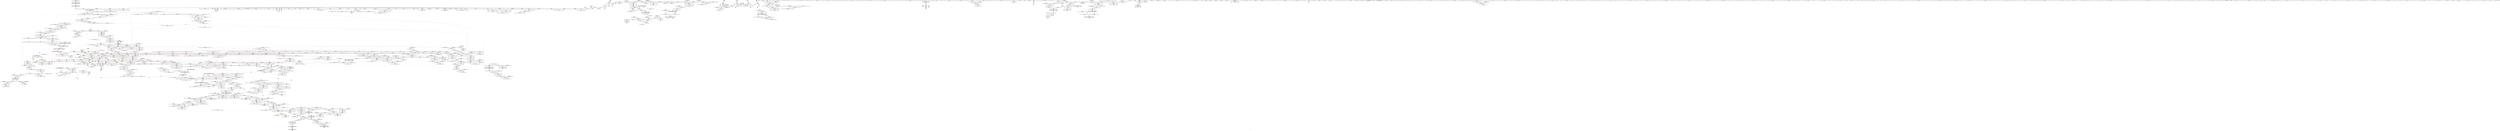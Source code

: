 digraph "SVFG" {
	label="SVFG";

	Node0x55fc8ef1c320 [shape=record,color=grey,label="{NodeID: 0\nNullPtr|{|<s48>137}}"];
	Node0x55fc8ef1c320 -> Node0x55fc8f42d140[style=solid];
	Node0x55fc8ef1c320 -> Node0x55fc8f42d240[style=solid];
	Node0x55fc8ef1c320 -> Node0x55fc8f42d310[style=solid];
	Node0x55fc8ef1c320 -> Node0x55fc8f42d3e0[style=solid];
	Node0x55fc8ef1c320 -> Node0x55fc8f42d4b0[style=solid];
	Node0x55fc8ef1c320 -> Node0x55fc8f42d580[style=solid];
	Node0x55fc8ef1c320 -> Node0x55fc8f42d650[style=solid];
	Node0x55fc8ef1c320 -> Node0x55fc8f42d720[style=solid];
	Node0x55fc8ef1c320 -> Node0x55fc8f42d7f0[style=solid];
	Node0x55fc8ef1c320 -> Node0x55fc8f42d8c0[style=solid];
	Node0x55fc8ef1c320 -> Node0x55fc8f42d990[style=solid];
	Node0x55fc8ef1c320 -> Node0x55fc8f42da60[style=solid];
	Node0x55fc8ef1c320 -> Node0x55fc8f42db30[style=solid];
	Node0x55fc8ef1c320 -> Node0x55fc8f42dc00[style=solid];
	Node0x55fc8ef1c320 -> Node0x55fc8f42dcd0[style=solid];
	Node0x55fc8ef1c320 -> Node0x55fc8f42dda0[style=solid];
	Node0x55fc8ef1c320 -> Node0x55fc8f42de70[style=solid];
	Node0x55fc8ef1c320 -> Node0x55fc8f42df40[style=solid];
	Node0x55fc8ef1c320 -> Node0x55fc8f42e010[style=solid];
	Node0x55fc8ef1c320 -> Node0x55fc8f42e0e0[style=solid];
	Node0x55fc8ef1c320 -> Node0x55fc8f42e1b0[style=solid];
	Node0x55fc8ef1c320 -> Node0x55fc8f42e280[style=solid];
	Node0x55fc8ef1c320 -> Node0x55fc8f42e350[style=solid];
	Node0x55fc8ef1c320 -> Node0x55fc8f42e420[style=solid];
	Node0x55fc8ef1c320 -> Node0x55fc8f42e4f0[style=solid];
	Node0x55fc8ef1c320 -> Node0x55fc8f42e5c0[style=solid];
	Node0x55fc8ef1c320 -> Node0x55fc8f42e690[style=solid];
	Node0x55fc8ef1c320 -> Node0x55fc8f42e760[style=solid];
	Node0x55fc8ef1c320 -> Node0x55fc8f42e830[style=solid];
	Node0x55fc8ef1c320 -> Node0x55fc8f42e900[style=solid];
	Node0x55fc8ef1c320 -> Node0x55fc8f42e9d0[style=solid];
	Node0x55fc8ef1c320 -> Node0x55fc8f42eaa0[style=solid];
	Node0x55fc8ef1c320 -> Node0x55fc8f42eb70[style=solid];
	Node0x55fc8ef1c320 -> Node0x55fc8f42ec40[style=solid];
	Node0x55fc8ef1c320 -> Node0x55fc8f42ed10[style=solid];
	Node0x55fc8ef1c320 -> Node0x55fc8f42ede0[style=solid];
	Node0x55fc8ef1c320 -> Node0x55fc8f42eeb0[style=solid];
	Node0x55fc8ef1c320 -> Node0x55fc8f42ef80[style=solid];
	Node0x55fc8ef1c320 -> Node0x55fc8f42f050[style=solid];
	Node0x55fc8ef1c320 -> Node0x55fc8f42f120[style=solid];
	Node0x55fc8ef1c320 -> Node0x55fc8f4356a0[style=solid];
	Node0x55fc8ef1c320 -> Node0x55fc8f438ba0[style=solid];
	Node0x55fc8ef1c320 -> Node0x55fc8f438c70[style=solid];
	Node0x55fc8ef1c320 -> Node0x55fc8f438d40[style=solid];
	Node0x55fc8ef1c320 -> Node0x55fc8f45a660[style=solid];
	Node0x55fc8ef1c320 -> Node0x55fc8ecfe700[style=solid];
	Node0x55fc8ef1c320 -> Node0x55fc8f44c9f0[style=solid];
	Node0x55fc8ef1c320 -> Node0x55fc8f44ce70[style=solid];
	Node0x55fc8ef1c320:s48 -> Node0x55fc8f54d050[style=solid,color=red];
	Node0x55fc8f4315e0 [shape=record,color=red,label="{NodeID: 775\n1350\<--1349\n\<--call\n_ZN9__gnu_cxxmiIPNSt7__cxx1112basic_stringIcSt11char_traitsIcESaIcEEESt6vectorIS6_SaIS6_EEEENS_17__normal_iteratorIT_T0_E15difference_typeERKSE_SH_\n}"];
	Node0x55fc8f4315e0 -> Node0x55fc8f426f90[style=solid];
	Node0x55fc8f427c90 [shape=record,color=black,label="{NodeID: 443\n1478\<--1495\n_ZNKSt6vectorINSt7__cxx1112basic_stringIcSt11char_traitsIcESaIcEEESaIS5_EE4sizeEv_ret\<--sub.ptr.div\n_ZNKSt6vectorINSt7__cxx1112basic_stringIcSt11char_traitsIcESaIcEEESaIS5_EE4sizeEv\n|{<s0>118|<s1>120|<s2>121|<s3>123}}"];
	Node0x55fc8f427c90:s0 -> Node0x55fc8f543600[style=solid,color=blue];
	Node0x55fc8f427c90:s1 -> Node0x55fc8f543740[style=solid,color=blue];
	Node0x55fc8f427c90:s2 -> Node0x55fc8f543880[style=solid,color=blue];
	Node0x55fc8f427c90:s3 -> Node0x55fc8f543b00[style=solid,color=blue];
	Node0x55fc8f54c820 [shape=record,color=black,label="{NodeID: 2325\n346 = PHI(707, )\n0th arg _Z2goi }"];
	Node0x55fc8f54c820 -> Node0x55fc8f4371a0[style=solid];
	Node0x55fc8f41bb80 [shape=record,color=green,label="{NodeID: 111\n556\<--557\n__gxx_personality_v0\<--__gxx_personality_v0_field_insensitive\n}"];
	Node0x55fc8f4370d0 [shape=record,color=blue,label="{NodeID: 886\n338\<--340\n_M_current\<--incdec.ptr\n_ZN9__gnu_cxx17__normal_iteratorIPcNSt7__cxx1112basic_stringIcSt11char_traitsIcESaIcEEEEppEv\n|{<s0>18|<s1>24}}"];
	Node0x55fc8f4370d0:s0 -> Node0x55fc8f4c8720[style=dashed,color=blue];
	Node0x55fc8f4370d0:s1 -> Node0x55fc8f4c4620[style=dashed,color=blue];
	Node0x55fc8f43dae0 [shape=record,color=purple,label="{NodeID: 554\n1201\<--1200\n_M_impl33\<--\n_ZNSt6vectorINSt7__cxx1112basic_stringIcSt11char_traitsIcESaIcEEESaIS5_EE17_M_realloc_insertIJRKS5_EEEvN9__gnu_cxx17__normal_iteratorIPS5_S7_EEDpOT_\n}"];
	Node0x55fc8f4201a0 [shape=record,color=green,label="{NodeID: 222\n1377\<--1378\nthis.addr\<--this.addr_field_insensitive\n_ZNSt12_Vector_baseINSt7__cxx1112basic_stringIcSt11char_traitsIcESaIcEEESaIS5_EE11_M_allocateEm\n}"];
	Node0x55fc8f4201a0 -> Node0x55fc8f431920[style=solid];
	Node0x55fc8f4201a0 -> Node0x55fc8f45b9e0[style=solid];
	Node0x55fc8f45c3a0 [shape=record,color=blue,label="{NodeID: 997\n1480\<--1479\nthis.addr\<--this\n_ZNKSt6vectorINSt7__cxx1112basic_stringIcSt11char_traitsIcESaIcEEESaIS5_EE4sizeEv\n}"];
	Node0x55fc8f45c3a0 -> Node0x55fc8f4323b0[style=dashed];
	Node0x55fc8f443510 [shape=record,color=red,label="{NodeID: 665\n485\<--367\n\<--i23\n_Z2goi\n}"];
	Node0x55fc8f443510 -> Node0x55fc8f430190[style=solid];
	Node0x55fc8f42e690 [shape=record,color=black,label="{NodeID: 333\n1229\<--3\nlpad.val\<--dummyVal\n_ZNSt6vectorINSt7__cxx1112basic_stringIcSt11char_traitsIcESaIcEEESaIS5_EE17_M_realloc_insertIJRKS5_EEEvN9__gnu_cxx17__normal_iteratorIPS5_S7_EEDpOT_\n}"];
	Node0x55fc8f5430d0 [shape=record,color=black,label="{NodeID: 2215\n1169 = PHI(814, )\n|{<s0>107}}"];
	Node0x55fc8f5430d0:s0 -> Node0x55fc8f54bd50[style=solid,color=red];
	Node0x55fc8ef1c3b0 [shape=record,color=green,label="{NodeID: 1\n7\<--1\n__dso_handle\<--dummyObj\nGlob }"];
	Node0x55fc8f4316b0 [shape=record,color=red,label="{NodeID: 776\n1353\<--1352\n\<--call1\n_ZN9__gnu_cxxmiIPNSt7__cxx1112basic_stringIcSt11char_traitsIcESaIcEEESt6vectorIS6_SaIS6_EEEENS_17__normal_iteratorIT_T0_E15difference_typeERKSE_SH_\n}"];
	Node0x55fc8f4316b0 -> Node0x55fc8f427060[style=solid];
	Node0x55fc8f427d60 [shape=record,color=black,label="{NodeID: 444\n1499\<--1522\n_ZSt3maxImERKT_S2_S2__ret\<--\n_ZSt3maxImERKT_S2_S2_\n|{<s0>122}}"];
	Node0x55fc8f427d60:s0 -> Node0x55fc8f5439c0[style=solid,color=blue];
	Node0x55fc8f54c930 [shape=record,color=black,label="{NodeID: 2326\n730 = PHI(313, 318, )\n0th arg _ZNK9__gnu_cxx17__normal_iteratorIPcNSt7__cxx1112basic_stringIcSt11char_traitsIcESaIcEEEE4baseEv }"];
	Node0x55fc8f54c930 -> Node0x55fc8f438930[style=solid];
	Node0x55fc8f4206c0 [shape=record,color=green,label="{NodeID: 112\n563\<--564\nthis.addr\<--this.addr_field_insensitive\n_ZNSt6vectorINSt7__cxx1112basic_stringIcSt11char_traitsIcESaIcEEESaIS5_EE9push_backERKS5_\n}"];
	Node0x55fc8f4206c0 -> Node0x55fc8f4439f0[style=solid];
	Node0x55fc8f4206c0 -> Node0x55fc8f437ea0[style=solid];
	Node0x55fc8f4371a0 [shape=record,color=blue,label="{NodeID: 887\n347\<--346\ntn.addr\<--tn\n_Z2goi\n}"];
	Node0x55fc8f4371a0 -> Node0x55fc8f442740[style=dashed];
	Node0x55fc8f43dbb0 [shape=record,color=purple,label="{NodeID: 555\n1202\<--1200\n_M_start34\<--\n_ZNSt6vectorINSt7__cxx1112basic_stringIcSt11char_traitsIcESaIcEEESaIS5_EE17_M_realloc_insertIJRKS5_EEEvN9__gnu_cxx17__normal_iteratorIPS5_S7_EEDpOT_\n}"];
	Node0x55fc8f43dbb0 -> Node0x55fc8f448170[style=solid];
	Node0x55fc8f420270 [shape=record,color=green,label="{NodeID: 223\n1379\<--1380\n__n.addr\<--__n.addr_field_insensitive\n_ZNSt12_Vector_baseINSt7__cxx1112basic_stringIcSt11char_traitsIcESaIcEEESaIS5_EE11_M_allocateEm\n}"];
	Node0x55fc8f420270 -> Node0x55fc8f4319f0[style=solid];
	Node0x55fc8f420270 -> Node0x55fc8f431ac0[style=solid];
	Node0x55fc8f420270 -> Node0x55fc8f45bab0[style=solid];
	Node0x55fc8f45c470 [shape=record,color=blue,label="{NodeID: 998\n1504\<--1500\n__a.addr\<--__a\n_ZSt3maxImERKT_S2_S2_\n}"];
	Node0x55fc8f45c470 -> Node0x55fc8f4326f0[style=dashed];
	Node0x55fc8f45c470 -> Node0x55fc8f4327c0[style=dashed];
	Node0x55fc8f4435e0 [shape=record,color=red,label="{NodeID: 666\n490\<--367\n\<--i23\n_Z2goi\n}"];
	Node0x55fc8f4435e0 -> Node0x55fc8f44a8f0[style=solid];
	Node0x55fc8f42e760 [shape=record,color=black,label="{NodeID: 334\n1230\<--3\nlpad.val43\<--dummyVal\n_ZNSt6vectorINSt7__cxx1112basic_stringIcSt11char_traitsIcESaIcEEESaIS5_EE17_M_realloc_insertIJRKS5_EEEvN9__gnu_cxx17__normal_iteratorIPS5_S7_EEDpOT_\n}"];
	Node0x55fc8f543240 [shape=record,color=black,label="{NodeID: 2216\n1189 = PHI(814, )\n|{<s0>111}}"];
	Node0x55fc8f543240:s0 -> Node0x55fc8f54bd50[style=solid,color=red];
	Node0x55fc8f3f8100 [shape=record,color=green,label="{NodeID: 2\n9\<--1\n\<--dummyObj\nCan only get source location for instruction, argument, global var or function.}"];
	Node0x55fc8f431780 [shape=record,color=red,label="{NodeID: 777\n1366\<--1363\nthis1\<--this.addr\n_ZNSt6vectorINSt7__cxx1112basic_stringIcSt11char_traitsIcESaIcEEESaIS5_EE5beginEv\n}"];
	Node0x55fc8f431780 -> Node0x55fc8f427200[style=solid];
	Node0x55fc8f427e30 [shape=record,color=black,label="{NodeID: 445\n1530\<--1529\n\<--\n_ZNSt16allocator_traitsISaINSt7__cxx1112basic_stringIcSt11char_traitsIcESaIcEEEEE8max_sizeERKS6_\n|{<s0>136}}"];
	Node0x55fc8f427e30:s0 -> Node0x55fc8f54e710[style=solid,color=red];
	Node0x55fc8f54cb10 [shape=record,color=black,label="{NodeID: 2327\n1479 = PHI(1300, 1300, 1300, 1300, )\n0th arg _ZNKSt6vectorINSt7__cxx1112basic_stringIcSt11char_traitsIcESaIcEEESaIS5_EE4sizeEv }"];
	Node0x55fc8f54cb10 -> Node0x55fc8f45c3a0[style=solid];
	Node0x55fc8f420790 [shape=record,color=green,label="{NodeID: 113\n565\<--566\n__x.addr\<--__x.addr_field_insensitive\n_ZNSt6vectorINSt7__cxx1112basic_stringIcSt11char_traitsIcESaIcEEESaIS5_EE9push_backERKS5_\n}"];
	Node0x55fc8f420790 -> Node0x55fc8f443ac0[style=solid];
	Node0x55fc8f420790 -> Node0x55fc8f443b90[style=solid];
	Node0x55fc8f420790 -> Node0x55fc8f437f70[style=solid];
	Node0x55fc8f437270 [shape=record,color=blue,label="{NodeID: 888\n355\<--385\ni\<--\n_Z2goi\n}"];
	Node0x55fc8f437270 -> Node0x55fc8f4c9120[style=dashed];
	Node0x55fc8f43dc80 [shape=record,color=purple,label="{NodeID: 556\n1211\<--1210\n_M_impl35\<--\n_ZNSt6vectorINSt7__cxx1112basic_stringIcSt11char_traitsIcESaIcEEESaIS5_EE17_M_realloc_insertIJRKS5_EEEvN9__gnu_cxx17__normal_iteratorIPS5_S7_EEDpOT_\n}"];
	Node0x55fc8f420340 [shape=record,color=green,label="{NodeID: 224\n1391\<--1392\n_ZNSt16allocator_traitsISaINSt7__cxx1112basic_stringIcSt11char_traitsIcESaIcEEEEE8allocateERS6_m\<--_ZNSt16allocator_traitsISaINSt7__cxx1112basic_stringIcSt11char_traitsIcESaIcEEEEE8allocateERS6_m_field_insensitive\n}"];
	Node0x55fc8f45c540 [shape=record,color=blue,label="{NodeID: 999\n1506\<--1501\n__b.addr\<--__b\n_ZSt3maxImERKT_S2_S2_\n}"];
	Node0x55fc8f45c540 -> Node0x55fc8f432890[style=dashed];
	Node0x55fc8f45c540 -> Node0x55fc8f432960[style=dashed];
	Node0x55fc8f4436b0 [shape=record,color=red,label="{NodeID: 667\n496\<--369\n\<--i47\n_Z2goi\n}"];
	Node0x55fc8f4436b0 -> Node0x55fc8f44e070[style=solid];
	Node0x55fc8f42e830 [shape=record,color=black,label="{NodeID: 335\n1232\<--3\n\<--dummyVal\n_ZNSt6vectorINSt7__cxx1112basic_stringIcSt11char_traitsIcESaIcEEESaIS5_EE17_M_realloc_insertIJRKS5_EEEvN9__gnu_cxx17__normal_iteratorIPS5_S7_EEDpOT_\n}"];
	Node0x55fc8f543380 [shape=record,color=black,label="{NodeID: 2217\n1273 = PHI(1276, )\n}"];
	Node0x55fc8f3f8440 [shape=record,color=green,label="{NodeID: 3\n11\<--1\n.str\<--dummyObj\nGlob }"];
	Node0x55fc8f431850 [shape=record,color=red,label="{NodeID: 778\n1372\<--1371\n\<--coerce.dive\n_ZNSt6vectorINSt7__cxx1112basic_stringIcSt11char_traitsIcESaIcEEESaIS5_EE5beginEv\n}"];
	Node0x55fc8f431850 -> Node0x55fc8f4272d0[style=solid];
	Node0x55fc8f427f00 [shape=record,color=black,label="{NodeID: 446\n1524\<--1531\n_ZNSt16allocator_traitsISaINSt7__cxx1112basic_stringIcSt11char_traitsIcESaIcEEEEE8max_sizeERKS6__ret\<--call\n_ZNSt16allocator_traitsISaINSt7__cxx1112basic_stringIcSt11char_traitsIcESaIcEEEEE8max_sizeERKS6_\n|{<s0>135}}"];
	Node0x55fc8f427f00:s0 -> Node0x55fc8f544780[style=solid,color=blue];
	Node0x55fc8f54ce30 [shape=record,color=black,label="{NodeID: 2328\n1584 = PHI(1577, )\n0th arg _ZN9__gnu_cxx13new_allocatorINSt7__cxx1112basic_stringIcSt11char_traitsIcESaIcEEEE8allocateEmPKv }"];
	Node0x55fc8f54ce30 -> Node0x55fc8f45ce30[style=solid];
	Node0x55fc8f420860 [shape=record,color=green,label="{NodeID: 114\n567\<--568\nagg.tmp\<--agg.tmp_field_insensitive\n_ZNSt6vectorINSt7__cxx1112basic_stringIcSt11char_traitsIcESaIcEEESaIS5_EE9push_backERKS5_\n}"];
	Node0x55fc8f420860 -> Node0x55fc8f43b0a0[style=solid];
	Node0x55fc8f420860 -> Node0x55fc8f43b170[style=solid];
	Node0x55fc8f437340 [shape=record,color=blue,label="{NodeID: 889\n355\<--405\ni\<--inc\n_Z2goi\n}"];
	Node0x55fc8f437340 -> Node0x55fc8f4c9120[style=dashed];
	Node0x55fc8f43dd50 [shape=record,color=purple,label="{NodeID: 557\n1212\<--1210\n_M_start36\<--\n_ZNSt6vectorINSt7__cxx1112basic_stringIcSt11char_traitsIcESaIcEEESaIS5_EE17_M_realloc_insertIJRKS5_EEEvN9__gnu_cxx17__normal_iteratorIPS5_S7_EEDpOT_\n}"];
	Node0x55fc8f43dd50 -> Node0x55fc8f45ace0[style=solid];
	Node0x55fc8f420440 [shape=record,color=green,label="{NodeID: 225\n1402\<--1403\n__first.addr\<--__first.addr_field_insensitive\n_ZSt34__uninitialized_move_if_noexcept_aIPNSt7__cxx1112basic_stringIcSt11char_traitsIcESaIcEEES6_SaIS5_EET0_T_S9_S8_RT1_\n}"];
	Node0x55fc8f420440 -> Node0x55fc8f431b90[style=solid];
	Node0x55fc8f420440 -> Node0x55fc8f45bb80[style=solid];
	Node0x55fc8f45c610 [shape=record,color=blue,label="{NodeID: 1000\n1502\<--1516\nretval\<--\n_ZSt3maxImERKT_S2_S2_\n}"];
	Node0x55fc8f45c610 -> Node0x55fc8f4caf20[style=dashed];
	Node0x55fc8f443780 [shape=record,color=red,label="{NodeID: 668\n500\<--369\n\<--i47\n_Z2goi\n}"];
	Node0x55fc8f443780 -> Node0x55fc8f430260[style=solid];
	Node0x55fc8f42e900 [shape=record,color=black,label="{NodeID: 336\n1233\<--3\n\<--dummyVal\n_ZNSt6vectorINSt7__cxx1112basic_stringIcSt11char_traitsIcESaIcEEESaIS5_EE17_M_realloc_insertIJRKS5_EEEvN9__gnu_cxx17__normal_iteratorIPS5_S7_EEDpOT_\n|{<s0>113}}"];
	Node0x55fc8f42e900:s0 -> Node0x55fc8f54d160[style=solid,color=red];
	Node0x55fc8f5434c0 [shape=record,color=black,label="{NodeID: 2218\n1301 = PHI(1464, )\n}"];
	Node0x55fc8f5434c0 -> Node0x55fc8f44aa70[style=solid];
	Node0x55fc8f3f8500 [shape=record,color=green,label="{NodeID: 4\n13\<--1\n.str.2\<--dummyObj\nGlob }"];
	Node0x55fc8f431920 [shape=record,color=red,label="{NodeID: 779\n1383\<--1377\nthis1\<--this.addr\n_ZNSt12_Vector_baseINSt7__cxx1112basic_stringIcSt11char_traitsIcESaIcEEESaIS5_EE11_M_allocateEm\n}"];
	Node0x55fc8f431920 -> Node0x55fc8f43e640[style=solid];
	Node0x55fc8f427fd0 [shape=record,color=black,label="{NodeID: 447\n1542\<--1541\n\<--_M_impl\n_ZNKSt12_Vector_baseINSt7__cxx1112basic_stringIcSt11char_traitsIcESaIcEEESaIS5_EE19_M_get_Tp_allocatorEv\n}"];
	Node0x55fc8f427fd0 -> Node0x55fc8f4280a0[style=solid];
	Node0x55fc8f54cf40 [shape=record,color=black,label="{NodeID: 2329\n1585 = PHI(1578, )\n1st arg _ZN9__gnu_cxx13new_allocatorINSt7__cxx1112basic_stringIcSt11char_traitsIcESaIcEEEE8allocateEmPKv }"];
	Node0x55fc8f54cf40 -> Node0x55fc8f45cf00[style=solid];
	Node0x55fc8f420930 [shape=record,color=green,label="{NodeID: 115\n591\<--592\n_ZNSt16allocator_traitsISaINSt7__cxx1112basic_stringIcSt11char_traitsIcESaIcEEEEE9constructIS5_JRKS5_EEEvRS6_PT_DpOT0_\<--_ZNSt16allocator_traitsISaINSt7__cxx1112basic_stringIcSt11char_traitsIcESaIcEEEEE9constructIS5_JRKS5_EEEvRS6_PT_DpOT0__field_insensitive\n}"];
	Node0x55fc8f437410 [shape=record,color=blue,label="{NodeID: 890\n359\<--410\nexn.slot\<--\n_Z2goi\n}"];
	Node0x55fc8f437410 -> Node0x55fc8f442cf0[style=dashed];
	Node0x55fc8f43de20 [shape=record,color=purple,label="{NodeID: 558\n1216\<--1215\n_M_impl37\<--\n_ZNSt6vectorINSt7__cxx1112basic_stringIcSt11char_traitsIcESaIcEEESaIS5_EE17_M_realloc_insertIJRKS5_EEEvN9__gnu_cxx17__normal_iteratorIPS5_S7_EEDpOT_\n}"];
	Node0x55fc8f420510 [shape=record,color=green,label="{NodeID: 226\n1404\<--1405\n__last.addr\<--__last.addr_field_insensitive\n_ZSt34__uninitialized_move_if_noexcept_aIPNSt7__cxx1112basic_stringIcSt11char_traitsIcESaIcEEES6_SaIS5_EET0_T_S9_S8_RT1_\n}"];
	Node0x55fc8f420510 -> Node0x55fc8f431c60[style=solid];
	Node0x55fc8f420510 -> Node0x55fc8f45bc50[style=solid];
	Node0x55fc8f45c6e0 [shape=record,color=blue,label="{NodeID: 1001\n1502\<--1519\nretval\<--\n_ZSt3maxImERKT_S2_S2_\n}"];
	Node0x55fc8f45c6e0 -> Node0x55fc8f4caf20[style=dashed];
	Node0x55fc8f443850 [shape=record,color=red,label="{NodeID: 669\n512\<--369\n\<--i47\n_Z2goi\n}"];
	Node0x55fc8f443850 -> Node0x55fc8f44b4f0[style=solid];
	Node0x55fc8f42e9d0 [shape=record,color=black,label="{NodeID: 337\n1758\<--3\n\<--dummyVal\n_ZNSt20__uninitialized_copyILb0EE13__uninit_copyISt13move_iteratorIPNSt7__cxx1112basic_stringIcSt11char_traitsIcESaIcEEEES9_EET0_T_SC_SB_\n}"];
	Node0x55fc8f543600 [shape=record,color=black,label="{NodeID: 2219\n1304 = PHI(1478, )\n}"];
	Node0x55fc8f543600 -> Node0x55fc8f44aa70[style=solid];
	Node0x55fc8f3f85c0 [shape=record,color=green,label="{NodeID: 5\n15\<--1\n__PRETTY_FUNCTION__._Z7improveRNSt7__cxx1112basic_stringIcSt11char_traitsIcESaIcEEE\<--dummyObj\nGlob }"];
	Node0x55fc8f4319f0 [shape=record,color=red,label="{NodeID: 780\n1384\<--1379\n\<--__n.addr\n_ZNSt12_Vector_baseINSt7__cxx1112basic_stringIcSt11char_traitsIcESaIcEEESaIS5_EE11_M_allocateEm\n}"];
	Node0x55fc8f4319f0 -> Node0x55fc8f44d2f0[style=solid];
	Node0x55fc8f4280a0 [shape=record,color=black,label="{NodeID: 448\n1535\<--1542\n_ZNKSt12_Vector_baseINSt7__cxx1112basic_stringIcSt11char_traitsIcESaIcEEESaIS5_EE19_M_get_Tp_allocatorEv_ret\<--\n_ZNKSt12_Vector_baseINSt7__cxx1112basic_stringIcSt11char_traitsIcESaIcEEESaIS5_EE19_M_get_Tp_allocatorEv\n|{<s0>134}}"];
	Node0x55fc8f4280a0:s0 -> Node0x55fc8f544640[style=solid,color=blue];
	Node0x55fc8f54d050 [shape=record,color=black,label="{NodeID: 2330\n1586 = PHI(3, )\n2nd arg _ZN9__gnu_cxx13new_allocatorINSt7__cxx1112basic_stringIcSt11char_traitsIcESaIcEEEE8allocateEmPKv }"];
	Node0x55fc8f54d050 -> Node0x55fc8f45cfd0[style=solid];
	Node0x55fc8f420a30 [shape=record,color=green,label="{NodeID: 116\n601\<--602\n_ZNSt6vectorINSt7__cxx1112basic_stringIcSt11char_traitsIcESaIcEEESaIS5_EE3endEv\<--_ZNSt6vectorINSt7__cxx1112basic_stringIcSt11char_traitsIcESaIcEEESaIS5_EE3endEv_field_insensitive\n}"];
	Node0x55fc8f4374e0 [shape=record,color=blue,label="{NodeID: 891\n361\<--412\nehselector.slot\<--\n_Z2goi\n}"];
	Node0x55fc8f4374e0 -> Node0x55fc8f442dc0[style=dashed];
	Node0x55fc8f43def0 [shape=record,color=purple,label="{NodeID: 559\n1217\<--1215\n_M_finish38\<--\n_ZNSt6vectorINSt7__cxx1112basic_stringIcSt11char_traitsIcESaIcEEESaIS5_EE17_M_realloc_insertIJRKS5_EEEvN9__gnu_cxx17__normal_iteratorIPS5_S7_EEDpOT_\n}"];
	Node0x55fc8f43def0 -> Node0x55fc8f45adb0[style=solid];
	Node0x55fc8f4205e0 [shape=record,color=green,label="{NodeID: 227\n1406\<--1407\n__result.addr\<--__result.addr_field_insensitive\n_ZSt34__uninitialized_move_if_noexcept_aIPNSt7__cxx1112basic_stringIcSt11char_traitsIcESaIcEEES6_SaIS5_EET0_T_S9_S8_RT1_\n}"];
	Node0x55fc8f4205e0 -> Node0x55fc8f431d30[style=solid];
	Node0x55fc8f4205e0 -> Node0x55fc8f45bd20[style=solid];
	Node0x55fc8f45c7b0 [shape=record,color=blue,label="{NodeID: 1002\n1526\<--1525\n__a.addr\<--__a\n_ZNSt16allocator_traitsISaINSt7__cxx1112basic_stringIcSt11char_traitsIcESaIcEEEEE8max_sizeERKS6_\n}"];
	Node0x55fc8f45c7b0 -> Node0x55fc8f432bd0[style=dashed];
	Node0x55fc8f443920 [shape=record,color=red,label="{NodeID: 670\n539\<--536\nthis1\<--this.addr\n_ZNSt6vectorINSt7__cxx1112basic_stringIcSt11char_traitsIcESaIcEEESaIS5_EEC2Ev\n}"];
	Node0x55fc8f443920 -> Node0x55fc8f430330[style=solid];
	Node0x55fc8f42eaa0 [shape=record,color=black,label="{NodeID: 338\n1759\<--3\n\<--dummyVal\n_ZNSt20__uninitialized_copyILb0EE13__uninit_copyISt13move_iteratorIPNSt7__cxx1112basic_stringIcSt11char_traitsIcESaIcEEEES9_EET0_T_SC_SB_\n}"];
	Node0x55fc8f42eaa0 -> Node0x55fc8f45df40[style=solid];
	Node0x55fc8f543740 [shape=record,color=black,label="{NodeID: 2220\n1316 = PHI(1478, )\n}"];
	Node0x55fc8f543740 -> Node0x55fc8f44ad70[style=solid];
	Node0x55fc8f3f8a20 [shape=record,color=green,label="{NodeID: 6\n17\<--1\n.str.3\<--dummyObj\nGlob }"];
	Node0x55fc8f431ac0 [shape=record,color=red,label="{NodeID: 781\n1389\<--1379\n\<--__n.addr\n_ZNSt12_Vector_baseINSt7__cxx1112basic_stringIcSt11char_traitsIcESaIcEEESaIS5_EE11_M_allocateEm\n|{<s0>129}}"];
	Node0x55fc8f431ac0:s0 -> Node0x55fc8f549ca0[style=solid,color=red];
	Node0x55fc8f428170 [shape=record,color=black,label="{NodeID: 449\n1544\<--1551\n_ZNK9__gnu_cxx13new_allocatorINSt7__cxx1112basic_stringIcSt11char_traitsIcESaIcEEEE8max_sizeEv_ret\<--\n_ZNK9__gnu_cxx13new_allocatorINSt7__cxx1112basic_stringIcSt11char_traitsIcESaIcEEEE8max_sizeEv\n|{<s0>136|<s1>138}}"];
	Node0x55fc8f428170:s0 -> Node0x55fc8f5448c0[style=solid,color=blue];
	Node0x55fc8f428170:s1 -> Node0x55fc8f541a90[style=solid,color=blue];
	Node0x55fc8f54d160 [shape=record,color=black,label="{NodeID: 2331\n749 = PHI(546, 684, 863, 1233, 1789, )\n0th arg __clang_call_terminate }"];
	Node0x55fc8f420b30 [shape=record,color=green,label="{NodeID: 117\n609\<--610\n_ZNSt6vectorINSt7__cxx1112basic_stringIcSt11char_traitsIcESaIcEEESaIS5_EE17_M_realloc_insertIJRKS5_EEEvN9__gnu_cxx17__normal_iteratorIPS5_S7_EEDpOT_\<--_ZNSt6vectorINSt7__cxx1112basic_stringIcSt11char_traitsIcESaIcEEESaIS5_EE17_M_realloc_insertIJRKS5_EEEvN9__gnu_cxx17__normal_iteratorIPS5_S7_EEDpOT__field_insensitive\n}"];
	Node0x55fc8f4375b0 [shape=record,color=blue,label="{NodeID: 892\n365\<--385\ni8\<--\n_Z2goi\n}"];
	Node0x55fc8f4375b0 -> Node0x55fc8f4be6f0[style=dashed];
	Node0x55fc8f43dfc0 [shape=record,color=purple,label="{NodeID: 560\n1223\<--1222\n_M_impl40\<--\n_ZNSt6vectorINSt7__cxx1112basic_stringIcSt11char_traitsIcESaIcEEESaIS5_EE17_M_realloc_insertIJRKS5_EEEvN9__gnu_cxx17__normal_iteratorIPS5_S7_EEDpOT_\n}"];
	Node0x55fc8f428cc0 [shape=record,color=green,label="{NodeID: 228\n1408\<--1409\n__alloc.addr\<--__alloc.addr_field_insensitive\n_ZSt34__uninitialized_move_if_noexcept_aIPNSt7__cxx1112basic_stringIcSt11char_traitsIcESaIcEEES6_SaIS5_EET0_T_S9_S8_RT1_\n}"];
	Node0x55fc8f428cc0 -> Node0x55fc8f431e00[style=solid];
	Node0x55fc8f428cc0 -> Node0x55fc8f45bdf0[style=solid];
	Node0x55fc8f45c880 [shape=record,color=blue,label="{NodeID: 1003\n1537\<--1536\nthis.addr\<--this\n_ZNKSt12_Vector_baseINSt7__cxx1112basic_stringIcSt11char_traitsIcESaIcEEESaIS5_EE19_M_get_Tp_allocatorEv\n}"];
	Node0x55fc8f45c880 -> Node0x55fc8f432ca0[style=dashed];
	Node0x55fc8f4439f0 [shape=record,color=red,label="{NodeID: 671\n571\<--563\nthis1\<--this.addr\n_ZNSt6vectorINSt7__cxx1112basic_stringIcSt11char_traitsIcESaIcEEESaIS5_EE9push_backERKS5_\n|{|<s5>61|<s6>62}}"];
	Node0x55fc8f4439f0 -> Node0x55fc8f430400[style=solid];
	Node0x55fc8f4439f0 -> Node0x55fc8f4304d0[style=solid];
	Node0x55fc8f4439f0 -> Node0x55fc8f4305a0[style=solid];
	Node0x55fc8f4439f0 -> Node0x55fc8f430670[style=solid];
	Node0x55fc8f4439f0 -> Node0x55fc8f430740[style=solid];
	Node0x55fc8f4439f0:s5 -> Node0x55fc8f54c710[style=solid,color=red];
	Node0x55fc8f4439f0:s6 -> Node0x55fc8f5491e0[style=solid,color=red];
	Node0x55fc8f42eb70 [shape=record,color=black,label="{NodeID: 339\n1761\<--3\n\<--dummyVal\n_ZNSt20__uninitialized_copyILb0EE13__uninit_copyISt13move_iteratorIPNSt7__cxx1112basic_stringIcSt11char_traitsIcESaIcEEEES9_EET0_T_SC_SB_\n}"];
	Node0x55fc8f42eb70 -> Node0x55fc8f45e010[style=solid];
	Node0x55fc8f543880 [shape=record,color=black,label="{NodeID: 2221\n1317 = PHI(1478, )\n}"];
	Node0x55fc8f543880 -> Node0x55fc8f45b5d0[style=solid];
	Node0x55fc8f3f8ae0 [shape=record,color=green,label="{NodeID: 7\n19\<--1\n.str.4\<--dummyObj\nGlob }"];
	Node0x55fc8f431b90 [shape=record,color=red,label="{NodeID: 782\n1418\<--1402\n\<--__first.addr\n_ZSt34__uninitialized_move_if_noexcept_aIPNSt7__cxx1112basic_stringIcSt11char_traitsIcESaIcEEES6_SaIS5_EET0_T_S9_S8_RT1_\n|{<s0>130}}"];
	Node0x55fc8f431b90:s0 -> Node0x55fc8f54a700[style=solid,color=red];
	Node0x55fc8f428240 [shape=record,color=black,label="{NodeID: 450\n1577\<--1576\n\<--\n_ZNSt16allocator_traitsISaINSt7__cxx1112basic_stringIcSt11char_traitsIcESaIcEEEEE8allocateERS6_m\n|{<s0>137}}"];
	Node0x55fc8f428240:s0 -> Node0x55fc8f54ce30[style=solid,color=red];
	Node0x55fc8f54d4c0 [shape=record,color=black,label="{NodeID: 2332\n324 = PHI(191, 199, )\n0th arg _ZNK9__gnu_cxx17__normal_iteratorIPcNSt7__cxx1112basic_stringIcSt11char_traitsIcESaIcEEEEdeEv }"];
	Node0x55fc8f54d4c0 -> Node0x55fc8f436f30[style=solid];
	Node0x55fc8f420c30 [shape=record,color=green,label="{NodeID: 118\n618\<--619\nthis.addr\<--this.addr_field_insensitive\n_ZNSt6vectorINSt7__cxx1112basic_stringIcSt11char_traitsIcESaIcEEESaIS5_EEixEm\n}"];
	Node0x55fc8f420c30 -> Node0x55fc8f444070[style=solid];
	Node0x55fc8f420c30 -> Node0x55fc8f4381e0[style=solid];
	Node0x55fc8f437680 [shape=record,color=blue,label="{NodeID: 893\n359\<--442\nexn.slot\<--\n_Z2goi\n}"];
	Node0x55fc8f437680 -> Node0x55fc8f442cf0[style=dashed];
	Node0x55fc8f43e090 [shape=record,color=purple,label="{NodeID: 561\n1224\<--1222\n_M_end_of_storage41\<--\n_ZNSt6vectorINSt7__cxx1112basic_stringIcSt11char_traitsIcESaIcEEESaIS5_EE17_M_realloc_insertIJRKS5_EEEvN9__gnu_cxx17__normal_iteratorIPS5_S7_EEDpOT_\n}"];
	Node0x55fc8f43e090 -> Node0x55fc8f45ae80[style=solid];
	Node0x55fc8f428d90 [shape=record,color=green,label="{NodeID: 229\n1410\<--1411\nagg.tmp\<--agg.tmp_field_insensitive\n_ZSt34__uninitialized_move_if_noexcept_aIPNSt7__cxx1112basic_stringIcSt11char_traitsIcESaIcEEES6_SaIS5_EET0_T_S9_S8_RT1_\n}"];
	Node0x55fc8f428d90 -> Node0x55fc8f43e710[style=solid];
	Node0x55fc8f428d90 -> Node0x55fc8f43e7e0[style=solid];
	Node0x55fc8f45c950 [shape=record,color=blue,label="{NodeID: 1004\n1546\<--1545\nthis.addr\<--this\n_ZNK9__gnu_cxx13new_allocatorINSt7__cxx1112basic_stringIcSt11char_traitsIcESaIcEEEE8max_sizeEv\n}"];
	Node0x55fc8f45c950 -> Node0x55fc8f432d70[style=dashed];
	Node0x55fc8f443ac0 [shape=record,color=red,label="{NodeID: 672\n589\<--565\n\<--__x.addr\n_ZNSt6vectorINSt7__cxx1112basic_stringIcSt11char_traitsIcESaIcEEESaIS5_EE9push_backERKS5_\n|{<s0>60}}"];
	Node0x55fc8f443ac0:s0 -> Node0x55fc8f547ad0[style=solid,color=red];
	Node0x55fc8f42ec40 [shape=record,color=black,label="{NodeID: 340\n1772\<--3\n\<--dummyVal\n_ZNSt20__uninitialized_copyILb0EE13__uninit_copyISt13move_iteratorIPNSt7__cxx1112basic_stringIcSt11char_traitsIcESaIcEEEES9_EET0_T_SC_SB_\n}"];
	Node0x55fc8f5439c0 [shape=record,color=black,label="{NodeID: 2222\n1319 = PHI(1499, )\n}"];
	Node0x55fc8f5439c0 -> Node0x55fc8f431370[style=solid];
	Node0x55fc8f3f8ba0 [shape=record,color=green,label="{NodeID: 8\n21\<--1\n_ZSt3cin\<--dummyObj\nGlob }"];
	Node0x55fc8f431c60 [shape=record,color=red,label="{NodeID: 783\n1424\<--1404\n\<--__last.addr\n_ZSt34__uninitialized_move_if_noexcept_aIPNSt7__cxx1112basic_stringIcSt11char_traitsIcESaIcEEES6_SaIS5_EET0_T_S9_S8_RT1_\n|{<s0>131}}"];
	Node0x55fc8f431c60:s0 -> Node0x55fc8f54a700[style=solid,color=red];
	Node0x55fc8ecf6120 [shape=record,color=black,label="{NodeID: 1558\n1337 = PHI(1333, 1335, )\n}"];
	Node0x55fc8ecf6120 -> Node0x55fc8f426ec0[style=solid];
	Node0x55fc8f428310 [shape=record,color=black,label="{NodeID: 451\n1567\<--1579\n_ZNSt16allocator_traitsISaINSt7__cxx1112basic_stringIcSt11char_traitsIcESaIcEEEEE8allocateERS6_m_ret\<--call\n_ZNSt16allocator_traitsISaINSt7__cxx1112basic_stringIcSt11char_traitsIcESaIcEEEEE8allocateERS6_m\n|{<s0>129}}"];
	Node0x55fc8f428310:s0 -> Node0x55fc8f544140[style=solid,color=blue];
	Node0x55fc8f54d610 [shape=record,color=black,label="{NodeID: 2333\n1340 = PHI(1049, )\n0th arg _ZN9__gnu_cxxmiIPNSt7__cxx1112basic_stringIcSt11char_traitsIcESaIcEEESt6vectorIS6_SaIS6_EEEENS_17__normal_iteratorIT_T0_E15difference_typeERKSE_SH_ }"];
	Node0x55fc8f54d610 -> Node0x55fc8f45b770[style=solid];
	Node0x55fc8f420d00 [shape=record,color=green,label="{NodeID: 119\n620\<--621\n__n.addr\<--__n.addr_field_insensitive\n_ZNSt6vectorINSt7__cxx1112basic_stringIcSt11char_traitsIcESaIcEEESaIS5_EEixEm\n}"];
	Node0x55fc8f420d00 -> Node0x55fc8f444140[style=solid];
	Node0x55fc8f420d00 -> Node0x55fc8f4382b0[style=solid];
	Node0x55fc8f437750 [shape=record,color=blue,label="{NodeID: 894\n361\<--444\nehselector.slot\<--\n_Z2goi\n}"];
	Node0x55fc8f437750 -> Node0x55fc8f442dc0[style=dashed];
	Node0x55fc8f4cf6c0 [shape=record,color=yellow,style=double,label="{NodeID: 1669\n215V_1 = ENCHI(MR_215V_0)\npts\{693 \}\nFun[main]}"];
	Node0x55fc8f4cf6c0 -> Node0x55fc8f4446f0[style=dashed];
	Node0x55fc8f43e160 [shape=record,color=purple,label="{NodeID: 562\n1252\<--1240\ncoerce.dive\<--retval\n_ZNSt6vectorINSt7__cxx1112basic_stringIcSt11char_traitsIcESaIcEEESaIS5_EE3endEv\n}"];
	Node0x55fc8f43e160 -> Node0x55fc8f448310[style=solid];
	Node0x55fc8f428e60 [shape=record,color=green,label="{NodeID: 230\n1412\<--1413\nagg.tmp1\<--agg.tmp1_field_insensitive\n_ZSt34__uninitialized_move_if_noexcept_aIPNSt7__cxx1112basic_stringIcSt11char_traitsIcESaIcEEES6_SaIS5_EET0_T_S9_S8_RT1_\n}"];
	Node0x55fc8f428e60 -> Node0x55fc8f43e8b0[style=solid];
	Node0x55fc8f428e60 -> Node0x55fc8f43e980[style=solid];
	Node0x55fc8f45ca20 [shape=record,color=blue,label="{NodeID: 1005\n1555\<--1553\nthis.addr\<--this\n_ZN9__gnu_cxx17__normal_iteratorIPNSt7__cxx1112basic_stringIcSt11char_traitsIcESaIcEEESt6vectorIS6_SaIS6_EEEC2ERKS7_\n}"];
	Node0x55fc8f45ca20 -> Node0x55fc8f432e40[style=dashed];
	Node0x55fc8f4cdee0 [shape=record,color=yellow,style=double,label="{NodeID: 1780\n302V_1 = ENCHI(MR_302V_0)\npts\{12410000 \}\nFun[_ZNSt6vectorINSt7__cxx1112basic_stringIcSt11char_traitsIcESaIcEEESaIS5_EE3endEv]|{<s0>114}}"];
	Node0x55fc8f4cdee0:s0 -> Node0x55fc8f45cbc0[style=dashed,color=red];
	Node0x55fc8f443b90 [shape=record,color=red,label="{NodeID: 673\n605\<--565\n\<--__x.addr\n_ZNSt6vectorINSt7__cxx1112basic_stringIcSt11char_traitsIcESaIcEEESaIS5_EE9push_backERKS5_\n|{<s0>62}}"];
	Node0x55fc8f443b90:s0 -> Node0x55fc8f549400[style=solid,color=red];
	Node0x55fc8f42ed10 [shape=record,color=black,label="{NodeID: 341\n1773\<--3\n\<--dummyVal\n_ZNSt20__uninitialized_copyILb0EE13__uninit_copyISt13move_iteratorIPNSt7__cxx1112basic_stringIcSt11char_traitsIcESaIcEEEES9_EET0_T_SC_SB_\n}"];
	Node0x55fc8f42ed10 -> Node0x55fc8f45e0e0[style=solid];
	Node0x55fc8f543b00 [shape=record,color=black,label="{NodeID: 2223\n1326 = PHI(1478, )\n}"];
	Node0x55fc8f543b00 -> Node0x55fc8f44cff0[style=solid];
	Node0x55fc8f3f8c60 [shape=record,color=green,label="{NodeID: 9\n22\<--1\n__PRETTY_FUNCTION__._Z2goi\<--dummyObj\nGlob }"];
	Node0x55fc8f431d30 [shape=record,color=red,label="{NodeID: 784\n1428\<--1406\n\<--__result.addr\n_ZSt34__uninitialized_move_if_noexcept_aIPNSt7__cxx1112basic_stringIcSt11char_traitsIcESaIcEEES6_SaIS5_EET0_T_S9_S8_RT1_\n|{<s0>132}}"];
	Node0x55fc8f431d30:s0 -> Node0x55fc8f546580[style=solid,color=red];
	Node0x55fc8ecfe700 [shape=record,color=black,label="{NodeID: 1559\n1395 = PHI(1390, 3, )\n}"];
	Node0x55fc8ecfe700 -> Node0x55fc8f427470[style=solid];
	Node0x55fc8f4283e0 [shape=record,color=black,label="{NodeID: 452\n1611\<--1607\n\<--call2\n_ZN9__gnu_cxx13new_allocatorINSt7__cxx1112basic_stringIcSt11char_traitsIcESaIcEEEE8allocateEmPKv\n}"];
	Node0x55fc8f4283e0 -> Node0x55fc8f4284b0[style=solid];
	Node0x55fc8f54d720 [shape=record,color=black,label="{NodeID: 2334\n1341 = PHI(1059, )\n1st arg _ZN9__gnu_cxxmiIPNSt7__cxx1112basic_stringIcSt11char_traitsIcESaIcEEESt6vectorIS6_SaIS6_EEEENS_17__normal_iteratorIT_T0_E15difference_typeERKSE_SH_ }"];
	Node0x55fc8f54d720 -> Node0x55fc8f45b840[style=solid];
	Node0x55fc8f420dd0 [shape=record,color=green,label="{NodeID: 120\n648\<--649\nthis.addr\<--this.addr_field_insensitive\n_ZNSt6vectorINSt7__cxx1112basic_stringIcSt11char_traitsIcESaIcEEESaIS5_EED2Ev\n}"];
	Node0x55fc8f420dd0 -> Node0x55fc8f4442e0[style=solid];
	Node0x55fc8f420dd0 -> Node0x55fc8f438380[style=solid];
	Node0x55fc8f437820 [shape=record,color=blue,label="{NodeID: 895\n359\<--448\nexn.slot\<--\n_Z2goi\n}"];
	Node0x55fc8f437820 -> Node0x55fc8f442cf0[style=dashed];
	Node0x55fc8f43e230 [shape=record,color=purple,label="{NodeID: 563\n1247\<--1246\n_M_impl\<--\n_ZNSt6vectorINSt7__cxx1112basic_stringIcSt11char_traitsIcESaIcEEESaIS5_EE3endEv\n}"];
	Node0x55fc8f428f30 [shape=record,color=green,label="{NodeID: 231\n1420\<--1421\n_ZSt32__make_move_if_noexcept_iteratorINSt7__cxx1112basic_stringIcSt11char_traitsIcESaIcEEESt13move_iteratorIPS5_EET0_PT_\<--_ZSt32__make_move_if_noexcept_iteratorINSt7__cxx1112basic_stringIcSt11char_traitsIcESaIcEEESt13move_iteratorIPS5_EET0_PT__field_insensitive\n}"];
	Node0x55fc8f45caf0 [shape=record,color=blue,label="{NodeID: 1006\n1557\<--1554\n__i.addr\<--__i\n_ZN9__gnu_cxx17__normal_iteratorIPNSt7__cxx1112basic_stringIcSt11char_traitsIcESaIcEEESt6vectorIS6_SaIS6_EEEC2ERKS7_\n}"];
	Node0x55fc8f45caf0 -> Node0x55fc8f432f10[style=dashed];
	Node0x55fc8f4cdff0 [shape=record,color=yellow,style=double,label="{NodeID: 1781\n123V_1 = ENCHI(MR_123V_0)\npts\{3540000 3540001 \}\nFun[_ZNSt6vectorINSt7__cxx1112basic_stringIcSt11char_traitsIcESaIcEEESaIS5_EE3endEv]|{<s0>114}}"];
	Node0x55fc8f4cdff0:s0 -> Node0x55fc8f4d2df0[style=dashed,color=red];
	Node0x55fc8f443c60 [shape=record,color=red,label="{NodeID: 674\n575\<--574\n\<--_M_finish\n_ZNSt6vectorINSt7__cxx1112basic_stringIcSt11char_traitsIcESaIcEEESaIS5_EE9push_backERKS5_\n}"];
	Node0x55fc8f443c60 -> Node0x55fc8f44c6f0[style=solid];
	Node0x55fc8f42ede0 [shape=record,color=black,label="{NodeID: 342\n1775\<--3\n\<--dummyVal\n_ZNSt20__uninitialized_copyILb0EE13__uninit_copyISt13move_iteratorIPNSt7__cxx1112basic_stringIcSt11char_traitsIcESaIcEEEES9_EET0_T_SC_SB_\n}"];
	Node0x55fc8f42ede0 -> Node0x55fc8f45e1b0[style=solid];
	Node0x55fc8f543c40 [shape=record,color=black,label="{NodeID: 2224\n1330 = PHI(1464, )\n}"];
	Node0x55fc8f543c40 -> Node0x55fc8f44cb70[style=solid];
	Node0x55fc8f3f91b0 [shape=record,color=green,label="{NodeID: 10\n24\<--1\n_ZSt4cout\<--dummyObj\nGlob }"];
	Node0x55fc8f431e00 [shape=record,color=red,label="{NodeID: 785\n1429\<--1408\n\<--__alloc.addr\n_ZSt34__uninitialized_move_if_noexcept_aIPNSt7__cxx1112basic_stringIcSt11char_traitsIcESaIcEEES6_SaIS5_EET0_T_S9_S8_RT1_\n|{<s0>132}}"];
	Node0x55fc8f431e00:s0 -> Node0x55fc8f5466c0[style=solid,color=red];
	Node0x55fc8f44a8f0 [shape=record,color=grey,label="{NodeID: 1560\n491 = Binary(490, 406, )\n}"];
	Node0x55fc8f44a8f0 -> Node0x55fc8f437b60[style=solid];
	Node0x55fc8f4284b0 [shape=record,color=black,label="{NodeID: 453\n1583\<--1611\n_ZN9__gnu_cxx13new_allocatorINSt7__cxx1112basic_stringIcSt11char_traitsIcESaIcEEEE8allocateEmPKv_ret\<--\n_ZN9__gnu_cxx13new_allocatorINSt7__cxx1112basic_stringIcSt11char_traitsIcESaIcEEEE8allocateEmPKv\n|{<s0>137}}"];
	Node0x55fc8f4284b0:s0 -> Node0x55fc8f544a00[style=solid,color=blue];
	Node0x55fc8f54d830 [shape=record,color=black,label="{NodeID: 2335\n982 = PHI(974, )\n0th arg _ZN9__gnu_cxx13new_allocatorINSt7__cxx1112basic_stringIcSt11char_traitsIcESaIcEEEE10deallocateEPS6_m }"];
	Node0x55fc8f54d830 -> Node0x55fc8f459960[style=solid];
	Node0x55fc8f420ea0 [shape=record,color=green,label="{NodeID: 121\n650\<--651\nexn.slot\<--exn.slot_field_insensitive\n_ZNSt6vectorINSt7__cxx1112basic_stringIcSt11char_traitsIcESaIcEEESaIS5_EED2Ev\n}"];
	Node0x55fc8f420ea0 -> Node0x55fc8f4443b0[style=solid];
	Node0x55fc8f420ea0 -> Node0x55fc8f438450[style=solid];
	Node0x55fc8f4378f0 [shape=record,color=blue,label="{NodeID: 896\n361\<--450\nehselector.slot\<--\n_Z2goi\n}"];
	Node0x55fc8f4378f0 -> Node0x55fc8f442dc0[style=dashed];
	Node0x55fc8f43e300 [shape=record,color=purple,label="{NodeID: 564\n1248\<--1246\n_M_finish\<--\n_ZNSt6vectorINSt7__cxx1112basic_stringIcSt11char_traitsIcESaIcEEESaIS5_EE3endEv\n|{<s0>114}}"];
	Node0x55fc8f43e300:s0 -> Node0x55fc8f549a10[style=solid,color=red];
	Node0x55fc8f429030 [shape=record,color=green,label="{NodeID: 232\n1435\<--1436\n_ZSt22__uninitialized_copy_aISt13move_iteratorIPNSt7__cxx1112basic_stringIcSt11char_traitsIcESaIcEEEES7_S6_ET0_T_SA_S9_RSaIT1_E\<--_ZSt22__uninitialized_copy_aISt13move_iteratorIPNSt7__cxx1112basic_stringIcSt11char_traitsIcESaIcEEEES7_S6_ET0_T_SA_S9_RSaIT1_E_field_insensitive\n}"];
	Node0x55fc8f45cbc0 [shape=record,color=blue,label="{NodeID: 1007\n1562\<--1564\n_M_current\<--\n_ZN9__gnu_cxx17__normal_iteratorIPNSt7__cxx1112basic_stringIcSt11char_traitsIcESaIcEEESt6vectorIS6_SaIS6_EEEC2ERKS7_\n|{<s0>114|<s1>128}}"];
	Node0x55fc8f45cbc0:s0 -> Node0x55fc8f4f0850[style=dashed,color=blue];
	Node0x55fc8f45cbc0:s1 -> Node0x55fc8f4f09b0[style=dashed,color=blue];
	Node0x55fc8f443d30 [shape=record,color=red,label="{NodeID: 675\n579\<--578\n\<--_M_end_of_storage\n_ZNSt6vectorINSt7__cxx1112basic_stringIcSt11char_traitsIcESaIcEEESaIS5_EE9push_backERKS5_\n}"];
	Node0x55fc8f443d30 -> Node0x55fc8f44c6f0[style=solid];
	Node0x55fc8f42eeb0 [shape=record,color=black,label="{NodeID: 343\n1785\<--3\nlpad.val\<--dummyVal\n_ZNSt20__uninitialized_copyILb0EE13__uninit_copyISt13move_iteratorIPNSt7__cxx1112basic_stringIcSt11char_traitsIcESaIcEEEES9_EET0_T_SC_SB_\n}"];
	Node0x55fc8f543d80 [shape=record,color=black,label="{NodeID: 2225\n1333 = PHI(1464, )\n}"];
	Node0x55fc8f543d80 -> Node0x55fc8ecf6120[style=solid];
	Node0x55fc8f3f92b0 [shape=record,color=green,label="{NodeID: 11\n25\<--1\n.str.5\<--dummyObj\nGlob }"];
	Node0x55fc8f431ed0 [shape=record,color=red,label="{NodeID: 786\n1431\<--1430\n\<--coerce.dive4\n_ZSt34__uninitialized_move_if_noexcept_aIPNSt7__cxx1112basic_stringIcSt11char_traitsIcESaIcEEES6_SaIS5_EET0_T_S9_S8_RT1_\n|{<s0>132}}"];
	Node0x55fc8f431ed0:s0 -> Node0x55fc8f546360[style=solid,color=red];
	Node0x55fc8f44aa70 [shape=record,color=grey,label="{NodeID: 1561\n1307 = Binary(1301, 1304, )\n}"];
	Node0x55fc8f44aa70 -> Node0x55fc8f44c3f0[style=solid];
	Node0x55fc8f428580 [shape=record,color=black,label="{NodeID: 454\n1640\<--1621\n\<--__first\n_ZSt22__uninitialized_copy_aISt13move_iteratorIPNSt7__cxx1112basic_stringIcSt11char_traitsIcESaIcEEEES7_S6_ET0_T_SA_S9_RSaIT1_E\n}"];
	Node0x55fc8f428580 -> Node0x55fc8f43f410[style=solid];
	Node0x55fc8f54d940 [shape=record,color=black,label="{NodeID: 2336\n983 = PHI(975, )\n1st arg _ZN9__gnu_cxx13new_allocatorINSt7__cxx1112basic_stringIcSt11char_traitsIcESaIcEEEE10deallocateEPS6_m }"];
	Node0x55fc8f54d940 -> Node0x55fc8f459a30[style=solid];
	Node0x55fc8f420f70 [shape=record,color=green,label="{NodeID: 122\n652\<--653\nehselector.slot\<--ehselector.slot_field_insensitive\n_ZNSt6vectorINSt7__cxx1112basic_stringIcSt11char_traitsIcESaIcEEESaIS5_EED2Ev\n}"];
	Node0x55fc8f420f70 -> Node0x55fc8f438520[style=solid];
	Node0x55fc8f4379c0 [shape=record,color=blue,label="{NodeID: 897\n365\<--456\ni8\<--inc21\n_Z2goi\n}"];
	Node0x55fc8f4379c0 -> Node0x55fc8f4be6f0[style=dashed];
	Node0x55fc8f43e3d0 [shape=record,color=purple,label="{NodeID: 565\n1371\<--1361\ncoerce.dive\<--retval\n_ZNSt6vectorINSt7__cxx1112basic_stringIcSt11char_traitsIcESaIcEEESaIS5_EE5beginEv\n}"];
	Node0x55fc8f43e3d0 -> Node0x55fc8f431850[style=solid];
	Node0x55fc8f429130 [shape=record,color=green,label="{NodeID: 233\n1440\<--1441\nthis.addr\<--this.addr_field_insensitive\n_ZNK9__gnu_cxx17__normal_iteratorIPNSt7__cxx1112basic_stringIcSt11char_traitsIcESaIcEEESt6vectorIS6_SaIS6_EEE4baseEv\n}"];
	Node0x55fc8f429130 -> Node0x55fc8f432070[style=solid];
	Node0x55fc8f429130 -> Node0x55fc8f45c060[style=solid];
	Node0x55fc8f45cc90 [shape=record,color=blue,label="{NodeID: 1008\n1570\<--1568\n__a.addr\<--__a\n_ZNSt16allocator_traitsISaINSt7__cxx1112basic_stringIcSt11char_traitsIcESaIcEEEEE8allocateERS6_m\n}"];
	Node0x55fc8f45cc90 -> Node0x55fc8f4330b0[style=dashed];
	Node0x55fc8f443e00 [shape=record,color=red,label="{NodeID: 676\n588\<--587\n\<--_M_finish5\n_ZNSt6vectorINSt7__cxx1112basic_stringIcSt11char_traitsIcESaIcEEESaIS5_EE9push_backERKS5_\n|{<s0>60}}"];
	Node0x55fc8f443e00:s0 -> Node0x55fc8f547950[style=solid,color=red];
	Node0x55fc8f42ef80 [shape=record,color=black,label="{NodeID: 344\n1786\<--3\nlpad.val12\<--dummyVal\n_ZNSt20__uninitialized_copyILb0EE13__uninit_copyISt13move_iteratorIPNSt7__cxx1112basic_stringIcSt11char_traitsIcESaIcEEEES9_EET0_T_SC_SB_\n}"];
	Node0x55fc8f543ec0 [shape=record,color=black,label="{NodeID: 2226\n1349 = PHI(1438, )\n}"];
	Node0x55fc8f543ec0 -> Node0x55fc8f4315e0[style=solid];
	Node0x55fc8f3f93b0 [shape=record,color=green,label="{NodeID: 12\n27\<--1\n.str.6\<--dummyObj\nGlob }"];
	Node0x55fc8f431fa0 [shape=record,color=red,label="{NodeID: 787\n1433\<--1432\n\<--coerce.dive5\n_ZSt34__uninitialized_move_if_noexcept_aIPNSt7__cxx1112basic_stringIcSt11char_traitsIcESaIcEEES6_SaIS5_EET0_T_S9_S8_RT1_\n|{<s0>132}}"];
	Node0x55fc8f431fa0:s0 -> Node0x55fc8f546470[style=solid,color=red];
	Node0x55fc8f44abf0 [shape=record,color=grey,label="{NodeID: 1562\n63 = Binary(64, 59, )\n}"];
	Node0x55fc8f44abf0 -> Node0x55fc8f42f2f0[style=solid];
	Node0x55fc8f428650 [shape=record,color=black,label="{NodeID: 455\n1646\<--1623\n\<--__last\n_ZSt22__uninitialized_copy_aISt13move_iteratorIPNSt7__cxx1112basic_stringIcSt11char_traitsIcESaIcEEEES7_S6_ET0_T_SA_S9_RSaIT1_E\n}"];
	Node0x55fc8f428650 -> Node0x55fc8f43f5b0[style=solid];
	Node0x55fc8f54da50 [shape=record,color=black,label="{NodeID: 2337\n984 = PHI(976, )\n2nd arg _ZN9__gnu_cxx13new_allocatorINSt7__cxx1112basic_stringIcSt11char_traitsIcESaIcEEEE10deallocateEPS6_m }"];
	Node0x55fc8f54da50 -> Node0x55fc8f459b00[style=solid];
	Node0x55fc8f421040 [shape=record,color=green,label="{NodeID: 123\n666\<--667\n_ZNSt12_Vector_baseINSt7__cxx1112basic_stringIcSt11char_traitsIcESaIcEEESaIS5_EE19_M_get_Tp_allocatorEv\<--_ZNSt12_Vector_baseINSt7__cxx1112basic_stringIcSt11char_traitsIcESaIcEEESaIS5_EE19_M_get_Tp_allocatorEv_field_insensitive\n}"];
	Node0x55fc8f437a90 [shape=record,color=blue,label="{NodeID: 898\n367\<--385\ni23\<--\n_Z2goi\n}"];
	Node0x55fc8f437a90 -> Node0x55fc8f4c8c20[style=dashed];
	Node0x55fc8f43e4a0 [shape=record,color=purple,label="{NodeID: 566\n1368\<--1367\n_M_impl\<--\n_ZNSt6vectorINSt7__cxx1112basic_stringIcSt11char_traitsIcESaIcEEESaIS5_EE5beginEv\n}"];
	Node0x55fc8f429200 [shape=record,color=green,label="{NodeID: 234\n1449\<--1450\n__a.addr\<--__a.addr_field_insensitive\n_ZNSt16allocator_traitsISaINSt7__cxx1112basic_stringIcSt11char_traitsIcESaIcEEEEE7destroyIS5_EEvRS6_PT_\n}"];
	Node0x55fc8f429200 -> Node0x55fc8f432140[style=solid];
	Node0x55fc8f429200 -> Node0x55fc8f45c130[style=solid];
	Node0x55fc8f45cd60 [shape=record,color=blue,label="{NodeID: 1009\n1572\<--1569\n__n.addr\<--__n\n_ZNSt16allocator_traitsISaINSt7__cxx1112basic_stringIcSt11char_traitsIcESaIcEEEEE8allocateERS6_m\n}"];
	Node0x55fc8f45cd60 -> Node0x55fc8f433180[style=dashed];
	Node0x55fc8f4d6da0 [shape=record,color=yellow,style=double,label="{NodeID: 1784\n81V_1 = ENCHI(MR_81V_0)\npts\{350 \}\nFun[_Z2goi]}"];
	Node0x55fc8f4d6da0 -> Node0x55fc8f442810[style=dashed];
	Node0x55fc8f4d6da0 -> Node0x55fc8f4428e0[style=dashed];
	Node0x55fc8f4d6da0 -> Node0x55fc8f4429b0[style=dashed];
	Node0x55fc8f4d6da0 -> Node0x55fc8f442a80[style=dashed];
	Node0x55fc8f443ed0 [shape=record,color=red,label="{NodeID: 677\n596\<--595\n\<--_M_finish7\n_ZNSt6vectorINSt7__cxx1112basic_stringIcSt11char_traitsIcESaIcEEESaIS5_EE9push_backERKS5_\n}"];
	Node0x55fc8f443ed0 -> Node0x55fc8f43b990[style=solid];
	Node0x55fc8f42f050 [shape=record,color=black,label="{NodeID: 345\n1788\<--3\n\<--dummyVal\n_ZNSt20__uninitialized_copyILb0EE13__uninit_copyISt13move_iteratorIPNSt7__cxx1112basic_stringIcSt11char_traitsIcESaIcEEEES9_EET0_T_SC_SB_\n}"];
	Node0x55fc8f544000 [shape=record,color=black,label="{NodeID: 2227\n1352 = PHI(1438, )\n}"];
	Node0x55fc8f544000 -> Node0x55fc8f4316b0[style=solid];
	Node0x55fc8f3f94b0 [shape=record,color=green,label="{NodeID: 13\n30\<--1\n\<--dummyObj\nCan only get source location for instruction, argument, global var or function.}"];
	Node0x55fc8f432070 [shape=record,color=red,label="{NodeID: 788\n1443\<--1440\nthis1\<--this.addr\n_ZNK9__gnu_cxx17__normal_iteratorIPNSt7__cxx1112basic_stringIcSt11char_traitsIcESaIcEEESt6vectorIS6_SaIS6_EEE4baseEv\n}"];
	Node0x55fc8f432070 -> Node0x55fc8f43ea50[style=solid];
	Node0x55fc8f44ad70 [shape=record,color=grey,label="{NodeID: 1563\n1323 = Binary(1316, 1322, )\n}"];
	Node0x55fc8f44ad70 -> Node0x55fc8f45b6a0[style=solid];
	Node0x55fc8f428720 [shape=record,color=black,label="{NodeID: 456\n1639\<--1629\n\<--agg.tmp\n_ZSt22__uninitialized_copy_aISt13move_iteratorIPNSt7__cxx1112basic_stringIcSt11char_traitsIcESaIcEEEES7_S6_ET0_T_SA_S9_RSaIT1_E\n}"];
	Node0x55fc8f428720 -> Node0x55fc8f43f340[style=solid];
	Node0x55fc8f54db60 [shape=record,color=black,label="{NodeID: 2338\n82 = PHI(206, 431, 473, )\n0th arg _Z4cuteRKNSt7__cxx1112basic_stringIcSt11char_traitsIcESaIcEEE }"];
	Node0x55fc8f54db60 -> Node0x55fc8f435940[style=solid];
	Node0x55fc8f421140 [shape=record,color=green,label="{NodeID: 124\n669\<--670\n_ZSt8_DestroyIPNSt7__cxx1112basic_stringIcSt11char_traitsIcESaIcEEES5_EvT_S7_RSaIT0_E\<--_ZSt8_DestroyIPNSt7__cxx1112basic_stringIcSt11char_traitsIcESaIcEEES5_EvT_S7_RSaIT0_E_field_insensitive\n}"];
	Node0x55fc8f437b60 [shape=record,color=blue,label="{NodeID: 899\n367\<--491\ni23\<--inc45\n_Z2goi\n}"];
	Node0x55fc8f437b60 -> Node0x55fc8f4c8c20[style=dashed];
	Node0x55fc8f43e570 [shape=record,color=purple,label="{NodeID: 567\n1369\<--1367\n_M_start\<--\n_ZNSt6vectorINSt7__cxx1112basic_stringIcSt11char_traitsIcESaIcEEESaIS5_EE5beginEv\n|{<s0>128}}"];
	Node0x55fc8f43e570:s0 -> Node0x55fc8f549a10[style=solid,color=red];
	Node0x55fc8f4292d0 [shape=record,color=green,label="{NodeID: 235\n1451\<--1452\n__p.addr\<--__p.addr_field_insensitive\n_ZNSt16allocator_traitsISaINSt7__cxx1112basic_stringIcSt11char_traitsIcESaIcEEEEE7destroyIS5_EEvRS6_PT_\n}"];
	Node0x55fc8f4292d0 -> Node0x55fc8f432210[style=solid];
	Node0x55fc8f4292d0 -> Node0x55fc8f45c200[style=solid];
	Node0x55fc8f45ce30 [shape=record,color=blue,label="{NodeID: 1010\n1587\<--1584\nthis.addr\<--this\n_ZN9__gnu_cxx13new_allocatorINSt7__cxx1112basic_stringIcSt11char_traitsIcESaIcEEEE8allocateEmPKv\n}"];
	Node0x55fc8f45ce30 -> Node0x55fc8f433250[style=dashed];
	Node0x55fc8f443fa0 [shape=record,color=red,label="{NodeID: 678\n607\<--606\n\<--coerce.dive8\n_ZNSt6vectorINSt7__cxx1112basic_stringIcSt11char_traitsIcESaIcEEESaIS5_EE9push_backERKS5_\n|{<s0>62}}"];
	Node0x55fc8f443fa0:s0 -> Node0x55fc8f5492f0[style=solid,color=red];
	Node0x55fc8f42f120 [shape=record,color=black,label="{NodeID: 346\n1789\<--3\n\<--dummyVal\n_ZNSt20__uninitialized_copyILb0EE13__uninit_copyISt13move_iteratorIPNSt7__cxx1112basic_stringIcSt11char_traitsIcESaIcEEEES9_EET0_T_SC_SB_\n|{<s0>158}}"];
	Node0x55fc8f42f120:s0 -> Node0x55fc8f54d160[style=solid,color=red];
	Node0x55fc8f544140 [shape=record,color=black,label="{NodeID: 2228\n1390 = PHI(1567, )\n}"];
	Node0x55fc8f544140 -> Node0x55fc8ecfe700[style=solid];
	Node0x55fc8f3f95b0 [shape=record,color=green,label="{NodeID: 14\n60\<--1\n\<--dummyObj\nCan only get source location for instruction, argument, global var or function.|{<s0>3}}"];
	Node0x55fc8f3f95b0:s0 -> Node0x55fc8f5490d0[style=solid,color=red];
	Node0x55fc8f432140 [shape=record,color=red,label="{NodeID: 789\n1455\<--1449\n\<--__a.addr\n_ZNSt16allocator_traitsISaINSt7__cxx1112basic_stringIcSt11char_traitsIcESaIcEEEEE7destroyIS5_EEvRS6_PT_\n}"];
	Node0x55fc8f432140 -> Node0x55fc8f4276e0[style=solid];
	Node0x55fc8f44aef0 [shape=record,color=grey,label="{NodeID: 1564\n844 = Binary(842, 843, )\n}"];
	Node0x55fc8f44aef0 -> Node0x55fc8f44b1f0[style=solid];
	Node0x55fc8f4287f0 [shape=record,color=black,label="{NodeID: 457\n1645\<--1631\n\<--agg.tmp2\n_ZSt22__uninitialized_copy_aISt13move_iteratorIPNSt7__cxx1112basic_stringIcSt11char_traitsIcESaIcEEEES7_S6_ET0_T_SA_S9_RSaIT1_E\n}"];
	Node0x55fc8f4287f0 -> Node0x55fc8f43f4e0[style=solid];
	Node0x55fc8f54dd20 [shape=record,color=black,label="{NodeID: 2339\n824 = PHI(671, 681, )\n0th arg _ZNSt12_Vector_baseINSt7__cxx1112basic_stringIcSt11char_traitsIcESaIcEEESaIS5_EED2Ev }"];
	Node0x55fc8f54dd20 -> Node0x55fc8f458b90[style=solid];
	Node0x55fc8f421240 [shape=record,color=green,label="{NodeID: 125\n673\<--674\n_ZNSt12_Vector_baseINSt7__cxx1112basic_stringIcSt11char_traitsIcESaIcEEESaIS5_EED2Ev\<--_ZNSt12_Vector_baseINSt7__cxx1112basic_stringIcSt11char_traitsIcESaIcEEESaIS5_EED2Ev_field_insensitive\n}"];
	Node0x55fc8f437c30 [shape=record,color=blue,label="{NodeID: 900\n369\<--385\ni47\<--\n_Z2goi\n}"];
	Node0x55fc8f437c30 -> Node0x55fc8f4bd020[style=dashed];
	Node0x55fc8f43e640 [shape=record,color=purple,label="{NodeID: 568\n1387\<--1383\n_M_impl\<--this1\n_ZNSt12_Vector_baseINSt7__cxx1112basic_stringIcSt11char_traitsIcESaIcEEESaIS5_EE11_M_allocateEm\n}"];
	Node0x55fc8f43e640 -> Node0x55fc8f4273a0[style=solid];
	Node0x55fc8f4293a0 [shape=record,color=green,label="{NodeID: 236\n1459\<--1460\n_ZN9__gnu_cxx13new_allocatorINSt7__cxx1112basic_stringIcSt11char_traitsIcESaIcEEEE7destroyIS6_EEvPT_\<--_ZN9__gnu_cxx13new_allocatorINSt7__cxx1112basic_stringIcSt11char_traitsIcESaIcEEEE7destroyIS6_EEvPT__field_insensitive\n}"];
	Node0x55fc8f45cf00 [shape=record,color=blue,label="{NodeID: 1011\n1589\<--1585\n__n.addr\<--__n\n_ZN9__gnu_cxx13new_allocatorINSt7__cxx1112basic_stringIcSt11char_traitsIcESaIcEEEE8allocateEmPKv\n}"];
	Node0x55fc8f45cf00 -> Node0x55fc8f433320[style=dashed];
	Node0x55fc8f45cf00 -> Node0x55fc8f4333f0[style=dashed];
	Node0x55fc8f4d6f60 [shape=record,color=yellow,style=double,label="{NodeID: 1786\n85V_1 = ENCHI(MR_85V_0)\npts\{360 \}\nFun[_Z2goi]}"];
	Node0x55fc8f4d6f60 -> Node0x55fc8f437410[style=dashed];
	Node0x55fc8f4d6f60 -> Node0x55fc8f437680[style=dashed];
	Node0x55fc8f4d6f60 -> Node0x55fc8f437820[style=dashed];
	Node0x55fc8f444070 [shape=record,color=red,label="{NodeID: 679\n624\<--618\nthis1\<--this.addr\n_ZNSt6vectorINSt7__cxx1112basic_stringIcSt11char_traitsIcESaIcEEESaIS5_EEixEm\n}"];
	Node0x55fc8f444070 -> Node0x55fc8f4308e0[style=solid];
	Node0x55fc8f42f1f0 [shape=record,color=black,label="{NodeID: 347\n42\<--43\n\<--_ZNSt8ios_base4InitD1Ev\nCan only get source location for instruction, argument, global var or function.}"];
	Node0x55fc8f544280 [shape=record,color=black,label="{NodeID: 2229\n1419 = PHI(1657, )\n}"];
	Node0x55fc8f544280 -> Node0x55fc8f45bec0[style=solid];
	Node0x55fc8f3f96b0 [shape=record,color=green,label="{NodeID: 15\n64\<--1\n\<--dummyObj\nCan only get source location for instruction, argument, global var or function.}"];
	Node0x55fc8f432210 [shape=record,color=red,label="{NodeID: 790\n1457\<--1451\n\<--__p.addr\n_ZNSt16allocator_traitsISaINSt7__cxx1112basic_stringIcSt11char_traitsIcESaIcEEEEE7destroyIS5_EEvRS6_PT_\n|{<s0>133}}"];
	Node0x55fc8f432210:s0 -> Node0x55fc8f545890[style=solid,color=red];
	Node0x55fc8f44b070 [shape=record,color=grey,label="{NodeID: 1565\n711 = Binary(710, 406, )\n}"];
	Node0x55fc8f44b070 -> Node0x55fc8f438790[style=solid];
	Node0x55fc8f4288c0 [shape=record,color=black,label="{NodeID: 458\n1616\<--1653\n_ZSt22__uninitialized_copy_aISt13move_iteratorIPNSt7__cxx1112basic_stringIcSt11char_traitsIcESaIcEEEES7_S6_ET0_T_SA_S9_RSaIT1_E_ret\<--call\n_ZSt22__uninitialized_copy_aISt13move_iteratorIPNSt7__cxx1112basic_stringIcSt11char_traitsIcESaIcEEEES7_S6_ET0_T_SA_S9_RSaIT1_E\n|{<s0>132}}"];
	Node0x55fc8f4288c0:s0 -> Node0x55fc8f544500[style=solid,color=blue];
	Node0x55fc8f54de70 [shape=record,color=black,label="{NodeID: 2340\n961 = PHI(941, )\n0th arg _ZNSt16allocator_traitsISaINSt7__cxx1112basic_stringIcSt11char_traitsIcESaIcEEEEE10deallocateERS6_PS5_m }"];
	Node0x55fc8f54de70 -> Node0x55fc8f4596f0[style=solid];
	Node0x55fc8f421340 [shape=record,color=green,label="{NodeID: 126\n687\<--688\nmain\<--main_field_insensitive\n}"];
	Node0x55fc8f437d00 [shape=record,color=blue,label="{NodeID: 901\n369\<--513\ni47\<--inc58\n_Z2goi\n}"];
	Node0x55fc8f437d00 -> Node0x55fc8f4bd020[style=dashed];
	Node0x55fc8f43e710 [shape=record,color=purple,label="{NodeID: 569\n1422\<--1410\ncoerce.dive\<--agg.tmp\n_ZSt34__uninitialized_move_if_noexcept_aIPNSt7__cxx1112basic_stringIcSt11char_traitsIcESaIcEEES6_SaIS5_EET0_T_S9_S8_RT1_\n}"];
	Node0x55fc8f43e710 -> Node0x55fc8f45bec0[style=solid];
	Node0x55fc8f4294a0 [shape=record,color=green,label="{NodeID: 237\n1466\<--1467\nthis.addr\<--this.addr_field_insensitive\n_ZNKSt6vectorINSt7__cxx1112basic_stringIcSt11char_traitsIcESaIcEEESaIS5_EE8max_sizeEv\n}"];
	Node0x55fc8f4294a0 -> Node0x55fc8f4322e0[style=solid];
	Node0x55fc8f4294a0 -> Node0x55fc8f45c2d0[style=solid];
	Node0x55fc8f45cfd0 [shape=record,color=blue,label="{NodeID: 1012\n1591\<--1586\n.addr\<--\n_ZN9__gnu_cxx13new_allocatorINSt7__cxx1112basic_stringIcSt11char_traitsIcESaIcEEEE8allocateEmPKv\n}"];
	Node0x55fc8f4d7040 [shape=record,color=yellow,style=double,label="{NodeID: 1787\n87V_1 = ENCHI(MR_87V_0)\npts\{362 \}\nFun[_Z2goi]}"];
	Node0x55fc8f4d7040 -> Node0x55fc8f4374e0[style=dashed];
	Node0x55fc8f4d7040 -> Node0x55fc8f437750[style=dashed];
	Node0x55fc8f4d7040 -> Node0x55fc8f4378f0[style=dashed];
	Node0x55fc8f444140 [shape=record,color=red,label="{NodeID: 680\n629\<--620\n\<--__n.addr\n_ZNSt6vectorINSt7__cxx1112basic_stringIcSt11char_traitsIcESaIcEEESaIS5_EEixEm\n}"];
	Node0x55fc8f42f2f0 [shape=record,color=black,label="{NodeID: 348\n65\<--63\nconv\<--mul\n__cxx_global_var_init.1\n}"];
	Node0x55fc8f42f2f0 -> Node0x55fc8f4357a0[style=solid];
	Node0x55fc8f5443c0 [shape=record,color=black,label="{NodeID: 2230\n1425 = PHI(1657, )\n}"];
	Node0x55fc8f5443c0 -> Node0x55fc8f45bf90[style=solid];
	Node0x55fc8f3f97b0 [shape=record,color=green,label="{NodeID: 16\n123\<--1\n\<--dummyObj\nCan only get source location for instruction, argument, global var or function.}"];
	Node0x55fc8f4322e0 [shape=record,color=red,label="{NodeID: 791\n1469\<--1466\nthis1\<--this.addr\n_ZNKSt6vectorINSt7__cxx1112basic_stringIcSt11char_traitsIcESaIcEEESaIS5_EE8max_sizeEv\n}"];
	Node0x55fc8f4322e0 -> Node0x55fc8f4277b0[style=solid];
	Node0x55fc8f44b1f0 [shape=record,color=grey,label="{NodeID: 1566\n845 = Binary(844, 846, )\n|{<s0>76}}"];
	Node0x55fc8f44b1f0:s0 -> Node0x55fc8f5453a0[style=solid,color=red];
	Node0x55fc8f428990 [shape=record,color=black,label="{NodeID: 459\n1657\<--1669\n_ZSt32__make_move_if_noexcept_iteratorINSt7__cxx1112basic_stringIcSt11char_traitsIcESaIcEEESt13move_iteratorIPS5_EET0_PT__ret\<--\n_ZSt32__make_move_if_noexcept_iteratorINSt7__cxx1112basic_stringIcSt11char_traitsIcESaIcEEESt13move_iteratorIPS5_EET0_PT_\n|{<s0>130|<s1>131}}"];
	Node0x55fc8f428990:s0 -> Node0x55fc8f544280[style=solid,color=blue];
	Node0x55fc8f428990:s1 -> Node0x55fc8f5443c0[style=solid,color=blue];
	Node0x55fc8f54df80 [shape=record,color=black,label="{NodeID: 2341\n962 = PHI(942, )\n1st arg _ZNSt16allocator_traitsISaINSt7__cxx1112basic_stringIcSt11char_traitsIcESaIcEEEEE10deallocateERS6_PS5_m }"];
	Node0x55fc8f54df80 -> Node0x55fc8f4597c0[style=solid];
	Node0x55fc8f421440 [shape=record,color=green,label="{NodeID: 127\n690\<--691\nretval\<--retval_field_insensitive\nmain\n}"];
	Node0x55fc8f421440 -> Node0x55fc8f444620[style=solid];
	Node0x55fc8f421440 -> Node0x55fc8f4385f0[style=solid];
	Node0x55fc8f437dd0 [shape=record,color=blue,label="{NodeID: 902\n536\<--535\nthis.addr\<--this\n_ZNSt6vectorINSt7__cxx1112basic_stringIcSt11char_traitsIcESaIcEEESaIS5_EEC2Ev\n}"];
	Node0x55fc8f437dd0 -> Node0x55fc8f443920[style=dashed];
	Node0x55fc8f43e7e0 [shape=record,color=purple,label="{NodeID: 570\n1430\<--1410\ncoerce.dive4\<--agg.tmp\n_ZSt34__uninitialized_move_if_noexcept_aIPNSt7__cxx1112basic_stringIcSt11char_traitsIcESaIcEEES6_SaIS5_EET0_T_S9_S8_RT1_\n}"];
	Node0x55fc8f43e7e0 -> Node0x55fc8f431ed0[style=solid];
	Node0x55fc8f429570 [shape=record,color=green,label="{NodeID: 238\n1472\<--1473\n_ZNKSt12_Vector_baseINSt7__cxx1112basic_stringIcSt11char_traitsIcESaIcEEESaIS5_EE19_M_get_Tp_allocatorEv\<--_ZNKSt12_Vector_baseINSt7__cxx1112basic_stringIcSt11char_traitsIcESaIcEEESaIS5_EE19_M_get_Tp_allocatorEv_field_insensitive\n}"];
	Node0x55fc8f45d0a0 [shape=record,color=blue,label="{NodeID: 1013\n1633\<--1617\ncoerce.dive\<--__first.coerce\n_ZSt22__uninitialized_copy_aISt13move_iteratorIPNSt7__cxx1112basic_stringIcSt11char_traitsIcESaIcEEEES7_S6_ET0_T_SA_S9_RSaIT1_E\n}"];
	Node0x55fc8f45d0a0 -> Node0x55fc8f435060[style=dashed];
	Node0x55fc8f444210 [shape=record,color=red,label="{NodeID: 681\n628\<--627\n\<--_M_start\n_ZNSt6vectorINSt7__cxx1112basic_stringIcSt11char_traitsIcESaIcEEESaIS5_EEixEm\n}"];
	Node0x55fc8f444210 -> Node0x55fc8f440450[style=solid];
	Node0x55fc8f42f3c0 [shape=record,color=black,label="{NodeID: 349\n74\<--73\nconv\<--\n_ZSt4acosIiEN9__gnu_cxx11__enable_ifIXsr12__is_integerIT_EE7__valueEdE6__typeES2_\n}"];
	Node0x55fc8f544500 [shape=record,color=black,label="{NodeID: 2231\n1434 = PHI(1616, )\n}"];
	Node0x55fc8f544500 -> Node0x55fc8f427540[style=solid];
	Node0x55fc8f3f98b0 [shape=record,color=green,label="{NodeID: 17\n126\<--1\n\<--dummyObj\nCan only get source location for instruction, argument, global var or function.}"];
	Node0x55fc8f4323b0 [shape=record,color=red,label="{NodeID: 792\n1483\<--1480\nthis1\<--this.addr\n_ZNKSt6vectorINSt7__cxx1112basic_stringIcSt11char_traitsIcESaIcEEESaIS5_EE4sizeEv\n}"];
	Node0x55fc8f4323b0 -> Node0x55fc8f427950[style=solid];
	Node0x55fc8f4323b0 -> Node0x55fc8f427a20[style=solid];
	Node0x55fc8f44b370 [shape=record,color=grey,label="{NodeID: 1567\n1808 = Binary(1805, 126, )\n}"];
	Node0x55fc8f44b370 -> Node0x55fc8f439300[style=solid];
	Node0x55fc8f428a60 [shape=record,color=black,label="{NodeID: 460\n1695\<--1675\n\<--__first\n_ZSt18uninitialized_copyISt13move_iteratorIPNSt7__cxx1112basic_stringIcSt11char_traitsIcESaIcEEEES7_ET0_T_SA_S9_\n}"];
	Node0x55fc8f428a60 -> Node0x55fc8f43fb60[style=solid];
	Node0x55fc8f54e050 [shape=record,color=black,label="{NodeID: 2342\n963 = PHI(943, )\n2nd arg _ZNSt16allocator_traitsISaINSt7__cxx1112basic_stringIcSt11char_traitsIcESaIcEEEEE10deallocateERS6_PS5_m }"];
	Node0x55fc8f54e050 -> Node0x55fc8f459890[style=solid];
	Node0x55fc8f421510 [shape=record,color=green,label="{NodeID: 128\n692\<--693\nT\<--T_field_insensitive\nmain\n}"];
	Node0x55fc8f421510 -> Node0x55fc8f4446f0[style=solid];
	Node0x55fc8f437ea0 [shape=record,color=blue,label="{NodeID: 903\n563\<--561\nthis.addr\<--this\n_ZNSt6vectorINSt7__cxx1112basic_stringIcSt11char_traitsIcESaIcEEESaIS5_EE9push_backERKS5_\n}"];
	Node0x55fc8f437ea0 -> Node0x55fc8f4439f0[style=dashed];
	Node0x55fc8f4cff00 [shape=record,color=yellow,style=double,label="{NodeID: 1678\n14V_1 = ENCHI(MR_14V_0)\npts\{900000 \}\nFun[_ZNK9__gnu_cxx17__normal_iteratorIPKcNSt7__cxx1112basic_stringIcSt11char_traitsIcESaIcEEEEdeEv]}"];
	Node0x55fc8f4cff00 -> Node0x55fc8f441150[style=dashed];
	Node0x55fc8f43e8b0 [shape=record,color=purple,label="{NodeID: 571\n1426\<--1412\ncoerce.dive3\<--agg.tmp1\n_ZSt34__uninitialized_move_if_noexcept_aIPNSt7__cxx1112basic_stringIcSt11char_traitsIcESaIcEEES6_SaIS5_EET0_T_S9_S8_RT1_\n}"];
	Node0x55fc8f43e8b0 -> Node0x55fc8f45bf90[style=solid];
	Node0x55fc8f429670 [shape=record,color=green,label="{NodeID: 239\n1475\<--1476\n_ZNSt16allocator_traitsISaINSt7__cxx1112basic_stringIcSt11char_traitsIcESaIcEEEEE8max_sizeERKS6_\<--_ZNSt16allocator_traitsISaINSt7__cxx1112basic_stringIcSt11char_traitsIcESaIcEEEEE8max_sizeERKS6__field_insensitive\n}"];
	Node0x55fc8f45d170 [shape=record,color=blue,label="{NodeID: 1014\n1635\<--1618\ncoerce.dive1\<--__last.coerce\n_ZSt22__uninitialized_copy_aISt13move_iteratorIPNSt7__cxx1112basic_stringIcSt11char_traitsIcESaIcEEEES7_S6_ET0_T_SA_S9_RSaIT1_E\n}"];
	Node0x55fc8f45d170 -> Node0x55fc8f435130[style=dashed];
	Node0x55fc8f4442e0 [shape=record,color=red,label="{NodeID: 682\n655\<--648\nthis1\<--this.addr\n_ZNSt6vectorINSt7__cxx1112basic_stringIcSt11char_traitsIcESaIcEEESaIS5_EED2Ev\n}"];
	Node0x55fc8f4442e0 -> Node0x55fc8f430a80[style=solid];
	Node0x55fc8f4442e0 -> Node0x55fc8f430b50[style=solid];
	Node0x55fc8f4442e0 -> Node0x55fc8f430c20[style=solid];
	Node0x55fc8f4442e0 -> Node0x55fc8f430cf0[style=solid];
	Node0x55fc8f4442e0 -> Node0x55fc8f430dc0[style=solid];
	Node0x55fc8f42f490 [shape=record,color=black,label="{NodeID: 350\n68\<--75\n_ZSt4acosIiEN9__gnu_cxx11__enable_ifIXsr12__is_integerIT_EE7__valueEdE6__typeES2__ret\<--call\n_ZSt4acosIiEN9__gnu_cxx11__enable_ifIXsr12__is_integerIT_EE7__valueEdE6__typeES2_\n|{<s0>3}}"];
	Node0x55fc8f42f490:s0 -> Node0x55fc8f53e350[style=solid,color=blue];
	Node0x55fc8f544640 [shape=record,color=black,label="{NodeID: 2232\n1471 = PHI(1535, )\n|{<s0>135}}"];
	Node0x55fc8f544640:s0 -> Node0x55fc8f547380[style=solid,color=red];
	Node0x55fc8f3f99b0 [shape=record,color=green,label="{NodeID: 18\n134\<--1\n\<--dummyObj\nCan only get source location for instruction, argument, global var or function.}"];
	Node0x55fc8f432480 [shape=record,color=red,label="{NodeID: 793\n1487\<--1486\n\<--_M_finish\n_ZNKSt6vectorINSt7__cxx1112basic_stringIcSt11char_traitsIcESaIcEEESaIS5_EE4sizeEv\n}"];
	Node0x55fc8f432480 -> Node0x55fc8f427af0[style=solid];
	Node0x55fc8f44b4f0 [shape=record,color=grey,label="{NodeID: 1568\n513 = Binary(512, 406, )\n}"];
	Node0x55fc8f44b4f0 -> Node0x55fc8f437d00[style=solid];
	Node0x55fc8f428b30 [shape=record,color=black,label="{NodeID: 461\n1698\<--1677\n\<--__last\n_ZSt18uninitialized_copyISt13move_iteratorIPNSt7__cxx1112basic_stringIcSt11char_traitsIcESaIcEEEES7_ET0_T_SA_S9_\n}"];
	Node0x55fc8f428b30 -> Node0x55fc8f43fd00[style=solid];
	Node0x55fc8f54e150 [shape=record,color=black,label="{NodeID: 2343\n1360 = PHI(1073, )\n0th arg _ZNSt6vectorINSt7__cxx1112basic_stringIcSt11char_traitsIcESaIcEEESaIS5_EE5beginEv }"];
	Node0x55fc8f54e150 -> Node0x55fc8f45b910[style=solid];
	Node0x55fc8f4215e0 [shape=record,color=green,label="{NodeID: 129\n694\<--695\ni\<--i_field_insensitive\nmain\n}"];
	Node0x55fc8f4215e0 -> Node0x55fc8f4447c0[style=solid];
	Node0x55fc8f4215e0 -> Node0x55fc8f444890[style=solid];
	Node0x55fc8f4215e0 -> Node0x55fc8f444960[style=solid];
	Node0x55fc8f4215e0 -> Node0x55fc8f4386c0[style=solid];
	Node0x55fc8f4215e0 -> Node0x55fc8f438790[style=solid];
	Node0x55fc8f437f70 [shape=record,color=blue,label="{NodeID: 904\n565\<--562\n__x.addr\<--__x\n_ZNSt6vectorINSt7__cxx1112basic_stringIcSt11char_traitsIcESaIcEEESaIS5_EE9push_backERKS5_\n}"];
	Node0x55fc8f437f70 -> Node0x55fc8f443ac0[style=dashed];
	Node0x55fc8f437f70 -> Node0x55fc8f443b90[style=dashed];
	Node0x55fc8f43e980 [shape=record,color=purple,label="{NodeID: 572\n1432\<--1412\ncoerce.dive5\<--agg.tmp1\n_ZSt34__uninitialized_move_if_noexcept_aIPNSt7__cxx1112basic_stringIcSt11char_traitsIcESaIcEEES6_SaIS5_EET0_T_S9_S8_RT1_\n}"];
	Node0x55fc8f43e980 -> Node0x55fc8f431fa0[style=solid];
	Node0x55fc8f429770 [shape=record,color=green,label="{NodeID: 240\n1480\<--1481\nthis.addr\<--this.addr_field_insensitive\n_ZNKSt6vectorINSt7__cxx1112basic_stringIcSt11char_traitsIcESaIcEEESaIS5_EE4sizeEv\n}"];
	Node0x55fc8f429770 -> Node0x55fc8f4323b0[style=solid];
	Node0x55fc8f429770 -> Node0x55fc8f45c3a0[style=solid];
	Node0x55fc8f45d240 [shape=record,color=blue,label="{NodeID: 1015\n1625\<--1619\n__result.addr\<--__result\n_ZSt22__uninitialized_copy_aISt13move_iteratorIPNSt7__cxx1112basic_stringIcSt11char_traitsIcESaIcEEEES7_S6_ET0_T_SA_S9_RSaIT1_E\n}"];
	Node0x55fc8f45d240 -> Node0x55fc8f4334c0[style=dashed];
	Node0x55fc8f4443b0 [shape=record,color=red,label="{NodeID: 683\n684\<--650\nexn\<--exn.slot\n_ZNSt6vectorINSt7__cxx1112basic_stringIcSt11char_traitsIcESaIcEEESaIS5_EED2Ev\n|{<s0>67}}"];
	Node0x55fc8f4443b0:s0 -> Node0x55fc8f54d160[style=solid,color=red];
	Node0x55fc8f42f560 [shape=record,color=black,label="{NodeID: 351\n121\<--120\nconv\<--\n_Z4cuteRKNSt7__cxx1112basic_stringIcSt11char_traitsIcESaIcEEE\n}"];
	Node0x55fc8f42f560 -> Node0x55fc8f44def0[style=solid];
	Node0x55fc8f544780 [shape=record,color=black,label="{NodeID: 2233\n1474 = PHI(1524, )\n}"];
	Node0x55fc8f544780 -> Node0x55fc8f427880[style=solid];
	Node0x55fc8f3f9ab0 [shape=record,color=green,label="{NodeID: 19\n214\<--1\n\<--dummyObj\nCan only get source location for instruction, argument, global var or function.}"];
	Node0x55fc8f432550 [shape=record,color=red,label="{NodeID: 794\n1491\<--1490\n\<--_M_start\n_ZNKSt6vectorINSt7__cxx1112basic_stringIcSt11char_traitsIcESaIcEEESaIS5_EE4sizeEv\n}"];
	Node0x55fc8f432550 -> Node0x55fc8f427bc0[style=solid];
	Node0x55fc8f44b670 [shape=record,color=grey,label="{NodeID: 1569\n1356 = Binary(1354, 1355, )\n}"];
	Node0x55fc8f44b670 -> Node0x55fc8f44b7f0[style=solid];
	Node0x55fc8f428c00 [shape=record,color=black,label="{NodeID: 462\n1694\<--1683\n\<--agg.tmp\n_ZSt18uninitialized_copyISt13move_iteratorIPNSt7__cxx1112basic_stringIcSt11char_traitsIcESaIcEEEES7_ET0_T_SA_S9_\n}"];
	Node0x55fc8f428c00 -> Node0x55fc8f43fa90[style=solid];
	Node0x55fc8f54e290 [shape=record,color=black,label="{NodeID: 2344\n815 = PHI(664, 1116, 1132, 1168, 1188, )\n0th arg _ZNSt12_Vector_baseINSt7__cxx1112basic_stringIcSt11char_traitsIcESaIcEEESaIS5_EE19_M_get_Tp_allocatorEv }"];
	Node0x55fc8f54e290 -> Node0x55fc8f458ac0[style=solid];
	Node0x55fc8f4216b0 [shape=record,color=green,label="{NodeID: 130\n699\<--700\nscanf\<--scanf_field_insensitive\n}"];
	Node0x55fc8f438040 [shape=record,color=blue,label="{NodeID: 905\n595\<--597\n_M_finish7\<--incdec.ptr\n_ZNSt6vectorINSt7__cxx1112basic_stringIcSt11char_traitsIcESaIcEEESaIS5_EE9push_backERKS5_\n}"];
	Node0x55fc8f438040 -> Node0x55fc8f4be010[style=dashed];
	Node0x55fc8f43ea50 [shape=record,color=purple,label="{NodeID: 573\n1444\<--1443\n_M_current\<--this1\n_ZNK9__gnu_cxx17__normal_iteratorIPNSt7__cxx1112basic_stringIcSt11char_traitsIcESaIcEEESt6vectorIS6_SaIS6_EEE4baseEv\n}"];
	Node0x55fc8f43ea50 -> Node0x55fc8f427610[style=solid];
	Node0x55fc8f429840 [shape=record,color=green,label="{NodeID: 241\n1502\<--1503\nretval\<--retval_field_insensitive\n_ZSt3maxImERKT_S2_S2_\n}"];
	Node0x55fc8f429840 -> Node0x55fc8f432620[style=solid];
	Node0x55fc8f429840 -> Node0x55fc8f45c610[style=solid];
	Node0x55fc8f429840 -> Node0x55fc8f45c6e0[style=solid];
	Node0x55fc8f45d310 [shape=record,color=blue,label="{NodeID: 1016\n1627\<--1620\n.addr\<--\n_ZSt22__uninitialized_copy_aISt13move_iteratorIPNSt7__cxx1112basic_stringIcSt11char_traitsIcESaIcEEEES7_S6_ET0_T_SA_S9_RSaIT1_E\n}"];
	Node0x55fc8f4beae0 [shape=record,color=yellow,style=double,label="{NodeID: 1791\n95V_1 = ENCHI(MR_95V_0)\npts\{3540000 \}\nFun[_Z2goi]|{<s0>30}}"];
	Node0x55fc8f4beae0:s0 -> Node0x55fc8f4d32e0[style=dashed,color=red];
	Node0x55fc8f444480 [shape=record,color=red,label="{NodeID: 684\n659\<--658\n\<--_M_start\n_ZNSt6vectorINSt7__cxx1112basic_stringIcSt11char_traitsIcESaIcEEESaIS5_EED2Ev\n|{<s0>64}}"];
	Node0x55fc8f444480:s0 -> Node0x55fc8f54ba30[style=solid,color=red];
	Node0x55fc8f42f630 [shape=record,color=black,label="{NodeID: 352\n81\<--136\n_Z4cuteRKNSt7__cxx1112basic_stringIcSt11char_traitsIcESaIcEEE_ret\<--\n_Z4cuteRKNSt7__cxx1112basic_stringIcSt11char_traitsIcESaIcEEE\n|{<s0>12|<s1>39|<s2>45}}"];
	Node0x55fc8f42f630:s0 -> Node0x55fc8f53ee00[style=solid,color=blue];
	Node0x55fc8f42f630:s1 -> Node0x55fc8f540a80[style=solid,color=blue];
	Node0x55fc8f42f630:s2 -> Node0x55fc8f53fd00[style=solid,color=blue];
	Node0x55fc8f5448c0 [shape=record,color=black,label="{NodeID: 2234\n1531 = PHI(1544, )\n}"];
	Node0x55fc8f5448c0 -> Node0x55fc8f427f00[style=solid];
	Node0x55fc8f3f9bb0 [shape=record,color=green,label="{NodeID: 20\n220\<--1\n\<--dummyObj\nCan only get source location for instruction, argument, global var or function.}"];
	Node0x55fc8f432620 [shape=record,color=red,label="{NodeID: 795\n1522\<--1502\n\<--retval\n_ZSt3maxImERKT_S2_S2_\n}"];
	Node0x55fc8f432620 -> Node0x55fc8f427d60[style=solid];
	Node0x55fc8f44b7f0 [shape=record,color=grey,label="{NodeID: 1570\n1357 = Binary(1356, 846, )\n}"];
	Node0x55fc8f44b7f0 -> Node0x55fc8f427130[style=solid];
	Node0x55fc8f439090 [shape=record,color=black,label="{NodeID: 463\n1697\<--1685\n\<--agg.tmp2\n_ZSt18uninitialized_copyISt13move_iteratorIPNSt7__cxx1112basic_stringIcSt11char_traitsIcESaIcEEEES7_ET0_T_SA_S9_\n}"];
	Node0x55fc8f439090 -> Node0x55fc8f43fc30[style=solid];
	Node0x55fc8f54e710 [shape=record,color=black,label="{NodeID: 2345\n1545 = PHI(1530, 1596, )\n0th arg _ZNK9__gnu_cxx13new_allocatorINSt7__cxx1112basic_stringIcSt11char_traitsIcESaIcEEEE8max_sizeEv }"];
	Node0x55fc8f54e710 -> Node0x55fc8f45c950[style=solid];
	Node0x55fc8f4217b0 [shape=record,color=green,label="{NodeID: 131\n723\<--724\nthis.addr\<--this.addr_field_insensitive\n_ZNK9__gnu_cxx17__normal_iteratorIPKcNSt7__cxx1112basic_stringIcSt11char_traitsIcESaIcEEEE4baseEv\n}"];
	Node0x55fc8f4217b0 -> Node0x55fc8f444a30[style=solid];
	Node0x55fc8f4217b0 -> Node0x55fc8f438860[style=solid];
	Node0x55fc8f438110 [shape=record,color=blue,label="{NodeID: 906\n603\<--600\ncoerce.dive\<--call\n_ZNSt6vectorINSt7__cxx1112basic_stringIcSt11char_traitsIcESaIcEEESaIS5_EE9push_backERKS5_\n}"];
	Node0x55fc8f438110 -> Node0x55fc8f443fa0[style=dashed];
	Node0x55fc8f438110 -> Node0x55fc8f4bd610[style=dashed];
	Node0x55fc8f43eb20 [shape=record,color=purple,label="{NodeID: 574\n1485\<--1484\n_M_impl\<--\n_ZNKSt6vectorINSt7__cxx1112basic_stringIcSt11char_traitsIcESaIcEEESaIS5_EE4sizeEv\n}"];
	Node0x55fc8f429910 [shape=record,color=green,label="{NodeID: 242\n1504\<--1505\n__a.addr\<--__a.addr_field_insensitive\n_ZSt3maxImERKT_S2_S2_\n}"];
	Node0x55fc8f429910 -> Node0x55fc8f4326f0[style=solid];
	Node0x55fc8f429910 -> Node0x55fc8f4327c0[style=solid];
	Node0x55fc8f429910 -> Node0x55fc8f45c470[style=solid];
	Node0x55fc8f45d3e0 [shape=record,color=blue, style = dotted,label="{NodeID: 1017\n1922\<--1924\noffset_0\<--dummyVal\n_ZSt22__uninitialized_copy_aISt13move_iteratorIPNSt7__cxx1112basic_stringIcSt11char_traitsIcESaIcEEEES7_S6_ET0_T_SA_S9_RSaIT1_E\n}"];
	Node0x55fc8f45d3e0 -> Node0x55fc8f433590[style=dashed];
	Node0x55fc8f4bebc0 [shape=record,color=yellow,style=double,label="{NodeID: 1792\n97V_1 = ENCHI(MR_97V_0)\npts\{3540001 3540002 \}\nFun[_Z2goi]|{<s0>30}}"];
	Node0x55fc8f4bebc0:s0 -> Node0x55fc8f4d32e0[style=dashed,color=red];
	Node0x55fc8f444550 [shape=record,color=red,label="{NodeID: 685\n663\<--662\n\<--_M_finish\n_ZNSt6vectorINSt7__cxx1112basic_stringIcSt11char_traitsIcESaIcEEESaIS5_EED2Ev\n|{<s0>64}}"];
	Node0x55fc8f444550:s0 -> Node0x55fc8f54bbc0[style=solid,color=red];
	Node0x55fc8f42f700 [shape=record,color=black,label="{NodeID: 353\n142\<--159\n_ZN9__gnu_cxxneIPKcNSt7__cxx1112basic_stringIcSt11char_traitsIcESaIcEEEEEbRKNS_17__normal_iteratorIT_T0_EESE__ret\<--cmp\n_ZN9__gnu_cxxneIPKcNSt7__cxx1112basic_stringIcSt11char_traitsIcESaIcEEEEEbRKNS_17__normal_iteratorIT_T0_EESE_\n|{<s0>7}}"];
	Node0x55fc8f42f700:s0 -> Node0x55fc8f53e730[style=solid,color=blue];
	Node0x55fc8f544a00 [shape=record,color=black,label="{NodeID: 2235\n1579 = PHI(1583, )\n}"];
	Node0x55fc8f544a00 -> Node0x55fc8f428310[style=solid];
	Node0x55fc8f3f9cb0 [shape=record,color=green,label="{NodeID: 21\n261\<--1\n\<--dummyObj\nCan only get source location for instruction, argument, global var or function.}"];
	Node0x55fc8f4326f0 [shape=record,color=red,label="{NodeID: 796\n1510\<--1504\n\<--__a.addr\n_ZSt3maxImERKT_S2_S2_\n}"];
	Node0x55fc8f4326f0 -> Node0x55fc8f432a30[style=solid];
	Node0x55fc8f44b970 [shape=record,color=grey,label="{NodeID: 1571\n1206 = Binary(1204, 1205, )\n}"];
	Node0x55fc8f44b970 -> Node0x55fc8f44baf0[style=solid];
	Node0x55fc8f439160 [shape=record,color=black,label="{NodeID: 464\n1671\<--1705\n_ZSt18uninitialized_copyISt13move_iteratorIPNSt7__cxx1112basic_stringIcSt11char_traitsIcESaIcEEEES7_ET0_T_SA_S9__ret\<--call\n_ZSt18uninitialized_copyISt13move_iteratorIPNSt7__cxx1112basic_stringIcSt11char_traitsIcESaIcEEEES7_ET0_T_SA_S9_\n|{<s0>143}}"];
	Node0x55fc8f439160:s0 -> Node0x55fc8f541c00[style=solid,color=blue];
	Node0x55fc8f54e860 [shape=record,color=black,label="{NodeID: 2346\n1715 = PHI(1702, )\n0th arg _ZNSt20__uninitialized_copyILb0EE13__uninit_copyISt13move_iteratorIPNSt7__cxx1112basic_stringIcSt11char_traitsIcESaIcEEEES9_EET0_T_SC_SB_ }"];
	Node0x55fc8f54e860 -> Node0x55fc8f45db30[style=solid];
	Node0x55fc8f421880 [shape=record,color=green,label="{NodeID: 132\n731\<--732\nthis.addr\<--this.addr_field_insensitive\n_ZNK9__gnu_cxx17__normal_iteratorIPcNSt7__cxx1112basic_stringIcSt11char_traitsIcESaIcEEEE4baseEv\n}"];
	Node0x55fc8f421880 -> Node0x55fc8f444b00[style=solid];
	Node0x55fc8f421880 -> Node0x55fc8f438930[style=solid];
	Node0x55fc8f4381e0 [shape=record,color=blue,label="{NodeID: 907\n618\<--616\nthis.addr\<--this\n_ZNSt6vectorINSt7__cxx1112basic_stringIcSt11char_traitsIcESaIcEEESaIS5_EEixEm\n}"];
	Node0x55fc8f4381e0 -> Node0x55fc8f444070[style=dashed];
	Node0x55fc8f43ebf0 [shape=record,color=purple,label="{NodeID: 575\n1486\<--1484\n_M_finish\<--\n_ZNKSt6vectorINSt7__cxx1112basic_stringIcSt11char_traitsIcESaIcEEESaIS5_EE4sizeEv\n}"];
	Node0x55fc8f43ebf0 -> Node0x55fc8f432480[style=solid];
	Node0x55fc8f4299e0 [shape=record,color=green,label="{NodeID: 243\n1506\<--1507\n__b.addr\<--__b.addr_field_insensitive\n_ZSt3maxImERKT_S2_S2_\n}"];
	Node0x55fc8f4299e0 -> Node0x55fc8f432890[style=solid];
	Node0x55fc8f4299e0 -> Node0x55fc8f432960[style=solid];
	Node0x55fc8f4299e0 -> Node0x55fc8f45c540[style=solid];
	Node0x55fc8f45d4b0 [shape=record,color=blue, style = dotted,label="{NodeID: 1018\n1925\<--1927\noffset_0\<--dummyVal\n_ZSt22__uninitialized_copy_aISt13move_iteratorIPNSt7__cxx1112basic_stringIcSt11char_traitsIcESaIcEEEES7_S6_ET0_T_SA_S9_RSaIT1_E\n}"];
	Node0x55fc8f45d4b0 -> Node0x55fc8f433660[style=dashed];
	Node0x55fc8f444620 [shape=record,color=red,label="{NodeID: 686\n714\<--690\n\<--retval\nmain\n}"];
	Node0x55fc8f444620 -> Node0x55fc8f430e90[style=solid];
	Node0x55fc8f42f7d0 [shape=record,color=black,label="{NodeID: 354\n161\<--168\n_ZNK9__gnu_cxx17__normal_iteratorIPKcNSt7__cxx1112basic_stringIcSt11char_traitsIcESaIcEEEEdeEv_ret\<--\n_ZNK9__gnu_cxx17__normal_iteratorIPKcNSt7__cxx1112basic_stringIcSt11char_traitsIcESaIcEEEEdeEv\n|{<s0>8}}"];
	Node0x55fc8f42f7d0:s0 -> Node0x55fc8f53e870[style=solid,color=blue];
	Node0x55fc8f544b40 [shape=record,color=black,label="{NodeID: 2236\n1823 = PHI(1877, )\n}"];
	Node0x55fc8f3f9db0 [shape=record,color=green,label="{NodeID: 22\n385\<--1\n\<--dummyObj\nCan only get source location for instruction, argument, global var or function.}"];
	Node0x55fc8f4327c0 [shape=record,color=red,label="{NodeID: 797\n1519\<--1504\n\<--__a.addr\n_ZSt3maxImERKT_S2_S2_\n}"];
	Node0x55fc8f4327c0 -> Node0x55fc8f45c6e0[style=solid];
	Node0x55fc8f44baf0 [shape=record,color=grey,label="{NodeID: 1572\n1207 = Binary(1206, 846, )\n|{<s0>112}}"];
	Node0x55fc8f44baf0:s0 -> Node0x55fc8f5453a0[style=solid,color=red];
	Node0x55fc8f439230 [shape=record,color=black,label="{NodeID: 465\n1714\<--1770\n_ZNSt20__uninitialized_copyILb0EE13__uninit_copyISt13move_iteratorIPNSt7__cxx1112basic_stringIcSt11char_traitsIcESaIcEEEES9_EET0_T_SC_SB__ret\<--\n_ZNSt20__uninitialized_copyILb0EE13__uninit_copyISt13move_iteratorIPNSt7__cxx1112basic_stringIcSt11char_traitsIcESaIcEEEES9_EET0_T_SC_SB_\n|{<s0>147}}"];
	Node0x55fc8f439230:s0 -> Node0x55fc8f541d40[style=solid,color=blue];
	Node0x55fc8f54e970 [shape=record,color=black,label="{NodeID: 2347\n1716 = PHI(1704, )\n1st arg _ZNSt20__uninitialized_copyILb0EE13__uninit_copyISt13move_iteratorIPNSt7__cxx1112basic_stringIcSt11char_traitsIcESaIcEEEES9_EET0_T_SC_SB_ }"];
	Node0x55fc8f54e970 -> Node0x55fc8f45dc00[style=solid];
	Node0x55fc8f421950 [shape=record,color=green,label="{NodeID: 133\n739\<--740\nthis.addr\<--this.addr_field_insensitive\n_ZNSt12_Vector_baseINSt7__cxx1112basic_stringIcSt11char_traitsIcESaIcEEESaIS5_EEC2Ev\n}"];
	Node0x55fc8f421950 -> Node0x55fc8f444bd0[style=solid];
	Node0x55fc8f421950 -> Node0x55fc8f438a00[style=solid];
	Node0x55fc8f4382b0 [shape=record,color=blue,label="{NodeID: 908\n620\<--617\n__n.addr\<--__n\n_ZNSt6vectorINSt7__cxx1112basic_stringIcSt11char_traitsIcESaIcEEESaIS5_EEixEm\n}"];
	Node0x55fc8f4382b0 -> Node0x55fc8f444140[style=dashed];
	Node0x55fc8f43ecc0 [shape=record,color=purple,label="{NodeID: 576\n1489\<--1488\n_M_impl2\<--\n_ZNKSt6vectorINSt7__cxx1112basic_stringIcSt11char_traitsIcESaIcEEESaIS5_EE4sizeEv\n}"];
	Node0x55fc8f429ab0 [shape=record,color=green,label="{NodeID: 244\n1526\<--1527\n__a.addr\<--__a.addr_field_insensitive\n_ZNSt16allocator_traitsISaINSt7__cxx1112basic_stringIcSt11char_traitsIcESaIcEEEEE8max_sizeERKS6_\n}"];
	Node0x55fc8f429ab0 -> Node0x55fc8f432bd0[style=solid];
	Node0x55fc8f429ab0 -> Node0x55fc8f45c7b0[style=solid];
	Node0x55fc8f45d580 [shape=record,color=blue,label="{NodeID: 1019\n1661\<--1658\n__i.addr\<--__i\n_ZSt32__make_move_if_noexcept_iteratorINSt7__cxx1112basic_stringIcSt11char_traitsIcESaIcEEESt13move_iteratorIPS5_EET0_PT_\n}"];
	Node0x55fc8f45d580 -> Node0x55fc8f433730[style=dashed];
	Node0x55fc8f4446f0 [shape=record,color=red,label="{NodeID: 687\n704\<--692\n\<--T\nmain\n}"];
	Node0x55fc8f4446f0 -> Node0x55fc8f44ccf0[style=solid];
	Node0x55fc8f42f8a0 [shape=record,color=black,label="{NodeID: 355\n170\<--175\n_ZN9__gnu_cxx17__normal_iteratorIPKcNSt7__cxx1112basic_stringIcSt11char_traitsIcESaIcEEEEppEv_ret\<--this1\n_ZN9__gnu_cxx17__normal_iteratorIPKcNSt7__cxx1112basic_stringIcSt11char_traitsIcESaIcEEEEppEv\n|{<s0>9}}"];
	Node0x55fc8f42f8a0:s0 -> Node0x55fc8f53ea40[style=solid,color=blue];
	Node0x55fc8f544c80 [shape=record,color=black,label="{NodeID: 2237\n1861 = PHI(1868, )\n}"];
	Node0x55fc8f544c80 -> Node0x55fc8f44d8f0[style=solid];
	Node0x55fc8f3f9eb0 [shape=record,color=green,label="{NodeID: 23\n406\<--1\n\<--dummyObj\nCan only get source location for instruction, argument, global var or function.}"];
	Node0x55fc8f432890 [shape=record,color=red,label="{NodeID: 798\n1512\<--1506\n\<--__b.addr\n_ZSt3maxImERKT_S2_S2_\n}"];
	Node0x55fc8f432890 -> Node0x55fc8f432b00[style=solid];
	Node0x55fc8f44bc70 [shape=record,color=grey,label="{NodeID: 1573\n1606 = Binary(1605, 846, )\n}"];
	Node0x55fc8f439300 [shape=record,color=black,label="{NodeID: 466\n1794\<--1808\n_ZStneIPNSt7__cxx1112basic_stringIcSt11char_traitsIcESaIcEEEEbRKSt13move_iteratorIT_ESB__ret\<--lnot\n_ZStneIPNSt7__cxx1112basic_stringIcSt11char_traitsIcESaIcEEEEbRKSt13move_iteratorIT_ESB_\n|{<s0>148}}"];
	Node0x55fc8f439300:s0 -> Node0x55fc8f540dd0[style=solid,color=blue];
	Node0x55fc8f54ea80 [shape=record,color=black,label="{NodeID: 2348\n1717 = PHI(1700, )\n2nd arg _ZNSt20__uninitialized_copyILb0EE13__uninit_copyISt13move_iteratorIPNSt7__cxx1112basic_stringIcSt11char_traitsIcESaIcEEEES9_EET0_T_SC_SB_ }"];
	Node0x55fc8f54ea80 -> Node0x55fc8f45dcd0[style=solid];
	Node0x55fc8f421a20 [shape=record,color=green,label="{NodeID: 134\n745\<--746\n_ZNSt12_Vector_baseINSt7__cxx1112basic_stringIcSt11char_traitsIcESaIcEEESaIS5_EE12_Vector_implC2Ev\<--_ZNSt12_Vector_baseINSt7__cxx1112basic_stringIcSt11char_traitsIcESaIcEEESaIS5_EE12_Vector_implC2Ev_field_insensitive\n}"];
	Node0x55fc8f438380 [shape=record,color=blue,label="{NodeID: 909\n648\<--647\nthis.addr\<--this\n_ZNSt6vectorINSt7__cxx1112basic_stringIcSt11char_traitsIcESaIcEEESaIS5_EED2Ev\n}"];
	Node0x55fc8f438380 -> Node0x55fc8f4442e0[style=dashed];
	Node0x55fc8f43ed90 [shape=record,color=purple,label="{NodeID: 577\n1490\<--1488\n_M_start\<--\n_ZNKSt6vectorINSt7__cxx1112basic_stringIcSt11char_traitsIcESaIcEEESaIS5_EE4sizeEv\n}"];
	Node0x55fc8f43ed90 -> Node0x55fc8f432550[style=solid];
	Node0x55fc8f429b80 [shape=record,color=green,label="{NodeID: 245\n1532\<--1533\n_ZNK9__gnu_cxx13new_allocatorINSt7__cxx1112basic_stringIcSt11char_traitsIcESaIcEEEE8max_sizeEv\<--_ZNK9__gnu_cxx13new_allocatorINSt7__cxx1112basic_stringIcSt11char_traitsIcESaIcEEEE8max_sizeEv_field_insensitive\n}"];
	Node0x55fc8f45d650 [shape=record,color=blue,label="{NodeID: 1020\n1687\<--1672\ncoerce.dive\<--__first.coerce\n_ZSt18uninitialized_copyISt13move_iteratorIPNSt7__cxx1112basic_stringIcSt11char_traitsIcESaIcEEEES7_ET0_T_SA_S9_\n}"];
	Node0x55fc8f45d650 -> Node0x55fc8f435200[style=dashed];
	Node0x55fc8f4beef0 [shape=record,color=yellow,style=double,label="{NodeID: 1795\n95V_1 = ENCHI(MR_95V_0)\npts\{3540000 \}\nFun[_ZNKSt6vectorINSt7__cxx1112basic_stringIcSt11char_traitsIcESaIcEEESaIS5_EE4sizeEv]}"];
	Node0x55fc8f4beef0 -> Node0x55fc8f432550[style=dashed];
	Node0x55fc8f4447c0 [shape=record,color=red,label="{NodeID: 688\n703\<--694\n\<--i\nmain\n}"];
	Node0x55fc8f4447c0 -> Node0x55fc8f44ccf0[style=solid];
	Node0x55fc8f42f970 [shape=record,color=black,label="{NodeID: 356\n246\<--245\nconv\<--\n_Z7improveRNSt7__cxx1112basic_stringIcSt11char_traitsIcESaIcEEE\n}"];
	Node0x55fc8f42f970 -> Node0x55fc8f44d770[style=solid];
	Node0x55fc8f544dc0 [shape=record,color=black,label="{NodeID: 2238\n1865 = PHI(1868, )\n}"];
	Node0x55fc8f544dc0 -> Node0x55fc8f44d8f0[style=solid];
	Node0x55fc8f3f9fb0 [shape=record,color=green,label="{NodeID: 24\n417\<--1\n\<--dummyObj\nCan only get source location for instruction, argument, global var or function.|{<s0>36}}"];
	Node0x55fc8f3f9fb0:s0 -> Node0x55fc8f54aeb0[style=solid,color=red];
	Node0x55fc8f4e0af0 [shape=record,color=yellow,style=double,label="{NodeID: 1906\nRETMU(2V_2)\npts\{10 \}\nFun[_GLOBAL__sub_I_y0105w49_0_1.cpp]}"];
	Node0x55fc8f432960 [shape=record,color=red,label="{NodeID: 799\n1516\<--1506\n\<--__b.addr\n_ZSt3maxImERKT_S2_S2_\n}"];
	Node0x55fc8f432960 -> Node0x55fc8f45c610[style=solid];
	Node0x55fc8f44bdf0 [shape=record,color=grey,label="{NodeID: 1574\n456 = Binary(455, 406, )\n}"];
	Node0x55fc8f44bdf0 -> Node0x55fc8f4379c0[style=solid];
	Node0x55fc8f4393d0 [shape=record,color=black,label="{NodeID: 467\n1820\<--1819\n\<--\n_ZSt10_ConstructINSt7__cxx1112basic_stringIcSt11char_traitsIcESaIcEEEJS5_EEvPT_DpOT0_\n}"];
	Node0x55fc8f4393d0 -> Node0x55fc8f4394a0[style=solid];
	Node0x55fc8f421b20 [shape=record,color=green,label="{NodeID: 135\n751\<--752\n__cxa_begin_catch\<--__cxa_begin_catch_field_insensitive\n}"];
	Node0x55fc8f438450 [shape=record,color=blue,label="{NodeID: 910\n650\<--677\nexn.slot\<--\n_ZNSt6vectorINSt7__cxx1112basic_stringIcSt11char_traitsIcESaIcEEESaIS5_EED2Ev\n}"];
	Node0x55fc8f438450 -> Node0x55fc8f4443b0[style=dashed];
	Node0x55fc8f4d0580 [shape=record,color=yellow,style=double,label="{NodeID: 1685\n123V_1 = ENCHI(MR_123V_0)\npts\{3540000 3540001 \}\nFun[_ZNKSt6vectorINSt7__cxx1112basic_stringIcSt11char_traitsIcESaIcEEESaIS5_EE12_M_check_lenEmPKc]|{<s0>118|<s1>118|<s2>120|<s3>120|<s4>121|<s5>121|<s6>123|<s7>123}}"];
	Node0x55fc8f4d0580:s0 -> Node0x55fc8f4beef0[style=dashed,color=red];
	Node0x55fc8f4d0580:s1 -> Node0x55fc8f4befd0[style=dashed,color=red];
	Node0x55fc8f4d0580:s2 -> Node0x55fc8f4beef0[style=dashed,color=red];
	Node0x55fc8f4d0580:s3 -> Node0x55fc8f4befd0[style=dashed,color=red];
	Node0x55fc8f4d0580:s4 -> Node0x55fc8f4beef0[style=dashed,color=red];
	Node0x55fc8f4d0580:s5 -> Node0x55fc8f4befd0[style=dashed,color=red];
	Node0x55fc8f4d0580:s6 -> Node0x55fc8f4beef0[style=dashed,color=red];
	Node0x55fc8f4d0580:s7 -> Node0x55fc8f4befd0[style=dashed,color=red];
	Node0x55fc8f43ee60 [shape=record,color=purple,label="{NodeID: 578\n1541\<--1540\n_M_impl\<--this1\n_ZNKSt12_Vector_baseINSt7__cxx1112basic_stringIcSt11char_traitsIcESaIcEEESaIS5_EE19_M_get_Tp_allocatorEv\n}"];
	Node0x55fc8f43ee60 -> Node0x55fc8f427fd0[style=solid];
	Node0x55fc8f429c80 [shape=record,color=green,label="{NodeID: 246\n1537\<--1538\nthis.addr\<--this.addr_field_insensitive\n_ZNKSt12_Vector_baseINSt7__cxx1112basic_stringIcSt11char_traitsIcESaIcEEESaIS5_EE19_M_get_Tp_allocatorEv\n}"];
	Node0x55fc8f429c80 -> Node0x55fc8f432ca0[style=solid];
	Node0x55fc8f429c80 -> Node0x55fc8f45c880[style=solid];
	Node0x55fc8f45d720 [shape=record,color=blue,label="{NodeID: 1021\n1689\<--1673\ncoerce.dive1\<--__last.coerce\n_ZSt18uninitialized_copyISt13move_iteratorIPNSt7__cxx1112basic_stringIcSt11char_traitsIcESaIcEEEES7_ET0_T_SA_S9_\n}"];
	Node0x55fc8f45d720 -> Node0x55fc8f4352d0[style=dashed];
	Node0x55fc8f4befd0 [shape=record,color=yellow,style=double,label="{NodeID: 1796\n108V_1 = ENCHI(MR_108V_0)\npts\{3540001 \}\nFun[_ZNKSt6vectorINSt7__cxx1112basic_stringIcSt11char_traitsIcESaIcEEESaIS5_EE4sizeEv]}"];
	Node0x55fc8f4befd0 -> Node0x55fc8f432480[style=dashed];
	Node0x55fc8f444890 [shape=record,color=red,label="{NodeID: 689\n707\<--694\n\<--i\nmain\n|{<s0>69}}"];
	Node0x55fc8f444890:s0 -> Node0x55fc8f54c820[style=solid,color=red];
	Node0x55fc8f42fa40 [shape=record,color=black,label="{NodeID: 357\n280\<--279\nconv19\<--\n_Z7improveRNSt7__cxx1112basic_stringIcSt11char_traitsIcESaIcEEE\n}"];
	Node0x55fc8f42fa40 -> Node0x55fc8f44d470[style=solid];
	Node0x55fc8f544f00 [shape=record,color=black,label="{NodeID: 2239\n924 = PHI(832, 1172, 1191, )\n0th arg _ZNSt12_Vector_baseINSt7__cxx1112basic_stringIcSt11char_traitsIcESaIcEEESaIS5_EE13_M_deallocateEPS5_m }"];
	Node0x55fc8f544f00 -> Node0x55fc8f4593b0[style=solid];
	Node0x55fc8f3fa0b0 [shape=record,color=green,label="{NodeID: 25\n463\<--1\n\<--dummyObj\nCan only get source location for instruction, argument, global var or function.}"];
	Node0x55fc8f432a30 [shape=record,color=red,label="{NodeID: 800\n1511\<--1510\n\<--\n_ZSt3maxImERKT_S2_S2_\n}"];
	Node0x55fc8f432a30 -> Node0x55fc8f44e1f0[style=solid];
	Node0x55fc8f44bf70 [shape=record,color=grey,label="{NodeID: 1575\n405 = Binary(404, 406, )\n}"];
	Node0x55fc8f44bf70 -> Node0x55fc8f437340[style=solid];
	Node0x55fc8f4394a0 [shape=record,color=black,label="{NodeID: 468\n1821\<--1820\n\<--\n_ZSt10_ConstructINSt7__cxx1112basic_stringIcSt11char_traitsIcESaIcEEEJS5_EEvPT_DpOT0_\n}"];
	Node0x55fc8f421c20 [shape=record,color=green,label="{NodeID: 136\n754\<--755\n_ZSt9terminatev\<--_ZSt9terminatev_field_insensitive\n}"];
	Node0x55fc8f438520 [shape=record,color=blue,label="{NodeID: 911\n652\<--679\nehselector.slot\<--\n_ZNSt6vectorINSt7__cxx1112basic_stringIcSt11char_traitsIcESaIcEEESaIS5_EED2Ev\n}"];
	Node0x55fc8f43ef30 [shape=record,color=purple,label="{NodeID: 579\n1562\<--1561\n_M_current\<--this1\n_ZN9__gnu_cxx17__normal_iteratorIPNSt7__cxx1112basic_stringIcSt11char_traitsIcESaIcEEESt6vectorIS6_SaIS6_EEEC2ERKS7_\n}"];
	Node0x55fc8f43ef30 -> Node0x55fc8f45cbc0[style=solid];
	Node0x55fc8f429d50 [shape=record,color=green,label="{NodeID: 247\n1546\<--1547\nthis.addr\<--this.addr_field_insensitive\n_ZNK9__gnu_cxx13new_allocatorINSt7__cxx1112basic_stringIcSt11char_traitsIcESaIcEEEE8max_sizeEv\n}"];
	Node0x55fc8f429d50 -> Node0x55fc8f432d70[style=solid];
	Node0x55fc8f429d50 -> Node0x55fc8f45c950[style=solid];
	Node0x55fc8f4efb30 [shape=record,color=yellow,style=double,label="{NodeID: 2129\n101V_2 = CSCHI(MR_101V_1)\npts\{3540000 3540001 3540002 \}\nCS[]|{<s0>58}}"];
	Node0x55fc8f4efb30:s0 -> Node0x55fc8f4f0270[style=dashed,color=blue];
	Node0x55fc8f45d7f0 [shape=record,color=blue,label="{NodeID: 1022\n1679\<--1674\n__result.addr\<--__result\n_ZSt18uninitialized_copyISt13move_iteratorIPNSt7__cxx1112basic_stringIcSt11char_traitsIcESaIcEEEES7_ET0_T_SA_S9_\n}"];
	Node0x55fc8f45d7f0 -> Node0x55fc8f4338d0[style=dashed];
	Node0x55fc8f444960 [shape=record,color=red,label="{NodeID: 690\n710\<--694\n\<--i\nmain\n}"];
	Node0x55fc8f444960 -> Node0x55fc8f44b070[style=solid];
	Node0x55fc8f42fb10 [shape=record,color=black,label="{NodeID: 358\n304\<--321\n_ZN9__gnu_cxxneIPcNSt7__cxx1112basic_stringIcSt11char_traitsIcESaIcEEEEEbRKNS_17__normal_iteratorIT_T0_EESD__ret\<--cmp\n_ZN9__gnu_cxxneIPcNSt7__cxx1112basic_stringIcSt11char_traitsIcESaIcEEEEEbRKNS_17__normal_iteratorIT_T0_EESD_\n|{<s0>16|<s1>22}}"];
	Node0x55fc8f42fb10:s0 -> Node0x55fc8f53f0b0[style=solid,color=blue];
	Node0x55fc8f42fb10:s1 -> Node0x55fc8f53f670[style=solid,color=blue];
	Node0x55fc8f5451e0 [shape=record,color=black,label="{NodeID: 2240\n925 = PHI(835, 1173, 1195, )\n1st arg _ZNSt12_Vector_baseINSt7__cxx1112basic_stringIcSt11char_traitsIcESaIcEEESaIS5_EE13_M_deallocateEPS5_m }"];
	Node0x55fc8f5451e0 -> Node0x55fc8f459480[style=solid];
	Node0x55fc8f3fa1b0 [shape=record,color=green,label="{NodeID: 26\n846\<--1\n\<--dummyObj\nCan only get source location for instruction, argument, global var or function.}"];
	Node0x55fc8f432b00 [shape=record,color=red,label="{NodeID: 801\n1513\<--1512\n\<--\n_ZSt3maxImERKT_S2_S2_\n}"];
	Node0x55fc8f432b00 -> Node0x55fc8f44e1f0[style=solid];
	Node0x55fc8f44c0f0 [shape=record,color=grey,label="{NodeID: 1576\n1494 = Binary(1492, 1493, )\n}"];
	Node0x55fc8f44c0f0 -> Node0x55fc8f44c270[style=solid];
	Node0x55fc8f439570 [shape=record,color=black,label="{NodeID: 469\n1830\<--1837\n_ZNKSt13move_iteratorIPNSt7__cxx1112basic_stringIcSt11char_traitsIcESaIcEEEEdeEv_ret\<--\n_ZNKSt13move_iteratorIPNSt7__cxx1112basic_stringIcSt11char_traitsIcESaIcEEEEdeEv\n|{<s0>150}}"];
	Node0x55fc8f439570:s0 -> Node0x55fc8f541080[style=solid,color=blue];
	Node0x55fc8f421d20 [shape=record,color=green,label="{NodeID: 137\n762\<--763\nthis.addr\<--this.addr_field_insensitive\n_ZNSt12_Vector_baseINSt7__cxx1112basic_stringIcSt11char_traitsIcESaIcEEESaIS5_EE12_Vector_implC2Ev\n}"];
	Node0x55fc8f421d20 -> Node0x55fc8f444ca0[style=solid];
	Node0x55fc8f421d20 -> Node0x55fc8f438ad0[style=solid];
	Node0x55fc8f4385f0 [shape=record,color=blue,label="{NodeID: 912\n690\<--385\nretval\<--\nmain\n}"];
	Node0x55fc8f4385f0 -> Node0x55fc8f444620[style=dashed];
	Node0x55fc8f43f000 [shape=record,color=purple,label="{NodeID: 580\n1633\<--1621\ncoerce.dive\<--__first\n_ZSt22__uninitialized_copy_aISt13move_iteratorIPNSt7__cxx1112basic_stringIcSt11char_traitsIcESaIcEEEES7_S6_ET0_T_SA_S9_RSaIT1_E\n}"];
	Node0x55fc8f43f000 -> Node0x55fc8f45d0a0[style=solid];
	Node0x55fc8f429e20 [shape=record,color=green,label="{NodeID: 248\n1555\<--1556\nthis.addr\<--this.addr_field_insensitive\n_ZN9__gnu_cxx17__normal_iteratorIPNSt7__cxx1112basic_stringIcSt11char_traitsIcESaIcEEESt6vectorIS6_SaIS6_EEEC2ERKS7_\n}"];
	Node0x55fc8f429e20 -> Node0x55fc8f432e40[style=solid];
	Node0x55fc8f429e20 -> Node0x55fc8f45ca20[style=solid];
	Node0x55fc8f45d8c0 [shape=record,color=blue,label="{NodeID: 1023\n1681\<--1693\n__assignable\<--\n_ZSt18uninitialized_copyISt13move_iteratorIPNSt7__cxx1112basic_stringIcSt11char_traitsIcESaIcEEEES7_ET0_T_SA_S9_\n}"];
	Node0x55fc8f444a30 [shape=record,color=red,label="{NodeID: 691\n726\<--723\nthis1\<--this.addr\n_ZNK9__gnu_cxx17__normal_iteratorIPKcNSt7__cxx1112basic_stringIcSt11char_traitsIcESaIcEEEE4baseEv\n}"];
	Node0x55fc8f444a30 -> Node0x55fc8f43bf40[style=solid];
	Node0x55fc8f42fbe0 [shape=record,color=black,label="{NodeID: 359\n323\<--330\n_ZNK9__gnu_cxx17__normal_iteratorIPcNSt7__cxx1112basic_stringIcSt11char_traitsIcESaIcEEEEdeEv_ret\<--\n_ZNK9__gnu_cxx17__normal_iteratorIPcNSt7__cxx1112basic_stringIcSt11char_traitsIcESaIcEEEEdeEv\n|{<s0>17|<s1>23}}"];
	Node0x55fc8f42fbe0:s0 -> Node0x55fc8f53f1f0[style=solid,color=blue];
	Node0x55fc8f42fbe0:s1 -> Node0x55fc8f53f7b0[style=solid,color=blue];
	Node0x55fc8f5453a0 [shape=record,color=black,label="{NodeID: 2241\n926 = PHI(845, 1174, 1207, )\n2nd arg _ZNSt12_Vector_baseINSt7__cxx1112basic_stringIcSt11char_traitsIcESaIcEEESaIS5_EE13_M_deallocateEPS5_m }"];
	Node0x55fc8f5453a0 -> Node0x55fc8f459550[style=solid];
	Node0x55fc8f3fa2b0 [shape=record,color=green,label="{NodeID: 27\n1076\<--1\n\<--dummyObj\nCan only get source location for instruction, argument, global var or function.|{<s0>91}}"];
	Node0x55fc8f3fa2b0:s0 -> Node0x55fc8f546c60[style=solid,color=red];
	Node0x55fc8f432bd0 [shape=record,color=red,label="{NodeID: 802\n1529\<--1526\n\<--__a.addr\n_ZNSt16allocator_traitsISaINSt7__cxx1112basic_stringIcSt11char_traitsIcESaIcEEEEE8max_sizeERKS6_\n}"];
	Node0x55fc8f432bd0 -> Node0x55fc8f427e30[style=solid];
	Node0x55fc8f44c270 [shape=record,color=grey,label="{NodeID: 1577\n1495 = Binary(1494, 846, )\n}"];
	Node0x55fc8f44c270 -> Node0x55fc8f427c90[style=solid];
	Node0x55fc8f439640 [shape=record,color=black,label="{NodeID: 470\n1839\<--1844\n_ZNSt13move_iteratorIPNSt7__cxx1112basic_stringIcSt11char_traitsIcESaIcEEEEppEv_ret\<--this1\n_ZNSt13move_iteratorIPNSt7__cxx1112basic_stringIcSt11char_traitsIcESaIcEEEEppEv\n|{<s0>152}}"];
	Node0x55fc8f439640:s0 -> Node0x55fc8f5411c0[style=solid,color=blue];
	Node0x55fc8f421df0 [shape=record,color=green,label="{NodeID: 138\n768\<--769\n_ZNSaINSt7__cxx1112basic_stringIcSt11char_traitsIcESaIcEEEEC2Ev\<--_ZNSaINSt7__cxx1112basic_stringIcSt11char_traitsIcESaIcEEEEC2Ev_field_insensitive\n}"];
	Node0x55fc8f4386c0 [shape=record,color=blue,label="{NodeID: 913\n694\<--406\ni\<--\nmain\n}"];
	Node0x55fc8f4386c0 -> Node0x55fc8f4c1950[style=dashed];
	Node0x55fc8f43f0d0 [shape=record,color=purple,label="{NodeID: 581\n1635\<--1623\ncoerce.dive1\<--__last\n_ZSt22__uninitialized_copy_aISt13move_iteratorIPNSt7__cxx1112basic_stringIcSt11char_traitsIcESaIcEEEES7_S6_ET0_T_SA_S9_RSaIT1_E\n}"];
	Node0x55fc8f43f0d0 -> Node0x55fc8f45d170[style=solid];
	Node0x55fc8f429ef0 [shape=record,color=green,label="{NodeID: 249\n1557\<--1558\n__i.addr\<--__i.addr_field_insensitive\n_ZN9__gnu_cxx17__normal_iteratorIPNSt7__cxx1112basic_stringIcSt11char_traitsIcESaIcEEESt6vectorIS6_SaIS6_EEEC2ERKS7_\n}"];
	Node0x55fc8f429ef0 -> Node0x55fc8f432f10[style=solid];
	Node0x55fc8f429ef0 -> Node0x55fc8f45caf0[style=solid];
	Node0x55fc8f45d990 [shape=record,color=blue, style = dotted,label="{NodeID: 1024\n1928\<--1930\noffset_0\<--dummyVal\n_ZSt18uninitialized_copyISt13move_iteratorIPNSt7__cxx1112basic_stringIcSt11char_traitsIcESaIcEEEES7_ET0_T_SA_S9_\n}"];
	Node0x55fc8f45d990 -> Node0x55fc8f4339a0[style=dashed];
	Node0x55fc8f444b00 [shape=record,color=red,label="{NodeID: 692\n734\<--731\nthis1\<--this.addr\n_ZNK9__gnu_cxx17__normal_iteratorIPcNSt7__cxx1112basic_stringIcSt11char_traitsIcESaIcEEEE4baseEv\n}"];
	Node0x55fc8f444b00 -> Node0x55fc8f43c010[style=solid];
	Node0x55fc8f42fcb0 [shape=record,color=black,label="{NodeID: 360\n332\<--337\n_ZN9__gnu_cxx17__normal_iteratorIPcNSt7__cxx1112basic_stringIcSt11char_traitsIcESaIcEEEEppEv_ret\<--this1\n_ZN9__gnu_cxx17__normal_iteratorIPcNSt7__cxx1112basic_stringIcSt11char_traitsIcESaIcEEEEppEv\n|{<s0>18|<s1>24}}"];
	Node0x55fc8f42fcb0:s0 -> Node0x55fc8f53f3c0[style=solid,color=blue];
	Node0x55fc8f42fcb0:s1 -> Node0x55fc8f53f980[style=solid,color=blue];
	Node0x55fc8f545560 [shape=record,color=black,label="{NodeID: 2242\n1795 = PHI(1718, )\n0th arg _ZStneIPNSt7__cxx1112basic_stringIcSt11char_traitsIcESaIcEEEEbRKSt13move_iteratorIT_ESB_ }"];
	Node0x55fc8f545560 -> Node0x55fc8f45e280[style=solid];
	Node0x55fc8f3fa3b0 [shape=record,color=green,label="{NodeID: 28\n1551\<--1\n\<--dummyObj\nCan only get source location for instruction, argument, global var or function.}"];
	Node0x55fc8f432ca0 [shape=record,color=red,label="{NodeID: 803\n1540\<--1537\nthis1\<--this.addr\n_ZNKSt12_Vector_baseINSt7__cxx1112basic_stringIcSt11char_traitsIcESaIcEEESaIS5_EE19_M_get_Tp_allocatorEv\n}"];
	Node0x55fc8f432ca0 -> Node0x55fc8f43ee60[style=solid];
	Node0x55fc8f44c3f0 [shape=record,color=grey,label="{NodeID: 1578\n1309 = cmp(1307, 1308, )\n}"];
	Node0x55fc8f439710 [shape=record,color=black,label="{NodeID: 471\n1851\<--1866\n_ZSteqIPNSt7__cxx1112basic_stringIcSt11char_traitsIcESaIcEEEEbRKSt13move_iteratorIT_ESB__ret\<--cmp\n_ZSteqIPNSt7__cxx1112basic_stringIcSt11char_traitsIcESaIcEEEEbRKSt13move_iteratorIT_ESB_\n|{<s0>159}}"];
	Node0x55fc8f439710:s0 -> Node0x55fc8f541e80[style=solid,color=blue];
	Node0x55fc8f421ef0 [shape=record,color=green,label="{NodeID: 139\n779\<--780\nthis.addr\<--this.addr_field_insensitive\n_ZNSaINSt7__cxx1112basic_stringIcSt11char_traitsIcESaIcEEEEC2Ev\n}"];
	Node0x55fc8f421ef0 -> Node0x55fc8f444d70[style=solid];
	Node0x55fc8f421ef0 -> Node0x55fc8f438e10[style=solid];
	Node0x55fc8f438790 [shape=record,color=blue,label="{NodeID: 914\n694\<--711\ni\<--inc\nmain\n}"];
	Node0x55fc8f438790 -> Node0x55fc8f4c1950[style=dashed];
	Node0x55fc8f4d0930 [shape=record,color=yellow,style=double,label="{NodeID: 1689\n108V_1 = ENCHI(MR_108V_0)\npts\{3540001 \}\nFun[_ZNSt6vectorINSt7__cxx1112basic_stringIcSt11char_traitsIcESaIcEEESaIS5_EE9push_backERKS5_]|{|<s4>61|<s5>62}}"];
	Node0x55fc8f4d0930 -> Node0x55fc8f443c60[style=dashed];
	Node0x55fc8f4d0930 -> Node0x55fc8f443e00[style=dashed];
	Node0x55fc8f4d0930 -> Node0x55fc8f443ed0[style=dashed];
	Node0x55fc8f4d0930 -> Node0x55fc8f438040[style=dashed];
	Node0x55fc8f4d0930:s4 -> Node0x55fc8f4cdff0[style=dashed,color=red];
	Node0x55fc8f4d0930:s5 -> Node0x55fc8f4db540[style=dashed,color=red];
	Node0x55fc8f43f1a0 [shape=record,color=purple,label="{NodeID: 582\n1649\<--1629\ncoerce.dive3\<--agg.tmp\n_ZSt22__uninitialized_copy_aISt13move_iteratorIPNSt7__cxx1112basic_stringIcSt11char_traitsIcESaIcEEEES7_S6_ET0_T_SA_S9_RSaIT1_E\n}"];
	Node0x55fc8f43f1a0 -> Node0x55fc8f433590[style=solid];
	Node0x55fc8f429fc0 [shape=record,color=green,label="{NodeID: 250\n1570\<--1571\n__a.addr\<--__a.addr_field_insensitive\n_ZNSt16allocator_traitsISaINSt7__cxx1112basic_stringIcSt11char_traitsIcESaIcEEEEE8allocateERS6_m\n}"];
	Node0x55fc8f429fc0 -> Node0x55fc8f4330b0[style=solid];
	Node0x55fc8f429fc0 -> Node0x55fc8f45cc90[style=solid];
	Node0x55fc8f45da60 [shape=record,color=blue, style = dotted,label="{NodeID: 1025\n1931\<--1933\noffset_0\<--dummyVal\n_ZSt18uninitialized_copyISt13move_iteratorIPNSt7__cxx1112basic_stringIcSt11char_traitsIcESaIcEEEES7_ET0_T_SA_S9_\n}"];
	Node0x55fc8f45da60 -> Node0x55fc8f433a70[style=dashed];
	Node0x55fc8f4bf380 [shape=record,color=yellow,style=double,label="{NodeID: 1800\n58V_1 = ENCHI(MR_58V_0)\npts\{1920000 2000000 \}\nFun[_ZNK9__gnu_cxx17__normal_iteratorIPcNSt7__cxx1112basic_stringIcSt11char_traitsIcESaIcEEEEdeEv]}"];
	Node0x55fc8f4bf380 -> Node0x55fc8f4424d0[style=dashed];
	Node0x55fc8f444bd0 [shape=record,color=red,label="{NodeID: 693\n742\<--739\nthis1\<--this.addr\n_ZNSt12_Vector_baseINSt7__cxx1112basic_stringIcSt11char_traitsIcESaIcEEESaIS5_EEC2Ev\n}"];
	Node0x55fc8f444bd0 -> Node0x55fc8f43c0e0[style=solid];
	Node0x55fc8f42fd80 [shape=record,color=black,label="{NodeID: 361\n430\<--429\nconv\<--\n_Z2goi\n|{<s0>38}}"];
	Node0x55fc8f42fd80:s0 -> Node0x55fc8f54aeb0[style=solid,color=red];
	Node0x55fc8f545670 [shape=record,color=black,label="{NodeID: 2243\n1796 = PHI(1720, )\n1st arg _ZStneIPNSt7__cxx1112basic_stringIcSt11char_traitsIcESaIcEEEEbRKSt13move_iteratorIT_ESB_ }"];
	Node0x55fc8f545670 -> Node0x55fc8f45e350[style=solid];
	Node0x55fc8f3fa4b0 [shape=record,color=green,label="{NodeID: 29\n1642\<--1\n\<--dummyObj\nCan only get source location for instruction, argument, global var or function.}"];
	Node0x55fc8f432d70 [shape=record,color=red,label="{NodeID: 804\n1549\<--1546\nthis1\<--this.addr\n_ZNK9__gnu_cxx13new_allocatorINSt7__cxx1112basic_stringIcSt11char_traitsIcESaIcEEEE8max_sizeEv\n}"];
	Node0x55fc8f44c570 [shape=record,color=grey,label="{NodeID: 1579\n321 = cmp(317, 320, )\n}"];
	Node0x55fc8f44c570 -> Node0x55fc8f42fb10[style=solid];
	Node0x55fc8f4397e0 [shape=record,color=black,label="{NodeID: 472\n1868\<--1875\n_ZNKSt13move_iteratorIPNSt7__cxx1112basic_stringIcSt11char_traitsIcESaIcEEEE4baseEv_ret\<--\n_ZNKSt13move_iteratorIPNSt7__cxx1112basic_stringIcSt11char_traitsIcESaIcEEEE4baseEv\n|{<s0>162|<s1>163}}"];
	Node0x55fc8f4397e0:s0 -> Node0x55fc8f544c80[style=solid,color=blue];
	Node0x55fc8f4397e0:s1 -> Node0x55fc8f544dc0[style=solid,color=blue];
	Node0x55fc8f421fc0 [shape=record,color=green,label="{NodeID: 140\n785\<--786\n_ZN9__gnu_cxx13new_allocatorINSt7__cxx1112basic_stringIcSt11char_traitsIcESaIcEEEEC2Ev\<--_ZN9__gnu_cxx13new_allocatorINSt7__cxx1112basic_stringIcSt11char_traitsIcESaIcEEEEC2Ev_field_insensitive\n}"];
	Node0x55fc8f438860 [shape=record,color=blue,label="{NodeID: 915\n723\<--722\nthis.addr\<--this\n_ZNK9__gnu_cxx17__normal_iteratorIPKcNSt7__cxx1112basic_stringIcSt11char_traitsIcESaIcEEEE4baseEv\n}"];
	Node0x55fc8f438860 -> Node0x55fc8f444a30[style=dashed];
	Node0x55fc8f4d0a40 [shape=record,color=yellow,style=double,label="{NodeID: 1690\n110V_1 = ENCHI(MR_110V_0)\npts\{3540002 \}\nFun[_ZNSt6vectorINSt7__cxx1112basic_stringIcSt11char_traitsIcESaIcEEESaIS5_EE9push_backERKS5_]|{|<s2>62|<s3>62}}"];
	Node0x55fc8f4d0a40 -> Node0x55fc8f443d30[style=dashed];
	Node0x55fc8f4d0a40 -> Node0x55fc8f4bd110[style=dashed];
	Node0x55fc8f4d0a40:s2 -> Node0x55fc8f4480a0[style=dashed,color=red];
	Node0x55fc8f4d0a40:s3 -> Node0x55fc8f45ae80[style=dashed,color=red];
	Node0x55fc8f43f270 [shape=record,color=purple,label="{NodeID: 583\n1651\<--1631\ncoerce.dive4\<--agg.tmp2\n_ZSt22__uninitialized_copy_aISt13move_iteratorIPNSt7__cxx1112basic_stringIcSt11char_traitsIcESaIcEEEES7_S6_ET0_T_SA_S9_RSaIT1_E\n}"];
	Node0x55fc8f43f270 -> Node0x55fc8f433660[style=solid];
	Node0x55fc8f42a090 [shape=record,color=green,label="{NodeID: 251\n1572\<--1573\n__n.addr\<--__n.addr_field_insensitive\n_ZNSt16allocator_traitsISaINSt7__cxx1112basic_stringIcSt11char_traitsIcESaIcEEEEE8allocateERS6_m\n}"];
	Node0x55fc8f42a090 -> Node0x55fc8f433180[style=solid];
	Node0x55fc8f42a090 -> Node0x55fc8f45cd60[style=solid];
	Node0x55fc8f45db30 [shape=record,color=blue,label="{NodeID: 1026\n1730\<--1715\ncoerce.dive\<--__first.coerce\n_ZNSt20__uninitialized_copyILb0EE13__uninit_copyISt13move_iteratorIPNSt7__cxx1112basic_stringIcSt11char_traitsIcESaIcEEEES9_EET0_T_SC_SB_\n}"];
	Node0x55fc8f45db30 -> Node0x55fc8f4be600[style=dashed];
	Node0x55fc8f444ca0 [shape=record,color=red,label="{NodeID: 694\n765\<--762\nthis1\<--this.addr\n_ZNSt12_Vector_baseINSt7__cxx1112basic_stringIcSt11char_traitsIcESaIcEEESaIS5_EE12_Vector_implC2Ev\n}"];
	Node0x55fc8f444ca0 -> Node0x55fc8f424d70[style=solid];
	Node0x55fc8f444ca0 -> Node0x55fc8f43c1b0[style=solid];
	Node0x55fc8f444ca0 -> Node0x55fc8f43c280[style=solid];
	Node0x55fc8f444ca0 -> Node0x55fc8f43c350[style=solid];
	Node0x55fc8f42fe50 [shape=record,color=black,label="{NodeID: 362\n435\<--434\nconv16\<--\n_Z2goi\n|{<s0>40}}"];
	Node0x55fc8f42fe50:s0 -> Node0x55fc8f54aeb0[style=solid,color=red];
	Node0x55fc8f545780 [shape=record,color=black,label="{NodeID: 2244\n1902 = PHI(1456, )\n0th arg _ZN9__gnu_cxx13new_allocatorINSt7__cxx1112basic_stringIcSt11char_traitsIcESaIcEEEE7destroyIS6_EEvPT_ }"];
	Node0x55fc8f545780 -> Node0x55fc8f45ede0[style=solid];
	Node0x55fc8f3fa5b0 [shape=record,color=green,label="{NodeID: 30\n1693\<--1\n\<--dummyObj\nCan only get source location for instruction, argument, global var or function.}"];
	Node0x55fc8f432e40 [shape=record,color=red,label="{NodeID: 805\n1561\<--1555\nthis1\<--this.addr\n_ZN9__gnu_cxx17__normal_iteratorIPNSt7__cxx1112basic_stringIcSt11char_traitsIcESaIcEEESt6vectorIS6_SaIS6_EEEC2ERKS7_\n}"];
	Node0x55fc8f432e40 -> Node0x55fc8f43ef30[style=solid];
	Node0x55fc8f44c6f0 [shape=record,color=grey,label="{NodeID: 1580\n580 = cmp(575, 579, )\n}"];
	Node0x55fc8f4398b0 [shape=record,color=black,label="{NodeID: 473\n1877\<--1882\n_ZSt7forwardINSt7__cxx1112basic_stringIcSt11char_traitsIcESaIcEEEEOT_RNSt16remove_referenceIS6_E4typeE_ret\<--\n_ZSt7forwardINSt7__cxx1112basic_stringIcSt11char_traitsIcESaIcEEEEOT_RNSt16remove_referenceIS6_E4typeE\n|{<s0>160}}"];
	Node0x55fc8f4398b0:s0 -> Node0x55fc8f544b40[style=solid,color=blue];
	Node0x55fc8f4220c0 [shape=record,color=green,label="{NodeID: 141\n790\<--791\nthis.addr\<--this.addr_field_insensitive\n_ZN9__gnu_cxx13new_allocatorINSt7__cxx1112basic_stringIcSt11char_traitsIcESaIcEEEEC2Ev\n}"];
	Node0x55fc8f4220c0 -> Node0x55fc8f444e40[style=solid];
	Node0x55fc8f4220c0 -> Node0x55fc8f438ee0[style=solid];
	Node0x55fc8f438930 [shape=record,color=blue,label="{NodeID: 916\n731\<--730\nthis.addr\<--this\n_ZNK9__gnu_cxx17__normal_iteratorIPcNSt7__cxx1112basic_stringIcSt11char_traitsIcESaIcEEEE4baseEv\n}"];
	Node0x55fc8f438930 -> Node0x55fc8f444b00[style=dashed];
	Node0x55fc8f43f340 [shape=record,color=purple,label="{NodeID: 584\n1922\<--1639\noffset_0\<--\n}"];
	Node0x55fc8f43f340 -> Node0x55fc8f45d3e0[style=solid];
	Node0x55fc8f42a160 [shape=record,color=green,label="{NodeID: 252\n1580\<--1581\n_ZN9__gnu_cxx13new_allocatorINSt7__cxx1112basic_stringIcSt11char_traitsIcESaIcEEEE8allocateEmPKv\<--_ZN9__gnu_cxx13new_allocatorINSt7__cxx1112basic_stringIcSt11char_traitsIcESaIcEEEE8allocateEmPKv_field_insensitive\n}"];
	Node0x55fc8f45dc00 [shape=record,color=blue,label="{NodeID: 1027\n1732\<--1716\ncoerce.dive1\<--__last.coerce\n_ZNSt20__uninitialized_copyILb0EE13__uninit_copyISt13move_iteratorIPNSt7__cxx1112basic_stringIcSt11char_traitsIcESaIcEEEES9_EET0_T_SC_SB_\n|{<s0>148}}"];
	Node0x55fc8f45dc00:s0 -> Node0x55fc8f4ce6b0[style=dashed,color=red];
	Node0x55fc8f444d70 [shape=record,color=red,label="{NodeID: 695\n782\<--779\nthis1\<--this.addr\n_ZNSaINSt7__cxx1112basic_stringIcSt11char_traitsIcESaIcEEEEC2Ev\n}"];
	Node0x55fc8f444d70 -> Node0x55fc8f424e40[style=solid];
	Node0x55fc8f42ff20 [shape=record,color=black,label="{NodeID: 363\n472\<--471\nconv27\<--\n_Z2goi\n|{<s0>44}}"];
	Node0x55fc8f42ff20:s0 -> Node0x55fc8f54aeb0[style=solid,color=red];
	Node0x55fc8f545890 [shape=record,color=black,label="{NodeID: 2245\n1903 = PHI(1457, )\n1st arg _ZN9__gnu_cxx13new_allocatorINSt7__cxx1112basic_stringIcSt11char_traitsIcESaIcEEEE7destroyIS6_EEvPT_ }"];
	Node0x55fc8f545890 -> Node0x55fc8f45eeb0[style=solid];
	Node0x55fc8f3fa6b0 [shape=record,color=green,label="{NodeID: 31\n4\<--6\n_ZStL8__ioinit\<--_ZStL8__ioinit_field_insensitive\nGlob }"];
	Node0x55fc8f3fa6b0 -> Node0x55fc8f439980[style=solid];
	Node0x55fc8f432f10 [shape=record,color=red,label="{NodeID: 806\n1563\<--1557\n\<--__i.addr\n_ZN9__gnu_cxx17__normal_iteratorIPNSt7__cxx1112basic_stringIcSt11char_traitsIcESaIcEEESt6vectorIS6_SaIS6_EEEC2ERKS7_\n}"];
	Node0x55fc8f432f10 -> Node0x55fc8f432fe0[style=solid];
	Node0x55fc8f44c870 [shape=record,color=grey,label="{NodeID: 1581\n469 = cmp(467, 468, )\n}"];
	Node0x55fc8f439980 [shape=record,color=purple,label="{NodeID: 474\n40\<--4\n\<--_ZStL8__ioinit\n__cxx_global_var_init\n}"];
	Node0x55fc8f422190 [shape=record,color=green,label="{NodeID: 142\n799\<--800\n__first.addr\<--__first.addr_field_insensitive\n_ZSt8_DestroyIPNSt7__cxx1112basic_stringIcSt11char_traitsIcESaIcEEES5_EvT_S7_RSaIT0_E\n}"];
	Node0x55fc8f422190 -> Node0x55fc8f444f10[style=solid];
	Node0x55fc8f422190 -> Node0x55fc8f438fb0[style=solid];
	Node0x55fc8f438a00 [shape=record,color=blue,label="{NodeID: 917\n739\<--738\nthis.addr\<--this\n_ZNSt12_Vector_baseINSt7__cxx1112basic_stringIcSt11char_traitsIcESaIcEEESaIS5_EEC2Ev\n}"];
	Node0x55fc8f438a00 -> Node0x55fc8f444bd0[style=dashed];
	Node0x55fc8f43f410 [shape=record,color=purple,label="{NodeID: 585\n1923\<--1640\noffset_0\<--\n}"];
	Node0x55fc8f43f410 -> Node0x55fc8f435060[style=solid];
	Node0x55fc8f42a260 [shape=record,color=green,label="{NodeID: 253\n1587\<--1588\nthis.addr\<--this.addr_field_insensitive\n_ZN9__gnu_cxx13new_allocatorINSt7__cxx1112basic_stringIcSt11char_traitsIcESaIcEEEE8allocateEmPKv\n}"];
	Node0x55fc8f42a260 -> Node0x55fc8f433250[style=solid];
	Node0x55fc8f42a260 -> Node0x55fc8f45ce30[style=solid];
	Node0x55fc8f4f0270 [shape=record,color=yellow,style=double,label="{NodeID: 2135\n101V_2 = CSCHI(MR_101V_1)\npts\{3540000 3540001 3540002 \}\nCS[]|{<s0>30|<s1>30}}"];
	Node0x55fc8f4f0270:s0 -> Node0x55fc8f4c9620[style=dashed,color=blue];
	Node0x55fc8f4f0270:s1 -> Node0x55fc8f4c9b20[style=dashed,color=blue];
	Node0x55fc8f45dcd0 [shape=record,color=blue,label="{NodeID: 1028\n1722\<--1717\n__result.addr\<--__result\n_ZNSt20__uninitialized_copyILb0EE13__uninit_copyISt13move_iteratorIPNSt7__cxx1112basic_stringIcSt11char_traitsIcESaIcEEEES9_EET0_T_SC_SB_\n}"];
	Node0x55fc8f45dcd0 -> Node0x55fc8f433b40[style=dashed];
	Node0x55fc8f45dcd0 -> Node0x55fc8f433c10[style=dashed];
	Node0x55fc8f444e40 [shape=record,color=red,label="{NodeID: 696\n793\<--790\nthis1\<--this.addr\n_ZN9__gnu_cxx13new_allocatorINSt7__cxx1112basic_stringIcSt11char_traitsIcESaIcEEEEC2Ev\n}"];
	Node0x55fc8f42fff0 [shape=record,color=black,label="{NodeID: 364\n477\<--476\nconv32\<--\n_Z2goi\n|{<s0>46}}"];
	Node0x55fc8f42fff0:s0 -> Node0x55fc8f54aeb0[style=solid,color=red];
	Node0x55fc8f5459a0 [shape=record,color=black,label="{NodeID: 2246\n305 = PHI(191, 199, )\n0th arg _ZN9__gnu_cxxneIPcNSt7__cxx1112basic_stringIcSt11char_traitsIcESaIcEEEEEbRKNS_17__normal_iteratorIT_T0_EESD_ }"];
	Node0x55fc8f5459a0 -> Node0x55fc8f436d90[style=solid];
	Node0x55fc8f3fa7b0 [shape=record,color=green,label="{NodeID: 32\n8\<--10\n_ZL3TAU\<--_ZL3TAU_field_insensitive\nGlob }"];
	Node0x55fc8f3fa7b0 -> Node0x55fc8f4353a0[style=solid];
	Node0x55fc8f3fa7b0 -> Node0x55fc8f4357a0[style=solid];
	Node0x55fc8f432fe0 [shape=record,color=red,label="{NodeID: 807\n1564\<--1563\n\<--\n_ZN9__gnu_cxx17__normal_iteratorIPNSt7__cxx1112basic_stringIcSt11char_traitsIcESaIcEEESt6vectorIS6_SaIS6_EEEC2ERKS7_\n}"];
	Node0x55fc8f432fe0 -> Node0x55fc8f45cbc0[style=solid];
	Node0x55fc8f44c9f0 [shape=record,color=grey,label="{NodeID: 1582\n1146 = cmp(1145, 3, )\n}"];
	Node0x55fc8f439a50 [shape=record,color=purple,label="{NodeID: 475\n210\<--11\n\<--.str\n_Z7improveRNSt7__cxx1112basic_stringIcSt11char_traitsIcESaIcEEE\n}"];
	Node0x55fc8f422260 [shape=record,color=green,label="{NodeID: 143\n801\<--802\n__last.addr\<--__last.addr_field_insensitive\n_ZSt8_DestroyIPNSt7__cxx1112basic_stringIcSt11char_traitsIcESaIcEEES5_EvT_S7_RSaIT0_E\n}"];
	Node0x55fc8f422260 -> Node0x55fc8f444fe0[style=solid];
	Node0x55fc8f422260 -> Node0x55fc8f458920[style=solid];
	Node0x55fc8f438ad0 [shape=record,color=blue,label="{NodeID: 918\n762\<--761\nthis.addr\<--this\n_ZNSt12_Vector_baseINSt7__cxx1112basic_stringIcSt11char_traitsIcESaIcEEESaIS5_EE12_Vector_implC2Ev\n}"];
	Node0x55fc8f438ad0 -> Node0x55fc8f444ca0[style=dashed];
	Node0x55fc8f43f4e0 [shape=record,color=purple,label="{NodeID: 586\n1925\<--1645\noffset_0\<--\n}"];
	Node0x55fc8f43f4e0 -> Node0x55fc8f45d4b0[style=solid];
	Node0x55fc8f42a330 [shape=record,color=green,label="{NodeID: 254\n1589\<--1590\n__n.addr\<--__n.addr_field_insensitive\n_ZN9__gnu_cxx13new_allocatorINSt7__cxx1112basic_stringIcSt11char_traitsIcESaIcEEEE8allocateEmPKv\n}"];
	Node0x55fc8f42a330 -> Node0x55fc8f433320[style=solid];
	Node0x55fc8f42a330 -> Node0x55fc8f4333f0[style=solid];
	Node0x55fc8f42a330 -> Node0x55fc8f45cf00[style=solid];
	Node0x55fc8f45dda0 [shape=record,color=blue,label="{NodeID: 1029\n1724\<--1735\n__cur\<--\n_ZNSt20__uninitialized_copyILb0EE13__uninit_copyISt13move_iteratorIPNSt7__cxx1112basic_stringIcSt11char_traitsIcESaIcEEEES9_EET0_T_SC_SB_\n}"];
	Node0x55fc8f45dda0 -> Node0x55fc8f4be510[style=dashed];
	Node0x55fc8f4bf790 [shape=record,color=yellow,style=double,label="{NodeID: 1804\n328V_1 = ENCHI(MR_328V_0)\npts\{10500000 10600000 \}\nFun[_ZN9__gnu_cxxmiIPNSt7__cxx1112basic_stringIcSt11char_traitsIcESaIcEEESt6vectorIS6_SaIS6_EEEENS_17__normal_iteratorIT_T0_E15difference_typeERKSE_SH_]}"];
	Node0x55fc8f4bf790 -> Node0x55fc8f4315e0[style=dashed];
	Node0x55fc8f4bf790 -> Node0x55fc8f4316b0[style=dashed];
	Node0x55fc8f444f10 [shape=record,color=red,label="{NodeID: 697\n808\<--799\n\<--__first.addr\n_ZSt8_DestroyIPNSt7__cxx1112basic_stringIcSt11char_traitsIcESaIcEEES5_EvT_S7_RSaIT0_E\n|{<s0>75}}"];
	Node0x55fc8f444f10:s0 -> Node0x55fc8f545ef0[style=solid,color=red];
	Node0x55fc8f4300c0 [shape=record,color=black,label="{NodeID: 365\n482\<--481\nconv37\<--\n_Z2goi\n|{<s0>48}}"];
	Node0x55fc8f4300c0:s0 -> Node0x55fc8f54aeb0[style=solid,color=red];
	Node0x55fc8f545b50 [shape=record,color=black,label="{NodeID: 2247\n306 = PHI(193, 201, )\n1st arg _ZN9__gnu_cxxneIPcNSt7__cxx1112basic_stringIcSt11char_traitsIcESaIcEEEEEbRKNS_17__normal_iteratorIT_T0_EESD_ }"];
	Node0x55fc8f545b50 -> Node0x55fc8f436e60[style=solid];
	Node0x55fc8f3fa8b0 [shape=record,color=green,label="{NodeID: 33\n29\<--33\nllvm.global_ctors\<--llvm.global_ctors_field_insensitive\nGlob }"];
	Node0x55fc8f3fa8b0 -> Node0x55fc8f43a410[style=solid];
	Node0x55fc8f3fa8b0 -> Node0x55fc8f43a4e0[style=solid];
	Node0x55fc8f3fa8b0 -> Node0x55fc8f43a5e0[style=solid];
	Node0x55fc8f4330b0 [shape=record,color=red,label="{NodeID: 808\n1576\<--1570\n\<--__a.addr\n_ZNSt16allocator_traitsISaINSt7__cxx1112basic_stringIcSt11char_traitsIcESaIcEEEEE8allocateERS6_m\n}"];
	Node0x55fc8f4330b0 -> Node0x55fc8f428240[style=solid];
	Node0x55fc8f44cb70 [shape=record,color=grey,label="{NodeID: 1583\n1331 = cmp(1329, 1330, )\n}"];
	Node0x55fc8f439b20 [shape=record,color=purple,label="{NodeID: 476\n211\<--13\n\<--.str.2\n_Z7improveRNSt7__cxx1112basic_stringIcSt11char_traitsIcESaIcEEE\n}"];
	Node0x55fc8f422330 [shape=record,color=green,label="{NodeID: 144\n803\<--804\n.addr\<--.addr_field_insensitive\n_ZSt8_DestroyIPNSt7__cxx1112basic_stringIcSt11char_traitsIcESaIcEEES5_EvT_S7_RSaIT0_E\n}"];
	Node0x55fc8f422330 -> Node0x55fc8f4589f0[style=solid];
	Node0x55fc8f438ba0 [shape=record,color=blue, style = dotted,label="{NodeID: 919\n770\<--3\n_M_start\<--dummyVal\n_ZNSt12_Vector_baseINSt7__cxx1112basic_stringIcSt11char_traitsIcESaIcEEESaIS5_EE12_Vector_implC2Ev\n|{<s0>70}}"];
	Node0x55fc8f438ba0:s0 -> Node0x55fc8f4efb30[style=dashed,color=blue];
	Node0x55fc8f4d0dc0 [shape=record,color=yellow,style=double,label="{NodeID: 1694\n95V_1 = ENCHI(MR_95V_0)\npts\{3540000 \}\nFun[_ZNSt6vectorINSt7__cxx1112basic_stringIcSt11char_traitsIcESaIcEEESaIS5_EE9push_backERKS5_]|{|<s1>61|<s2>62}}"];
	Node0x55fc8f4d0dc0 -> Node0x55fc8f4bdb10[style=dashed];
	Node0x55fc8f4d0dc0:s1 -> Node0x55fc8f4cdff0[style=dashed,color=red];
	Node0x55fc8f4d0dc0:s2 -> Node0x55fc8f4db430[style=dashed,color=red];
	Node0x55fc8f43f5b0 [shape=record,color=purple,label="{NodeID: 587\n1926\<--1646\noffset_0\<--\n}"];
	Node0x55fc8f43f5b0 -> Node0x55fc8f435130[style=solid];
	Node0x55fc8f42a400 [shape=record,color=green,label="{NodeID: 255\n1591\<--1592\n.addr\<--.addr_field_insensitive\n_ZN9__gnu_cxx13new_allocatorINSt7__cxx1112basic_stringIcSt11char_traitsIcESaIcEEEE8allocateEmPKv\n}"];
	Node0x55fc8f42a400 -> Node0x55fc8f45cfd0[style=solid];
	Node0x55fc8f45de70 [shape=record,color=blue,label="{NodeID: 1030\n1724\<--1755\n__cur\<--incdec.ptr\n_ZNSt20__uninitialized_copyILb0EE13__uninit_copyISt13move_iteratorIPNSt7__cxx1112basic_stringIcSt11char_traitsIcESaIcEEEES9_EET0_T_SC_SB_\n}"];
	Node0x55fc8f45de70 -> Node0x55fc8f4be510[style=dashed];
	Node0x55fc8f444fe0 [shape=record,color=red,label="{NodeID: 698\n809\<--801\n\<--__last.addr\n_ZSt8_DestroyIPNSt7__cxx1112basic_stringIcSt11char_traitsIcESaIcEEES5_EvT_S7_RSaIT0_E\n|{<s0>75}}"];
	Node0x55fc8f444fe0:s0 -> Node0x55fc8f5460d0[style=solid,color=red];
	Node0x55fc8f430190 [shape=record,color=black,label="{NodeID: 366\n486\<--485\nconv41\<--\n_Z2goi\n|{<s0>50}}"];
	Node0x55fc8f430190:s0 -> Node0x55fc8f54aeb0[style=solid,color=red];
	Node0x55fc8f545cd0 [shape=record,color=black,label="{NodeID: 2248\n761 = PHI(743, )\n0th arg _ZNSt12_Vector_baseINSt7__cxx1112basic_stringIcSt11char_traitsIcESaIcEEESaIS5_EE12_Vector_implC2Ev }"];
	Node0x55fc8f545cd0 -> Node0x55fc8f438ad0[style=solid];
	Node0x55fc8f3fa9b0 [shape=record,color=green,label="{NodeID: 34\n34\<--35\n__cxx_global_var_init\<--__cxx_global_var_init_field_insensitive\n}"];
	Node0x55fc8f433180 [shape=record,color=red,label="{NodeID: 809\n1578\<--1572\n\<--__n.addr\n_ZNSt16allocator_traitsISaINSt7__cxx1112basic_stringIcSt11char_traitsIcESaIcEEEEE8allocateERS6_m\n|{<s0>137}}"];
	Node0x55fc8f433180:s0 -> Node0x55fc8f54cf40[style=solid,color=red];
	Node0x55fc8f44ccf0 [shape=record,color=grey,label="{NodeID: 1584\n705 = cmp(703, 704, )\n}"];
	Node0x55fc8f439bf0 [shape=record,color=purple,label="{NodeID: 477\n258\<--13\n\<--.str.2\n_Z7improveRNSt7__cxx1112basic_stringIcSt11char_traitsIcESaIcEEE\n}"];
	Node0x55fc8f422400 [shape=record,color=green,label="{NodeID: 145\n811\<--812\n_ZSt8_DestroyIPNSt7__cxx1112basic_stringIcSt11char_traitsIcESaIcEEEEvT_S7_\<--_ZSt8_DestroyIPNSt7__cxx1112basic_stringIcSt11char_traitsIcESaIcEEEEvT_S7__field_insensitive\n}"];
	Node0x55fc8f438c70 [shape=record,color=blue, style = dotted,label="{NodeID: 920\n772\<--3\n_M_finish\<--dummyVal\n_ZNSt12_Vector_baseINSt7__cxx1112basic_stringIcSt11char_traitsIcESaIcEEESaIS5_EE12_Vector_implC2Ev\n|{<s0>70}}"];
	Node0x55fc8f438c70:s0 -> Node0x55fc8f4efb30[style=dashed,color=blue];
	Node0x55fc8f43f680 [shape=record,color=purple,label="{NodeID: 588\n1668\<--1659\ncoerce.dive\<--retval\n_ZSt32__make_move_if_noexcept_iteratorINSt7__cxx1112basic_stringIcSt11char_traitsIcESaIcEEESt13move_iteratorIPS5_EET0_PT_\n}"];
	Node0x55fc8f43f680 -> Node0x55fc8f433800[style=solid];
	Node0x55fc8f42a4d0 [shape=record,color=green,label="{NodeID: 256\n1602\<--1603\n_ZSt17__throw_bad_allocv\<--_ZSt17__throw_bad_allocv_field_insensitive\n}"];
	Node0x55fc8f45df40 [shape=record,color=blue,label="{NodeID: 1031\n1726\<--1759\nexn.slot\<--\n_ZNSt20__uninitialized_copyILb0EE13__uninit_copyISt13move_iteratorIPNSt7__cxx1112basic_stringIcSt11char_traitsIcESaIcEEEES9_EET0_T_SC_SB_\n}"];
	Node0x55fc8f45df40 -> Node0x55fc8f434020[style=dashed];
	Node0x55fc8f45df40 -> Node0x55fc8f45e0e0[style=dashed];
	Node0x55fc8f4450b0 [shape=record,color=red,label="{NodeID: 699\n819\<--816\nthis1\<--this.addr\n_ZNSt12_Vector_baseINSt7__cxx1112basic_stringIcSt11char_traitsIcESaIcEEESaIS5_EE19_M_get_Tp_allocatorEv\n}"];
	Node0x55fc8f4450b0 -> Node0x55fc8f43c420[style=solid];
	Node0x55fc8f430260 [shape=record,color=black,label="{NodeID: 367\n501\<--500\nconv51\<--\n_Z2goi\n|{<s0>52}}"];
	Node0x55fc8f430260:s0 -> Node0x55fc8f54aeb0[style=solid,color=red];
	Node0x55fc8f545de0 [shape=record,color=black,label="{NodeID: 2249\n1536 = PHI(1470, )\n0th arg _ZNKSt12_Vector_baseINSt7__cxx1112basic_stringIcSt11char_traitsIcESaIcEEESaIS5_EE19_M_get_Tp_allocatorEv }"];
	Node0x55fc8f545de0 -> Node0x55fc8f45c880[style=solid];
	Node0x55fc8f3faab0 [shape=record,color=green,label="{NodeID: 35\n38\<--39\n_ZNSt8ios_base4InitC1Ev\<--_ZNSt8ios_base4InitC1Ev_field_insensitive\n}"];
	Node0x55fc8f433250 [shape=record,color=red,label="{NodeID: 810\n1596\<--1587\nthis1\<--this.addr\n_ZN9__gnu_cxx13new_allocatorINSt7__cxx1112basic_stringIcSt11char_traitsIcESaIcEEEE8allocateEmPKv\n|{<s0>138}}"];
	Node0x55fc8f433250:s0 -> Node0x55fc8f54e710[style=solid,color=red];
	Node0x55fc8f44ce70 [shape=record,color=grey,label="{NodeID: 1585\n938 = cmp(937, 3, )\n}"];
	Node0x55fc8f439cc0 [shape=record,color=purple,label="{NodeID: 478\n460\<--13\n\<--.str.2\n_Z2goi\n}"];
	Node0x55fc8f422500 [shape=record,color=green,label="{NodeID: 146\n816\<--817\nthis.addr\<--this.addr_field_insensitive\n_ZNSt12_Vector_baseINSt7__cxx1112basic_stringIcSt11char_traitsIcESaIcEEESaIS5_EE19_M_get_Tp_allocatorEv\n}"];
	Node0x55fc8f422500 -> Node0x55fc8f4450b0[style=solid];
	Node0x55fc8f422500 -> Node0x55fc8f458ac0[style=solid];
	Node0x55fc8f438d40 [shape=record,color=blue, style = dotted,label="{NodeID: 921\n774\<--3\n_M_end_of_storage\<--dummyVal\n_ZNSt12_Vector_baseINSt7__cxx1112basic_stringIcSt11char_traitsIcESaIcEEESaIS5_EE12_Vector_implC2Ev\n|{<s0>70}}"];
	Node0x55fc8f438d40:s0 -> Node0x55fc8f4efb30[style=dashed,color=blue];
	Node0x55fc8f43f750 [shape=record,color=purple,label="{NodeID: 589\n1687\<--1675\ncoerce.dive\<--__first\n_ZSt18uninitialized_copyISt13move_iteratorIPNSt7__cxx1112basic_stringIcSt11char_traitsIcESaIcEEEES7_ET0_T_SA_S9_\n}"];
	Node0x55fc8f43f750 -> Node0x55fc8f45d650[style=solid];
	Node0x55fc8f42a5d0 [shape=record,color=green,label="{NodeID: 257\n1607\<--1608\ncall2\<--call2_field_insensitive\n_ZN9__gnu_cxx13new_allocatorINSt7__cxx1112basic_stringIcSt11char_traitsIcESaIcEEEE8allocateEmPKv\n}"];
	Node0x55fc8f42a5d0 -> Node0x55fc8f4283e0[style=solid];
	Node0x55fc8f4f06f0 [shape=record,color=yellow,style=double,label="{NodeID: 2139\n129V_2 = CSCHI(MR_129V_1)\npts\{16600000 \}\nCS[]}"];
	Node0x55fc8f4f06f0 -> Node0x55fc8f433800[style=dashed];
	Node0x55fc8f45e010 [shape=record,color=blue,label="{NodeID: 1032\n1728\<--1761\nehselector.slot\<--\n_ZNSt20__uninitialized_copyILb0EE13__uninit_copyISt13move_iteratorIPNSt7__cxx1112basic_stringIcSt11char_traitsIcESaIcEEEES9_EET0_T_SC_SB_\n}"];
	Node0x55fc8f45e010 -> Node0x55fc8f45e1b0[style=dashed];
	Node0x55fc8f445180 [shape=record,color=red,label="{NodeID: 700\n832\<--825\nthis1\<--this.addr\n_ZNSt12_Vector_baseINSt7__cxx1112basic_stringIcSt11char_traitsIcESaIcEEESaIS5_EED2Ev\n|{|<s8>76}}"];
	Node0x55fc8f445180 -> Node0x55fc8f43c4f0[style=solid];
	Node0x55fc8f445180 -> Node0x55fc8f43c5c0[style=solid];
	Node0x55fc8f445180 -> Node0x55fc8f43c690[style=solid];
	Node0x55fc8f445180 -> Node0x55fc8f43c760[style=solid];
	Node0x55fc8f445180 -> Node0x55fc8f43c830[style=solid];
	Node0x55fc8f445180 -> Node0x55fc8f43c900[style=solid];
	Node0x55fc8f445180 -> Node0x55fc8f43c9d0[style=solid];
	Node0x55fc8f445180 -> Node0x55fc8f43caa0[style=solid];
	Node0x55fc8f445180:s8 -> Node0x55fc8f544f00[style=solid,color=red];
	Node0x55fc8f430330 [shape=record,color=black,label="{NodeID: 368\n540\<--539\n\<--this1\n_ZNSt6vectorINSt7__cxx1112basic_stringIcSt11char_traitsIcESaIcEEESaIS5_EEC2Ev\n|{<s0>58}}"];
	Node0x55fc8f430330:s0 -> Node0x55fc8f54b920[style=solid,color=red];
	Node0x55fc8f545ef0 [shape=record,color=black,label="{NodeID: 2250\n867 = PHI(808, 1766, )\n0th arg _ZSt8_DestroyIPNSt7__cxx1112basic_stringIcSt11char_traitsIcESaIcEEEEvT_S7_ }"];
	Node0x55fc8f545ef0 -> Node0x55fc8f458e00[style=solid];
	Node0x55fc8f3fabb0 [shape=record,color=green,label="{NodeID: 36\n44\<--45\n__cxa_atexit\<--__cxa_atexit_field_insensitive\n}"];
	Node0x55fc8f433320 [shape=record,color=red,label="{NodeID: 811\n1597\<--1589\n\<--__n.addr\n_ZN9__gnu_cxx13new_allocatorINSt7__cxx1112basic_stringIcSt11char_traitsIcESaIcEEEE8allocateEmPKv\n}"];
	Node0x55fc8f433320 -> Node0x55fc8f44d5f0[style=solid];
	Node0x55fc8f44cff0 [shape=record,color=grey,label="{NodeID: 1586\n1327 = cmp(1325, 1326, )\n}"];
	Node0x55fc8f439d90 [shape=record,color=purple,label="{NodeID: 479\n212\<--15\n\<--__PRETTY_FUNCTION__._Z7improveRNSt7__cxx1112basic_stringIcSt11char_traitsIcESaIcEEE\n_Z7improveRNSt7__cxx1112basic_stringIcSt11char_traitsIcESaIcEEE\n}"];
	Node0x55fc8f4225d0 [shape=record,color=green,label="{NodeID: 147\n825\<--826\nthis.addr\<--this.addr_field_insensitive\n_ZNSt12_Vector_baseINSt7__cxx1112basic_stringIcSt11char_traitsIcESaIcEEESaIS5_EED2Ev\n}"];
	Node0x55fc8f4225d0 -> Node0x55fc8f445180[style=solid];
	Node0x55fc8f4225d0 -> Node0x55fc8f458b90[style=solid];
	Node0x55fc8f438e10 [shape=record,color=blue,label="{NodeID: 922\n779\<--778\nthis.addr\<--this\n_ZNSaINSt7__cxx1112basic_stringIcSt11char_traitsIcESaIcEEEEC2Ev\n}"];
	Node0x55fc8f438e10 -> Node0x55fc8f444d70[style=dashed];
	Node0x55fc8f43f820 [shape=record,color=purple,label="{NodeID: 590\n1689\<--1677\ncoerce.dive1\<--__last\n_ZSt18uninitialized_copyISt13move_iteratorIPNSt7__cxx1112basic_stringIcSt11char_traitsIcESaIcEEEES7_ET0_T_SA_S9_\n}"];
	Node0x55fc8f43f820 -> Node0x55fc8f45d720[style=solid];
	Node0x55fc8f42a6a0 [shape=record,color=green,label="{NodeID: 258\n1609\<--1610\n_Znwm\<--_Znwm_field_insensitive\n}"];
	Node0x55fc8f4f0850 [shape=record,color=yellow,style=double,label="{NodeID: 2140\n302V_2 = CSCHI(MR_302V_1)\npts\{12410000 \}\nCS[]}"];
	Node0x55fc8f4f0850 -> Node0x55fc8f448310[style=dashed];
	Node0x55fc8f45e0e0 [shape=record,color=blue,label="{NodeID: 1033\n1726\<--1773\nexn.slot\<--\n_ZNSt20__uninitialized_copyILb0EE13__uninit_copyISt13move_iteratorIPNSt7__cxx1112basic_stringIcSt11char_traitsIcESaIcEEEES9_EET0_T_SC_SB_\n}"];
	Node0x55fc8f45e0e0 -> Node0x55fc8f4340f0[style=dashed];
	Node0x55fc8f445250 [shape=record,color=red,label="{NodeID: 701\n863\<--827\nexn\<--exn.slot\n_ZNSt12_Vector_baseINSt7__cxx1112basic_stringIcSt11char_traitsIcESaIcEEESaIS5_EED2Ev\n|{<s0>79}}"];
	Node0x55fc8f445250:s0 -> Node0x55fc8f54d160[style=solid,color=red];
	Node0x55fc8f430400 [shape=record,color=black,label="{NodeID: 369\n572\<--571\n\<--this1\n_ZNSt6vectorINSt7__cxx1112basic_stringIcSt11char_traitsIcESaIcEEESaIS5_EE9push_backERKS5_\n}"];
	Node0x55fc8f430400 -> Node0x55fc8f43b240[style=solid];
	Node0x55fc8f430400 -> Node0x55fc8f43b310[style=solid];
	Node0x55fc8f5460d0 [shape=record,color=black,label="{NodeID: 2251\n868 = PHI(809, 1767, )\n1st arg _ZSt8_DestroyIPNSt7__cxx1112basic_stringIcSt11char_traitsIcESaIcEEEEvT_S7_ }"];
	Node0x55fc8f5460d0 -> Node0x55fc8f458ed0[style=solid];
	Node0x55fc8f41a2e0 [shape=record,color=green,label="{NodeID: 37\n43\<--49\n_ZNSt8ios_base4InitD1Ev\<--_ZNSt8ios_base4InitD1Ev_field_insensitive\n}"];
	Node0x55fc8f41a2e0 -> Node0x55fc8f42f1f0[style=solid];
	Node0x55fc8f4333f0 [shape=record,color=red,label="{NodeID: 812\n1605\<--1589\n\<--__n.addr\n_ZN9__gnu_cxx13new_allocatorINSt7__cxx1112basic_stringIcSt11char_traitsIcESaIcEEEE8allocateEmPKv\n}"];
	Node0x55fc8f4333f0 -> Node0x55fc8f44bc70[style=solid];
	Node0x55fc8f44d170 [shape=record,color=grey,label="{NodeID: 1587\n893 = cmp(891, 892, )\n}"];
	Node0x55fc8f439e60 [shape=record,color=purple,label="{NodeID: 480\n259\<--15\n\<--__PRETTY_FUNCTION__._Z7improveRNSt7__cxx1112basic_stringIcSt11char_traitsIcESaIcEEE\n_Z7improveRNSt7__cxx1112basic_stringIcSt11char_traitsIcESaIcEEE\n}"];
	Node0x55fc8f4226a0 [shape=record,color=green,label="{NodeID: 148\n827\<--828\nexn.slot\<--exn.slot_field_insensitive\n_ZNSt12_Vector_baseINSt7__cxx1112basic_stringIcSt11char_traitsIcESaIcEEESaIS5_EED2Ev\n}"];
	Node0x55fc8f4226a0 -> Node0x55fc8f445250[style=solid];
	Node0x55fc8f4226a0 -> Node0x55fc8f458c60[style=solid];
	Node0x55fc8f438ee0 [shape=record,color=blue,label="{NodeID: 923\n790\<--789\nthis.addr\<--this\n_ZN9__gnu_cxx13new_allocatorINSt7__cxx1112basic_stringIcSt11char_traitsIcESaIcEEEEC2Ev\n}"];
	Node0x55fc8f438ee0 -> Node0x55fc8f444e40[style=dashed];
	Node0x55fc8f4d11a0 [shape=record,color=yellow,style=double,label="{NodeID: 1698\n2V_1 = ENCHI(MR_2V_0)\npts\{10 \}\nFun[_GLOBAL__sub_I_y0105w49_0_1.cpp]|{<s0>166}}"];
	Node0x55fc8f4d11a0:s0 -> Node0x55fc8f4357a0[style=dashed,color=red];
	Node0x55fc8f43f8f0 [shape=record,color=purple,label="{NodeID: 591\n1701\<--1683\ncoerce.dive3\<--agg.tmp\n_ZSt18uninitialized_copyISt13move_iteratorIPNSt7__cxx1112basic_stringIcSt11char_traitsIcESaIcEEEES7_ET0_T_SA_S9_\n}"];
	Node0x55fc8f43f8f0 -> Node0x55fc8f4339a0[style=solid];
	Node0x55fc8f42a7a0 [shape=record,color=green,label="{NodeID: 259\n1621\<--1622\n__first\<--__first_field_insensitive\n_ZSt22__uninitialized_copy_aISt13move_iteratorIPNSt7__cxx1112basic_stringIcSt11char_traitsIcESaIcEEEES7_S6_ET0_T_SA_S9_RSaIT1_E\n}"];
	Node0x55fc8f42a7a0 -> Node0x55fc8f428580[style=solid];
	Node0x55fc8f42a7a0 -> Node0x55fc8f43f000[style=solid];
	Node0x55fc8f4f09b0 [shape=record,color=yellow,style=double,label="{NodeID: 2141\n332V_2 = CSCHI(MR_332V_1)\npts\{13620000 \}\nCS[]}"];
	Node0x55fc8f4f09b0 -> Node0x55fc8f431850[style=dashed];
	Node0x55fc8f45e1b0 [shape=record,color=blue,label="{NodeID: 1034\n1728\<--1775\nehselector.slot\<--\n_ZNSt20__uninitialized_copyILb0EE13__uninit_copyISt13move_iteratorIPNSt7__cxx1112basic_stringIcSt11char_traitsIcESaIcEEEES9_EET0_T_SC_SB_\n}"];
	Node0x55fc8f45e1b0 -> Node0x55fc8f4341c0[style=dashed];
	Node0x55fc8f445320 [shape=record,color=red,label="{NodeID: 702\n835\<--834\n\<--_M_start\n_ZNSt12_Vector_baseINSt7__cxx1112basic_stringIcSt11char_traitsIcESaIcEEESaIS5_EED2Ev\n|{<s0>76}}"];
	Node0x55fc8f445320:s0 -> Node0x55fc8f5451e0[style=solid,color=red];
	Node0x55fc8f4304d0 [shape=record,color=black,label="{NodeID: 370\n576\<--571\n\<--this1\n_ZNSt6vectorINSt7__cxx1112basic_stringIcSt11char_traitsIcESaIcEEESaIS5_EE9push_backERKS5_\n}"];
	Node0x55fc8f4304d0 -> Node0x55fc8f43b3e0[style=solid];
	Node0x55fc8f4304d0 -> Node0x55fc8f43b4b0[style=solid];
	Node0x55fc8f546250 [shape=record,color=black,label="{NodeID: 2252\n1015 = PHI(1009, )\n0th arg _ZN9__gnu_cxx13new_allocatorINSt7__cxx1112basic_stringIcSt11char_traitsIcESaIcEEEED2Ev }"];
	Node0x55fc8f546250 -> Node0x55fc8f459ca0[style=solid];
	Node0x55fc8f41a3a0 [shape=record,color=green,label="{NodeID: 38\n56\<--57\n__cxx_global_var_init.1\<--__cxx_global_var_init.1_field_insensitive\n}"];
	Node0x55fc8f4334c0 [shape=record,color=red,label="{NodeID: 813\n1648\<--1625\n\<--__result.addr\n_ZSt22__uninitialized_copy_aISt13move_iteratorIPNSt7__cxx1112basic_stringIcSt11char_traitsIcESaIcEEEES7_S6_ET0_T_SA_S9_RSaIT1_E\n|{<s0>143}}"];
	Node0x55fc8f4334c0:s0 -> Node0x55fc8f54c4b0[style=solid,color=red];
	Node0x55fc8f44d2f0 [shape=record,color=grey,label="{NodeID: 1588\n1385 = cmp(1384, 417, )\n}"];
	Node0x55fc8f439f30 [shape=record,color=purple,label="{NodeID: 481\n257\<--17\n\<--.str.3\n_Z7improveRNSt7__cxx1112basic_stringIcSt11char_traitsIcESaIcEEE\n}"];
	Node0x55fc8f422770 [shape=record,color=green,label="{NodeID: 149\n829\<--830\nehselector.slot\<--ehselector.slot_field_insensitive\n_ZNSt12_Vector_baseINSt7__cxx1112basic_stringIcSt11char_traitsIcESaIcEEESaIS5_EED2Ev\n}"];
	Node0x55fc8f422770 -> Node0x55fc8f458d30[style=solid];
	Node0x55fc8f438fb0 [shape=record,color=blue,label="{NodeID: 924\n799\<--796\n__first.addr\<--__first\n_ZSt8_DestroyIPNSt7__cxx1112basic_stringIcSt11char_traitsIcESaIcEEES5_EvT_S7_RSaIT0_E\n}"];
	Node0x55fc8f438fb0 -> Node0x55fc8f444f10[style=dashed];
	Node0x55fc8f43f9c0 [shape=record,color=purple,label="{NodeID: 592\n1703\<--1685\ncoerce.dive4\<--agg.tmp2\n_ZSt18uninitialized_copyISt13move_iteratorIPNSt7__cxx1112basic_stringIcSt11char_traitsIcESaIcEEEES7_ET0_T_SA_S9_\n}"];
	Node0x55fc8f43f9c0 -> Node0x55fc8f433a70[style=solid];
	Node0x55fc8f42a870 [shape=record,color=green,label="{NodeID: 260\n1623\<--1624\n__last\<--__last_field_insensitive\n_ZSt22__uninitialized_copy_aISt13move_iteratorIPNSt7__cxx1112basic_stringIcSt11char_traitsIcESaIcEEEES7_S6_ET0_T_SA_S9_RSaIT1_E\n}"];
	Node0x55fc8f42a870 -> Node0x55fc8f428650[style=solid];
	Node0x55fc8f42a870 -> Node0x55fc8f43f0d0[style=solid];
	Node0x55fc8f4f0b10 [shape=record,color=yellow,style=double,label="{NodeID: 2142\n2V_2 = CSCHI(MR_2V_1)\npts\{10 \}\nCS[]}"];
	Node0x55fc8f45e280 [shape=record,color=blue,label="{NodeID: 1035\n1797\<--1795\n__x.addr\<--__x\n_ZStneIPNSt7__cxx1112basic_stringIcSt11char_traitsIcESaIcEEEEbRKSt13move_iteratorIT_ESB_\n}"];
	Node0x55fc8f45e280 -> Node0x55fc8f434290[style=dashed];
	Node0x55fc8f4453f0 [shape=record,color=red,label="{NodeID: 703\n838\<--837\n\<--_M_end_of_storage\n_ZNSt12_Vector_baseINSt7__cxx1112basic_stringIcSt11char_traitsIcESaIcEEESaIS5_EED2Ev\n}"];
	Node0x55fc8f4453f0 -> Node0x55fc8f4250b0[style=solid];
	Node0x55fc8f4305a0 [shape=record,color=black,label="{NodeID: 371\n582\<--571\n\<--this1\n_ZNSt6vectorINSt7__cxx1112basic_stringIcSt11char_traitsIcESaIcEEESaIS5_EE9push_backERKS5_\n}"];
	Node0x55fc8f4305a0 -> Node0x55fc8f43b580[style=solid];
	Node0x55fc8f546360 [shape=record,color=black,label="{NodeID: 2253\n1617 = PHI(1431, )\n0th arg _ZSt22__uninitialized_copy_aISt13move_iteratorIPNSt7__cxx1112basic_stringIcSt11char_traitsIcESaIcEEEES7_S6_ET0_T_SA_S9_RSaIT1_E }"];
	Node0x55fc8f546360 -> Node0x55fc8f45d0a0[style=solid];
	Node0x55fc8f41a4a0 [shape=record,color=green,label="{NodeID: 39\n61\<--62\n_ZSt4acosIiEN9__gnu_cxx11__enable_ifIXsr12__is_integerIT_EE7__valueEdE6__typeES2_\<--_ZSt4acosIiEN9__gnu_cxx11__enable_ifIXsr12__is_integerIT_EE7__valueEdE6__typeES2__field_insensitive\n}"];
	Node0x55fc8f433590 [shape=record,color=red,label="{NodeID: 814\n1650\<--1649\n\<--coerce.dive3\n_ZSt22__uninitialized_copy_aISt13move_iteratorIPNSt7__cxx1112basic_stringIcSt11char_traitsIcESaIcEEEES7_S6_ET0_T_SA_S9_RSaIT1_E\n|{<s0>143}}"];
	Node0x55fc8f433590:s0 -> Node0x55fc8f54c290[style=solid,color=red];
	Node0x55fc8f44d470 [shape=record,color=grey,label="{NodeID: 1589\n281 = cmp(280, 123, )\n}"];
	Node0x55fc8f43a000 [shape=record,color=purple,label="{NodeID: 482\n459\<--17\n\<--.str.3\n_Z2goi\n}"];
	Node0x55fc8f422840 [shape=record,color=green,label="{NodeID: 150\n848\<--849\n_ZNSt12_Vector_baseINSt7__cxx1112basic_stringIcSt11char_traitsIcESaIcEEESaIS5_EE13_M_deallocateEPS5_m\<--_ZNSt12_Vector_baseINSt7__cxx1112basic_stringIcSt11char_traitsIcESaIcEEESaIS5_EE13_M_deallocateEPS5_m_field_insensitive\n}"];
	Node0x55fc8f458920 [shape=record,color=blue,label="{NodeID: 925\n801\<--797\n__last.addr\<--__last\n_ZSt8_DestroyIPNSt7__cxx1112basic_stringIcSt11char_traitsIcESaIcEEES5_EvT_S7_RSaIT0_E\n}"];
	Node0x55fc8f458920 -> Node0x55fc8f444fe0[style=dashed];
	Node0x55fc8f43fa90 [shape=record,color=purple,label="{NodeID: 593\n1928\<--1694\noffset_0\<--\n}"];
	Node0x55fc8f43fa90 -> Node0x55fc8f45d990[style=solid];
	Node0x55fc8f42a940 [shape=record,color=green,label="{NodeID: 261\n1625\<--1626\n__result.addr\<--__result.addr_field_insensitive\n_ZSt22__uninitialized_copy_aISt13move_iteratorIPNSt7__cxx1112basic_stringIcSt11char_traitsIcESaIcEEEES7_S6_ET0_T_SA_S9_RSaIT1_E\n}"];
	Node0x55fc8f42a940 -> Node0x55fc8f4334c0[style=solid];
	Node0x55fc8f42a940 -> Node0x55fc8f45d240[style=solid];
	Node0x55fc8f52e360 [shape=record,color=black,label="{NodeID: 2143\n1448 = PHI(1153, )\n1st arg _ZNSt16allocator_traitsISaINSt7__cxx1112basic_stringIcSt11char_traitsIcESaIcEEEEE7destroyIS5_EEvRS6_PT_ }"];
	Node0x55fc8f52e360 -> Node0x55fc8f45c200[style=solid];
	Node0x55fc8f45e350 [shape=record,color=blue,label="{NodeID: 1036\n1799\<--1796\n__y.addr\<--__y\n_ZStneIPNSt7__cxx1112basic_stringIcSt11char_traitsIcESaIcEEEEbRKSt13move_iteratorIT_ESB_\n}"];
	Node0x55fc8f45e350 -> Node0x55fc8f434360[style=dashed];
	Node0x55fc8f4454c0 [shape=record,color=red,label="{NodeID: 704\n841\<--840\n\<--_M_start4\n_ZNSt12_Vector_baseINSt7__cxx1112basic_stringIcSt11char_traitsIcESaIcEEESaIS5_EED2Ev\n}"];
	Node0x55fc8f4454c0 -> Node0x55fc8f425180[style=solid];
	Node0x55fc8f430670 [shape=record,color=black,label="{NodeID: 372\n585\<--571\n\<--this1\n_ZNSt6vectorINSt7__cxx1112basic_stringIcSt11char_traitsIcESaIcEEESaIS5_EE9push_backERKS5_\n}"];
	Node0x55fc8f430670 -> Node0x55fc8f43b650[style=solid];
	Node0x55fc8f430670 -> Node0x55fc8f43b720[style=solid];
	Node0x55fc8f546470 [shape=record,color=black,label="{NodeID: 2254\n1618 = PHI(1433, )\n1st arg _ZSt22__uninitialized_copy_aISt13move_iteratorIPNSt7__cxx1112basic_stringIcSt11char_traitsIcESaIcEEEES7_S6_ET0_T_SA_S9_RSaIT1_E }"];
	Node0x55fc8f546470 -> Node0x55fc8f45d170[style=solid];
	Node0x55fc8f41a5a0 [shape=record,color=green,label="{NodeID: 40\n70\<--71\n__x.addr\<--__x.addr_field_insensitive\n_ZSt4acosIiEN9__gnu_cxx11__enable_ifIXsr12__is_integerIT_EE7__valueEdE6__typeES2_\n}"];
	Node0x55fc8f41a5a0 -> Node0x55fc8f440790[style=solid];
	Node0x55fc8f41a5a0 -> Node0x55fc8f435870[style=solid];
	Node0x55fc8f433660 [shape=record,color=red,label="{NodeID: 815\n1652\<--1651\n\<--coerce.dive4\n_ZSt22__uninitialized_copy_aISt13move_iteratorIPNSt7__cxx1112basic_stringIcSt11char_traitsIcESaIcEEEES7_S6_ET0_T_SA_S9_RSaIT1_E\n|{<s0>143}}"];
	Node0x55fc8f433660:s0 -> Node0x55fc8f54c3a0[style=solid,color=red];
	Node0x55fc8f44d5f0 [shape=record,color=grey,label="{NodeID: 1590\n1599 = cmp(1597, 1598, )\n}"];
	Node0x55fc8f43a0d0 [shape=record,color=purple,label="{NodeID: 483\n373\<--19\n\<--.str.4\n_Z2goi\n}"];
	Node0x55fc8f422940 [shape=record,color=green,label="{NodeID: 151\n852\<--853\n_ZNSt12_Vector_baseINSt7__cxx1112basic_stringIcSt11char_traitsIcESaIcEEESaIS5_EE12_Vector_implD2Ev\<--_ZNSt12_Vector_baseINSt7__cxx1112basic_stringIcSt11char_traitsIcESaIcEEESaIS5_EE12_Vector_implD2Ev_field_insensitive\n}"];
	Node0x55fc8f4589f0 [shape=record,color=blue,label="{NodeID: 926\n803\<--798\n.addr\<--\n_ZSt8_DestroyIPNSt7__cxx1112basic_stringIcSt11char_traitsIcESaIcEEES5_EvT_S7_RSaIT0_E\n}"];
	Node0x55fc8f43fb60 [shape=record,color=purple,label="{NodeID: 594\n1929\<--1695\noffset_0\<--\n}"];
	Node0x55fc8f43fb60 -> Node0x55fc8f435200[style=solid];
	Node0x55fc8f42aa10 [shape=record,color=green,label="{NodeID: 262\n1627\<--1628\n.addr\<--.addr_field_insensitive\n_ZSt22__uninitialized_copy_aISt13move_iteratorIPNSt7__cxx1112basic_stringIcSt11char_traitsIcESaIcEEEES7_S6_ET0_T_SA_S9_RSaIT1_E\n}"];
	Node0x55fc8f42aa10 -> Node0x55fc8f45d310[style=solid];
	Node0x55fc8f52e430 [shape=record,color=black,label="{NodeID: 2144\n1447 = PHI(1150, )\n0th arg _ZNSt16allocator_traitsISaINSt7__cxx1112basic_stringIcSt11char_traitsIcESaIcEEEEE7destroyIS5_EEvRS6_PT_ }"];
	Node0x55fc8f52e430 -> Node0x55fc8f45c130[style=solid];
	Node0x55fc8f45e420 [shape=record,color=blue,label="{NodeID: 1037\n1813\<--1811\n__p.addr\<--__p\n_ZSt10_ConstructINSt7__cxx1112basic_stringIcSt11char_traitsIcESaIcEEEJS5_EEvPT_DpOT0_\n}"];
	Node0x55fc8f45e420 -> Node0x55fc8f434430[style=dashed];
	Node0x55fc8f445590 [shape=record,color=red,label="{NodeID: 705\n875\<--869\n\<--__first.addr\n_ZSt8_DestroyIPNSt7__cxx1112basic_stringIcSt11char_traitsIcESaIcEEEEvT_S7_\n|{<s0>80}}"];
	Node0x55fc8f445590:s0 -> Node0x55fc8f54a3d0[style=solid,color=red];
	Node0x55fc8f430740 [shape=record,color=black,label="{NodeID: 373\n593\<--571\n\<--this1\n_ZNSt6vectorINSt7__cxx1112basic_stringIcSt11char_traitsIcESaIcEEESaIS5_EE9push_backERKS5_\n}"];
	Node0x55fc8f430740 -> Node0x55fc8f43b7f0[style=solid];
	Node0x55fc8f430740 -> Node0x55fc8f43b8c0[style=solid];
	Node0x55fc8f546580 [shape=record,color=black,label="{NodeID: 2255\n1619 = PHI(1428, )\n2nd arg _ZSt22__uninitialized_copy_aISt13move_iteratorIPNSt7__cxx1112basic_stringIcSt11char_traitsIcESaIcEEEES7_S6_ET0_T_SA_S9_RSaIT1_E }"];
	Node0x55fc8f546580 -> Node0x55fc8f45d240[style=solid];
	Node0x55fc8f41a670 [shape=record,color=green,label="{NodeID: 41\n76\<--77\nacos\<--acos_field_insensitive\n}"];
	Node0x55fc8f433730 [shape=record,color=red,label="{NodeID: 816\n1664\<--1661\n\<--__i.addr\n_ZSt32__make_move_if_noexcept_iteratorINSt7__cxx1112basic_stringIcSt11char_traitsIcESaIcEEESt13move_iteratorIPS5_EET0_PT_\n|{<s0>144}}"];
	Node0x55fc8f433730:s0 -> Node0x55fc8f546fc0[style=solid,color=red];
	Node0x55fc8f44d770 [shape=record,color=grey,label="{NodeID: 1591\n247 = cmp(246, 123, )\n}"];
	Node0x55fc8f43a1a0 [shape=record,color=purple,label="{NodeID: 484\n461\<--22\n\<--__PRETTY_FUNCTION__._Z2goi\n_Z2goi\n}"];
	Node0x55fc8f422a40 [shape=record,color=green,label="{NodeID: 152\n869\<--870\n__first.addr\<--__first.addr_field_insensitive\n_ZSt8_DestroyIPNSt7__cxx1112basic_stringIcSt11char_traitsIcESaIcEEEEvT_S7_\n}"];
	Node0x55fc8f422a40 -> Node0x55fc8f445590[style=solid];
	Node0x55fc8f422a40 -> Node0x55fc8f458e00[style=solid];
	Node0x55fc8f458ac0 [shape=record,color=blue,label="{NodeID: 927\n816\<--815\nthis.addr\<--this\n_ZNSt12_Vector_baseINSt7__cxx1112basic_stringIcSt11char_traitsIcESaIcEEESaIS5_EE19_M_get_Tp_allocatorEv\n}"];
	Node0x55fc8f458ac0 -> Node0x55fc8f4450b0[style=dashed];
	Node0x55fc8f43fc30 [shape=record,color=purple,label="{NodeID: 595\n1931\<--1697\noffset_0\<--\n}"];
	Node0x55fc8f43fc30 -> Node0x55fc8f45da60[style=solid];
	Node0x55fc8f42aae0 [shape=record,color=green,label="{NodeID: 263\n1629\<--1630\nagg.tmp\<--agg.tmp_field_insensitive\n_ZSt22__uninitialized_copy_aISt13move_iteratorIPNSt7__cxx1112basic_stringIcSt11char_traitsIcESaIcEEEES7_S6_ET0_T_SA_S9_RSaIT1_E\n}"];
	Node0x55fc8f42aae0 -> Node0x55fc8f428720[style=solid];
	Node0x55fc8f42aae0 -> Node0x55fc8f43f1a0[style=solid];
	Node0x55fc8f53a9b0 [shape=record,color=black,label="{NodeID: 2145\n1878 = PHI(1822, )\n0th arg _ZSt7forwardINSt7__cxx1112basic_stringIcSt11char_traitsIcESaIcEEEEOT_RNSt16remove_referenceIS6_E4typeE }"];
	Node0x55fc8f53a9b0 -> Node0x55fc8f45eaa0[style=solid];
	Node0x55fc8f45e4f0 [shape=record,color=blue,label="{NodeID: 1038\n1815\<--1812\n__args.addr\<--__args\n_ZSt10_ConstructINSt7__cxx1112basic_stringIcSt11char_traitsIcESaIcEEEJS5_EEvPT_DpOT0_\n}"];
	Node0x55fc8f45e4f0 -> Node0x55fc8f434500[style=dashed];
	Node0x55fc8f445660 [shape=record,color=red,label="{NodeID: 706\n876\<--871\n\<--__last.addr\n_ZSt8_DestroyIPNSt7__cxx1112basic_stringIcSt11char_traitsIcESaIcEEEEvT_S7_\n|{<s0>80}}"];
	Node0x55fc8f445660:s0 -> Node0x55fc8f54a4e0[style=solid,color=red];
	Node0x55fc8f430810 [shape=record,color=black,label="{NodeID: 374\n584\<--583\n\<--_M_impl3\n_ZNSt6vectorINSt7__cxx1112basic_stringIcSt11char_traitsIcESaIcEEESaIS5_EE9push_backERKS5_\n|{<s0>60}}"];
	Node0x55fc8f430810:s0 -> Node0x55fc8f547740[style=solid,color=red];
	Node0x55fc8f5466c0 [shape=record,color=black,label="{NodeID: 2256\n1620 = PHI(1429, )\n3rd arg _ZSt22__uninitialized_copy_aISt13move_iteratorIPNSt7__cxx1112basic_stringIcSt11char_traitsIcESaIcEEEES7_S6_ET0_T_SA_S9_RSaIT1_E }"];
	Node0x55fc8f5466c0 -> Node0x55fc8f45d310[style=solid];
	Node0x55fc8f41a770 [shape=record,color=green,label="{NodeID: 42\n79\<--80\n_Z4cuteRKNSt7__cxx1112basic_stringIcSt11char_traitsIcESaIcEEE\<--_Z4cuteRKNSt7__cxx1112basic_stringIcSt11char_traitsIcESaIcEEE_field_insensitive\n}"];
	Node0x55fc8f433800 [shape=record,color=red,label="{NodeID: 817\n1669\<--1668\n\<--coerce.dive\n_ZSt32__make_move_if_noexcept_iteratorINSt7__cxx1112basic_stringIcSt11char_traitsIcESaIcEEESt13move_iteratorIPS5_EET0_PT_\n}"];
	Node0x55fc8f433800 -> Node0x55fc8f428990[style=solid];
	Node0x55fc8f44d8f0 [shape=record,color=grey,label="{NodeID: 1592\n1866 = cmp(1861, 1865, )\n}"];
	Node0x55fc8f44d8f0 -> Node0x55fc8f439710[style=solid];
	Node0x55fc8f43a270 [shape=record,color=purple,label="{NodeID: 485\n697\<--25\n\<--.str.5\nmain\n}"];
	Node0x55fc8f422b10 [shape=record,color=green,label="{NodeID: 153\n871\<--872\n__last.addr\<--__last.addr_field_insensitive\n_ZSt8_DestroyIPNSt7__cxx1112basic_stringIcSt11char_traitsIcESaIcEEEEvT_S7_\n}"];
	Node0x55fc8f422b10 -> Node0x55fc8f445660[style=solid];
	Node0x55fc8f422b10 -> Node0x55fc8f458ed0[style=solid];
	Node0x55fc8f458b90 [shape=record,color=blue,label="{NodeID: 928\n825\<--824\nthis.addr\<--this\n_ZNSt12_Vector_baseINSt7__cxx1112basic_stringIcSt11char_traitsIcESaIcEEESaIS5_EED2Ev\n}"];
	Node0x55fc8f458b90 -> Node0x55fc8f445180[style=dashed];
	Node0x55fc8f43fd00 [shape=record,color=purple,label="{NodeID: 596\n1932\<--1698\noffset_0\<--\n}"];
	Node0x55fc8f43fd00 -> Node0x55fc8f4352d0[style=solid];
	Node0x55fc8f42abb0 [shape=record,color=green,label="{NodeID: 264\n1631\<--1632\nagg.tmp2\<--agg.tmp2_field_insensitive\n_ZSt22__uninitialized_copy_aISt13move_iteratorIPNSt7__cxx1112basic_stringIcSt11char_traitsIcESaIcEEEES7_S6_ET0_T_SA_S9_RSaIT1_E\n}"];
	Node0x55fc8f42abb0 -> Node0x55fc8f4287f0[style=solid];
	Node0x55fc8f42abb0 -> Node0x55fc8f43f270[style=solid];
	Node0x55fc8f53df10 [shape=record,color=black,label="{NodeID: 2146\n314 = PHI(729, )\n}"];
	Node0x55fc8f53df10 -> Node0x55fc8f442260[style=solid];
	Node0x55fc8f45e5c0 [shape=record,color=blue,label="{NodeID: 1039\n1832\<--1831\nthis.addr\<--this\n_ZNKSt13move_iteratorIPNSt7__cxx1112basic_stringIcSt11char_traitsIcESaIcEEEEdeEv\n}"];
	Node0x55fc8f45e5c0 -> Node0x55fc8f4345d0[style=dashed];
	Node0x55fc8f445730 [shape=record,color=red,label="{NodeID: 707\n891\<--884\n\<--__first.addr\n_ZNSt12_Destroy_auxILb0EE9__destroyIPNSt7__cxx1112basic_stringIcSt11char_traitsIcESaIcEEEEEvT_S9_\n}"];
	Node0x55fc8f445730 -> Node0x55fc8f44d170[style=solid];
	Node0x55fc8f4308e0 [shape=record,color=black,label="{NodeID: 375\n625\<--624\n\<--this1\n_ZNSt6vectorINSt7__cxx1112basic_stringIcSt11char_traitsIcESaIcEEESaIS5_EEixEm\n}"];
	Node0x55fc8f4308e0 -> Node0x55fc8f43ba60[style=solid];
	Node0x55fc8f4308e0 -> Node0x55fc8f43bb30[style=solid];
	Node0x55fc8f546800 [shape=record,color=black,label="{NodeID: 2257\n162 = PHI(89, )\n0th arg _ZNK9__gnu_cxx17__normal_iteratorIPKcNSt7__cxx1112basic_stringIcSt11char_traitsIcESaIcEEEEdeEv }"];
	Node0x55fc8f546800 -> Node0x55fc8f436090[style=solid];
	Node0x55fc8f41a870 [shape=record,color=green,label="{NodeID: 43\n83\<--84\nretval\<--retval_field_insensitive\n_Z4cuteRKNSt7__cxx1112basic_stringIcSt11char_traitsIcESaIcEEE\n}"];
	Node0x55fc8f41a870 -> Node0x55fc8f440860[style=solid];
	Node0x55fc8f41a870 -> Node0x55fc8f435d50[style=solid];
	Node0x55fc8f41a870 -> Node0x55fc8f435e20[style=solid];
	Node0x55fc8f4338d0 [shape=record,color=red,label="{NodeID: 818\n1700\<--1679\n\<--__result.addr\n_ZSt18uninitialized_copyISt13move_iteratorIPNSt7__cxx1112basic_stringIcSt11char_traitsIcESaIcEEEES7_ET0_T_SA_S9_\n|{<s0>147}}"];
	Node0x55fc8f4338d0:s0 -> Node0x55fc8f54ea80[style=solid,color=red];
	Node0x55fc8f44da70 [shape=record,color=grey,label="{NodeID: 1593\n427 = cmp(425, 426, )\n}"];
	Node0x55fc8f43a340 [shape=record,color=purple,label="{NodeID: 486\n1074\<--27\n\<--.str.6\n_ZNSt6vectorINSt7__cxx1112basic_stringIcSt11char_traitsIcESaIcEEESaIS5_EE17_M_realloc_insertIJRKS5_EEEvN9__gnu_cxx17__normal_iteratorIPS5_S7_EEDpOT_\n|{<s0>91}}"];
	Node0x55fc8f43a340:s0 -> Node0x55fc8f546d70[style=solid,color=red];
	Node0x55fc8f422be0 [shape=record,color=green,label="{NodeID: 154\n878\<--879\n_ZNSt12_Destroy_auxILb0EE9__destroyIPNSt7__cxx1112basic_stringIcSt11char_traitsIcESaIcEEEEEvT_S9_\<--_ZNSt12_Destroy_auxILb0EE9__destroyIPNSt7__cxx1112basic_stringIcSt11char_traitsIcESaIcEEEEEvT_S9__field_insensitive\n}"];
	Node0x55fc8f458c60 [shape=record,color=blue,label="{NodeID: 929\n827\<--856\nexn.slot\<--\n_ZNSt12_Vector_baseINSt7__cxx1112basic_stringIcSt11char_traitsIcESaIcEEESaIS5_EED2Ev\n}"];
	Node0x55fc8f458c60 -> Node0x55fc8f445250[style=dashed];
	Node0x55fc8f43fdd0 [shape=record,color=purple,label="{NodeID: 597\n1730\<--1718\ncoerce.dive\<--__first\n_ZNSt20__uninitialized_copyILb0EE13__uninit_copyISt13move_iteratorIPNSt7__cxx1112basic_stringIcSt11char_traitsIcESaIcEEEES9_EET0_T_SC_SB_\n}"];
	Node0x55fc8f43fdd0 -> Node0x55fc8f45db30[style=solid];
	Node0x55fc8f42ac80 [shape=record,color=green,label="{NodeID: 265\n1643\<--1644\nllvm.memcpy.p0i8.p0i8.i64\<--llvm.memcpy.p0i8.p0i8.i64_field_insensitive\n}"];
	Node0x55fc8f53e140 [shape=record,color=black,label="{NodeID: 2147\n319 = PHI(729, )\n}"];
	Node0x55fc8f53e140 -> Node0x55fc8f442330[style=solid];
	Node0x55fc8f45e690 [shape=record,color=blue,label="{NodeID: 1040\n1841\<--1840\nthis.addr\<--this\n_ZNSt13move_iteratorIPNSt7__cxx1112basic_stringIcSt11char_traitsIcESaIcEEEEppEv\n}"];
	Node0x55fc8f45e690 -> Node0x55fc8f434770[style=dashed];
	Node0x55fc8f4c01f0 [shape=record,color=yellow,style=double,label="{NodeID: 1815\n245V_1 = ENCHI(MR_245V_0)\npts\{828 \}\nFun[_ZNSt12_Vector_baseINSt7__cxx1112basic_stringIcSt11char_traitsIcESaIcEEESaIS5_EED2Ev]}"];
	Node0x55fc8f4c01f0 -> Node0x55fc8f458c60[style=dashed];
	Node0x55fc8f445800 [shape=record,color=red,label="{NodeID: 708\n895\<--884\n\<--__first.addr\n_ZNSt12_Destroy_auxILb0EE9__destroyIPNSt7__cxx1112basic_stringIcSt11char_traitsIcESaIcEEEEEvT_S9_\n|{<s0>81}}"];
	Node0x55fc8f445800:s0 -> Node0x55fc8f546940[style=solid,color=red];
	Node0x55fc8f4309b0 [shape=record,color=black,label="{NodeID: 376\n615\<--630\n_ZNSt6vectorINSt7__cxx1112basic_stringIcSt11char_traitsIcESaIcEEESaIS5_EEixEm_ret\<--add.ptr\n_ZNSt6vectorINSt7__cxx1112basic_stringIcSt11char_traitsIcESaIcEEESaIS5_EEixEm\n|{<s0>36|<s1>38|<s2>40|<s3>44|<s4>46|<s5>48|<s6>50|<s7>52}}"];
	Node0x55fc8f4309b0:s0 -> Node0x55fc8f540740[style=solid,color=blue];
	Node0x55fc8f4309b0:s1 -> Node0x55fc8f540940[style=solid,color=blue];
	Node0x55fc8f4309b0:s2 -> Node0x55fc8f540b90[style=solid,color=blue];
	Node0x55fc8f4309b0:s3 -> Node0x55fc8f53fb60[style=solid,color=blue];
	Node0x55fc8f4309b0:s4 -> Node0x55fc8f53fe10[style=solid,color=blue];
	Node0x55fc8f4309b0:s5 -> Node0x55fc8f540050[style=solid,color=blue];
	Node0x55fc8f4309b0:s6 -> Node0x55fc8f540290[style=solid,color=blue];
	Node0x55fc8f4309b0:s7 -> Node0x55fc8f5413a0[style=solid,color=blue];
	Node0x55fc8f546940 [shape=record,color=black,label="{NodeID: 2258\n917 = PHI(895, 1742, )\n0th arg _ZSt11__addressofINSt7__cxx1112basic_stringIcSt11char_traitsIcESaIcEEEEPT_RS6_ }"];
	Node0x55fc8f546940 -> Node0x55fc8f4592e0[style=solid];
	Node0x55fc8f41a940 [shape=record,color=green,label="{NodeID: 44\n85\<--86\ns.addr\<--s.addr_field_insensitive\n_Z4cuteRKNSt7__cxx1112basic_stringIcSt11char_traitsIcESaIcEEE\n}"];
	Node0x55fc8f41a940 -> Node0x55fc8f440930[style=solid];
	Node0x55fc8f41a940 -> Node0x55fc8f435940[style=solid];
	Node0x55fc8f4339a0 [shape=record,color=red,label="{NodeID: 819\n1702\<--1701\n\<--coerce.dive3\n_ZSt18uninitialized_copyISt13move_iteratorIPNSt7__cxx1112basic_stringIcSt11char_traitsIcESaIcEEEES7_ET0_T_SA_S9_\n|{<s0>147}}"];
	Node0x55fc8f4339a0:s0 -> Node0x55fc8f54e860[style=solid,color=red];
	Node0x55fc8f44dbf0 [shape=record,color=grey,label="{NodeID: 1594\n389 = cmp(387, 388, )\n}"];
	Node0x55fc8f43a410 [shape=record,color=purple,label="{NodeID: 487\n1919\<--29\nllvm.global_ctors_0\<--llvm.global_ctors\nGlob }"];
	Node0x55fc8f43a410 -> Node0x55fc8f4354a0[style=solid];
	Node0x55fc8f422ce0 [shape=record,color=green,label="{NodeID: 155\n884\<--885\n__first.addr\<--__first.addr_field_insensitive\n_ZNSt12_Destroy_auxILb0EE9__destroyIPNSt7__cxx1112basic_stringIcSt11char_traitsIcESaIcEEEEEvT_S9_\n}"];
	Node0x55fc8f422ce0 -> Node0x55fc8f445730[style=solid];
	Node0x55fc8f422ce0 -> Node0x55fc8f445800[style=solid];
	Node0x55fc8f422ce0 -> Node0x55fc8f4458d0[style=solid];
	Node0x55fc8f422ce0 -> Node0x55fc8f458fa0[style=solid];
	Node0x55fc8f422ce0 -> Node0x55fc8f459140[style=solid];
	Node0x55fc8f458d30 [shape=record,color=blue,label="{NodeID: 930\n829\<--858\nehselector.slot\<--\n_ZNSt12_Vector_baseINSt7__cxx1112basic_stringIcSt11char_traitsIcESaIcEEESaIS5_EED2Ev\n}"];
	Node0x55fc8f43fea0 [shape=record,color=purple,label="{NodeID: 598\n1732\<--1720\ncoerce.dive1\<--__last\n_ZNSt20__uninitialized_copyILb0EE13__uninit_copyISt13move_iteratorIPNSt7__cxx1112basic_stringIcSt11char_traitsIcESaIcEEEES9_EET0_T_SC_SB_\n}"];
	Node0x55fc8f43fea0 -> Node0x55fc8f45dc00[style=solid];
	Node0x55fc8f42ad80 [shape=record,color=green,label="{NodeID: 266\n1654\<--1655\n_ZSt18uninitialized_copyISt13move_iteratorIPNSt7__cxx1112basic_stringIcSt11char_traitsIcESaIcEEEES7_ET0_T_SA_S9_\<--_ZSt18uninitialized_copyISt13move_iteratorIPNSt7__cxx1112basic_stringIcSt11char_traitsIcESaIcEEEES7_ET0_T_SA_S9__field_insensitive\n}"];
	Node0x55fc8f53e280 [shape=record,color=black,label="{NodeID: 2148\n41 = PHI()\n}"];
	Node0x55fc8f45e760 [shape=record,color=blue,label="{NodeID: 1041\n1845\<--1847\n_M_current\<--incdec.ptr\n_ZNSt13move_iteratorIPNSt7__cxx1112basic_stringIcSt11char_traitsIcESaIcEEEEppEv\n|{<s0>152}}"];
	Node0x55fc8f45e760:s0 -> Node0x55fc8f4be600[style=dashed,color=blue];
	Node0x55fc8f4c02d0 [shape=record,color=yellow,style=double,label="{NodeID: 1816\n247V_1 = ENCHI(MR_247V_0)\npts\{830 \}\nFun[_ZNSt12_Vector_baseINSt7__cxx1112basic_stringIcSt11char_traitsIcESaIcEEESaIS5_EED2Ev]}"];
	Node0x55fc8f4c02d0 -> Node0x55fc8f458d30[style=dashed];
	Node0x55fc8f4458d0 [shape=record,color=red,label="{NodeID: 709\n903\<--884\n\<--__first.addr\n_ZNSt12_Destroy_auxILb0EE9__destroyIPNSt7__cxx1112basic_stringIcSt11char_traitsIcESaIcEEEEEvT_S9_\n}"];
	Node0x55fc8f4458d0 -> Node0x55fc8f43cb70[style=solid];
	Node0x55fc8f430a80 [shape=record,color=black,label="{NodeID: 377\n656\<--655\n\<--this1\n_ZNSt6vectorINSt7__cxx1112basic_stringIcSt11char_traitsIcESaIcEEESaIS5_EED2Ev\n}"];
	Node0x55fc8f430a80 -> Node0x55fc8f43bc00[style=solid];
	Node0x55fc8f430a80 -> Node0x55fc8f43bcd0[style=solid];
	Node0x55fc8f546b50 [shape=record,color=black,label="{NodeID: 2259\n1284 = PHI(1073, )\n0th arg _ZNKSt6vectorINSt7__cxx1112basic_stringIcSt11char_traitsIcESaIcEEESaIS5_EE12_M_check_lenEmPKc }"];
	Node0x55fc8f546b50 -> Node0x55fc8f45b360[style=solid];
	Node0x55fc8f41aa10 [shape=record,color=green,label="{NodeID: 45\n87\<--88\n__range1\<--__range1_field_insensitive\n_Z4cuteRKNSt7__cxx1112basic_stringIcSt11char_traitsIcESaIcEEE\n}"];
	Node0x55fc8f41aa10 -> Node0x55fc8f440a00[style=solid];
	Node0x55fc8f41aa10 -> Node0x55fc8f440ad0[style=solid];
	Node0x55fc8f41aa10 -> Node0x55fc8f435a10[style=solid];
	Node0x55fc8f433a70 [shape=record,color=red,label="{NodeID: 820\n1704\<--1703\n\<--coerce.dive4\n_ZSt18uninitialized_copyISt13move_iteratorIPNSt7__cxx1112basic_stringIcSt11char_traitsIcESaIcEEEES7_ET0_T_SA_S9_\n|{<s0>147}}"];
	Node0x55fc8f433a70:s0 -> Node0x55fc8f54e970[style=solid,color=red];
	Node0x55fc8f44dd70 [shape=record,color=grey,label="{NodeID: 1595\n159 = cmp(155, 158, )\n}"];
	Node0x55fc8f44dd70 -> Node0x55fc8f42f700[style=solid];
	Node0x55fc8f43a4e0 [shape=record,color=purple,label="{NodeID: 488\n1920\<--29\nllvm.global_ctors_1\<--llvm.global_ctors\nGlob }"];
	Node0x55fc8f43a4e0 -> Node0x55fc8f4355a0[style=solid];
	Node0x55fc8f422db0 [shape=record,color=green,label="{NodeID: 156\n886\<--887\n__last.addr\<--__last.addr_field_insensitive\n_ZNSt12_Destroy_auxILb0EE9__destroyIPNSt7__cxx1112basic_stringIcSt11char_traitsIcESaIcEEEEEvT_S9_\n}"];
	Node0x55fc8f422db0 -> Node0x55fc8f4459a0[style=solid];
	Node0x55fc8f422db0 -> Node0x55fc8f459070[style=solid];
	Node0x55fc8f458e00 [shape=record,color=blue,label="{NodeID: 931\n869\<--867\n__first.addr\<--__first\n_ZSt8_DestroyIPNSt7__cxx1112basic_stringIcSt11char_traitsIcESaIcEEEEvT_S7_\n}"];
	Node0x55fc8f458e00 -> Node0x55fc8f445590[style=dashed];
	Node0x55fc8f43ff70 [shape=record,color=purple,label="{NodeID: 599\n1755\<--1754\nincdec.ptr\<--\n_ZNSt20__uninitialized_copyILb0EE13__uninit_copyISt13move_iteratorIPNSt7__cxx1112basic_stringIcSt11char_traitsIcESaIcEEEES9_EET0_T_SC_SB_\n}"];
	Node0x55fc8f43ff70 -> Node0x55fc8f45de70[style=solid];
	Node0x55fc8f42ae80 [shape=record,color=green,label="{NodeID: 267\n1659\<--1660\nretval\<--retval_field_insensitive\n_ZSt32__make_move_if_noexcept_iteratorINSt7__cxx1112basic_stringIcSt11char_traitsIcESaIcEEESt13move_iteratorIPS5_EET0_PT_\n|{|<s1>144}}"];
	Node0x55fc8f42ae80 -> Node0x55fc8f43f680[style=solid];
	Node0x55fc8f42ae80:s1 -> Node0x55fc8f546e80[style=solid,color=red];
	Node0x55fc8f53e350 [shape=record,color=black,label="{NodeID: 2149\n59 = PHI(68, )\n}"];
	Node0x55fc8f53e350 -> Node0x55fc8f44abf0[style=solid];
	Node0x55fc8f45e830 [shape=record,color=blue,label="{NodeID: 1042\n1854\<--1852\n__x.addr\<--__x\n_ZSteqIPNSt7__cxx1112basic_stringIcSt11char_traitsIcESaIcEEEEbRKSt13move_iteratorIT_ESB_\n}"];
	Node0x55fc8f45e830 -> Node0x55fc8f434910[style=dashed];
	Node0x55fc8f4c03b0 [shape=record,color=yellow,style=double,label="{NodeID: 1817\n95V_1 = ENCHI(MR_95V_0)\npts\{3540000 \}\nFun[_ZNSt12_Vector_baseINSt7__cxx1112basic_stringIcSt11char_traitsIcESaIcEEESaIS5_EED2Ev]}"];
	Node0x55fc8f4c03b0 -> Node0x55fc8f445320[style=dashed];
	Node0x55fc8f4c03b0 -> Node0x55fc8f4454c0[style=dashed];
	Node0x55fc8f4459a0 [shape=record,color=red,label="{NodeID: 710\n892\<--886\n\<--__last.addr\n_ZNSt12_Destroy_auxILb0EE9__destroyIPNSt7__cxx1112basic_stringIcSt11char_traitsIcESaIcEEEEEvT_S9_\n}"];
	Node0x55fc8f4459a0 -> Node0x55fc8f44d170[style=solid];
	Node0x55fc8f430b50 [shape=record,color=black,label="{NodeID: 378\n660\<--655\n\<--this1\n_ZNSt6vectorINSt7__cxx1112basic_stringIcSt11char_traitsIcESaIcEEESaIS5_EED2Ev\n}"];
	Node0x55fc8f430b50 -> Node0x55fc8f43bda0[style=solid];
	Node0x55fc8f430b50 -> Node0x55fc8f43be70[style=solid];
	Node0x55fc8f546c60 [shape=record,color=black,label="{NodeID: 2260\n1285 = PHI(1076, )\n1st arg _ZNKSt6vectorINSt7__cxx1112basic_stringIcSt11char_traitsIcESaIcEEESaIS5_EE12_M_check_lenEmPKc }"];
	Node0x55fc8f546c60 -> Node0x55fc8f45b430[style=solid];
	Node0x55fc8f41aae0 [shape=record,color=green,label="{NodeID: 46\n89\<--90\n__begin1\<--__begin1_field_insensitive\n_Z4cuteRKNSt7__cxx1112basic_stringIcSt11char_traitsIcESaIcEEE\n|{|<s1>7|<s2>8|<s3>9}}"];
	Node0x55fc8f41aae0 -> Node0x55fc8f43a6e0[style=solid];
	Node0x55fc8f41aae0:s1 -> Node0x55fc8f54b1b0[style=solid,color=red];
	Node0x55fc8f41aae0:s2 -> Node0x55fc8f546800[style=solid,color=red];
	Node0x55fc8f41aae0:s3 -> Node0x55fc8f54bee0[style=solid,color=red];
	Node0x55fc8f433b40 [shape=record,color=red,label="{NodeID: 821\n1735\<--1722\n\<--__result.addr\n_ZNSt20__uninitialized_copyILb0EE13__uninit_copyISt13move_iteratorIPNSt7__cxx1112basic_stringIcSt11char_traitsIcESaIcEEEES9_EET0_T_SC_SB_\n}"];
	Node0x55fc8f433b40 -> Node0x55fc8f45dda0[style=solid];
	Node0x55fc8f44def0 [shape=record,color=grey,label="{NodeID: 1596\n122 = cmp(121, 123, )\n}"];
	Node0x55fc8f43a5e0 [shape=record,color=purple,label="{NodeID: 489\n1921\<--29\nllvm.global_ctors_2\<--llvm.global_ctors\nGlob }"];
	Node0x55fc8f43a5e0 -> Node0x55fc8f4356a0[style=solid];
	Node0x55fc8f422e80 [shape=record,color=green,label="{NodeID: 157\n897\<--898\n_ZSt11__addressofINSt7__cxx1112basic_stringIcSt11char_traitsIcESaIcEEEEPT_RS6_\<--_ZSt11__addressofINSt7__cxx1112basic_stringIcSt11char_traitsIcESaIcEEEEPT_RS6__field_insensitive\n}"];
	Node0x55fc8f458ed0 [shape=record,color=blue,label="{NodeID: 932\n871\<--868\n__last.addr\<--__last\n_ZSt8_DestroyIPNSt7__cxx1112basic_stringIcSt11char_traitsIcESaIcEEEEvT_S7_\n}"];
	Node0x55fc8f458ed0 -> Node0x55fc8f445660[style=dashed];
	Node0x55fc8f440040 [shape=record,color=purple,label="{NodeID: 600\n1836\<--1835\n_M_current\<--this1\n_ZNKSt13move_iteratorIPNSt7__cxx1112basic_stringIcSt11char_traitsIcESaIcEEEEdeEv\n}"];
	Node0x55fc8f440040 -> Node0x55fc8f4346a0[style=solid];
	Node0x55fc8f42af50 [shape=record,color=green,label="{NodeID: 268\n1661\<--1662\n__i.addr\<--__i.addr_field_insensitive\n_ZSt32__make_move_if_noexcept_iteratorINSt7__cxx1112basic_stringIcSt11char_traitsIcESaIcEEESt13move_iteratorIPS5_EET0_PT_\n}"];
	Node0x55fc8f42af50 -> Node0x55fc8f433730[style=solid];
	Node0x55fc8f42af50 -> Node0x55fc8f45d580[style=solid];
	Node0x55fc8f53e4c0 [shape=record,color=black,label="{NodeID: 2150\n75 = PHI()\n}"];
	Node0x55fc8f53e4c0 -> Node0x55fc8f42f490[style=solid];
	Node0x55fc8f45e900 [shape=record,color=blue,label="{NodeID: 1043\n1856\<--1853\n__y.addr\<--__y\n_ZSteqIPNSt7__cxx1112basic_stringIcSt11char_traitsIcESaIcEEEEbRKSt13move_iteratorIT_ESB_\n}"];
	Node0x55fc8f45e900 -> Node0x55fc8f4349e0[style=dashed];
	Node0x55fc8f4c0490 [shape=record,color=yellow,style=double,label="{NodeID: 1818\n110V_1 = ENCHI(MR_110V_0)\npts\{3540002 \}\nFun[_ZNSt12_Vector_baseINSt7__cxx1112basic_stringIcSt11char_traitsIcESaIcEEESaIS5_EED2Ev]}"];
	Node0x55fc8f4c0490 -> Node0x55fc8f4453f0[style=dashed];
	Node0x55fc8f445a70 [shape=record,color=red,label="{NodeID: 711\n913\<--910\n\<--__pointer.addr\n_ZSt8_DestroyINSt7__cxx1112basic_stringIcSt11char_traitsIcESaIcEEEEvPT_\n}"];
	Node0x55fc8f430c20 [shape=record,color=black,label="{NodeID: 379\n664\<--655\n\<--this1\n_ZNSt6vectorINSt7__cxx1112basic_stringIcSt11char_traitsIcESaIcEEESaIS5_EED2Ev\n|{<s0>63}}"];
	Node0x55fc8f430c20:s0 -> Node0x55fc8f54e290[style=solid,color=red];
	Node0x55fc8f546d70 [shape=record,color=black,label="{NodeID: 2261\n1286 = PHI(1074, )\n2nd arg _ZNKSt6vectorINSt7__cxx1112basic_stringIcSt11char_traitsIcESaIcEEESaIS5_EE12_M_check_lenEmPKc }"];
	Node0x55fc8f546d70 -> Node0x55fc8f45b500[style=solid];
	Node0x55fc8f41abb0 [shape=record,color=green,label="{NodeID: 47\n91\<--92\n__end1\<--__end1_field_insensitive\n_Z4cuteRKNSt7__cxx1112basic_stringIcSt11char_traitsIcESaIcEEE\n|{|<s1>7}}"];
	Node0x55fc8f41abb0 -> Node0x55fc8f43a7b0[style=solid];
	Node0x55fc8f41abb0:s1 -> Node0x55fc8f54b2c0[style=solid,color=red];
	Node0x55fc8f433c10 [shape=record,color=red,label="{NodeID: 822\n1766\<--1722\n\<--__result.addr\n_ZNSt20__uninitialized_copyILb0EE13__uninit_copyISt13move_iteratorIPNSt7__cxx1112basic_stringIcSt11char_traitsIcESaIcEEEES9_EET0_T_SC_SB_\n|{<s0>154}}"];
	Node0x55fc8f433c10:s0 -> Node0x55fc8f545ef0[style=solid,color=red];
	Node0x55fc8f44e070 [shape=record,color=grey,label="{NodeID: 1597\n498 = cmp(496, 497, )\n}"];
	Node0x55fc8f43a6e0 [shape=record,color=purple,label="{NodeID: 490\n102\<--89\ncoerce.dive\<--__begin1\n_Z4cuteRKNSt7__cxx1112basic_stringIcSt11char_traitsIcESaIcEEE\n}"];
	Node0x55fc8f43a6e0 -> Node0x55fc8f435ae0[style=solid];
	Node0x55fc8f422f80 [shape=record,color=green,label="{NodeID: 158\n900\<--901\n_ZSt8_DestroyINSt7__cxx1112basic_stringIcSt11char_traitsIcESaIcEEEEvPT_\<--_ZSt8_DestroyINSt7__cxx1112basic_stringIcSt11char_traitsIcESaIcEEEEvPT__field_insensitive\n}"];
	Node0x55fc8f458fa0 [shape=record,color=blue,label="{NodeID: 933\n884\<--882\n__first.addr\<--__first\n_ZNSt12_Destroy_auxILb0EE9__destroyIPNSt7__cxx1112basic_stringIcSt11char_traitsIcESaIcEEEEEvT_S9_\n}"];
	Node0x55fc8f458fa0 -> Node0x55fc8f4caa20[style=dashed];
	Node0x55fc8f4d1b80 [shape=record,color=yellow,style=double,label="{NodeID: 1708\n184V_1 = ENCHI(MR_184V_0)\npts\{651 \}\nFun[_ZNSt6vectorINSt7__cxx1112basic_stringIcSt11char_traitsIcESaIcEEESaIS5_EED2Ev]}"];
	Node0x55fc8f4d1b80 -> Node0x55fc8f438450[style=dashed];
	Node0x55fc8f440110 [shape=record,color=purple,label="{NodeID: 601\n1845\<--1844\n_M_current\<--this1\n_ZNSt13move_iteratorIPNSt7__cxx1112basic_stringIcSt11char_traitsIcESaIcEEEEppEv\n}"];
	Node0x55fc8f440110 -> Node0x55fc8f434840[style=solid];
	Node0x55fc8f440110 -> Node0x55fc8f45e760[style=solid];
	Node0x55fc8f42b020 [shape=record,color=green,label="{NodeID: 269\n1666\<--1667\n_ZNSt13move_iteratorIPNSt7__cxx1112basic_stringIcSt11char_traitsIcESaIcEEEEC2ES6_\<--_ZNSt13move_iteratorIPNSt7__cxx1112basic_stringIcSt11char_traitsIcESaIcEEEEC2ES6__field_insensitive\n}"];
	Node0x55fc8f53e590 [shape=record,color=black,label="{NodeID: 2151\n99 = PHI()\n}"];
	Node0x55fc8f53e590 -> Node0x55fc8f435ae0[style=solid];
	Node0x55fc8f45e9d0 [shape=record,color=blue,label="{NodeID: 1044\n1870\<--1869\nthis.addr\<--this\n_ZNKSt13move_iteratorIPNSt7__cxx1112basic_stringIcSt11char_traitsIcESaIcEEEE4baseEv\n}"];
	Node0x55fc8f45e9d0 -> Node0x55fc8f434ab0[style=dashed];
	Node0x55fc8f445b40 [shape=record,color=red,label="{NodeID: 712\n921\<--918\n\<--__r.addr\n_ZSt11__addressofINSt7__cxx1112basic_stringIcSt11char_traitsIcESaIcEEEEPT_RS6_\n}"];
	Node0x55fc8f445b40 -> Node0x55fc8f425250[style=solid];
	Node0x55fc8f430cf0 [shape=record,color=black,label="{NodeID: 380\n671\<--655\n\<--this1\n_ZNSt6vectorINSt7__cxx1112basic_stringIcSt11char_traitsIcESaIcEEESaIS5_EED2Ev\n|{<s0>65}}"];
	Node0x55fc8f430cf0:s0 -> Node0x55fc8f54dd20[style=solid,color=red];
	Node0x55fc8f546e80 [shape=record,color=black,label="{NodeID: 2262\n1888 = PHI(1659, )\n0th arg _ZNSt13move_iteratorIPNSt7__cxx1112basic_stringIcSt11char_traitsIcESaIcEEEEC2ES6_ }"];
	Node0x55fc8f546e80 -> Node0x55fc8f45eb70[style=solid];
	Node0x55fc8f41bca0 [shape=record,color=green,label="{NodeID: 48\n93\<--94\nc\<--c_field_insensitive\n_Z4cuteRKNSt7__cxx1112basic_stringIcSt11char_traitsIcESaIcEEE\n}"];
	Node0x55fc8f41bca0 -> Node0x55fc8f440ba0[style=solid];
	Node0x55fc8f41bca0 -> Node0x55fc8f435c80[style=solid];
	Node0x55fc8f433ce0 [shape=record,color=red,label="{NodeID: 823\n1742\<--1724\n\<--__cur\n_ZNSt20__uninitialized_copyILb0EE13__uninit_copyISt13move_iteratorIPNSt7__cxx1112basic_stringIcSt11char_traitsIcESaIcEEEES9_EET0_T_SC_SB_\n|{<s0>149}}"];
	Node0x55fc8f433ce0:s0 -> Node0x55fc8f546940[style=solid,color=red];
	Node0x55fc8f44e1f0 [shape=record,color=grey,label="{NodeID: 1598\n1514 = cmp(1511, 1513, )\n}"];
	Node0x55fc8f43a7b0 [shape=record,color=purple,label="{NodeID: 491\n108\<--91\ncoerce.dive2\<--__end1\n_Z4cuteRKNSt7__cxx1112basic_stringIcSt11char_traitsIcESaIcEEE\n}"];
	Node0x55fc8f43a7b0 -> Node0x55fc8f435bb0[style=solid];
	Node0x55fc8f423080 [shape=record,color=green,label="{NodeID: 159\n910\<--911\n__pointer.addr\<--__pointer.addr_field_insensitive\n_ZSt8_DestroyINSt7__cxx1112basic_stringIcSt11char_traitsIcESaIcEEEEvPT_\n}"];
	Node0x55fc8f423080 -> Node0x55fc8f445a70[style=solid];
	Node0x55fc8f423080 -> Node0x55fc8f459210[style=solid];
	Node0x55fc8f459070 [shape=record,color=blue,label="{NodeID: 934\n886\<--883\n__last.addr\<--__last\n_ZNSt12_Destroy_auxILb0EE9__destroyIPNSt7__cxx1112basic_stringIcSt11char_traitsIcESaIcEEEEEvT_S9_\n}"];
	Node0x55fc8f459070 -> Node0x55fc8f4459a0[style=dashed];
	Node0x55fc8f4d1c60 [shape=record,color=yellow,style=double,label="{NodeID: 1709\n186V_1 = ENCHI(MR_186V_0)\npts\{653 \}\nFun[_ZNSt6vectorINSt7__cxx1112basic_stringIcSt11char_traitsIcESaIcEEESaIS5_EED2Ev]}"];
	Node0x55fc8f4d1c60 -> Node0x55fc8f438520[style=dashed];
	Node0x55fc8f4401e0 [shape=record,color=purple,label="{NodeID: 602\n1847\<--1846\nincdec.ptr\<--\n_ZNSt13move_iteratorIPNSt7__cxx1112basic_stringIcSt11char_traitsIcESaIcEEEEppEv\n}"];
	Node0x55fc8f4401e0 -> Node0x55fc8f45e760[style=solid];
	Node0x55fc8f42b120 [shape=record,color=green,label="{NodeID: 270\n1675\<--1676\n__first\<--__first_field_insensitive\n_ZSt18uninitialized_copyISt13move_iteratorIPNSt7__cxx1112basic_stringIcSt11char_traitsIcESaIcEEEES7_ET0_T_SA_S9_\n}"];
	Node0x55fc8f42b120 -> Node0x55fc8f428a60[style=solid];
	Node0x55fc8f42b120 -> Node0x55fc8f43f750[style=solid];
	Node0x55fc8f53e660 [shape=record,color=black,label="{NodeID: 2152\n105 = PHI()\n}"];
	Node0x55fc8f53e660 -> Node0x55fc8f435bb0[style=solid];
	Node0x55fc8f45eaa0 [shape=record,color=blue,label="{NodeID: 1045\n1879\<--1878\n__t.addr\<--__t\n_ZSt7forwardINSt7__cxx1112basic_stringIcSt11char_traitsIcESaIcEEEEOT_RNSt16remove_referenceIS6_E4typeE\n}"];
	Node0x55fc8f45eaa0 -> Node0x55fc8f434c50[style=dashed];
	Node0x55fc8f445c10 [shape=record,color=red,label="{NodeID: 713\n936\<--927\nthis1\<--this.addr\n_ZNSt12_Vector_baseINSt7__cxx1112basic_stringIcSt11char_traitsIcESaIcEEESaIS5_EE13_M_deallocateEPS5_m\n}"];
	Node0x55fc8f445c10 -> Node0x55fc8f43cc40[style=solid];
	Node0x55fc8f430dc0 [shape=record,color=black,label="{NodeID: 381\n681\<--655\n\<--this1\n_ZNSt6vectorINSt7__cxx1112basic_stringIcSt11char_traitsIcESaIcEEESaIS5_EED2Ev\n|{<s0>66}}"];
	Node0x55fc8f430dc0:s0 -> Node0x55fc8f54dd20[style=solid,color=red];
	Node0x55fc8f546fc0 [shape=record,color=black,label="{NodeID: 2263\n1889 = PHI(1664, )\n1st arg _ZNSt13move_iteratorIPNSt7__cxx1112basic_stringIcSt11char_traitsIcESaIcEEEEC2ES6_ }"];
	Node0x55fc8f546fc0 -> Node0x55fc8f45ec40[style=solid];
	Node0x55fc8f41bd70 [shape=record,color=green,label="{NodeID: 49\n100\<--101\n_ZNKSt7__cxx1112basic_stringIcSt11char_traitsIcESaIcEE5beginEv\<--_ZNKSt7__cxx1112basic_stringIcSt11char_traitsIcESaIcEE5beginEv_field_insensitive\n}"];
	Node0x55fc8f433db0 [shape=record,color=red,label="{NodeID: 824\n1754\<--1724\n\<--__cur\n_ZNSt20__uninitialized_copyILb0EE13__uninit_copyISt13move_iteratorIPNSt7__cxx1112basic_stringIcSt11char_traitsIcESaIcEEEES9_EET0_T_SC_SB_\n}"];
	Node0x55fc8f433db0 -> Node0x55fc8f43ff70[style=solid];
	Node0x55fc8f4bd020 [shape=record,color=black,label="{NodeID: 1599\nMR_93V_4 = PHI(MR_93V_5, MR_93V_3, )\npts\{370 \}\n}"];
	Node0x55fc8f4bd020 -> Node0x55fc8f4436b0[style=dashed];
	Node0x55fc8f4bd020 -> Node0x55fc8f443780[style=dashed];
	Node0x55fc8f4bd020 -> Node0x55fc8f443850[style=dashed];
	Node0x55fc8f4bd020 -> Node0x55fc8f437d00[style=dashed];
	Node0x55fc8f43a880 [shape=record,color=purple,label="{NodeID: 492\n167\<--166\n_M_current\<--this1\n_ZNK9__gnu_cxx17__normal_iteratorIPKcNSt7__cxx1112basic_stringIcSt11char_traitsIcESaIcEEEEdeEv\n}"];
	Node0x55fc8f43a880 -> Node0x55fc8f441150[style=solid];
	Node0x55fc8f423150 [shape=record,color=green,label="{NodeID: 160\n918\<--919\n__r.addr\<--__r.addr_field_insensitive\n_ZSt11__addressofINSt7__cxx1112basic_stringIcSt11char_traitsIcESaIcEEEEPT_RS6_\n}"];
	Node0x55fc8f423150 -> Node0x55fc8f445b40[style=solid];
	Node0x55fc8f423150 -> Node0x55fc8f4592e0[style=solid];
	Node0x55fc8f459140 [shape=record,color=blue,label="{NodeID: 935\n884\<--904\n__first.addr\<--incdec.ptr\n_ZNSt12_Destroy_auxILb0EE9__destroyIPNSt7__cxx1112basic_stringIcSt11char_traitsIcESaIcEEEEEvT_S9_\n}"];
	Node0x55fc8f459140 -> Node0x55fc8f4caa20[style=dashed];
	Node0x55fc8f4d1d40 [shape=record,color=yellow,style=double,label="{NodeID: 1710\n95V_1 = ENCHI(MR_95V_0)\npts\{3540000 \}\nFun[_ZNSt6vectorINSt7__cxx1112basic_stringIcSt11char_traitsIcESaIcEEESaIS5_EED2Ev]|{|<s1>65|<s2>66}}"];
	Node0x55fc8f4d1d40 -> Node0x55fc8f444480[style=dashed];
	Node0x55fc8f4d1d40:s1 -> Node0x55fc8f4c03b0[style=dashed,color=red];
	Node0x55fc8f4d1d40:s2 -> Node0x55fc8f4c03b0[style=dashed,color=red];
	Node0x55fc8f4402b0 [shape=record,color=purple,label="{NodeID: 603\n1874\<--1873\n_M_current\<--this1\n_ZNKSt13move_iteratorIPNSt7__cxx1112basic_stringIcSt11char_traitsIcESaIcEEEE4baseEv\n}"];
	Node0x55fc8f4402b0 -> Node0x55fc8f434b80[style=solid];
	Node0x55fc8f42b1f0 [shape=record,color=green,label="{NodeID: 271\n1677\<--1678\n__last\<--__last_field_insensitive\n_ZSt18uninitialized_copyISt13move_iteratorIPNSt7__cxx1112basic_stringIcSt11char_traitsIcESaIcEEEES7_ET0_T_SA_S9_\n}"];
	Node0x55fc8f42b1f0 -> Node0x55fc8f428b30[style=solid];
	Node0x55fc8f42b1f0 -> Node0x55fc8f43f820[style=solid];
	Node0x55fc8f53e730 [shape=record,color=black,label="{NodeID: 2153\n111 = PHI(142, )\n}"];
	Node0x55fc8f45eb70 [shape=record,color=blue,label="{NodeID: 1046\n1890\<--1888\nthis.addr\<--this\n_ZNSt13move_iteratorIPNSt7__cxx1112basic_stringIcSt11char_traitsIcESaIcEEEEC2ES6_\n}"];
	Node0x55fc8f45eb70 -> Node0x55fc8f434d20[style=dashed];
	Node0x55fc8f4c0760 [shape=record,color=yellow,style=double,label="{NodeID: 1821\n151V_1 = ENCHI(MR_151V_0)\npts\{17190000 \}\nFun[_ZSteqIPNSt7__cxx1112basic_stringIcSt11char_traitsIcESaIcEEEEbRKSt13move_iteratorIT_ESB_]|{<s0>162}}"];
	Node0x55fc8f4c0760:s0 -> Node0x55fc8f4dc0d0[style=dashed,color=red];
	Node0x55fc8f445ce0 [shape=record,color=red,label="{NodeID: 714\n937\<--929\n\<--__p.addr\n_ZNSt12_Vector_baseINSt7__cxx1112basic_stringIcSt11char_traitsIcESaIcEEESaIS5_EE13_M_deallocateEPS5_m\n}"];
	Node0x55fc8f445ce0 -> Node0x55fc8f44ce70[style=solid];
	Node0x55fc8f430e90 [shape=record,color=black,label="{NodeID: 382\n689\<--714\nmain_ret\<--\nmain\n}"];
	Node0x55fc8f547100 [shape=record,color=black,label="{NodeID: 2264\n561 = PHI(353, )\n0th arg _ZNSt6vectorINSt7__cxx1112basic_stringIcSt11char_traitsIcESaIcEEESaIS5_EE9push_backERKS5_ }"];
	Node0x55fc8f547100 -> Node0x55fc8f437ea0[style=solid];
	Node0x55fc8f41be70 [shape=record,color=green,label="{NodeID: 50\n106\<--107\n_ZNKSt7__cxx1112basic_stringIcSt11char_traitsIcESaIcEE3endEv\<--_ZNKSt7__cxx1112basic_stringIcSt11char_traitsIcESaIcEE3endEv_field_insensitive\n}"];
	Node0x55fc8f433e80 [shape=record,color=red,label="{NodeID: 825\n1767\<--1724\n\<--__cur\n_ZNSt20__uninitialized_copyILb0EE13__uninit_copyISt13move_iteratorIPNSt7__cxx1112basic_stringIcSt11char_traitsIcESaIcEEEES9_EET0_T_SC_SB_\n|{<s0>154}}"];
	Node0x55fc8f433e80:s0 -> Node0x55fc8f5460d0[style=solid,color=red];
	Node0x55fc8f4bd110 [shape=record,color=black,label="{NodeID: 1600\nMR_110V_2 = PHI(MR_110V_3, MR_110V_1, )\npts\{3540002 \}\n|{<s0>33|<s1>33}}"];
	Node0x55fc8f4bd110:s0 -> Node0x55fc8f4c7d20[style=dashed,color=blue];
	Node0x55fc8f4bd110:s1 -> Node0x55fc8f4c9b20[style=dashed,color=blue];
	Node0x55fc8f43a950 [shape=record,color=purple,label="{NodeID: 493\n176\<--175\n_M_current\<--this1\n_ZN9__gnu_cxx17__normal_iteratorIPKcNSt7__cxx1112basic_stringIcSt11char_traitsIcESaIcEEEEppEv\n}"];
	Node0x55fc8f43a950 -> Node0x55fc8f4412f0[style=solid];
	Node0x55fc8f43a950 -> Node0x55fc8f436230[style=solid];
	Node0x55fc8f423220 [shape=record,color=green,label="{NodeID: 161\n927\<--928\nthis.addr\<--this.addr_field_insensitive\n_ZNSt12_Vector_baseINSt7__cxx1112basic_stringIcSt11char_traitsIcESaIcEEESaIS5_EE13_M_deallocateEPS5_m\n}"];
	Node0x55fc8f423220 -> Node0x55fc8f445c10[style=solid];
	Node0x55fc8f423220 -> Node0x55fc8f4593b0[style=solid];
	Node0x55fc8f459210 [shape=record,color=blue,label="{NodeID: 936\n910\<--909\n__pointer.addr\<--__pointer\n_ZSt8_DestroyINSt7__cxx1112basic_stringIcSt11char_traitsIcESaIcEEEEvPT_\n}"];
	Node0x55fc8f459210 -> Node0x55fc8f445a70[style=dashed];
	Node0x55fc8f4d1e20 [shape=record,color=yellow,style=double,label="{NodeID: 1711\n108V_1 = ENCHI(MR_108V_0)\npts\{3540001 \}\nFun[_ZNSt6vectorINSt7__cxx1112basic_stringIcSt11char_traitsIcESaIcEEESaIS5_EED2Ev]}"];
	Node0x55fc8f4d1e20 -> Node0x55fc8f444550[style=dashed];
	Node0x55fc8f440380 [shape=record,color=purple,label="{NodeID: 604\n1897\<--1896\n_M_current\<--this1\n_ZNSt13move_iteratorIPNSt7__cxx1112basic_stringIcSt11char_traitsIcESaIcEEEEC2ES6_\n}"];
	Node0x55fc8f440380 -> Node0x55fc8f45ed10[style=solid];
	Node0x55fc8f42b2c0 [shape=record,color=green,label="{NodeID: 272\n1679\<--1680\n__result.addr\<--__result.addr_field_insensitive\n_ZSt18uninitialized_copyISt13move_iteratorIPNSt7__cxx1112basic_stringIcSt11char_traitsIcESaIcEEEES7_ET0_T_SA_S9_\n}"];
	Node0x55fc8f42b2c0 -> Node0x55fc8f4338d0[style=solid];
	Node0x55fc8f42b2c0 -> Node0x55fc8f45d7f0[style=solid];
	Node0x55fc8f53e870 [shape=record,color=black,label="{NodeID: 2154\n115 = PHI(161, )\n}"];
	Node0x55fc8f53e870 -> Node0x55fc8f440c70[style=solid];
	Node0x55fc8f45ec40 [shape=record,color=blue,label="{NodeID: 1047\n1892\<--1889\n__i.addr\<--__i\n_ZNSt13move_iteratorIPNSt7__cxx1112basic_stringIcSt11char_traitsIcESaIcEEEEC2ES6_\n}"];
	Node0x55fc8f45ec40 -> Node0x55fc8f434df0[style=dashed];
	Node0x55fc8f4db130 [shape=record,color=yellow,style=double,label="{NodeID: 1822\n153V_1 = ENCHI(MR_153V_0)\npts\{17210000 \}\nFun[_ZSteqIPNSt7__cxx1112basic_stringIcSt11char_traitsIcESaIcEEEEbRKSt13move_iteratorIT_ESB_]|{<s0>163}}"];
	Node0x55fc8f4db130:s0 -> Node0x55fc8f4dc0d0[style=dashed,color=red];
	Node0x55fc8f445db0 [shape=record,color=red,label="{NodeID: 715\n942\<--929\n\<--__p.addr\n_ZNSt12_Vector_baseINSt7__cxx1112basic_stringIcSt11char_traitsIcESaIcEEESaIS5_EE13_M_deallocateEPS5_m\n|{<s0>84}}"];
	Node0x55fc8f445db0:s0 -> Node0x55fc8f54df80[style=solid,color=red];
	Node0x55fc8f430f60 [shape=record,color=black,label="{NodeID: 383\n721\<--727\n_ZNK9__gnu_cxx17__normal_iteratorIPKcNSt7__cxx1112basic_stringIcSt11char_traitsIcESaIcEEEE4baseEv_ret\<--_M_current\n_ZNK9__gnu_cxx17__normal_iteratorIPKcNSt7__cxx1112basic_stringIcSt11char_traitsIcESaIcEEEE4baseEv\n|{<s0>10|<s1>11}}"];
	Node0x55fc8f430f60:s0 -> Node0x55fc8f53eb50[style=solid,color=blue];
	Node0x55fc8f430f60:s1 -> Node0x55fc8f53ecc0[style=solid,color=blue];
	Node0x55fc8f547240 [shape=record,color=black,label="{NodeID: 2265\n562 = PHI(357, )\n1st arg _ZNSt6vectorINSt7__cxx1112basic_stringIcSt11char_traitsIcESaIcEEESaIS5_EE9push_backERKS5_ }"];
	Node0x55fc8f547240 -> Node0x55fc8f437f70[style=solid];
	Node0x55fc8f41bf70 [shape=record,color=green,label="{NodeID: 51\n112\<--113\n_ZN9__gnu_cxxneIPKcNSt7__cxx1112basic_stringIcSt11char_traitsIcESaIcEEEEEbRKNS_17__normal_iteratorIT_T0_EESE_\<--_ZN9__gnu_cxxneIPKcNSt7__cxx1112basic_stringIcSt11char_traitsIcESaIcEEEEEbRKNS_17__normal_iteratorIT_T0_EESE__field_insensitive\n}"];
	Node0x55fc8f433f50 [shape=record,color=red,label="{NodeID: 826\n1770\<--1724\n\<--__cur\n_ZNSt20__uninitialized_copyILb0EE13__uninit_copyISt13move_iteratorIPNSt7__cxx1112basic_stringIcSt11char_traitsIcESaIcEEEES9_EET0_T_SC_SB_\n}"];
	Node0x55fc8f433f50 -> Node0x55fc8f439230[style=solid];
	Node0x55fc8f4bd610 [shape=record,color=black,label="{NodeID: 1601\nMR_112V_2 = PHI(MR_112V_3, MR_112V_1, )\npts\{5680000 \}\n}"];
	Node0x55fc8f43aa20 [shape=record,color=purple,label="{NodeID: 494\n178\<--177\nincdec.ptr\<--\n_ZN9__gnu_cxx17__normal_iteratorIPKcNSt7__cxx1112basic_stringIcSt11char_traitsIcESaIcEEEEppEv\n}"];
	Node0x55fc8f43aa20 -> Node0x55fc8f436230[style=solid];
	Node0x55fc8f4232f0 [shape=record,color=green,label="{NodeID: 162\n929\<--930\n__p.addr\<--__p.addr_field_insensitive\n_ZNSt12_Vector_baseINSt7__cxx1112basic_stringIcSt11char_traitsIcESaIcEEESaIS5_EE13_M_deallocateEPS5_m\n}"];
	Node0x55fc8f4232f0 -> Node0x55fc8f445ce0[style=solid];
	Node0x55fc8f4232f0 -> Node0x55fc8f445db0[style=solid];
	Node0x55fc8f4232f0 -> Node0x55fc8f459480[style=solid];
	Node0x55fc8f4592e0 [shape=record,color=blue,label="{NodeID: 937\n918\<--917\n__r.addr\<--__r\n_ZSt11__addressofINSt7__cxx1112basic_stringIcSt11char_traitsIcESaIcEEEEPT_RS6_\n}"];
	Node0x55fc8f4592e0 -> Node0x55fc8f445b40[style=dashed];
	Node0x55fc8f4d1f00 [shape=record,color=yellow,style=double,label="{NodeID: 1712\n110V_1 = ENCHI(MR_110V_0)\npts\{3540002 \}\nFun[_ZNSt6vectorINSt7__cxx1112basic_stringIcSt11char_traitsIcESaIcEEESaIS5_EED2Ev]|{<s0>65|<s1>66}}"];
	Node0x55fc8f4d1f00:s0 -> Node0x55fc8f4c0490[style=dashed,color=red];
	Node0x55fc8f4d1f00:s1 -> Node0x55fc8f4c0490[style=dashed,color=red];
	Node0x55fc8f440450 [shape=record,color=purple,label="{NodeID: 605\n630\<--628\nadd.ptr\<--\n_ZNSt6vectorINSt7__cxx1112basic_stringIcSt11char_traitsIcESaIcEEESaIS5_EEixEm\n}"];
	Node0x55fc8f440450 -> Node0x55fc8f4309b0[style=solid];
	Node0x55fc8f42b390 [shape=record,color=green,label="{NodeID: 273\n1681\<--1682\n__assignable\<--__assignable_field_insensitive\n_ZSt18uninitialized_copyISt13move_iteratorIPNSt7__cxx1112basic_stringIcSt11char_traitsIcESaIcEEEES7_ET0_T_SA_S9_\n}"];
	Node0x55fc8f42b390 -> Node0x55fc8f45d8c0[style=solid];
	Node0x55fc8f53ea40 [shape=record,color=black,label="{NodeID: 2155\n129 = PHI(170, )\n}"];
	Node0x55fc8f45ed10 [shape=record,color=blue,label="{NodeID: 1048\n1897\<--1898\n_M_current\<--\n_ZNSt13move_iteratorIPNSt7__cxx1112basic_stringIcSt11char_traitsIcESaIcEEEEC2ES6_\n|{<s0>144}}"];
	Node0x55fc8f45ed10:s0 -> Node0x55fc8f4f06f0[style=dashed,color=blue];
	Node0x55fc8f445e80 [shape=record,color=red,label="{NodeID: 716\n943\<--931\n\<--__n.addr\n_ZNSt12_Vector_baseINSt7__cxx1112basic_stringIcSt11char_traitsIcESaIcEEESaIS5_EE13_M_deallocateEPS5_m\n|{<s0>84}}"];
	Node0x55fc8f445e80:s0 -> Node0x55fc8f54e050[style=solid,color=red];
	Node0x55fc8f424ca0 [shape=record,color=black,label="{NodeID: 384\n729\<--735\n_ZNK9__gnu_cxx17__normal_iteratorIPcNSt7__cxx1112basic_stringIcSt11char_traitsIcESaIcEEEE4baseEv_ret\<--_M_current\n_ZNK9__gnu_cxx17__normal_iteratorIPcNSt7__cxx1112basic_stringIcSt11char_traitsIcESaIcEEEE4baseEv\n|{<s0>25|<s1>26}}"];
	Node0x55fc8f424ca0:s0 -> Node0x55fc8f53df10[style=solid,color=blue];
	Node0x55fc8f424ca0:s1 -> Node0x55fc8f53e140[style=solid,color=blue];
	Node0x55fc8f547380 [shape=record,color=black,label="{NodeID: 2266\n1525 = PHI(1471, )\n0th arg _ZNSt16allocator_traitsISaINSt7__cxx1112basic_stringIcSt11char_traitsIcESaIcEEEEE8max_sizeERKS6_ }"];
	Node0x55fc8f547380 -> Node0x55fc8f45c7b0[style=solid];
	Node0x55fc8f41c070 [shape=record,color=green,label="{NodeID: 52\n116\<--117\n_ZNK9__gnu_cxx17__normal_iteratorIPKcNSt7__cxx1112basic_stringIcSt11char_traitsIcESaIcEEEEdeEv\<--_ZNK9__gnu_cxx17__normal_iteratorIPKcNSt7__cxx1112basic_stringIcSt11char_traitsIcESaIcEEEEdeEv_field_insensitive\n}"];
	Node0x55fc8f434020 [shape=record,color=red,label="{NodeID: 827\n1764\<--1726\nexn\<--exn.slot\n_ZNSt20__uninitialized_copyILb0EE13__uninit_copyISt13move_iteratorIPNSt7__cxx1112basic_stringIcSt11char_traitsIcESaIcEEEES9_EET0_T_SC_SB_\n}"];
	Node0x55fc8f4bdb10 [shape=record,color=black,label="{NodeID: 1602\nMR_95V_2 = PHI(MR_95V_3, MR_95V_1, )\npts\{3540000 \}\n|{<s0>33|<s1>33}}"];
	Node0x55fc8f4bdb10:s0 -> Node0x55fc8f4c7820[style=dashed,color=blue];
	Node0x55fc8f4bdb10:s1 -> Node0x55fc8f4c9620[style=dashed,color=blue];
	Node0x55fc8f43aaf0 [shape=record,color=purple,label="{NodeID: 495\n227\<--191\ncoerce.dive\<--__begin1\n_Z7improveRNSt7__cxx1112basic_stringIcSt11char_traitsIcESaIcEEE\n}"];
	Node0x55fc8f43aaf0 -> Node0x55fc8f436570[style=solid];
	Node0x55fc8f4233c0 [shape=record,color=green,label="{NodeID: 163\n931\<--932\n__n.addr\<--__n.addr_field_insensitive\n_ZNSt12_Vector_baseINSt7__cxx1112basic_stringIcSt11char_traitsIcESaIcEEESaIS5_EE13_M_deallocateEPS5_m\n}"];
	Node0x55fc8f4233c0 -> Node0x55fc8f445e80[style=solid];
	Node0x55fc8f4233c0 -> Node0x55fc8f459550[style=solid];
	Node0x55fc8f4593b0 [shape=record,color=blue,label="{NodeID: 938\n927\<--924\nthis.addr\<--this\n_ZNSt12_Vector_baseINSt7__cxx1112basic_stringIcSt11char_traitsIcESaIcEEESaIS5_EE13_M_deallocateEPS5_m\n}"];
	Node0x55fc8f4593b0 -> Node0x55fc8f445c10[style=dashed];
	Node0x55fc8f4d1fe0 [shape=record,color=yellow,style=double,label="{NodeID: 1713\n315V_1 = ENCHI(MR_315V_0)\npts\{1290 \}\nFun[_ZSt3maxImERKT_S2_S2_]}"];
	Node0x55fc8f4d1fe0 -> Node0x55fc8f432b00[style=dashed];
	Node0x55fc8f440520 [shape=record,color=purple,label="{NodeID: 606\n1102\<--1100\nadd.ptr\<--\n_ZNSt6vectorINSt7__cxx1112basic_stringIcSt11char_traitsIcESaIcEEESaIS5_EE17_M_realloc_insertIJRKS5_EEEvN9__gnu_cxx17__normal_iteratorIPS5_S7_EEDpOT_\n|{<s0>96}}"];
	Node0x55fc8f440520:s0 -> Node0x55fc8f547950[style=solid,color=red];
	Node0x55fc8f42b460 [shape=record,color=green,label="{NodeID: 274\n1683\<--1684\nagg.tmp\<--agg.tmp_field_insensitive\n_ZSt18uninitialized_copyISt13move_iteratorIPNSt7__cxx1112basic_stringIcSt11char_traitsIcESaIcEEEES7_ET0_T_SA_S9_\n}"];
	Node0x55fc8f42b460 -> Node0x55fc8f428c00[style=solid];
	Node0x55fc8f42b460 -> Node0x55fc8f43f8f0[style=solid];
	Node0x55fc8f53eb50 [shape=record,color=black,label="{NodeID: 2156\n152 = PHI(721, )\n}"];
	Node0x55fc8f53eb50 -> Node0x55fc8f440ee0[style=solid];
	Node0x55fc8f45ede0 [shape=record,color=blue,label="{NodeID: 1049\n1904\<--1902\nthis.addr\<--this\n_ZN9__gnu_cxx13new_allocatorINSt7__cxx1112basic_stringIcSt11char_traitsIcESaIcEEEE7destroyIS6_EEvPT_\n}"];
	Node0x55fc8f45ede0 -> Node0x55fc8f434ec0[style=dashed];
	Node0x55fc8f445f50 [shape=record,color=red,label="{NodeID: 717\n954\<--951\nthis1\<--this.addr\n_ZNSt12_Vector_baseINSt7__cxx1112basic_stringIcSt11char_traitsIcESaIcEEESaIS5_EE12_Vector_implD2Ev\n}"];
	Node0x55fc8f445f50 -> Node0x55fc8f4253f0[style=solid];
	Node0x55fc8f424d70 [shape=record,color=black,label="{NodeID: 385\n766\<--765\n\<--this1\n_ZNSt12_Vector_baseINSt7__cxx1112basic_stringIcSt11char_traitsIcESaIcEEESaIS5_EE12_Vector_implC2Ev\n|{<s0>73}}"];
	Node0x55fc8f424d70:s0 -> Node0x55fc8f548530[style=solid,color=red];
	Node0x55fc8f5474c0 [shape=record,color=black,label="{NodeID: 2267\n1811 = PHI(1743, )\n0th arg _ZSt10_ConstructINSt7__cxx1112basic_stringIcSt11char_traitsIcESaIcEEEJS5_EEvPT_DpOT0_ }"];
	Node0x55fc8f5474c0 -> Node0x55fc8f45e420[style=solid];
	Node0x55fc8f41c170 [shape=record,color=green,label="{NodeID: 53\n130\<--131\n_ZN9__gnu_cxx17__normal_iteratorIPKcNSt7__cxx1112basic_stringIcSt11char_traitsIcESaIcEEEEppEv\<--_ZN9__gnu_cxx17__normal_iteratorIPKcNSt7__cxx1112basic_stringIcSt11char_traitsIcESaIcEEEEppEv_field_insensitive\n}"];
	Node0x55fc8f4340f0 [shape=record,color=red,label="{NodeID: 828\n1783\<--1726\nexn11\<--exn.slot\n_ZNSt20__uninitialized_copyILb0EE13__uninit_copyISt13move_iteratorIPNSt7__cxx1112basic_stringIcSt11char_traitsIcESaIcEEEES9_EET0_T_SC_SB_\n}"];
	Node0x55fc8f4be010 [shape=record,color=black,label="{NodeID: 1603\nMR_108V_3 = PHI(MR_108V_4, MR_108V_2, )\npts\{3540001 \}\n|{<s0>33|<s1>33}}"];
	Node0x55fc8f4be010:s0 -> Node0x55fc8f4c7d20[style=dashed,color=blue];
	Node0x55fc8f4be010:s1 -> Node0x55fc8f4c9b20[style=dashed,color=blue];
	Node0x55fc8f43abc0 [shape=record,color=purple,label="{NodeID: 496\n233\<--193\ncoerce.dive3\<--__end1\n_Z7improveRNSt7__cxx1112basic_stringIcSt11char_traitsIcESaIcEEE\n}"];
	Node0x55fc8f43abc0 -> Node0x55fc8f436640[style=solid];
	Node0x55fc8f423490 [shape=record,color=green,label="{NodeID: 164\n945\<--946\n_ZNSt16allocator_traitsISaINSt7__cxx1112basic_stringIcSt11char_traitsIcESaIcEEEEE10deallocateERS6_PS5_m\<--_ZNSt16allocator_traitsISaINSt7__cxx1112basic_stringIcSt11char_traitsIcESaIcEEEEE10deallocateERS6_PS5_m_field_insensitive\n}"];
	Node0x55fc8f459480 [shape=record,color=blue,label="{NodeID: 939\n929\<--925\n__p.addr\<--__p\n_ZNSt12_Vector_baseINSt7__cxx1112basic_stringIcSt11char_traitsIcESaIcEEESaIS5_EE13_M_deallocateEPS5_m\n}"];
	Node0x55fc8f459480 -> Node0x55fc8f445ce0[style=dashed];
	Node0x55fc8f459480 -> Node0x55fc8f445db0[style=dashed];
	Node0x55fc8f4d20f0 [shape=record,color=yellow,style=double,label="{NodeID: 1714\n321V_1 = ENCHI(MR_321V_0)\npts\{1296 \}\nFun[_ZSt3maxImERKT_S2_S2_]}"];
	Node0x55fc8f4d20f0 -> Node0x55fc8f432a30[style=dashed];
	Node0x55fc8f4405f0 [shape=record,color=purple,label="{NodeID: 607\n1153\<--1151\nadd.ptr18\<--\n_ZNSt6vectorINSt7__cxx1112basic_stringIcSt11char_traitsIcESaIcEEESaIS5_EE17_M_realloc_insertIJRKS5_EEEvN9__gnu_cxx17__normal_iteratorIPS5_S7_EEDpOT_\n|{<s0>104}}"];
	Node0x55fc8f4405f0:s0 -> Node0x55fc8f52e360[style=solid,color=red];
	Node0x55fc8f42b530 [shape=record,color=green,label="{NodeID: 275\n1685\<--1686\nagg.tmp2\<--agg.tmp2_field_insensitive\n_ZSt18uninitialized_copyISt13move_iteratorIPNSt7__cxx1112basic_stringIcSt11char_traitsIcESaIcEEEES7_ET0_T_SA_S9_\n}"];
	Node0x55fc8f42b530 -> Node0x55fc8f439090[style=solid];
	Node0x55fc8f42b530 -> Node0x55fc8f43f9c0[style=solid];
	Node0x55fc8f53ecc0 [shape=record,color=black,label="{NodeID: 2157\n157 = PHI(721, )\n}"];
	Node0x55fc8f53ecc0 -> Node0x55fc8f440fb0[style=solid];
	Node0x55fc8f45eeb0 [shape=record,color=blue,label="{NodeID: 1050\n1906\<--1903\n__p.addr\<--__p\n_ZN9__gnu_cxx13new_allocatorINSt7__cxx1112basic_stringIcSt11char_traitsIcESaIcEEEE7destroyIS6_EEvPT_\n}"];
	Node0x55fc8f45eeb0 -> Node0x55fc8f434f90[style=dashed];
	Node0x55fc8f4db430 [shape=record,color=yellow,style=double,label="{NodeID: 1825\n95V_1 = ENCHI(MR_95V_0)\npts\{3540000 \}\nFun[_ZNSt6vectorINSt7__cxx1112basic_stringIcSt11char_traitsIcESaIcEEESaIS5_EE17_M_realloc_insertIJRKS5_EEEvN9__gnu_cxx17__normal_iteratorIPS5_S7_EEDpOT_]|{|<s5>91|<s6>92}}"];
	Node0x55fc8f4db430 -> Node0x55fc8f447af0[style=dashed];
	Node0x55fc8f4db430 -> Node0x55fc8f447e30[style=dashed];
	Node0x55fc8f4db430 -> Node0x55fc8f447fd0[style=dashed];
	Node0x55fc8f4db430 -> Node0x55fc8f448170[style=dashed];
	Node0x55fc8f4db430 -> Node0x55fc8f45ace0[style=dashed];
	Node0x55fc8f4db430:s5 -> Node0x55fc8f4d0580[style=dashed,color=red];
	Node0x55fc8f4db430:s6 -> Node0x55fc8f4dc6a0[style=dashed,color=red];
	Node0x55fc8f446020 [shape=record,color=red,label="{NodeID: 718\n973\<--964\n\<--__a.addr\n_ZNSt16allocator_traitsISaINSt7__cxx1112basic_stringIcSt11char_traitsIcESaIcEEEEE10deallocateERS6_PS5_m\n}"];
	Node0x55fc8f446020 -> Node0x55fc8f4254c0[style=solid];
	Node0x55fc8f424e40 [shape=record,color=black,label="{NodeID: 386\n783\<--782\n\<--this1\n_ZNSaINSt7__cxx1112basic_stringIcSt11char_traitsIcESaIcEEEEC2Ev\n|{<s0>74}}"];
	Node0x55fc8f424e40:s0 -> Node0x55fc8f54bff0[style=solid,color=red];
	Node0x55fc8f547600 [shape=record,color=black,label="{NodeID: 2268\n1812 = PHI(1744, )\n1st arg _ZSt10_ConstructINSt7__cxx1112basic_stringIcSt11char_traitsIcESaIcEEEJS5_EEvPT_DpOT0_ }"];
	Node0x55fc8f547600 -> Node0x55fc8f45e4f0[style=solid];
	Node0x55fc8f41c270 [shape=record,color=green,label="{NodeID: 54\n145\<--146\n__lhs.addr\<--__lhs.addr_field_insensitive\n_ZN9__gnu_cxxneIPKcNSt7__cxx1112basic_stringIcSt11char_traitsIcESaIcEEEEEbRKNS_17__normal_iteratorIT_T0_EESE_\n}"];
	Node0x55fc8f41c270 -> Node0x55fc8f440d40[style=solid];
	Node0x55fc8f41c270 -> Node0x55fc8f435ef0[style=solid];
	Node0x55fc8f4341c0 [shape=record,color=red,label="{NodeID: 829\n1784\<--1728\nsel\<--ehselector.slot\n_ZNSt20__uninitialized_copyILb0EE13__uninit_copyISt13move_iteratorIPNSt7__cxx1112basic_stringIcSt11char_traitsIcESaIcEEEES9_EET0_T_SC_SB_\n}"];
	Node0x55fc8f4be510 [shape=record,color=black,label="{NodeID: 1604\nMR_145V_3 = PHI(MR_145V_4, MR_145V_2, )\npts\{1725 \}\n}"];
	Node0x55fc8f4be510 -> Node0x55fc8f433ce0[style=dashed];
	Node0x55fc8f4be510 -> Node0x55fc8f433db0[style=dashed];
	Node0x55fc8f4be510 -> Node0x55fc8f433e80[style=dashed];
	Node0x55fc8f4be510 -> Node0x55fc8f433f50[style=dashed];
	Node0x55fc8f4be510 -> Node0x55fc8f45de70[style=dashed];
	Node0x55fc8f43ac90 [shape=record,color=purple,label="{NodeID: 497\n267\<--199\ncoerce.dive10\<--__begin18\n_Z7improveRNSt7__cxx1112basic_stringIcSt11char_traitsIcESaIcEEE\n}"];
	Node0x55fc8f43ac90 -> Node0x55fc8f436980[style=solid];
	Node0x55fc8f423590 [shape=record,color=green,label="{NodeID: 165\n951\<--952\nthis.addr\<--this.addr_field_insensitive\n_ZNSt12_Vector_baseINSt7__cxx1112basic_stringIcSt11char_traitsIcESaIcEEESaIS5_EE12_Vector_implD2Ev\n}"];
	Node0x55fc8f423590 -> Node0x55fc8f445f50[style=solid];
	Node0x55fc8f423590 -> Node0x55fc8f459620[style=solid];
	Node0x55fc8f459550 [shape=record,color=blue,label="{NodeID: 940\n931\<--926\n__n.addr\<--__n\n_ZNSt12_Vector_baseINSt7__cxx1112basic_stringIcSt11char_traitsIcESaIcEEESaIS5_EE13_M_deallocateEPS5_m\n}"];
	Node0x55fc8f459550 -> Node0x55fc8f445e80[style=dashed];
	Node0x55fc8f4406c0 [shape=record,color=purple,label="{NodeID: 608\n1221\<--1219\nadd.ptr39\<--\n_ZNSt6vectorINSt7__cxx1112basic_stringIcSt11char_traitsIcESaIcEEESaIS5_EE17_M_realloc_insertIJRKS5_EEEvN9__gnu_cxx17__normal_iteratorIPS5_S7_EEDpOT_\n}"];
	Node0x55fc8f4406c0 -> Node0x55fc8f45ae80[style=solid];
	Node0x55fc8f42b600 [shape=record,color=green,label="{NodeID: 276\n1706\<--1707\n_ZNSt20__uninitialized_copyILb0EE13__uninit_copyISt13move_iteratorIPNSt7__cxx1112basic_stringIcSt11char_traitsIcESaIcEEEES9_EET0_T_SC_SB_\<--_ZNSt20__uninitialized_copyILb0EE13__uninit_copyISt13move_iteratorIPNSt7__cxx1112basic_stringIcSt11char_traitsIcESaIcEEEES9_EET0_T_SC_SB__field_insensitive\n}"];
	Node0x55fc8f53ee00 [shape=record,color=black,label="{NodeID: 2158\n207 = PHI(81, )\n}"];
	Node0x55fc8f4db540 [shape=record,color=yellow,style=double,label="{NodeID: 1826\n108V_1 = ENCHI(MR_108V_0)\npts\{3540001 \}\nFun[_ZNSt6vectorINSt7__cxx1112basic_stringIcSt11char_traitsIcESaIcEEESaIS5_EE17_M_realloc_insertIJRKS5_EEEvN9__gnu_cxx17__normal_iteratorIPS5_S7_EEDpOT_]|{|<s3>91|<s4>92}}"];
	Node0x55fc8f4db540 -> Node0x55fc8f447d60[style=dashed];
	Node0x55fc8f4db540 -> Node0x55fc8f447f00[style=dashed];
	Node0x55fc8f4db540 -> Node0x55fc8f45adb0[style=dashed];
	Node0x55fc8f4db540:s3 -> Node0x55fc8f4d0580[style=dashed,color=red];
	Node0x55fc8f4db540:s4 -> Node0x55fc8f4dc6a0[style=dashed,color=red];
	Node0x55fc8f4460f0 [shape=record,color=red,label="{NodeID: 719\n975\<--966\n\<--__p.addr\n_ZNSt16allocator_traitsISaINSt7__cxx1112basic_stringIcSt11char_traitsIcESaIcEEEEE10deallocateERS6_PS5_m\n|{<s0>86}}"];
	Node0x55fc8f4460f0:s0 -> Node0x55fc8f54d940[style=solid,color=red];
	Node0x55fc8f424f10 [shape=record,color=black,label="{NodeID: 387\n821\<--820\n\<--_M_impl\n_ZNSt12_Vector_baseINSt7__cxx1112basic_stringIcSt11char_traitsIcESaIcEEESaIS5_EE19_M_get_Tp_allocatorEv\n}"];
	Node0x55fc8f424f10 -> Node0x55fc8f424fe0[style=solid];
	Node0x55fc8f547740 [shape=record,color=black,label="{NodeID: 2269\n1022 = PHI(584, 1099, )\n0th arg _ZNSt16allocator_traitsISaINSt7__cxx1112basic_stringIcSt11char_traitsIcESaIcEEEEE9constructIS5_JRKS5_EEEvRS6_PT_DpOT0_ }"];
	Node0x55fc8f547740 -> Node0x55fc8f459d70[style=solid];
	Node0x55fc8f41c340 [shape=record,color=green,label="{NodeID: 55\n147\<--148\n__rhs.addr\<--__rhs.addr_field_insensitive\n_ZN9__gnu_cxxneIPKcNSt7__cxx1112basic_stringIcSt11char_traitsIcESaIcEEEEEbRKNS_17__normal_iteratorIT_T0_EESE_\n}"];
	Node0x55fc8f41c340 -> Node0x55fc8f440e10[style=solid];
	Node0x55fc8f41c340 -> Node0x55fc8f435fc0[style=solid];
	Node0x55fc8f434290 [shape=record,color=red,label="{NodeID: 830\n1803\<--1797\n\<--__x.addr\n_ZStneIPNSt7__cxx1112basic_stringIcSt11char_traitsIcESaIcEEEEbRKSt13move_iteratorIT_ESB_\n|{<s0>159}}"];
	Node0x55fc8f434290:s0 -> Node0x55fc8f548cd0[style=solid,color=red];
	Node0x55fc8f4be600 [shape=record,color=black,label="{NodeID: 1605\nMR_151V_3 = PHI(MR_151V_4, MR_151V_2, )\npts\{17190000 \}\n|{<s0>148|<s1>150|<s2>152|<s3>152}}"];
	Node0x55fc8f4be600:s0 -> Node0x55fc8f4ce6b0[style=dashed,color=red];
	Node0x55fc8f4be600:s1 -> Node0x55fc8f4d41b0[style=dashed,color=red];
	Node0x55fc8f4be600:s2 -> Node0x55fc8f434840[style=dashed,color=red];
	Node0x55fc8f4be600:s3 -> Node0x55fc8f45e760[style=dashed,color=red];
	Node0x55fc8f43ad60 [shape=record,color=purple,label="{NodeID: 498\n271\<--201\ncoerce.dive13\<--__end111\n_Z7improveRNSt7__cxx1112basic_stringIcSt11char_traitsIcESaIcEEE\n}"];
	Node0x55fc8f43ad60 -> Node0x55fc8f436a50[style=solid];
	Node0x55fc8f423660 [shape=record,color=green,label="{NodeID: 166\n957\<--958\n_ZNSaINSt7__cxx1112basic_stringIcSt11char_traitsIcESaIcEEEED2Ev\<--_ZNSaINSt7__cxx1112basic_stringIcSt11char_traitsIcESaIcEEEED2Ev_field_insensitive\n}"];
	Node0x55fc8f459620 [shape=record,color=blue,label="{NodeID: 941\n951\<--950\nthis.addr\<--this\n_ZNSt12_Vector_baseINSt7__cxx1112basic_stringIcSt11char_traitsIcESaIcEEESaIS5_EE12_Vector_implD2Ev\n}"];
	Node0x55fc8f459620 -> Node0x55fc8f445f50[style=dashed];
	Node0x55fc8f440790 [shape=record,color=red,label="{NodeID: 609\n73\<--70\n\<--__x.addr\n_ZSt4acosIiEN9__gnu_cxx11__enable_ifIXsr12__is_integerIT_EE7__valueEdE6__typeES2_\n}"];
	Node0x55fc8f440790 -> Node0x55fc8f42f3c0[style=solid];
	Node0x55fc8f42b700 [shape=record,color=green,label="{NodeID: 277\n1718\<--1719\n__first\<--__first_field_insensitive\n_ZNSt20__uninitialized_copyILb0EE13__uninit_copyISt13move_iteratorIPNSt7__cxx1112basic_stringIcSt11char_traitsIcESaIcEEEES9_EET0_T_SC_SB_\n|{|<s1>148|<s2>150|<s3>152}}"];
	Node0x55fc8f42b700 -> Node0x55fc8f43fdd0[style=solid];
	Node0x55fc8f42b700:s1 -> Node0x55fc8f545560[style=solid,color=red];
	Node0x55fc8f42b700:s2 -> Node0x55fc8f54b3d0[style=solid,color=red];
	Node0x55fc8f42b700:s3 -> Node0x55fc8f54b700[style=solid,color=red];
	Node0x55fc8f53ef10 [shape=record,color=black,label="{NodeID: 2159\n224 = PHI()\n}"];
	Node0x55fc8f53ef10 -> Node0x55fc8f436570[style=solid];
	Node0x55fc8f4461c0 [shape=record,color=red,label="{NodeID: 720\n976\<--968\n\<--__n.addr\n_ZNSt16allocator_traitsISaINSt7__cxx1112basic_stringIcSt11char_traitsIcESaIcEEEEE10deallocateERS6_PS5_m\n|{<s0>86}}"];
	Node0x55fc8f4461c0:s0 -> Node0x55fc8f54da50[style=solid,color=red];
	Node0x55fc8f424fe0 [shape=record,color=black,label="{NodeID: 388\n814\<--821\n_ZNSt12_Vector_baseINSt7__cxx1112basic_stringIcSt11char_traitsIcESaIcEEESaIS5_EE19_M_get_Tp_allocatorEv_ret\<--\n_ZNSt12_Vector_baseINSt7__cxx1112basic_stringIcSt11char_traitsIcESaIcEEESaIS5_EE19_M_get_Tp_allocatorEv\n|{<s0>63|<s1>98|<s2>101|<s3>106|<s4>110}}"];
	Node0x55fc8f424fe0:s0 -> Node0x55fc8f541880[style=solid,color=blue];
	Node0x55fc8f424fe0:s1 -> Node0x55fc8f5429c0[style=solid,color=blue];
	Node0x55fc8f424fe0:s2 -> Node0x55fc8f542d80[style=solid,color=blue];
	Node0x55fc8f424fe0:s3 -> Node0x55fc8f5430d0[style=solid,color=blue];
	Node0x55fc8f424fe0:s4 -> Node0x55fc8f543240[style=solid,color=blue];
	Node0x55fc8f547950 [shape=record,color=black,label="{NodeID: 2270\n1023 = PHI(588, 1102, )\n1st arg _ZNSt16allocator_traitsISaINSt7__cxx1112basic_stringIcSt11char_traitsIcESaIcEEEEE9constructIS5_JRKS5_EEEvRS6_PT_DpOT0_ }"];
	Node0x55fc8f547950 -> Node0x55fc8f459e40[style=solid];
	Node0x55fc8f41c410 [shape=record,color=green,label="{NodeID: 56\n153\<--154\n_ZNK9__gnu_cxx17__normal_iteratorIPKcNSt7__cxx1112basic_stringIcSt11char_traitsIcESaIcEEEE4baseEv\<--_ZNK9__gnu_cxx17__normal_iteratorIPKcNSt7__cxx1112basic_stringIcSt11char_traitsIcESaIcEEEE4baseEv_field_insensitive\n}"];
	Node0x55fc8f434360 [shape=record,color=red,label="{NodeID: 831\n1804\<--1799\n\<--__y.addr\n_ZStneIPNSt7__cxx1112basic_stringIcSt11char_traitsIcESaIcEEEEbRKSt13move_iteratorIT_ESB_\n|{<s0>159}}"];
	Node0x55fc8f434360:s0 -> Node0x55fc8f548de0[style=solid,color=red];
	Node0x55fc8f4be6f0 [shape=record,color=black,label="{NodeID: 1606\nMR_89V_4 = PHI(MR_89V_5, MR_89V_3, )\npts\{366 \}\n}"];
	Node0x55fc8f4be6f0 -> Node0x55fc8f442e90[style=dashed];
	Node0x55fc8f4be6f0 -> Node0x55fc8f442f60[style=dashed];
	Node0x55fc8f4be6f0 -> Node0x55fc8f443030[style=dashed];
	Node0x55fc8f4be6f0 -> Node0x55fc8f443100[style=dashed];
	Node0x55fc8f4be6f0 -> Node0x55fc8f4379c0[style=dashed];
	Node0x55fc8f43ae30 [shape=record,color=purple,label="{NodeID: 499\n329\<--328\n_M_current\<--this1\n_ZNK9__gnu_cxx17__normal_iteratorIPcNSt7__cxx1112basic_stringIcSt11char_traitsIcESaIcEEEEdeEv\n}"];
	Node0x55fc8f43ae30 -> Node0x55fc8f4424d0[style=solid];
	Node0x55fc8f423760 [shape=record,color=green,label="{NodeID: 167\n964\<--965\n__a.addr\<--__a.addr_field_insensitive\n_ZNSt16allocator_traitsISaINSt7__cxx1112basic_stringIcSt11char_traitsIcESaIcEEEEE10deallocateERS6_PS5_m\n}"];
	Node0x55fc8f423760 -> Node0x55fc8f446020[style=solid];
	Node0x55fc8f423760 -> Node0x55fc8f4596f0[style=solid];
	Node0x55fc8f4596f0 [shape=record,color=blue,label="{NodeID: 942\n964\<--961\n__a.addr\<--__a\n_ZNSt16allocator_traitsISaINSt7__cxx1112basic_stringIcSt11char_traitsIcESaIcEEEEE10deallocateERS6_PS5_m\n}"];
	Node0x55fc8f4596f0 -> Node0x55fc8f446020[style=dashed];
	Node0x55fc8f440860 [shape=record,color=red,label="{NodeID: 610\n136\<--83\n\<--retval\n_Z4cuteRKNSt7__cxx1112basic_stringIcSt11char_traitsIcESaIcEEE\n}"];
	Node0x55fc8f440860 -> Node0x55fc8f42f630[style=solid];
	Node0x55fc8f42b7d0 [shape=record,color=green,label="{NodeID: 278\n1720\<--1721\n__last\<--__last_field_insensitive\n_ZNSt20__uninitialized_copyILb0EE13__uninit_copyISt13move_iteratorIPNSt7__cxx1112basic_stringIcSt11char_traitsIcESaIcEEEES9_EET0_T_SC_SB_\n|{|<s1>148}}"];
	Node0x55fc8f42b7d0 -> Node0x55fc8f43fea0[style=solid];
	Node0x55fc8f42b7d0:s1 -> Node0x55fc8f545670[style=solid,color=red];
	Node0x55fc8f53efe0 [shape=record,color=black,label="{NodeID: 2160\n230 = PHI()\n}"];
	Node0x55fc8f53efe0 -> Node0x55fc8f436640[style=solid];
	Node0x55fc8f446290 [shape=record,color=red,label="{NodeID: 721\n994\<--985\nthis1\<--this.addr\n_ZN9__gnu_cxx13new_allocatorINSt7__cxx1112basic_stringIcSt11char_traitsIcESaIcEEEE10deallocateEPS6_m\n}"];
	Node0x55fc8f4250b0 [shape=record,color=black,label="{NodeID: 389\n842\<--838\nsub.ptr.lhs.cast\<--\n_ZNSt12_Vector_baseINSt7__cxx1112basic_stringIcSt11char_traitsIcESaIcEEESaIS5_EED2Ev\n}"];
	Node0x55fc8f4250b0 -> Node0x55fc8f44aef0[style=solid];
	Node0x55fc8f547ad0 [shape=record,color=black,label="{NodeID: 2271\n1024 = PHI(589, 1104, )\n2nd arg _ZNSt16allocator_traitsISaINSt7__cxx1112basic_stringIcSt11char_traitsIcESaIcEEEEE9constructIS5_JRKS5_EEEvRS6_PT_DpOT0_ }"];
	Node0x55fc8f547ad0 -> Node0x55fc8f459f10[style=solid];
	Node0x55fc8f41c510 [shape=record,color=green,label="{NodeID: 57\n163\<--164\nthis.addr\<--this.addr_field_insensitive\n_ZNK9__gnu_cxx17__normal_iteratorIPKcNSt7__cxx1112basic_stringIcSt11char_traitsIcESaIcEEEEdeEv\n}"];
	Node0x55fc8f41c510 -> Node0x55fc8f441080[style=solid];
	Node0x55fc8f41c510 -> Node0x55fc8f436090[style=solid];
	Node0x55fc8f434430 [shape=record,color=red,label="{NodeID: 832\n1819\<--1813\n\<--__p.addr\n_ZSt10_ConstructINSt7__cxx1112basic_stringIcSt11char_traitsIcESaIcEEEJS5_EEvPT_DpOT0_\n}"];
	Node0x55fc8f434430 -> Node0x55fc8f4393d0[style=solid];
	Node0x55fc8f43af00 [shape=record,color=purple,label="{NodeID: 500\n338\<--337\n_M_current\<--this1\n_ZN9__gnu_cxx17__normal_iteratorIPcNSt7__cxx1112basic_stringIcSt11char_traitsIcESaIcEEEEppEv\n}"];
	Node0x55fc8f43af00 -> Node0x55fc8f442670[style=solid];
	Node0x55fc8f43af00 -> Node0x55fc8f4370d0[style=solid];
	Node0x55fc8f423830 [shape=record,color=green,label="{NodeID: 168\n966\<--967\n__p.addr\<--__p.addr_field_insensitive\n_ZNSt16allocator_traitsISaINSt7__cxx1112basic_stringIcSt11char_traitsIcESaIcEEEEE10deallocateERS6_PS5_m\n}"];
	Node0x55fc8f423830 -> Node0x55fc8f4460f0[style=solid];
	Node0x55fc8f423830 -> Node0x55fc8f4597c0[style=solid];
	Node0x55fc8f4597c0 [shape=record,color=blue,label="{NodeID: 943\n966\<--962\n__p.addr\<--__p\n_ZNSt16allocator_traitsISaINSt7__cxx1112basic_stringIcSt11char_traitsIcESaIcEEEEE10deallocateERS6_PS5_m\n}"];
	Node0x55fc8f4597c0 -> Node0x55fc8f4460f0[style=dashed];
	Node0x55fc8f440930 [shape=record,color=red,label="{NodeID: 611\n96\<--85\n\<--s.addr\n_Z4cuteRKNSt7__cxx1112basic_stringIcSt11char_traitsIcESaIcEEE\n}"];
	Node0x55fc8f440930 -> Node0x55fc8f435a10[style=solid];
	Node0x55fc8f42b8a0 [shape=record,color=green,label="{NodeID: 279\n1722\<--1723\n__result.addr\<--__result.addr_field_insensitive\n_ZNSt20__uninitialized_copyILb0EE13__uninit_copyISt13move_iteratorIPNSt7__cxx1112basic_stringIcSt11char_traitsIcESaIcEEEES9_EET0_T_SC_SB_\n}"];
	Node0x55fc8f42b8a0 -> Node0x55fc8f433b40[style=solid];
	Node0x55fc8f42b8a0 -> Node0x55fc8f433c10[style=solid];
	Node0x55fc8f42b8a0 -> Node0x55fc8f45dcd0[style=solid];
	Node0x55fc8f53f0b0 [shape=record,color=black,label="{NodeID: 2161\n236 = PHI(304, )\n}"];
	Node0x55fc8f446360 [shape=record,color=red,label="{NodeID: 722\n995\<--987\n\<--__p.addr\n_ZN9__gnu_cxx13new_allocatorINSt7__cxx1112basic_stringIcSt11char_traitsIcESaIcEEEE10deallocateEPS6_m\n}"];
	Node0x55fc8f446360 -> Node0x55fc8f425590[style=solid];
	Node0x55fc8f425180 [shape=record,color=black,label="{NodeID: 390\n843\<--841\nsub.ptr.rhs.cast\<--\n_ZNSt12_Vector_baseINSt7__cxx1112basic_stringIcSt11char_traitsIcESaIcEEESaIS5_EED2Ev\n}"];
	Node0x55fc8f425180 -> Node0x55fc8f44aef0[style=solid];
	Node0x55fc8f547c50 [shape=record,color=black,label="{NodeID: 2272\n1256 = PHI(1035, )\n0th arg _ZN9__gnu_cxx13new_allocatorINSt7__cxx1112basic_stringIcSt11char_traitsIcESaIcEEEE9constructIS6_JRKS6_EEEvPT_DpOT0_ }"];
	Node0x55fc8f547c50 -> Node0x55fc8f45b020[style=solid];
	Node0x55fc8f41c5e0 [shape=record,color=green,label="{NodeID: 58\n172\<--173\nthis.addr\<--this.addr_field_insensitive\n_ZN9__gnu_cxx17__normal_iteratorIPKcNSt7__cxx1112basic_stringIcSt11char_traitsIcESaIcEEEEppEv\n}"];
	Node0x55fc8f41c5e0 -> Node0x55fc8f441220[style=solid];
	Node0x55fc8f41c5e0 -> Node0x55fc8f436160[style=solid];
	Node0x55fc8f434500 [shape=record,color=red,label="{NodeID: 833\n1822\<--1815\n\<--__args.addr\n_ZSt10_ConstructINSt7__cxx1112basic_stringIcSt11char_traitsIcESaIcEEEJS5_EEvPT_DpOT0_\n|{<s0>160}}"];
	Node0x55fc8f434500:s0 -> Node0x55fc8f53a9b0[style=solid,color=red];
	Node0x55fc8f4c1950 [shape=record,color=black,label="{NodeID: 1608\nMR_217V_3 = PHI(MR_217V_4, MR_217V_2, )\npts\{695 \}\n}"];
	Node0x55fc8f4c1950 -> Node0x55fc8f4447c0[style=dashed];
	Node0x55fc8f4c1950 -> Node0x55fc8f444890[style=dashed];
	Node0x55fc8f4c1950 -> Node0x55fc8f444960[style=dashed];
	Node0x55fc8f4c1950 -> Node0x55fc8f438790[style=dashed];
	Node0x55fc8f43afd0 [shape=record,color=purple,label="{NodeID: 501\n340\<--339\nincdec.ptr\<--\n_ZN9__gnu_cxx17__normal_iteratorIPcNSt7__cxx1112basic_stringIcSt11char_traitsIcESaIcEEEEppEv\n}"];
	Node0x55fc8f43afd0 -> Node0x55fc8f4370d0[style=solid];
	Node0x55fc8f423900 [shape=record,color=green,label="{NodeID: 169\n968\<--969\n__n.addr\<--__n.addr_field_insensitive\n_ZNSt16allocator_traitsISaINSt7__cxx1112basic_stringIcSt11char_traitsIcESaIcEEEEE10deallocateERS6_PS5_m\n}"];
	Node0x55fc8f423900 -> Node0x55fc8f4461c0[style=solid];
	Node0x55fc8f423900 -> Node0x55fc8f459890[style=solid];
	Node0x55fc8f459890 [shape=record,color=blue,label="{NodeID: 944\n968\<--963\n__n.addr\<--__n\n_ZNSt16allocator_traitsISaINSt7__cxx1112basic_stringIcSt11char_traitsIcESaIcEEEEE10deallocateERS6_PS5_m\n}"];
	Node0x55fc8f459890 -> Node0x55fc8f4461c0[style=dashed];
	Node0x55fc8f440a00 [shape=record,color=red,label="{NodeID: 612\n98\<--87\n\<--__range1\n_Z4cuteRKNSt7__cxx1112basic_stringIcSt11char_traitsIcESaIcEEE\n}"];
	Node0x55fc8f42b970 [shape=record,color=green,label="{NodeID: 280\n1724\<--1725\n__cur\<--__cur_field_insensitive\n_ZNSt20__uninitialized_copyILb0EE13__uninit_copyISt13move_iteratorIPNSt7__cxx1112basic_stringIcSt11char_traitsIcESaIcEEEES9_EET0_T_SC_SB_\n}"];
	Node0x55fc8f42b970 -> Node0x55fc8f433ce0[style=solid];
	Node0x55fc8f42b970 -> Node0x55fc8f433db0[style=solid];
	Node0x55fc8f42b970 -> Node0x55fc8f433e80[style=solid];
	Node0x55fc8f42b970 -> Node0x55fc8f433f50[style=solid];
	Node0x55fc8f42b970 -> Node0x55fc8f45dda0[style=solid];
	Node0x55fc8f42b970 -> Node0x55fc8f45de70[style=solid];
	Node0x55fc8f53f1f0 [shape=record,color=black,label="{NodeID: 2162\n240 = PHI(323, )\n}"];
	Node0x55fc8f53f1f0 -> Node0x55fc8f441e50[style=solid];
	Node0x55fc8f446430 [shape=record,color=red,label="{NodeID: 723\n1008\<--1005\nthis1\<--this.addr\n_ZNSaINSt7__cxx1112basic_stringIcSt11char_traitsIcESaIcEEEED2Ev\n}"];
	Node0x55fc8f446430 -> Node0x55fc8f425660[style=solid];
	Node0x55fc8f425250 [shape=record,color=black,label="{NodeID: 391\n916\<--921\n_ZSt11__addressofINSt7__cxx1112basic_stringIcSt11char_traitsIcESaIcEEEEPT_RS6__ret\<--\n_ZSt11__addressofINSt7__cxx1112basic_stringIcSt11char_traitsIcESaIcEEEEPT_RS6_\n|{<s0>81|<s1>149}}"];
	Node0x55fc8f425250:s0 -> Node0x55fc8f541fc0[style=solid,color=blue];
	Node0x55fc8f425250:s1 -> Node0x55fc8f540ee0[style=solid,color=blue];
	Node0x55fc8f547d60 [shape=record,color=black,label="{NodeID: 2273\n1257 = PHI(1036, )\n1st arg _ZN9__gnu_cxx13new_allocatorINSt7__cxx1112basic_stringIcSt11char_traitsIcESaIcEEEE9constructIS6_JRKS6_EEEvPT_DpOT0_ }"];
	Node0x55fc8f547d60 -> Node0x55fc8f45b0f0[style=solid];
	Node0x55fc8f41c6b0 [shape=record,color=green,label="{NodeID: 59\n181\<--182\n_Z7improveRNSt7__cxx1112basic_stringIcSt11char_traitsIcESaIcEEE\<--_Z7improveRNSt7__cxx1112basic_stringIcSt11char_traitsIcESaIcEEE_field_insensitive\n}"];
	Node0x55fc8f4345d0 [shape=record,color=red,label="{NodeID: 834\n1835\<--1832\nthis1\<--this.addr\n_ZNKSt13move_iteratorIPNSt7__cxx1112basic_stringIcSt11char_traitsIcESaIcEEEEdeEv\n}"];
	Node0x55fc8f4345d0 -> Node0x55fc8f440040[style=solid];
	Node0x55fc8f43b0a0 [shape=record,color=purple,label="{NodeID: 502\n603\<--567\ncoerce.dive\<--agg.tmp\n_ZNSt6vectorINSt7__cxx1112basic_stringIcSt11char_traitsIcESaIcEEESaIS5_EE9push_backERKS5_\n}"];
	Node0x55fc8f43b0a0 -> Node0x55fc8f438110[style=solid];
	Node0x55fc8f4239d0 [shape=record,color=green,label="{NodeID: 170\n978\<--979\n_ZN9__gnu_cxx13new_allocatorINSt7__cxx1112basic_stringIcSt11char_traitsIcESaIcEEEE10deallocateEPS6_m\<--_ZN9__gnu_cxx13new_allocatorINSt7__cxx1112basic_stringIcSt11char_traitsIcESaIcEEEE10deallocateEPS6_m_field_insensitive\n}"];
	Node0x55fc8f459960 [shape=record,color=blue,label="{NodeID: 945\n985\<--982\nthis.addr\<--this\n_ZN9__gnu_cxx13new_allocatorINSt7__cxx1112basic_stringIcSt11char_traitsIcESaIcEEEE10deallocateEPS6_m\n}"];
	Node0x55fc8f459960 -> Node0x55fc8f446290[style=dashed];
	Node0x55fc8f440ad0 [shape=record,color=red,label="{NodeID: 613\n104\<--87\n\<--__range1\n_Z4cuteRKNSt7__cxx1112basic_stringIcSt11char_traitsIcESaIcEEE\n}"];
	Node0x55fc8f42ba40 [shape=record,color=green,label="{NodeID: 281\n1726\<--1727\nexn.slot\<--exn.slot_field_insensitive\n_ZNSt20__uninitialized_copyILb0EE13__uninit_copyISt13move_iteratorIPNSt7__cxx1112basic_stringIcSt11char_traitsIcESaIcEEEES9_EET0_T_SC_SB_\n}"];
	Node0x55fc8f42ba40 -> Node0x55fc8f434020[style=solid];
	Node0x55fc8f42ba40 -> Node0x55fc8f4340f0[style=solid];
	Node0x55fc8f42ba40 -> Node0x55fc8f45df40[style=solid];
	Node0x55fc8f42ba40 -> Node0x55fc8f45e0e0[style=solid];
	Node0x55fc8f53f3c0 [shape=record,color=black,label="{NodeID: 2163\n253 = PHI(332, )\n}"];
	Node0x55fc8f446500 [shape=record,color=red,label="{NodeID: 724\n1019\<--1016\nthis1\<--this.addr\n_ZN9__gnu_cxx13new_allocatorINSt7__cxx1112basic_stringIcSt11char_traitsIcESaIcEEEED2Ev\n}"];
	Node0x55fc8f425320 [shape=record,color=black,label="{NodeID: 392\n941\<--940\n\<--_M_impl\n_ZNSt12_Vector_baseINSt7__cxx1112basic_stringIcSt11char_traitsIcESaIcEEESaIS5_EE13_M_deallocateEPS5_m\n|{<s0>84}}"];
	Node0x55fc8f425320:s0 -> Node0x55fc8f54de70[style=solid,color=red];
	Node0x55fc8f547e70 [shape=record,color=black,label="{NodeID: 2274\n1258 = PHI(1038, )\n2nd arg _ZN9__gnu_cxx13new_allocatorINSt7__cxx1112basic_stringIcSt11char_traitsIcESaIcEEEE9constructIS6_JRKS6_EEEvPT_DpOT0_ }"];
	Node0x55fc8f547e70 -> Node0x55fc8f45b1c0[style=solid];
	Node0x55fc8f41c7b0 [shape=record,color=green,label="{NodeID: 60\n185\<--186\ns.addr\<--s.addr_field_insensitive\n_Z7improveRNSt7__cxx1112basic_stringIcSt11char_traitsIcESaIcEEE\n}"];
	Node0x55fc8f41c7b0 -> Node0x55fc8f4413c0[style=solid];
	Node0x55fc8f41c7b0 -> Node0x55fc8f441490[style=solid];
	Node0x55fc8f41c7b0 -> Node0x55fc8f441560[style=solid];
	Node0x55fc8f41c7b0 -> Node0x55fc8f436300[style=solid];
	Node0x55fc8f4346a0 [shape=record,color=red,label="{NodeID: 835\n1837\<--1836\n\<--_M_current\n_ZNKSt13move_iteratorIPNSt7__cxx1112basic_stringIcSt11char_traitsIcESaIcEEEEdeEv\n}"];
	Node0x55fc8f4346a0 -> Node0x55fc8f439570[style=solid];
	Node0x55fc8f43b170 [shape=record,color=purple,label="{NodeID: 503\n606\<--567\ncoerce.dive8\<--agg.tmp\n_ZNSt6vectorINSt7__cxx1112basic_stringIcSt11char_traitsIcESaIcEEESaIS5_EE9push_backERKS5_\n}"];
	Node0x55fc8f43b170 -> Node0x55fc8f443fa0[style=solid];
	Node0x55fc8f423ad0 [shape=record,color=green,label="{NodeID: 171\n985\<--986\nthis.addr\<--this.addr_field_insensitive\n_ZN9__gnu_cxx13new_allocatorINSt7__cxx1112basic_stringIcSt11char_traitsIcESaIcEEEE10deallocateEPS6_m\n}"];
	Node0x55fc8f423ad0 -> Node0x55fc8f446290[style=solid];
	Node0x55fc8f423ad0 -> Node0x55fc8f459960[style=solid];
	Node0x55fc8f459a30 [shape=record,color=blue,label="{NodeID: 946\n987\<--983\n__p.addr\<--__p\n_ZN9__gnu_cxx13new_allocatorINSt7__cxx1112basic_stringIcSt11char_traitsIcESaIcEEEE10deallocateEPS6_m\n}"];
	Node0x55fc8f459a30 -> Node0x55fc8f446360[style=dashed];
	Node0x55fc8f440ba0 [shape=record,color=red,label="{NodeID: 614\n120\<--93\n\<--c\n_Z4cuteRKNSt7__cxx1112basic_stringIcSt11char_traitsIcESaIcEEE\n}"];
	Node0x55fc8f440ba0 -> Node0x55fc8f42f560[style=solid];
	Node0x55fc8f42bb10 [shape=record,color=green,label="{NodeID: 282\n1728\<--1729\nehselector.slot\<--ehselector.slot_field_insensitive\n_ZNSt20__uninitialized_copyILb0EE13__uninit_copyISt13move_iteratorIPNSt7__cxx1112basic_stringIcSt11char_traitsIcESaIcEEEES9_EET0_T_SC_SB_\n}"];
	Node0x55fc8f42bb10 -> Node0x55fc8f4341c0[style=solid];
	Node0x55fc8f42bb10 -> Node0x55fc8f45e010[style=solid];
	Node0x55fc8f42bb10 -> Node0x55fc8f45e1b0[style=solid];
	Node0x55fc8f53f4d0 [shape=record,color=black,label="{NodeID: 2164\n266 = PHI()\n}"];
	Node0x55fc8f53f4d0 -> Node0x55fc8f436980[style=solid];
	Node0x55fc8f4465d0 [shape=record,color=red,label="{NodeID: 725\n1034\<--1025\n\<--__a.addr\n_ZNSt16allocator_traitsISaINSt7__cxx1112basic_stringIcSt11char_traitsIcESaIcEEEEE9constructIS5_JRKS5_EEEvRS6_PT_DpOT0_\n}"];
	Node0x55fc8f4465d0 -> Node0x55fc8f425730[style=solid];
	Node0x55fc8f4253f0 [shape=record,color=black,label="{NodeID: 393\n955\<--954\n\<--this1\n_ZNSt12_Vector_baseINSt7__cxx1112basic_stringIcSt11char_traitsIcESaIcEEESaIS5_EE12_Vector_implD2Ev\n|{<s0>85}}"];
	Node0x55fc8f4253f0:s0 -> Node0x55fc8f54a5f0[style=solid,color=red];
	Node0x55fc8f547f80 [shape=record,color=black,label="{NodeID: 2275\n722 = PHI(151, 156, )\n0th arg _ZNK9__gnu_cxx17__normal_iteratorIPKcNSt7__cxx1112basic_stringIcSt11char_traitsIcESaIcEEEE4baseEv }"];
	Node0x55fc8f547f80 -> Node0x55fc8f438860[style=solid];
	Node0x55fc8f41c880 [shape=record,color=green,label="{NodeID: 61\n187\<--188\nd\<--d_field_insensitive\n_Z7improveRNSt7__cxx1112basic_stringIcSt11char_traitsIcESaIcEEE\n}"];
	Node0x55fc8f41c880 -> Node0x55fc8f441630[style=solid];
	Node0x55fc8f41c880 -> Node0x55fc8f4363d0[style=solid];
	Node0x55fc8f41c880 -> Node0x55fc8f4367e0[style=solid];
	Node0x55fc8f41c880 -> Node0x55fc8f436bf0[style=solid];
	Node0x55fc8f434770 [shape=record,color=red,label="{NodeID: 836\n1844\<--1841\nthis1\<--this.addr\n_ZNSt13move_iteratorIPNSt7__cxx1112basic_stringIcSt11char_traitsIcESaIcEEEEppEv\n}"];
	Node0x55fc8f434770 -> Node0x55fc8f439640[style=solid];
	Node0x55fc8f434770 -> Node0x55fc8f440110[style=solid];
	Node0x55fc8f43b240 [shape=record,color=purple,label="{NodeID: 504\n573\<--572\n_M_impl\<--\n_ZNSt6vectorINSt7__cxx1112basic_stringIcSt11char_traitsIcESaIcEEESaIS5_EE9push_backERKS5_\n}"];
	Node0x55fc8f423ba0 [shape=record,color=green,label="{NodeID: 172\n987\<--988\n__p.addr\<--__p.addr_field_insensitive\n_ZN9__gnu_cxx13new_allocatorINSt7__cxx1112basic_stringIcSt11char_traitsIcESaIcEEEE10deallocateEPS6_m\n}"];
	Node0x55fc8f423ba0 -> Node0x55fc8f446360[style=solid];
	Node0x55fc8f423ba0 -> Node0x55fc8f459a30[style=solid];
	Node0x55fc8f459b00 [shape=record,color=blue,label="{NodeID: 947\n989\<--984\n.addr\<--\n_ZN9__gnu_cxx13new_allocatorINSt7__cxx1112basic_stringIcSt11char_traitsIcESaIcEEEE10deallocateEPS6_m\n}"];
	Node0x55fc8f440c70 [shape=record,color=red,label="{NodeID: 615\n118\<--115\n\<--call4\n_Z4cuteRKNSt7__cxx1112basic_stringIcSt11char_traitsIcESaIcEEE\n}"];
	Node0x55fc8f440c70 -> Node0x55fc8f435c80[style=solid];
	Node0x55fc8f42bbe0 [shape=record,color=green,label="{NodeID: 283\n1739\<--1740\n_ZStneIPNSt7__cxx1112basic_stringIcSt11char_traitsIcESaIcEEEEbRKSt13move_iteratorIT_ESB_\<--_ZStneIPNSt7__cxx1112basic_stringIcSt11char_traitsIcESaIcEEEEbRKSt13move_iteratorIT_ESB__field_insensitive\n}"];
	Node0x55fc8f53f5a0 [shape=record,color=black,label="{NodeID: 2165\n270 = PHI()\n}"];
	Node0x55fc8f53f5a0 -> Node0x55fc8f436a50[style=solid];
	Node0x55fc8f4dbb60 [shape=record,color=yellow,style=double,label="{NodeID: 1833\n291V_1 = ENCHI(MR_291V_0)\npts\{1068 \}\nFun[_ZNSt6vectorINSt7__cxx1112basic_stringIcSt11char_traitsIcESaIcEEESaIS5_EE17_M_realloc_insertIJRKS5_EEEvN9__gnu_cxx17__normal_iteratorIPS5_S7_EEDpOT_]}"];
	Node0x55fc8f4dbb60 -> Node0x55fc8f45aa70[style=dashed];
	Node0x55fc8f4466a0 [shape=record,color=red,label="{NodeID: 726\n1036\<--1027\n\<--__p.addr\n_ZNSt16allocator_traitsISaINSt7__cxx1112basic_stringIcSt11char_traitsIcESaIcEEEEE9constructIS5_JRKS5_EEEvRS6_PT_DpOT0_\n|{<s0>90}}"];
	Node0x55fc8f4466a0:s0 -> Node0x55fc8f547d60[style=solid,color=red];
	Node0x55fc8f4254c0 [shape=record,color=black,label="{NodeID: 394\n974\<--973\n\<--\n_ZNSt16allocator_traitsISaINSt7__cxx1112basic_stringIcSt11char_traitsIcESaIcEEEEE10deallocateERS6_PS5_m\n|{<s0>86}}"];
	Node0x55fc8f4254c0:s0 -> Node0x55fc8f54d830[style=solid,color=red];
	Node0x55fc8f548190 [shape=record,color=black,label="{NodeID: 2276\n647 = PHI(353, 353, )\n0th arg _ZNSt6vectorINSt7__cxx1112basic_stringIcSt11char_traitsIcESaIcEEESaIS5_EED2Ev }"];
	Node0x55fc8f548190 -> Node0x55fc8f438380[style=solid];
	Node0x55fc8f41c950 [shape=record,color=green,label="{NodeID: 62\n189\<--190\n__range1\<--__range1_field_insensitive\n_Z7improveRNSt7__cxx1112basic_stringIcSt11char_traitsIcESaIcEEE\n}"];
	Node0x55fc8f41c950 -> Node0x55fc8f441700[style=solid];
	Node0x55fc8f41c950 -> Node0x55fc8f4417d0[style=solid];
	Node0x55fc8f41c950 -> Node0x55fc8f4364a0[style=solid];
	Node0x55fc8f434840 [shape=record,color=red,label="{NodeID: 837\n1846\<--1845\n\<--_M_current\n_ZNSt13move_iteratorIPNSt7__cxx1112basic_stringIcSt11char_traitsIcESaIcEEEEppEv\n}"];
	Node0x55fc8f434840 -> Node0x55fc8f4401e0[style=solid];
	Node0x55fc8f43b310 [shape=record,color=purple,label="{NodeID: 505\n574\<--572\n_M_finish\<--\n_ZNSt6vectorINSt7__cxx1112basic_stringIcSt11char_traitsIcESaIcEEESaIS5_EE9push_backERKS5_\n}"];
	Node0x55fc8f43b310 -> Node0x55fc8f443c60[style=solid];
	Node0x55fc8f423c70 [shape=record,color=green,label="{NodeID: 173\n989\<--990\n.addr\<--.addr_field_insensitive\n_ZN9__gnu_cxx13new_allocatorINSt7__cxx1112basic_stringIcSt11char_traitsIcESaIcEEEE10deallocateEPS6_m\n}"];
	Node0x55fc8f423c70 -> Node0x55fc8f459b00[style=solid];
	Node0x55fc8f459bd0 [shape=record,color=blue,label="{NodeID: 948\n1005\<--1004\nthis.addr\<--this\n_ZNSaINSt7__cxx1112basic_stringIcSt11char_traitsIcESaIcEEEED2Ev\n}"];
	Node0x55fc8f459bd0 -> Node0x55fc8f446430[style=dashed];
	Node0x55fc8f440d40 [shape=record,color=red,label="{NodeID: 616\n151\<--145\n\<--__lhs.addr\n_ZN9__gnu_cxxneIPKcNSt7__cxx1112basic_stringIcSt11char_traitsIcESaIcEEEEEbRKNS_17__normal_iteratorIT_T0_EESE_\n|{<s0>10}}"];
	Node0x55fc8f440d40:s0 -> Node0x55fc8f547f80[style=solid,color=red];
	Node0x55fc8f42bce0 [shape=record,color=green,label="{NodeID: 284\n1745\<--1746\n_ZNKSt13move_iteratorIPNSt7__cxx1112basic_stringIcSt11char_traitsIcESaIcEEEEdeEv\<--_ZNKSt13move_iteratorIPNSt7__cxx1112basic_stringIcSt11char_traitsIcESaIcEEEEdeEv_field_insensitive\n}"];
	Node0x55fc8f53f670 [shape=record,color=black,label="{NodeID: 2166\n274 = PHI(304, )\n}"];
	Node0x55fc8f446770 [shape=record,color=red,label="{NodeID: 727\n1037\<--1029\n\<--__args.addr\n_ZNSt16allocator_traitsISaINSt7__cxx1112basic_stringIcSt11char_traitsIcESaIcEEEEE9constructIS5_JRKS5_EEEvRS6_PT_DpOT0_\n|{<s0>89}}"];
	Node0x55fc8f446770:s0 -> Node0x55fc8f54a240[style=solid,color=red];
	Node0x55fc8f425590 [shape=record,color=black,label="{NodeID: 395\n996\<--995\n\<--\n_ZN9__gnu_cxx13new_allocatorINSt7__cxx1112basic_stringIcSt11char_traitsIcESaIcEEEE10deallocateEPS6_m\n}"];
	Node0x55fc8f548310 [shape=record,color=black,label="{NodeID: 2277\n1500 = PHI(1295, )\n0th arg _ZSt3maxImERKT_S2_S2_ }"];
	Node0x55fc8f548310 -> Node0x55fc8f45c470[style=solid];
	Node0x55fc8f41ca20 [shape=record,color=green,label="{NodeID: 63\n191\<--192\n__begin1\<--__begin1_field_insensitive\n_Z7improveRNSt7__cxx1112basic_stringIcSt11char_traitsIcESaIcEEE\n|{|<s1>16|<s2>17|<s3>18}}"];
	Node0x55fc8f41ca20 -> Node0x55fc8f43aaf0[style=solid];
	Node0x55fc8f41ca20:s1 -> Node0x55fc8f5459a0[style=solid,color=red];
	Node0x55fc8f41ca20:s2 -> Node0x55fc8f54d4c0[style=solid,color=red];
	Node0x55fc8f41ca20:s3 -> Node0x55fc8f54c5c0[style=solid,color=red];
	Node0x55fc8f434910 [shape=record,color=red,label="{NodeID: 838\n1860\<--1854\n\<--__x.addr\n_ZSteqIPNSt7__cxx1112basic_stringIcSt11char_traitsIcESaIcEEEEbRKSt13move_iteratorIT_ESB_\n|{<s0>162}}"];
	Node0x55fc8f434910:s0 -> Node0x55fc8f549540[style=solid,color=red];
	Node0x55fc8f43b3e0 [shape=record,color=purple,label="{NodeID: 506\n577\<--576\n_M_impl2\<--\n_ZNSt6vectorINSt7__cxx1112basic_stringIcSt11char_traitsIcESaIcEEESaIS5_EE9push_backERKS5_\n}"];
	Node0x55fc8f423d40 [shape=record,color=green,label="{NodeID: 174\n998\<--999\n_ZdlPv\<--_ZdlPv_field_insensitive\n}"];
	Node0x55fc8f459ca0 [shape=record,color=blue,label="{NodeID: 949\n1016\<--1015\nthis.addr\<--this\n_ZN9__gnu_cxx13new_allocatorINSt7__cxx1112basic_stringIcSt11char_traitsIcESaIcEEEED2Ev\n}"];
	Node0x55fc8f459ca0 -> Node0x55fc8f446500[style=dashed];
	Node0x55fc8f440e10 [shape=record,color=red,label="{NodeID: 617\n156\<--147\n\<--__rhs.addr\n_ZN9__gnu_cxxneIPKcNSt7__cxx1112basic_stringIcSt11char_traitsIcESaIcEEEEEbRKNS_17__normal_iteratorIT_T0_EESE_\n|{<s0>11}}"];
	Node0x55fc8f440e10:s0 -> Node0x55fc8f547f80[style=solid,color=red];
	Node0x55fc8f42bde0 [shape=record,color=green,label="{NodeID: 285\n1748\<--1749\n_ZSt10_ConstructINSt7__cxx1112basic_stringIcSt11char_traitsIcESaIcEEEJS5_EEvPT_DpOT0_\<--_ZSt10_ConstructINSt7__cxx1112basic_stringIcSt11char_traitsIcESaIcEEEJS5_EEvPT_DpOT0__field_insensitive\n}"];
	Node0x55fc8f53f7b0 [shape=record,color=black,label="{NodeID: 2167\n276 = PHI(323, )\n}"];
	Node0x55fc8f53f7b0 -> Node0x55fc8f436b20[style=solid];
	Node0x55fc8f446840 [shape=record,color=red,label="{NodeID: 728\n1073\<--1051\nthis1\<--this.addr\n_ZNSt6vectorINSt7__cxx1112basic_stringIcSt11char_traitsIcESaIcEEESaIS5_EE17_M_realloc_insertIJRKS5_EEEvN9__gnu_cxx17__normal_iteratorIPS5_S7_EEDpOT_\n|{|<s19>91|<s20>92}}"];
	Node0x55fc8f446840 -> Node0x55fc8f425800[style=solid];
	Node0x55fc8f446840 -> Node0x55fc8f4258d0[style=solid];
	Node0x55fc8f446840 -> Node0x55fc8f4259a0[style=solid];
	Node0x55fc8f446840 -> Node0x55fc8f425a70[style=solid];
	Node0x55fc8f446840 -> Node0x55fc8f425b40[style=solid];
	Node0x55fc8f446840 -> Node0x55fc8f425c10[style=solid];
	Node0x55fc8f446840 -> Node0x55fc8f425ce0[style=solid];
	Node0x55fc8f446840 -> Node0x55fc8f425db0[style=solid];
	Node0x55fc8f446840 -> Node0x55fc8f425e80[style=solid];
	Node0x55fc8f446840 -> Node0x55fc8f425f50[style=solid];
	Node0x55fc8f446840 -> Node0x55fc8f426020[style=solid];
	Node0x55fc8f446840 -> Node0x55fc8f4260f0[style=solid];
	Node0x55fc8f446840 -> Node0x55fc8f4261c0[style=solid];
	Node0x55fc8f446840 -> Node0x55fc8f426290[style=solid];
	Node0x55fc8f446840 -> Node0x55fc8f426360[style=solid];
	Node0x55fc8f446840 -> Node0x55fc8f426430[style=solid];
	Node0x55fc8f446840 -> Node0x55fc8f426500[style=solid];
	Node0x55fc8f446840 -> Node0x55fc8f4265d0[style=solid];
	Node0x55fc8f446840 -> Node0x55fc8f4266a0[style=solid];
	Node0x55fc8f446840:s19 -> Node0x55fc8f546b50[style=solid,color=red];
	Node0x55fc8f446840:s20 -> Node0x55fc8f54e150[style=solid,color=red];
	Node0x55fc8f425660 [shape=record,color=black,label="{NodeID: 396\n1009\<--1008\n\<--this1\n_ZNSaINSt7__cxx1112basic_stringIcSt11char_traitsIcESaIcEEEED2Ev\n|{<s0>88}}"];
	Node0x55fc8f425660:s0 -> Node0x55fc8f546250[style=solid,color=red];
	Node0x55fc8f548420 [shape=record,color=black,label="{NodeID: 2278\n1501 = PHI(1289, )\n1st arg _ZSt3maxImERKT_S2_S2_ }"];
	Node0x55fc8f548420 -> Node0x55fc8f45c540[style=solid];
	Node0x55fc8f41caf0 [shape=record,color=green,label="{NodeID: 64\n193\<--194\n__end1\<--__end1_field_insensitive\n_Z7improveRNSt7__cxx1112basic_stringIcSt11char_traitsIcESaIcEEE\n|{|<s1>16}}"];
	Node0x55fc8f41caf0 -> Node0x55fc8f43abc0[style=solid];
	Node0x55fc8f41caf0:s1 -> Node0x55fc8f545b50[style=solid,color=red];
	Node0x55fc8f4349e0 [shape=record,color=red,label="{NodeID: 839\n1864\<--1856\n\<--__y.addr\n_ZSteqIPNSt7__cxx1112basic_stringIcSt11char_traitsIcESaIcEEEEbRKSt13move_iteratorIT_ESB_\n|{<s0>163}}"];
	Node0x55fc8f4349e0:s0 -> Node0x55fc8f549540[style=solid,color=red];
	Node0x55fc8f43b4b0 [shape=record,color=purple,label="{NodeID: 507\n578\<--576\n_M_end_of_storage\<--\n_ZNSt6vectorINSt7__cxx1112basic_stringIcSt11char_traitsIcESaIcEEESaIS5_EE9push_backERKS5_\n}"];
	Node0x55fc8f43b4b0 -> Node0x55fc8f443d30[style=solid];
	Node0x55fc8f423e40 [shape=record,color=green,label="{NodeID: 175\n1005\<--1006\nthis.addr\<--this.addr_field_insensitive\n_ZNSaINSt7__cxx1112basic_stringIcSt11char_traitsIcESaIcEEEED2Ev\n}"];
	Node0x55fc8f423e40 -> Node0x55fc8f446430[style=solid];
	Node0x55fc8f423e40 -> Node0x55fc8f459bd0[style=solid];
	Node0x55fc8f459d70 [shape=record,color=blue,label="{NodeID: 950\n1025\<--1022\n__a.addr\<--__a\n_ZNSt16allocator_traitsISaINSt7__cxx1112basic_stringIcSt11char_traitsIcESaIcEEEEE9constructIS5_JRKS5_EEEvRS6_PT_DpOT0_\n}"];
	Node0x55fc8f459d70 -> Node0x55fc8f4465d0[style=dashed];
	Node0x55fc8f440ee0 [shape=record,color=red,label="{NodeID: 618\n155\<--152\n\<--call\n_ZN9__gnu_cxxneIPKcNSt7__cxx1112basic_stringIcSt11char_traitsIcESaIcEEEEEbRKNS_17__normal_iteratorIT_T0_EESE_\n}"];
	Node0x55fc8f440ee0 -> Node0x55fc8f44dd70[style=solid];
	Node0x55fc8f42bee0 [shape=record,color=green,label="{NodeID: 286\n1752\<--1753\n_ZNSt13move_iteratorIPNSt7__cxx1112basic_stringIcSt11char_traitsIcESaIcEEEEppEv\<--_ZNSt13move_iteratorIPNSt7__cxx1112basic_stringIcSt11char_traitsIcESaIcEEEEppEv_field_insensitive\n}"];
	Node0x55fc8f53f980 [shape=record,color=black,label="{NodeID: 2168\n291 = PHI(332, )\n}"];
	Node0x55fc8f446910 [shape=record,color=red,label="{NodeID: 729\n1103\<--1053\n\<--__args.addr\n_ZNSt6vectorINSt7__cxx1112basic_stringIcSt11char_traitsIcESaIcEEESaIS5_EE17_M_realloc_insertIJRKS5_EEEvN9__gnu_cxx17__normal_iteratorIPS5_S7_EEDpOT_\n|{<s0>95}}"];
	Node0x55fc8f446910:s0 -> Node0x55fc8f54a240[style=solid,color=red];
	Node0x55fc8f425730 [shape=record,color=black,label="{NodeID: 397\n1035\<--1034\n\<--\n_ZNSt16allocator_traitsISaINSt7__cxx1112basic_stringIcSt11char_traitsIcESaIcEEEEE9constructIS5_JRKS5_EEEvRS6_PT_DpOT0_\n|{<s0>90}}"];
	Node0x55fc8f425730:s0 -> Node0x55fc8f547c50[style=solid,color=red];
	Node0x55fc8f548530 [shape=record,color=black,label="{NodeID: 2279\n778 = PHI(766, )\n0th arg _ZNSaINSt7__cxx1112basic_stringIcSt11char_traitsIcESaIcEEEEC2Ev }"];
	Node0x55fc8f548530 -> Node0x55fc8f438e10[style=solid];
	Node0x55fc8f41cbc0 [shape=record,color=green,label="{NodeID: 65\n195\<--196\nc\<--c_field_insensitive\n_Z7improveRNSt7__cxx1112basic_stringIcSt11char_traitsIcESaIcEEE\n}"];
	Node0x55fc8f41cbc0 -> Node0x55fc8f4418a0[style=solid];
	Node0x55fc8f41cbc0 -> Node0x55fc8f441970[style=solid];
	Node0x55fc8f41cbc0 -> Node0x55fc8f436710[style=solid];
	Node0x55fc8f434ab0 [shape=record,color=red,label="{NodeID: 840\n1873\<--1870\nthis1\<--this.addr\n_ZNKSt13move_iteratorIPNSt7__cxx1112basic_stringIcSt11char_traitsIcESaIcEEEE4baseEv\n}"];
	Node0x55fc8f434ab0 -> Node0x55fc8f4402b0[style=solid];
	Node0x55fc8f4c3c20 [shape=record,color=black,label="{NodeID: 1615\nMR_32V_4 = PHI(MR_32V_6, MR_32V_3, )\npts\{188 \}\n}"];
	Node0x55fc8f4c3c20 -> Node0x55fc8f441630[style=dashed];
	Node0x55fc8f4c3c20 -> Node0x55fc8f436bf0[style=dashed];
	Node0x55fc8f4c3c20 -> Node0x55fc8f4c3c20[style=dashed];
	Node0x55fc8f43b580 [shape=record,color=purple,label="{NodeID: 508\n583\<--582\n_M_impl3\<--\n_ZNSt6vectorINSt7__cxx1112basic_stringIcSt11char_traitsIcESaIcEEESaIS5_EE9push_backERKS5_\n}"];
	Node0x55fc8f43b580 -> Node0x55fc8f430810[style=solid];
	Node0x55fc8f423f10 [shape=record,color=green,label="{NodeID: 176\n1011\<--1012\n_ZN9__gnu_cxx13new_allocatorINSt7__cxx1112basic_stringIcSt11char_traitsIcESaIcEEEED2Ev\<--_ZN9__gnu_cxx13new_allocatorINSt7__cxx1112basic_stringIcSt11char_traitsIcESaIcEEEED2Ev_field_insensitive\n}"];
	Node0x55fc8f459e40 [shape=record,color=blue,label="{NodeID: 951\n1027\<--1023\n__p.addr\<--__p\n_ZNSt16allocator_traitsISaINSt7__cxx1112basic_stringIcSt11char_traitsIcESaIcEEEEE9constructIS5_JRKS5_EEEvRS6_PT_DpOT0_\n}"];
	Node0x55fc8f459e40 -> Node0x55fc8f4466a0[style=dashed];
	Node0x55fc8f440fb0 [shape=record,color=red,label="{NodeID: 619\n158\<--157\n\<--call1\n_ZN9__gnu_cxxneIPKcNSt7__cxx1112basic_stringIcSt11char_traitsIcESaIcEEEEEbRKNS_17__normal_iteratorIT_T0_EESE_\n}"];
	Node0x55fc8f440fb0 -> Node0x55fc8f44dd70[style=solid];
	Node0x55fc8f42bfe0 [shape=record,color=green,label="{NodeID: 287\n1780\<--1781\nllvm.trap\<--llvm.trap_field_insensitive\n}"];
	Node0x55fc8f53fa90 [shape=record,color=black,label="{NodeID: 2169\n750 = PHI()\n}"];
	Node0x55fc8f4dbee0 [shape=record,color=yellow,style=double,label="{NodeID: 1837\n289V_1 = ENCHI(MR_289V_0)\npts\{1066 \}\nFun[_ZNSt6vectorINSt7__cxx1112basic_stringIcSt11char_traitsIcESaIcEEESaIS5_EE17_M_realloc_insertIJRKS5_EEEvN9__gnu_cxx17__normal_iteratorIPS5_S7_EEDpOT_]}"];
	Node0x55fc8f4dbee0 -> Node0x55fc8f45a9a0[style=dashed];
	Node0x55fc8f4469e0 [shape=record,color=red,label="{NodeID: 730\n1090\<--1055\n\<--__len\n_ZNSt6vectorINSt7__cxx1112basic_stringIcSt11char_traitsIcESaIcEEESaIS5_EE17_M_realloc_insertIJRKS5_EEEvN9__gnu_cxx17__normal_iteratorIPS5_S7_EEDpOT_\n|{<s0>94}}"];
	Node0x55fc8f4469e0:s0 -> Node0x55fc8f54b5f0[style=solid,color=red];
	Node0x55fc8f425800 [shape=record,color=black,label="{NodeID: 398\n1089\<--1073\n\<--this1\n_ZNSt6vectorINSt7__cxx1112basic_stringIcSt11char_traitsIcESaIcEEESaIS5_EE17_M_realloc_insertIJRKS5_EEEvN9__gnu_cxx17__normal_iteratorIPS5_S7_EEDpOT_\n|{<s0>94}}"];
	Node0x55fc8f425800:s0 -> Node0x55fc8f54b4e0[style=solid,color=red];
	Node0x55fc8f548640 [shape=record,color=black,label="{NodeID: 2280\n1398 = PHI(1110, 1126, )\n0th arg _ZSt34__uninitialized_move_if_noexcept_aIPNSt7__cxx1112basic_stringIcSt11char_traitsIcESaIcEEES6_SaIS5_EET0_T_S9_S8_RT1_ }"];
	Node0x55fc8f548640 -> Node0x55fc8f45bb80[style=solid];
	Node0x55fc8f41cc90 [shape=record,color=green,label="{NodeID: 66\n197\<--198\n__range17\<--__range17_field_insensitive\n_Z7improveRNSt7__cxx1112basic_stringIcSt11char_traitsIcESaIcEEE\n}"];
	Node0x55fc8f41cc90 -> Node0x55fc8f441a40[style=solid];
	Node0x55fc8f41cc90 -> Node0x55fc8f441b10[style=solid];
	Node0x55fc8f41cc90 -> Node0x55fc8f4368b0[style=solid];
	Node0x55fc8f434b80 [shape=record,color=red,label="{NodeID: 841\n1875\<--1874\n\<--_M_current\n_ZNKSt13move_iteratorIPNSt7__cxx1112basic_stringIcSt11char_traitsIcESaIcEEEE4baseEv\n}"];
	Node0x55fc8f434b80 -> Node0x55fc8f4397e0[style=solid];
	Node0x55fc8f4c4120 [shape=record,color=black,label="{NodeID: 1616\nMR_40V_2 = PHI(MR_40V_3, MR_40V_1, )\npts\{204 \}\n}"];
	Node0x55fc8f4c4120 -> Node0x55fc8f436b20[style=dashed];
	Node0x55fc8f43b650 [shape=record,color=purple,label="{NodeID: 509\n586\<--585\n_M_impl4\<--\n_ZNSt6vectorINSt7__cxx1112basic_stringIcSt11char_traitsIcESaIcEEESaIS5_EE9push_backERKS5_\n}"];
	Node0x55fc8f424010 [shape=record,color=green,label="{NodeID: 177\n1016\<--1017\nthis.addr\<--this.addr_field_insensitive\n_ZN9__gnu_cxx13new_allocatorINSt7__cxx1112basic_stringIcSt11char_traitsIcESaIcEEEED2Ev\n}"];
	Node0x55fc8f424010 -> Node0x55fc8f446500[style=solid];
	Node0x55fc8f424010 -> Node0x55fc8f459ca0[style=solid];
	Node0x55fc8f459f10 [shape=record,color=blue,label="{NodeID: 952\n1029\<--1024\n__args.addr\<--__args\n_ZNSt16allocator_traitsISaINSt7__cxx1112basic_stringIcSt11char_traitsIcESaIcEEEEE9constructIS5_JRKS5_EEEvRS6_PT_DpOT0_\n}"];
	Node0x55fc8f459f10 -> Node0x55fc8f446770[style=dashed];
	Node0x55fc8f441080 [shape=record,color=red,label="{NodeID: 620\n166\<--163\nthis1\<--this.addr\n_ZNK9__gnu_cxx17__normal_iteratorIPKcNSt7__cxx1112basic_stringIcSt11char_traitsIcESaIcEEEEdeEv\n}"];
	Node0x55fc8f441080 -> Node0x55fc8f43a880[style=solid];
	Node0x55fc8f42c0e0 [shape=record,color=green,label="{NodeID: 288\n1797\<--1798\n__x.addr\<--__x.addr_field_insensitive\n_ZStneIPNSt7__cxx1112basic_stringIcSt11char_traitsIcESaIcEEEEbRKSt13move_iteratorIT_ESB_\n}"];
	Node0x55fc8f42c0e0 -> Node0x55fc8f434290[style=solid];
	Node0x55fc8f42c0e0 -> Node0x55fc8f45e280[style=solid];
	Node0x55fc8f53fb60 [shape=record,color=black,label="{NodeID: 2170\n473 = PHI(615, )\n|{<s0>45}}"];
	Node0x55fc8f53fb60:s0 -> Node0x55fc8f54db60[style=solid,color=red];
	Node0x55fc8f446ab0 [shape=record,color=red,label="{NodeID: 731\n1174\<--1055\n\<--__len\n_ZNSt6vectorINSt7__cxx1112basic_stringIcSt11char_traitsIcESaIcEEESaIS5_EE17_M_realloc_insertIJRKS5_EEEvN9__gnu_cxx17__normal_iteratorIPS5_S7_EEDpOT_\n|{<s0>108}}"];
	Node0x55fc8f446ab0:s0 -> Node0x55fc8f5453a0[style=solid,color=red];
	Node0x55fc8f4258d0 [shape=record,color=black,label="{NodeID: 399\n1097\<--1073\n\<--this1\n_ZNSt6vectorINSt7__cxx1112basic_stringIcSt11char_traitsIcESaIcEEESaIS5_EE17_M_realloc_insertIJRKS5_EEEvN9__gnu_cxx17__normal_iteratorIPS5_S7_EEDpOT_\n}"];
	Node0x55fc8f4258d0 -> Node0x55fc8f43ceb0[style=solid];
	Node0x55fc8f548850 [shape=record,color=black,label="{NodeID: 2281\n1399 = PHI(1114, 1130, )\n1st arg _ZSt34__uninitialized_move_if_noexcept_aIPNSt7__cxx1112basic_stringIcSt11char_traitsIcESaIcEEES6_SaIS5_EET0_T_S9_S8_RT1_ }"];
	Node0x55fc8f548850 -> Node0x55fc8f45bc50[style=solid];
	Node0x55fc8f41cd60 [shape=record,color=green,label="{NodeID: 67\n199\<--200\n__begin18\<--__begin18_field_insensitive\n_Z7improveRNSt7__cxx1112basic_stringIcSt11char_traitsIcESaIcEEE\n|{|<s1>22|<s2>23|<s3>24}}"];
	Node0x55fc8f41cd60 -> Node0x55fc8f43ac90[style=solid];
	Node0x55fc8f41cd60:s1 -> Node0x55fc8f5459a0[style=solid,color=red];
	Node0x55fc8f41cd60:s2 -> Node0x55fc8f54d4c0[style=solid,color=red];
	Node0x55fc8f41cd60:s3 -> Node0x55fc8f54c5c0[style=solid,color=red];
	Node0x55fc8f434c50 [shape=record,color=red,label="{NodeID: 842\n1882\<--1879\n\<--__t.addr\n_ZSt7forwardINSt7__cxx1112basic_stringIcSt11char_traitsIcESaIcEEEEOT_RNSt16remove_referenceIS6_E4typeE\n}"];
	Node0x55fc8f434c50 -> Node0x55fc8f4398b0[style=solid];
	Node0x55fc8f4c4620 [shape=record,color=black,label="{NodeID: 1617\nMR_46V_3 = PHI(MR_46V_4, MR_46V_2, )\npts\{2000000 \}\n|{<s0>22|<s1>23|<s2>24|<s3>24}}"];
	Node0x55fc8f4c4620:s0 -> Node0x55fc8f4cec80[style=dashed,color=red];
	Node0x55fc8f4c4620:s1 -> Node0x55fc8f4bf380[style=dashed,color=red];
	Node0x55fc8f4c4620:s2 -> Node0x55fc8f442670[style=dashed,color=red];
	Node0x55fc8f4c4620:s3 -> Node0x55fc8f4370d0[style=dashed,color=red];
	Node0x55fc8f43b720 [shape=record,color=purple,label="{NodeID: 510\n587\<--585\n_M_finish5\<--\n_ZNSt6vectorINSt7__cxx1112basic_stringIcSt11char_traitsIcESaIcEEESaIS5_EE9push_backERKS5_\n}"];
	Node0x55fc8f43b720 -> Node0x55fc8f443e00[style=solid];
	Node0x55fc8f4240e0 [shape=record,color=green,label="{NodeID: 178\n1025\<--1026\n__a.addr\<--__a.addr_field_insensitive\n_ZNSt16allocator_traitsISaINSt7__cxx1112basic_stringIcSt11char_traitsIcESaIcEEEEE9constructIS5_JRKS5_EEEvRS6_PT_DpOT0_\n}"];
	Node0x55fc8f4240e0 -> Node0x55fc8f4465d0[style=solid];
	Node0x55fc8f4240e0 -> Node0x55fc8f459d70[style=solid];
	Node0x55fc8f459fe0 [shape=record,color=blue,label="{NodeID: 953\n1069\<--1047\ncoerce.dive\<--__position.coerce\n_ZNSt6vectorINSt7__cxx1112basic_stringIcSt11char_traitsIcESaIcEEESaIS5_EE17_M_realloc_insertIJRKS5_EEEvN9__gnu_cxx17__normal_iteratorIPS5_S7_EEDpOT_\n|{|<s2>93}}"];
	Node0x55fc8f459fe0 -> Node0x55fc8f447bc0[style=dashed];
	Node0x55fc8f459fe0 -> Node0x55fc8f447c90[style=dashed];
	Node0x55fc8f459fe0:s2 -> Node0x55fc8f4bf790[style=dashed,color=red];
	Node0x55fc8f4d2df0 [shape=record,color=yellow,style=double,label="{NodeID: 1728\n123V_1 = ENCHI(MR_123V_0)\npts\{3540000 3540001 \}\nFun[_ZN9__gnu_cxx17__normal_iteratorIPNSt7__cxx1112basic_stringIcSt11char_traitsIcESaIcEEESt6vectorIS6_SaIS6_EEEC2ERKS7_]}"];
	Node0x55fc8f4d2df0 -> Node0x55fc8f432fe0[style=dashed];
	Node0x55fc8f441150 [shape=record,color=red,label="{NodeID: 621\n168\<--167\n\<--_M_current\n_ZNK9__gnu_cxx17__normal_iteratorIPKcNSt7__cxx1112basic_stringIcSt11char_traitsIcESaIcEEEEdeEv\n}"];
	Node0x55fc8f441150 -> Node0x55fc8f42f7d0[style=solid];
	Node0x55fc8f42c1b0 [shape=record,color=green,label="{NodeID: 289\n1799\<--1800\n__y.addr\<--__y.addr_field_insensitive\n_ZStneIPNSt7__cxx1112basic_stringIcSt11char_traitsIcESaIcEEEEbRKSt13move_iteratorIT_ESB_\n}"];
	Node0x55fc8f42c1b0 -> Node0x55fc8f434360[style=solid];
	Node0x55fc8f42c1b0 -> Node0x55fc8f45e350[style=solid];
	Node0x55fc8f53fd00 [shape=record,color=black,label="{NodeID: 2171\n474 = PHI(81, )\n}"];
	Node0x55fc8f4dc0d0 [shape=record,color=yellow,style=double,label="{NodeID: 1839\n159V_1 = ENCHI(MR_159V_0)\npts\{17190000 17210000 \}\nFun[_ZNKSt13move_iteratorIPNSt7__cxx1112basic_stringIcSt11char_traitsIcESaIcEEEE4baseEv]}"];
	Node0x55fc8f4dc0d0 -> Node0x55fc8f434b80[style=dashed];
	Node0x55fc8f446b80 [shape=record,color=red,label="{NodeID: 732\n1220\<--1055\n\<--__len\n_ZNSt6vectorINSt7__cxx1112basic_stringIcSt11char_traitsIcESaIcEEESaIS5_EE17_M_realloc_insertIJRKS5_EEEvN9__gnu_cxx17__normal_iteratorIPS5_S7_EEDpOT_\n}"];
	Node0x55fc8f4259a0 [shape=record,color=black,label="{NodeID: 400\n1107\<--1073\n\<--this1\n_ZNSt6vectorINSt7__cxx1112basic_stringIcSt11char_traitsIcESaIcEEESaIS5_EE17_M_realloc_insertIJRKS5_EEEvN9__gnu_cxx17__normal_iteratorIPS5_S7_EEDpOT_\n}"];
	Node0x55fc8f4259a0 -> Node0x55fc8f43cf80[style=solid];
	Node0x55fc8f4259a0 -> Node0x55fc8f43d050[style=solid];
	Node0x55fc8f5489d0 [shape=record,color=black,label="{NodeID: 2282\n1400 = PHI(1115, 1131, )\n2nd arg _ZSt34__uninitialized_move_if_noexcept_aIPNSt7__cxx1112basic_stringIcSt11char_traitsIcESaIcEEES6_SaIS5_EET0_T_S9_S8_RT1_ }"];
	Node0x55fc8f5489d0 -> Node0x55fc8f45bd20[style=solid];
	Node0x55fc8f41ce30 [shape=record,color=green,label="{NodeID: 68\n201\<--202\n__end111\<--__end111_field_insensitive\n_Z7improveRNSt7__cxx1112basic_stringIcSt11char_traitsIcESaIcEEE\n|{|<s1>22}}"];
	Node0x55fc8f41ce30 -> Node0x55fc8f43ad60[style=solid];
	Node0x55fc8f41ce30:s1 -> Node0x55fc8f545b50[style=solid,color=red];
	Node0x55fc8f434d20 [shape=record,color=red,label="{NodeID: 843\n1896\<--1890\nthis1\<--this.addr\n_ZNSt13move_iteratorIPNSt7__cxx1112basic_stringIcSt11char_traitsIcESaIcEEEEC2ES6_\n}"];
	Node0x55fc8f434d20 -> Node0x55fc8f440380[style=solid];
	Node0x55fc8f43b7f0 [shape=record,color=purple,label="{NodeID: 511\n594\<--593\n_M_impl6\<--\n_ZNSt6vectorINSt7__cxx1112basic_stringIcSt11char_traitsIcESaIcEEESaIS5_EE9push_backERKS5_\n}"];
	Node0x55fc8f4241b0 [shape=record,color=green,label="{NodeID: 179\n1027\<--1028\n__p.addr\<--__p.addr_field_insensitive\n_ZNSt16allocator_traitsISaINSt7__cxx1112basic_stringIcSt11char_traitsIcESaIcEEEEE9constructIS5_JRKS5_EEEvRS6_PT_DpOT0_\n}"];
	Node0x55fc8f4241b0 -> Node0x55fc8f4466a0[style=solid];
	Node0x55fc8f4241b0 -> Node0x55fc8f459e40[style=solid];
	Node0x55fc8f45a0b0 [shape=record,color=blue,label="{NodeID: 954\n1051\<--1046\nthis.addr\<--this\n_ZNSt6vectorINSt7__cxx1112basic_stringIcSt11char_traitsIcESaIcEEESaIS5_EE17_M_realloc_insertIJRKS5_EEEvN9__gnu_cxx17__normal_iteratorIPS5_S7_EEDpOT_\n}"];
	Node0x55fc8f45a0b0 -> Node0x55fc8f446840[style=dashed];
	Node0x55fc8f441220 [shape=record,color=red,label="{NodeID: 622\n175\<--172\nthis1\<--this.addr\n_ZN9__gnu_cxx17__normal_iteratorIPKcNSt7__cxx1112basic_stringIcSt11char_traitsIcESaIcEEEEppEv\n}"];
	Node0x55fc8f441220 -> Node0x55fc8f42f8a0[style=solid];
	Node0x55fc8f441220 -> Node0x55fc8f43a950[style=solid];
	Node0x55fc8f42c280 [shape=record,color=green,label="{NodeID: 290\n1806\<--1807\n_ZSteqIPNSt7__cxx1112basic_stringIcSt11char_traitsIcESaIcEEEEbRKSt13move_iteratorIT_ESB_\<--_ZSteqIPNSt7__cxx1112basic_stringIcSt11char_traitsIcESaIcEEEEbRKSt13move_iteratorIT_ESB__field_insensitive\n}"];
	Node0x55fc8f53fe10 [shape=record,color=black,label="{NodeID: 2172\n478 = PHI(615, )\n}"];
	Node0x55fc8f446c50 [shape=record,color=red,label="{NodeID: 733\n1101\<--1057\n\<--__elems_before\n_ZNSt6vectorINSt7__cxx1112basic_stringIcSt11char_traitsIcESaIcEEESaIS5_EE17_M_realloc_insertIJRKS5_EEEvN9__gnu_cxx17__normal_iteratorIPS5_S7_EEDpOT_\n}"];
	Node0x55fc8f425a70 [shape=record,color=black,label="{NodeID: 401\n1116\<--1073\n\<--this1\n_ZNSt6vectorINSt7__cxx1112basic_stringIcSt11char_traitsIcESaIcEEESaIS5_EE17_M_realloc_insertIJRKS5_EEEvN9__gnu_cxx17__normal_iteratorIPS5_S7_EEDpOT_\n|{<s0>98}}"];
	Node0x55fc8f425a70:s0 -> Node0x55fc8f54e290[style=solid,color=red];
	Node0x55fc8f548b50 [shape=record,color=black,label="{NodeID: 2283\n1401 = PHI(1117, 1133, )\n3rd arg _ZSt34__uninitialized_move_if_noexcept_aIPNSt7__cxx1112basic_stringIcSt11char_traitsIcESaIcEEES6_SaIS5_EET0_T_S9_S8_RT1_ }"];
	Node0x55fc8f548b50 -> Node0x55fc8f45bdf0[style=solid];
	Node0x55fc8f41cf00 [shape=record,color=green,label="{NodeID: 69\n203\<--204\nc17\<--c17_field_insensitive\n_Z7improveRNSt7__cxx1112basic_stringIcSt11char_traitsIcESaIcEEE\n}"];
	Node0x55fc8f41cf00 -> Node0x55fc8f441be0[style=solid];
	Node0x55fc8f41cf00 -> Node0x55fc8f441cb0[style=solid];
	Node0x55fc8f41cf00 -> Node0x55fc8f441d80[style=solid];
	Node0x55fc8f41cf00 -> Node0x55fc8f436b20[style=solid];
	Node0x55fc8f434df0 [shape=record,color=red,label="{NodeID: 844\n1898\<--1892\n\<--__i.addr\n_ZNSt13move_iteratorIPNSt7__cxx1112basic_stringIcSt11char_traitsIcESaIcEEEEC2ES6_\n}"];
	Node0x55fc8f434df0 -> Node0x55fc8f45ed10[style=solid];
	Node0x55fc8f43b8c0 [shape=record,color=purple,label="{NodeID: 512\n595\<--593\n_M_finish7\<--\n_ZNSt6vectorINSt7__cxx1112basic_stringIcSt11char_traitsIcESaIcEEESaIS5_EE9push_backERKS5_\n}"];
	Node0x55fc8f43b8c0 -> Node0x55fc8f443ed0[style=solid];
	Node0x55fc8f43b8c0 -> Node0x55fc8f438040[style=solid];
	Node0x55fc8f424280 [shape=record,color=green,label="{NodeID: 180\n1029\<--1030\n__args.addr\<--__args.addr_field_insensitive\n_ZNSt16allocator_traitsISaINSt7__cxx1112basic_stringIcSt11char_traitsIcESaIcEEEEE9constructIS5_JRKS5_EEEvRS6_PT_DpOT0_\n}"];
	Node0x55fc8f424280 -> Node0x55fc8f446770[style=solid];
	Node0x55fc8f424280 -> Node0x55fc8f459f10[style=solid];
	Node0x55fc8f45a180 [shape=record,color=blue,label="{NodeID: 955\n1053\<--1048\n__args.addr\<--__args\n_ZNSt6vectorINSt7__cxx1112basic_stringIcSt11char_traitsIcESaIcEEESaIS5_EE17_M_realloc_insertIJRKS5_EEEvN9__gnu_cxx17__normal_iteratorIPS5_S7_EEDpOT_\n}"];
	Node0x55fc8f45a180 -> Node0x55fc8f446910[style=dashed];
	Node0x55fc8f4412f0 [shape=record,color=red,label="{NodeID: 623\n177\<--176\n\<--_M_current\n_ZN9__gnu_cxx17__normal_iteratorIPKcNSt7__cxx1112basic_stringIcSt11char_traitsIcESaIcEEEEppEv\n}"];
	Node0x55fc8f4412f0 -> Node0x55fc8f43aa20[style=solid];
	Node0x55fc8f42c380 [shape=record,color=green,label="{NodeID: 291\n1813\<--1814\n__p.addr\<--__p.addr_field_insensitive\n_ZSt10_ConstructINSt7__cxx1112basic_stringIcSt11char_traitsIcESaIcEEEJS5_EEvPT_DpOT0_\n}"];
	Node0x55fc8f42c380 -> Node0x55fc8f434430[style=solid];
	Node0x55fc8f42c380 -> Node0x55fc8f45e420[style=solid];
	Node0x55fc8f53ff80 [shape=record,color=black,label="{NodeID: 2173\n479 = PHI()\n}"];
	Node0x55fc8f446d20 [shape=record,color=red,label="{NodeID: 734\n1152\<--1057\n\<--__elems_before\n_ZNSt6vectorINSt7__cxx1112basic_stringIcSt11char_traitsIcESaIcEEESaIS5_EE17_M_realloc_insertIJRKS5_EEEvN9__gnu_cxx17__normal_iteratorIPS5_S7_EEDpOT_\n}"];
	Node0x55fc8f425b40 [shape=record,color=black,label="{NodeID: 402\n1127\<--1073\n\<--this1\n_ZNSt6vectorINSt7__cxx1112basic_stringIcSt11char_traitsIcESaIcEEESaIS5_EE17_M_realloc_insertIJRKS5_EEEvN9__gnu_cxx17__normal_iteratorIPS5_S7_EEDpOT_\n}"];
	Node0x55fc8f425b40 -> Node0x55fc8f43d1f0[style=solid];
	Node0x55fc8f425b40 -> Node0x55fc8f43d2c0[style=solid];
	Node0x55fc8f548cd0 [shape=record,color=black,label="{NodeID: 2284\n1852 = PHI(1803, )\n0th arg _ZSteqIPNSt7__cxx1112basic_stringIcSt11char_traitsIcESaIcEEEEbRKSt13move_iteratorIT_ESB_ }"];
	Node0x55fc8f548cd0 -> Node0x55fc8f45e830[style=solid];
	Node0x55fc8f41cfd0 [shape=record,color=green,label="{NodeID: 70\n215\<--216\n__assert_fail\<--__assert_fail_field_insensitive\n}"];
	Node0x55fc8f434ec0 [shape=record,color=red,label="{NodeID: 845\n1910\<--1904\nthis1\<--this.addr\n_ZN9__gnu_cxx13new_allocatorINSt7__cxx1112basic_stringIcSt11char_traitsIcESaIcEEEE7destroyIS6_EEvPT_\n}"];
	Node0x55fc8f43b990 [shape=record,color=purple,label="{NodeID: 513\n597\<--596\nincdec.ptr\<--\n_ZNSt6vectorINSt7__cxx1112basic_stringIcSt11char_traitsIcESaIcEEESaIS5_EE9push_backERKS5_\n}"];
	Node0x55fc8f43b990 -> Node0x55fc8f438040[style=solid];
	Node0x55fc8f424350 [shape=record,color=green,label="{NodeID: 181\n1039\<--1040\n_ZSt7forwardIRKNSt7__cxx1112basic_stringIcSt11char_traitsIcESaIcEEEEOT_RNSt16remove_referenceIS8_E4typeE\<--_ZSt7forwardIRKNSt7__cxx1112basic_stringIcSt11char_traitsIcESaIcEEEEOT_RNSt16remove_referenceIS8_E4typeE_field_insensitive\n}"];
	Node0x55fc8f45a250 [shape=record,color=blue,label="{NodeID: 956\n1055\<--1075\n__len\<--call\n_ZNSt6vectorINSt7__cxx1112basic_stringIcSt11char_traitsIcESaIcEEESaIS5_EE17_M_realloc_insertIJRKS5_EEEvN9__gnu_cxx17__normal_iteratorIPS5_S7_EEDpOT_\n}"];
	Node0x55fc8f45a250 -> Node0x55fc8f4469e0[style=dashed];
	Node0x55fc8f45a250 -> Node0x55fc8f446ab0[style=dashed];
	Node0x55fc8f45a250 -> Node0x55fc8f446b80[style=dashed];
	Node0x55fc8f4413c0 [shape=record,color=red,label="{NodeID: 624\n206\<--185\n\<--s.addr\n_Z7improveRNSt7__cxx1112basic_stringIcSt11char_traitsIcESaIcEEE\n|{<s0>12}}"];
	Node0x55fc8f4413c0:s0 -> Node0x55fc8f54db60[style=solid,color=red];
	Node0x55fc8f42c450 [shape=record,color=green,label="{NodeID: 292\n1815\<--1816\n__args.addr\<--__args.addr_field_insensitive\n_ZSt10_ConstructINSt7__cxx1112basic_stringIcSt11char_traitsIcESaIcEEEJS5_EEvPT_DpOT0_\n}"];
	Node0x55fc8f42c450 -> Node0x55fc8f434500[style=solid];
	Node0x55fc8f42c450 -> Node0x55fc8f45e4f0[style=solid];
	Node0x55fc8f540050 [shape=record,color=black,label="{NodeID: 2174\n483 = PHI(615, )\n}"];
	Node0x55fc8f446df0 [shape=record,color=red,label="{NodeID: 735\n1095\<--1061\n\<--__new_start\n_ZNSt6vectorINSt7__cxx1112basic_stringIcSt11char_traitsIcESaIcEEESaIS5_EE17_M_realloc_insertIJRKS5_EEEvN9__gnu_cxx17__normal_iteratorIPS5_S7_EEDpOT_\n}"];
	Node0x55fc8f446df0 -> Node0x55fc8f45a590[style=solid];
	Node0x55fc8f425c10 [shape=record,color=black,label="{NodeID: 403\n1132\<--1073\n\<--this1\n_ZNSt6vectorINSt7__cxx1112basic_stringIcSt11char_traitsIcESaIcEEESaIS5_EE17_M_realloc_insertIJRKS5_EEEvN9__gnu_cxx17__normal_iteratorIPS5_S7_EEDpOT_\n|{<s0>101}}"];
	Node0x55fc8f425c10:s0 -> Node0x55fc8f54e290[style=solid,color=red];
	Node0x55fc8f548de0 [shape=record,color=black,label="{NodeID: 2285\n1853 = PHI(1804, )\n1st arg _ZSteqIPNSt7__cxx1112basic_stringIcSt11char_traitsIcESaIcEEEEbRKSt13move_iteratorIT_ESB_ }"];
	Node0x55fc8f548de0 -> Node0x55fc8f45e900[style=solid];
	Node0x55fc8f41d0d0 [shape=record,color=green,label="{NodeID: 71\n225\<--226\n_ZNSt7__cxx1112basic_stringIcSt11char_traitsIcESaIcEE5beginEv\<--_ZNSt7__cxx1112basic_stringIcSt11char_traitsIcESaIcEE5beginEv_field_insensitive\n}"];
	Node0x55fc8f434f90 [shape=record,color=red,label="{NodeID: 846\n1911\<--1906\n\<--__p.addr\n_ZN9__gnu_cxx13new_allocatorINSt7__cxx1112basic_stringIcSt11char_traitsIcESaIcEEEE7destroyIS6_EEvPT_\n}"];
	Node0x55fc8f4c5a20 [shape=record,color=black,label="{NodeID: 1621\nMR_14V_3 = PHI(MR_14V_4, MR_14V_2, )\npts\{900000 \}\n|{<s0>7|<s1>8|<s2>9|<s3>9}}"];
	Node0x55fc8f4c5a20:s0 -> Node0x55fc8f4d3f90[style=dashed,color=red];
	Node0x55fc8f4c5a20:s1 -> Node0x55fc8f4cff00[style=dashed,color=red];
	Node0x55fc8f4c5a20:s2 -> Node0x55fc8f4412f0[style=dashed,color=red];
	Node0x55fc8f4c5a20:s3 -> Node0x55fc8f436230[style=dashed,color=red];
	Node0x55fc8f43ba60 [shape=record,color=purple,label="{NodeID: 514\n626\<--625\n_M_impl\<--\n_ZNSt6vectorINSt7__cxx1112basic_stringIcSt11char_traitsIcESaIcEEESaIS5_EEixEm\n}"];
	Node0x55fc8f424450 [shape=record,color=green,label="{NodeID: 182\n1042\<--1043\n_ZN9__gnu_cxx13new_allocatorINSt7__cxx1112basic_stringIcSt11char_traitsIcESaIcEEEE9constructIS6_JRKS6_EEEvPT_DpOT0_\<--_ZN9__gnu_cxx13new_allocatorINSt7__cxx1112basic_stringIcSt11char_traitsIcESaIcEEEE9constructIS6_JRKS6_EEEvPT_DpOT0__field_insensitive\n}"];
	Node0x55fc8f45a320 [shape=record,color=blue,label="{NodeID: 957\n1083\<--1080\ncoerce.dive3\<--call2\n_ZNSt6vectorINSt7__cxx1112basic_stringIcSt11char_traitsIcESaIcEEESaIS5_EE17_M_realloc_insertIJRKS5_EEEvN9__gnu_cxx17__normal_iteratorIPS5_S7_EEDpOT_\n|{|<s2>93}}"];
	Node0x55fc8f45a320 -> Node0x55fc8f447bc0[style=dashed];
	Node0x55fc8f45a320 -> Node0x55fc8f447c90[style=dashed];
	Node0x55fc8f45a320:s2 -> Node0x55fc8f4bf790[style=dashed,color=red];
	Node0x55fc8f441490 [shape=record,color=red,label="{NodeID: 625\n221\<--185\n\<--s.addr\n_Z7improveRNSt7__cxx1112basic_stringIcSt11char_traitsIcESaIcEEE\n}"];
	Node0x55fc8f441490 -> Node0x55fc8f4364a0[style=solid];
	Node0x55fc8f42c520 [shape=record,color=green,label="{NodeID: 293\n1824\<--1825\n_ZSt7forwardINSt7__cxx1112basic_stringIcSt11char_traitsIcESaIcEEEEOT_RNSt16remove_referenceIS6_E4typeE\<--_ZSt7forwardINSt7__cxx1112basic_stringIcSt11char_traitsIcESaIcEEEEOT_RNSt16remove_referenceIS6_E4typeE_field_insensitive\n}"];
	Node0x55fc8f5401c0 [shape=record,color=black,label="{NodeID: 2175\n484 = PHI()\n}"];
	Node0x55fc8f446ec0 [shape=record,color=red,label="{NodeID: 736\n1100\<--1061\n\<--__new_start\n_ZNSt6vectorINSt7__cxx1112basic_stringIcSt11char_traitsIcESaIcEEESaIS5_EE17_M_realloc_insertIJRKS5_EEEvN9__gnu_cxx17__normal_iteratorIPS5_S7_EEDpOT_\n}"];
	Node0x55fc8f446ec0 -> Node0x55fc8f440520[style=solid];
	Node0x55fc8f425ce0 [shape=record,color=black,label="{NodeID: 404\n1148\<--1073\n\<--this1\n_ZNSt6vectorINSt7__cxx1112basic_stringIcSt11char_traitsIcESaIcEEESaIS5_EE17_M_realloc_insertIJRKS5_EEEvN9__gnu_cxx17__normal_iteratorIPS5_S7_EEDpOT_\n}"];
	Node0x55fc8f425ce0 -> Node0x55fc8f43d390[style=solid];
	Node0x55fc8f548ef0 [shape=record,color=black,label="{NodeID: 2286\n950 = PHI(850, 860, )\n0th arg _ZNSt12_Vector_baseINSt7__cxx1112basic_stringIcSt11char_traitsIcESaIcEEESaIS5_EE12_Vector_implD2Ev }"];
	Node0x55fc8f548ef0 -> Node0x55fc8f459620[style=solid];
	Node0x55fc8f41d1d0 [shape=record,color=green,label="{NodeID: 72\n231\<--232\n_ZNSt7__cxx1112basic_stringIcSt11char_traitsIcESaIcEE3endEv\<--_ZNSt7__cxx1112basic_stringIcSt11char_traitsIcESaIcEE3endEv_field_insensitive\n}"];
	Node0x55fc8f435060 [shape=record,color=red,label="{NodeID: 847\n1924\<--1923\ndummyVal\<--offset_0\n_ZSt22__uninitialized_copy_aISt13move_iteratorIPNSt7__cxx1112basic_stringIcSt11char_traitsIcESaIcEEEES7_S6_ET0_T_SA_S9_RSaIT1_E\n}"];
	Node0x55fc8f435060 -> Node0x55fc8f45d3e0[style=solid];
	Node0x55fc8f43bb30 [shape=record,color=purple,label="{NodeID: 515\n627\<--625\n_M_start\<--\n_ZNSt6vectorINSt7__cxx1112basic_stringIcSt11char_traitsIcESaIcEEESaIS5_EEixEm\n}"];
	Node0x55fc8f43bb30 -> Node0x55fc8f444210[style=solid];
	Node0x55fc8f424550 [shape=record,color=green,label="{NodeID: 183\n1049\<--1050\n__position\<--__position_field_insensitive\n_ZNSt6vectorINSt7__cxx1112basic_stringIcSt11char_traitsIcESaIcEEESaIS5_EE17_M_realloc_insertIJRKS5_EEEvN9__gnu_cxx17__normal_iteratorIPS5_S7_EEDpOT_\n|{|<s1>93|<s2>97|<s3>100}}"];
	Node0x55fc8f424550 -> Node0x55fc8f43cd10[style=solid];
	Node0x55fc8f424550:s1 -> Node0x55fc8f54d610[style=solid,color=red];
	Node0x55fc8f424550:s2 -> Node0x55fc8f549db0[style=solid,color=red];
	Node0x55fc8f424550:s3 -> Node0x55fc8f549db0[style=solid,color=red];
	Node0x55fc8f45a3f0 [shape=record,color=blue,label="{NodeID: 958\n1057\<--1085\n__elems_before\<--call4\n_ZNSt6vectorINSt7__cxx1112basic_stringIcSt11char_traitsIcESaIcEEESaIS5_EE17_M_realloc_insertIJRKS5_EEEvN9__gnu_cxx17__normal_iteratorIPS5_S7_EEDpOT_\n}"];
	Node0x55fc8f45a3f0 -> Node0x55fc8f446c50[style=dashed];
	Node0x55fc8f45a3f0 -> Node0x55fc8f446d20[style=dashed];
	Node0x55fc8f4d32e0 [shape=record,color=yellow,style=double,label="{NodeID: 1733\n101V_1 = ENCHI(MR_101V_0)\npts\{3540000 3540001 3540002 \}\nFun[_ZNSt6vectorINSt7__cxx1112basic_stringIcSt11char_traitsIcESaIcEEESaIS5_EEC2Ev]|{<s0>58}}"];
	Node0x55fc8f4d32e0:s0 -> Node0x55fc8f4d5070[style=dashed,color=red];
	Node0x55fc8f441560 [shape=record,color=red,label="{NodeID: 626\n263\<--185\n\<--s.addr\n_Z7improveRNSt7__cxx1112basic_stringIcSt11char_traitsIcESaIcEEE\n}"];
	Node0x55fc8f441560 -> Node0x55fc8f4368b0[style=solid];
	Node0x55fc8f42c620 [shape=record,color=green,label="{NodeID: 294\n1827\<--1828\n_ZNSt7__cxx1112basic_stringIcSt11char_traitsIcESaIcEEC1EOS4_\<--_ZNSt7__cxx1112basic_stringIcSt11char_traitsIcESaIcEEC1EOS4__field_insensitive\n}"];
	Node0x55fc8f540290 [shape=record,color=black,label="{NodeID: 2176\n487 = PHI(615, )\n|{<s0>51}}"];
	Node0x55fc8f540290:s0 -> Node0x55fc8f54b810[style=solid,color=red];
	Node0x55fc8f4dc5c0 [shape=record,color=yellow,style=double,label="{NodeID: 1844\n332V_1 = ENCHI(MR_332V_0)\npts\{13620000 \}\nFun[_ZNSt6vectorINSt7__cxx1112basic_stringIcSt11char_traitsIcESaIcEEESaIS5_EE5beginEv]|{<s0>128}}"];
	Node0x55fc8f4dc5c0:s0 -> Node0x55fc8f45cbc0[style=dashed,color=red];
	Node0x55fc8f446f90 [shape=record,color=red,label="{NodeID: 737\n1115\<--1061\n\<--__new_start\n_ZNSt6vectorINSt7__cxx1112basic_stringIcSt11char_traitsIcESaIcEEESaIS5_EE17_M_realloc_insertIJRKS5_EEEvN9__gnu_cxx17__normal_iteratorIPS5_S7_EEDpOT_\n|{<s0>99}}"];
	Node0x55fc8f446f90:s0 -> Node0x55fc8f5489d0[style=solid,color=red];
	Node0x55fc8f425db0 [shape=record,color=black,label="{NodeID: 405\n1168\<--1073\n\<--this1\n_ZNSt6vectorINSt7__cxx1112basic_stringIcSt11char_traitsIcESaIcEEESaIS5_EE17_M_realloc_insertIJRKS5_EEEvN9__gnu_cxx17__normal_iteratorIPS5_S7_EEDpOT_\n|{<s0>106}}"];
	Node0x55fc8f425db0:s0 -> Node0x55fc8f54e290[style=solid,color=red];
	Node0x55fc8f5490d0 [shape=record,color=black,label="{NodeID: 2287\n69 = PHI(60, )\n0th arg _ZSt4acosIiEN9__gnu_cxx11__enable_ifIXsr12__is_integerIT_EE7__valueEdE6__typeES2_ }"];
	Node0x55fc8f5490d0 -> Node0x55fc8f435870[style=solid];
	Node0x55fc8f41d2d0 [shape=record,color=green,label="{NodeID: 73\n237\<--238\n_ZN9__gnu_cxxneIPcNSt7__cxx1112basic_stringIcSt11char_traitsIcESaIcEEEEEbRKNS_17__normal_iteratorIT_T0_EESD_\<--_ZN9__gnu_cxxneIPcNSt7__cxx1112basic_stringIcSt11char_traitsIcESaIcEEEEEbRKNS_17__normal_iteratorIT_T0_EESD__field_insensitive\n}"];
	Node0x55fc8f435130 [shape=record,color=red,label="{NodeID: 848\n1927\<--1926\ndummyVal\<--offset_0\n_ZSt22__uninitialized_copy_aISt13move_iteratorIPNSt7__cxx1112basic_stringIcSt11char_traitsIcESaIcEEEES7_S6_ET0_T_SA_S9_RSaIT1_E\n}"];
	Node0x55fc8f435130 -> Node0x55fc8f45d4b0[style=solid];
	Node0x55fc8f43bc00 [shape=record,color=purple,label="{NodeID: 516\n657\<--656\n_M_impl\<--\n_ZNSt6vectorINSt7__cxx1112basic_stringIcSt11char_traitsIcESaIcEEESaIS5_EED2Ev\n}"];
	Node0x55fc8f424620 [shape=record,color=green,label="{NodeID: 184\n1051\<--1052\nthis.addr\<--this.addr_field_insensitive\n_ZNSt6vectorINSt7__cxx1112basic_stringIcSt11char_traitsIcESaIcEEESaIS5_EE17_M_realloc_insertIJRKS5_EEEvN9__gnu_cxx17__normal_iteratorIPS5_S7_EEDpOT_\n}"];
	Node0x55fc8f424620 -> Node0x55fc8f446840[style=solid];
	Node0x55fc8f424620 -> Node0x55fc8f45a0b0[style=solid];
	Node0x55fc8f45a4c0 [shape=record,color=blue,label="{NodeID: 959\n1061\<--1091\n__new_start\<--call5\n_ZNSt6vectorINSt7__cxx1112basic_stringIcSt11char_traitsIcESaIcEEESaIS5_EE17_M_realloc_insertIJRKS5_EEEvN9__gnu_cxx17__normal_iteratorIPS5_S7_EEDpOT_\n}"];
	Node0x55fc8f45a4c0 -> Node0x55fc8f446df0[style=dashed];
	Node0x55fc8f45a4c0 -> Node0x55fc8f446ec0[style=dashed];
	Node0x55fc8f45a4c0 -> Node0x55fc8f446f90[style=dashed];
	Node0x55fc8f45a4c0 -> Node0x55fc8f447060[style=dashed];
	Node0x55fc8f45a4c0 -> Node0x55fc8f447130[style=dashed];
	Node0x55fc8f45a4c0 -> Node0x55fc8f447200[style=dashed];
	Node0x55fc8f45a4c0 -> Node0x55fc8f4472d0[style=dashed];
	Node0x55fc8f45a4c0 -> Node0x55fc8f4473a0[style=dashed];
	Node0x55fc8f441630 [shape=record,color=red,label="{NodeID: 627\n287\<--187\n\<--d\n_Z7improveRNSt7__cxx1112basic_stringIcSt11char_traitsIcESaIcEEE\n}"];
	Node0x55fc8f441630 -> Node0x55fc8f436cc0[style=solid];
	Node0x55fc8f42c720 [shape=record,color=green,label="{NodeID: 295\n1832\<--1833\nthis.addr\<--this.addr_field_insensitive\n_ZNKSt13move_iteratorIPNSt7__cxx1112basic_stringIcSt11char_traitsIcESaIcEEEEdeEv\n}"];
	Node0x55fc8f42c720 -> Node0x55fc8f4345d0[style=solid];
	Node0x55fc8f42c720 -> Node0x55fc8f45e5c0[style=solid];
	Node0x55fc8f540400 [shape=record,color=black,label="{NodeID: 2177\n374 = PHI()\n}"];
	Node0x55fc8f4dc6a0 [shape=record,color=yellow,style=double,label="{NodeID: 1845\n123V_1 = ENCHI(MR_123V_0)\npts\{3540000 3540001 \}\nFun[_ZNSt6vectorINSt7__cxx1112basic_stringIcSt11char_traitsIcESaIcEEESaIS5_EE5beginEv]|{<s0>128}}"];
	Node0x55fc8f4dc6a0:s0 -> Node0x55fc8f4d2df0[style=dashed,color=red];
	Node0x55fc8f447060 [shape=record,color=red,label="{NodeID: 738\n1151\<--1061\n\<--__new_start\n_ZNSt6vectorINSt7__cxx1112basic_stringIcSt11char_traitsIcESaIcEEESaIS5_EE17_M_realloc_insertIJRKS5_EEEvN9__gnu_cxx17__normal_iteratorIPS5_S7_EEDpOT_\n}"];
	Node0x55fc8f447060 -> Node0x55fc8f4405f0[style=solid];
	Node0x55fc8f425e80 [shape=record,color=black,label="{NodeID: 406\n1172\<--1073\n\<--this1\n_ZNSt6vectorINSt7__cxx1112basic_stringIcSt11char_traitsIcESaIcEEESaIS5_EE17_M_realloc_insertIJRKS5_EEEvN9__gnu_cxx17__normal_iteratorIPS5_S7_EEDpOT_\n|{<s0>108}}"];
	Node0x55fc8f425e80:s0 -> Node0x55fc8f544f00[style=solid,color=red];
	Node0x55fc8f5491e0 [shape=record,color=black,label="{NodeID: 2288\n1046 = PHI(571, )\n0th arg _ZNSt6vectorINSt7__cxx1112basic_stringIcSt11char_traitsIcESaIcEEESaIS5_EE17_M_realloc_insertIJRKS5_EEEvN9__gnu_cxx17__normal_iteratorIPS5_S7_EEDpOT_ }"];
	Node0x55fc8f5491e0 -> Node0x55fc8f45a0b0[style=solid];
	Node0x55fc8f41d3d0 [shape=record,color=green,label="{NodeID: 74\n241\<--242\n_ZNK9__gnu_cxx17__normal_iteratorIPcNSt7__cxx1112basic_stringIcSt11char_traitsIcESaIcEEEEdeEv\<--_ZNK9__gnu_cxx17__normal_iteratorIPcNSt7__cxx1112basic_stringIcSt11char_traitsIcESaIcEEEEdeEv_field_insensitive\n}"];
	Node0x55fc8f435200 [shape=record,color=red,label="{NodeID: 849\n1930\<--1929\ndummyVal\<--offset_0\n_ZSt18uninitialized_copyISt13move_iteratorIPNSt7__cxx1112basic_stringIcSt11char_traitsIcESaIcEEEES7_ET0_T_SA_S9_\n}"];
	Node0x55fc8f435200 -> Node0x55fc8f45d990[style=solid];
	Node0x55fc8f43bcd0 [shape=record,color=purple,label="{NodeID: 517\n658\<--656\n_M_start\<--\n_ZNSt6vectorINSt7__cxx1112basic_stringIcSt11char_traitsIcESaIcEEESaIS5_EED2Ev\n}"];
	Node0x55fc8f43bcd0 -> Node0x55fc8f444480[style=solid];
	Node0x55fc8f4246f0 [shape=record,color=green,label="{NodeID: 185\n1053\<--1054\n__args.addr\<--__args.addr_field_insensitive\n_ZNSt6vectorINSt7__cxx1112basic_stringIcSt11char_traitsIcESaIcEEESaIS5_EE17_M_realloc_insertIJRKS5_EEEvN9__gnu_cxx17__normal_iteratorIPS5_S7_EEDpOT_\n}"];
	Node0x55fc8f4246f0 -> Node0x55fc8f446910[style=solid];
	Node0x55fc8f4246f0 -> Node0x55fc8f45a180[style=solid];
	Node0x55fc8f45a590 [shape=record,color=blue,label="{NodeID: 960\n1063\<--1095\n__new_finish\<--\n_ZNSt6vectorINSt7__cxx1112basic_stringIcSt11char_traitsIcESaIcEEESaIS5_EE17_M_realloc_insertIJRKS5_EEEvN9__gnu_cxx17__normal_iteratorIPS5_S7_EEDpOT_\n}"];
	Node0x55fc8f45a590 -> Node0x55fc8f447610[style=dashed];
	Node0x55fc8f45a590 -> Node0x55fc8f4476e0[style=dashed];
	Node0x55fc8f45a590 -> Node0x55fc8f45a660[style=dashed];
	Node0x55fc8f441700 [shape=record,color=red,label="{NodeID: 628\n223\<--189\n\<--__range1\n_Z7improveRNSt7__cxx1112basic_stringIcSt11char_traitsIcESaIcEEE\n}"];
	Node0x55fc8f42c7f0 [shape=record,color=green,label="{NodeID: 296\n1841\<--1842\nthis.addr\<--this.addr_field_insensitive\n_ZNSt13move_iteratorIPNSt7__cxx1112basic_stringIcSt11char_traitsIcESaIcEEEEppEv\n}"];
	Node0x55fc8f42c7f0 -> Node0x55fc8f434770[style=solid];
	Node0x55fc8f42c7f0 -> Node0x55fc8f45e690[style=solid];
	Node0x55fc8f5404d0 [shape=record,color=black,label="{NodeID: 2178\n377 = PHI()\n}"];
	Node0x55fc8f447130 [shape=record,color=red,label="{NodeID: 739\n1166\<--1061\n\<--__new_start\n_ZNSt6vectorINSt7__cxx1112basic_stringIcSt11char_traitsIcESaIcEEESaIS5_EE17_M_realloc_insertIJRKS5_EEEvN9__gnu_cxx17__normal_iteratorIPS5_S7_EEDpOT_\n|{<s0>107}}"];
	Node0x55fc8f447130:s0 -> Node0x55fc8f54ba30[style=solid,color=red];
	Node0x55fc8f425f50 [shape=record,color=black,label="{NodeID: 407\n1180\<--1073\n\<--this1\n_ZNSt6vectorINSt7__cxx1112basic_stringIcSt11char_traitsIcESaIcEEESaIS5_EE17_M_realloc_insertIJRKS5_EEEvN9__gnu_cxx17__normal_iteratorIPS5_S7_EEDpOT_\n}"];
	Node0x55fc8f425f50 -> Node0x55fc8f43d460[style=solid];
	Node0x55fc8f425f50 -> Node0x55fc8f43d530[style=solid];
	Node0x55fc8f5492f0 [shape=record,color=black,label="{NodeID: 2289\n1047 = PHI(607, )\n1st arg _ZNSt6vectorINSt7__cxx1112basic_stringIcSt11char_traitsIcESaIcEEESaIS5_EE17_M_realloc_insertIJRKS5_EEEvN9__gnu_cxx17__normal_iteratorIPS5_S7_EEDpOT_ }"];
	Node0x55fc8f5492f0 -> Node0x55fc8f459fe0[style=solid];
	Node0x55fc8f41d4d0 [shape=record,color=green,label="{NodeID: 75\n254\<--255\n_ZN9__gnu_cxx17__normal_iteratorIPcNSt7__cxx1112basic_stringIcSt11char_traitsIcESaIcEEEEppEv\<--_ZN9__gnu_cxx17__normal_iteratorIPcNSt7__cxx1112basic_stringIcSt11char_traitsIcESaIcEEEEppEv_field_insensitive\n}"];
	Node0x55fc8f4352d0 [shape=record,color=red,label="{NodeID: 850\n1933\<--1932\ndummyVal\<--offset_0\n_ZSt18uninitialized_copyISt13move_iteratorIPNSt7__cxx1112basic_stringIcSt11char_traitsIcESaIcEEEES7_ET0_T_SA_S9_\n}"];
	Node0x55fc8f4352d0 -> Node0x55fc8f45da60[style=solid];
	Node0x55fc8f43bda0 [shape=record,color=purple,label="{NodeID: 518\n661\<--660\n_M_impl2\<--\n_ZNSt6vectorINSt7__cxx1112basic_stringIcSt11char_traitsIcESaIcEEESaIS5_EED2Ev\n}"];
	Node0x55fc8f4247c0 [shape=record,color=green,label="{NodeID: 186\n1055\<--1056\n__len\<--__len_field_insensitive\n_ZNSt6vectorINSt7__cxx1112basic_stringIcSt11char_traitsIcESaIcEEESaIS5_EE17_M_realloc_insertIJRKS5_EEEvN9__gnu_cxx17__normal_iteratorIPS5_S7_EEDpOT_\n}"];
	Node0x55fc8f4247c0 -> Node0x55fc8f4469e0[style=solid];
	Node0x55fc8f4247c0 -> Node0x55fc8f446ab0[style=solid];
	Node0x55fc8f4247c0 -> Node0x55fc8f446b80[style=solid];
	Node0x55fc8f4247c0 -> Node0x55fc8f45a250[style=solid];
	Node0x55fc8f45a660 [shape=record,color=blue, style = dotted,label="{NodeID: 961\n1063\<--3\n__new_finish\<--dummyVal\n_ZNSt6vectorINSt7__cxx1112basic_stringIcSt11char_traitsIcESaIcEEESaIS5_EE17_M_realloc_insertIJRKS5_EEEvN9__gnu_cxx17__normal_iteratorIPS5_S7_EEDpOT_\n}"];
	Node0x55fc8f45a660 -> Node0x55fc8f447610[style=dashed];
	Node0x55fc8f45a660 -> Node0x55fc8f4476e0[style=dashed];
	Node0x55fc8f45a660 -> Node0x55fc8f45a730[style=dashed];
	Node0x55fc8f4417d0 [shape=record,color=red,label="{NodeID: 629\n229\<--189\n\<--__range1\n_Z7improveRNSt7__cxx1112basic_stringIcSt11char_traitsIcESaIcEEE\n}"];
	Node0x55fc8f42c8c0 [shape=record,color=green,label="{NodeID: 297\n1854\<--1855\n__x.addr\<--__x.addr_field_insensitive\n_ZSteqIPNSt7__cxx1112basic_stringIcSt11char_traitsIcESaIcEEEEbRKSt13move_iteratorIT_ESB_\n}"];
	Node0x55fc8f42c8c0 -> Node0x55fc8f434910[style=solid];
	Node0x55fc8f42c8c0 -> Node0x55fc8f45e830[style=solid];
	Node0x55fc8f5405a0 [shape=record,color=black,label="{NodeID: 2179\n380 = PHI()\n}"];
	Node0x55fc8f447200 [shape=record,color=red,label="{NodeID: 740\n1173\<--1061\n\<--__new_start\n_ZNSt6vectorINSt7__cxx1112basic_stringIcSt11char_traitsIcESaIcEEESaIS5_EE17_M_realloc_insertIJRKS5_EEEvN9__gnu_cxx17__normal_iteratorIPS5_S7_EEDpOT_\n|{<s0>108}}"];
	Node0x55fc8f447200:s0 -> Node0x55fc8f5451e0[style=solid,color=red];
	Node0x55fc8f426020 [shape=record,color=black,label="{NodeID: 408\n1184\<--1073\n\<--this1\n_ZNSt6vectorINSt7__cxx1112basic_stringIcSt11char_traitsIcESaIcEEESaIS5_EE17_M_realloc_insertIJRKS5_EEEvN9__gnu_cxx17__normal_iteratorIPS5_S7_EEDpOT_\n}"];
	Node0x55fc8f426020 -> Node0x55fc8f43d600[style=solid];
	Node0x55fc8f426020 -> Node0x55fc8f43d6d0[style=solid];
	Node0x55fc8f549400 [shape=record,color=black,label="{NodeID: 2290\n1048 = PHI(605, )\n2nd arg _ZNSt6vectorINSt7__cxx1112basic_stringIcSt11char_traitsIcESaIcEEESaIS5_EE17_M_realloc_insertIJRKS5_EEEvN9__gnu_cxx17__normal_iteratorIPS5_S7_EEDpOT_ }"];
	Node0x55fc8f549400 -> Node0x55fc8f45a180[style=solid];
	Node0x55fc8f41d5d0 [shape=record,color=green,label="{NodeID: 76\n307\<--308\n__lhs.addr\<--__lhs.addr_field_insensitive\n_ZN9__gnu_cxxneIPcNSt7__cxx1112basic_stringIcSt11char_traitsIcESaIcEEEEEbRKNS_17__normal_iteratorIT_T0_EESD_\n}"];
	Node0x55fc8f41d5d0 -> Node0x55fc8f4420c0[style=solid];
	Node0x55fc8f41d5d0 -> Node0x55fc8f436d90[style=solid];
	Node0x55fc8f4353a0 [shape=record,color=blue,label="{NodeID: 851\n8\<--9\n_ZL3TAU\<--\nGlob }"];
	Node0x55fc8f43be70 [shape=record,color=purple,label="{NodeID: 519\n662\<--660\n_M_finish\<--\n_ZNSt6vectorINSt7__cxx1112basic_stringIcSt11char_traitsIcESaIcEEESaIS5_EED2Ev\n}"];
	Node0x55fc8f43be70 -> Node0x55fc8f444550[style=solid];
	Node0x55fc8f424890 [shape=record,color=green,label="{NodeID: 187\n1057\<--1058\n__elems_before\<--__elems_before_field_insensitive\n_ZNSt6vectorINSt7__cxx1112basic_stringIcSt11char_traitsIcESaIcEEESaIS5_EE17_M_realloc_insertIJRKS5_EEEvN9__gnu_cxx17__normal_iteratorIPS5_S7_EEDpOT_\n}"];
	Node0x55fc8f424890 -> Node0x55fc8f446c50[style=solid];
	Node0x55fc8f424890 -> Node0x55fc8f446d20[style=solid];
	Node0x55fc8f424890 -> Node0x55fc8f45a3f0[style=solid];
	Node0x55fc8f45a730 [shape=record,color=blue,label="{NodeID: 962\n1063\<--1118\n__new_finish\<--call11\n_ZNSt6vectorINSt7__cxx1112basic_stringIcSt11char_traitsIcESaIcEEESaIS5_EE17_M_realloc_insertIJRKS5_EEEvN9__gnu_cxx17__normal_iteratorIPS5_S7_EEDpOT_\n}"];
	Node0x55fc8f45a730 -> Node0x55fc8f447470[style=dashed];
	Node0x55fc8f45a730 -> Node0x55fc8f45a800[style=dashed];
	Node0x55fc8f4418a0 [shape=record,color=red,label="{NodeID: 630\n245\<--195\n\<--c\n_Z7improveRNSt7__cxx1112basic_stringIcSt11char_traitsIcESaIcEEE\n}"];
	Node0x55fc8f4418a0 -> Node0x55fc8f42f970[style=solid];
	Node0x55fc8f42c990 [shape=record,color=green,label="{NodeID: 298\n1856\<--1857\n__y.addr\<--__y.addr_field_insensitive\n_ZSteqIPNSt7__cxx1112basic_stringIcSt11char_traitsIcESaIcEEEEbRKSt13move_iteratorIT_ESB_\n}"];
	Node0x55fc8f42c990 -> Node0x55fc8f4349e0[style=solid];
	Node0x55fc8f42c990 -> Node0x55fc8f45e900[style=solid];
	Node0x55fc8f540670 [shape=record,color=black,label="{NodeID: 2180\n394 = PHI()\n}"];
	Node0x55fc8f4472d0 [shape=record,color=red,label="{NodeID: 741\n1209\<--1061\n\<--__new_start\n_ZNSt6vectorINSt7__cxx1112basic_stringIcSt11char_traitsIcESaIcEEESaIS5_EE17_M_realloc_insertIJRKS5_EEEvN9__gnu_cxx17__normal_iteratorIPS5_S7_EEDpOT_\n}"];
	Node0x55fc8f4472d0 -> Node0x55fc8f45ace0[style=solid];
	Node0x55fc8f4260f0 [shape=record,color=black,label="{NodeID: 409\n1188\<--1073\n\<--this1\n_ZNSt6vectorINSt7__cxx1112basic_stringIcSt11char_traitsIcESaIcEEESaIS5_EE17_M_realloc_insertIJRKS5_EEEvN9__gnu_cxx17__normal_iteratorIPS5_S7_EEDpOT_\n|{<s0>110}}"];
	Node0x55fc8f4260f0:s0 -> Node0x55fc8f54e290[style=solid,color=red];
	Node0x55fc8f549540 [shape=record,color=black,label="{NodeID: 2291\n1869 = PHI(1860, 1864, )\n0th arg _ZNKSt13move_iteratorIPNSt7__cxx1112basic_stringIcSt11char_traitsIcESaIcEEEE4baseEv }"];
	Node0x55fc8f549540 -> Node0x55fc8f45e9d0[style=solid];
	Node0x55fc8f41d6a0 [shape=record,color=green,label="{NodeID: 77\n309\<--310\n__rhs.addr\<--__rhs.addr_field_insensitive\n_ZN9__gnu_cxxneIPcNSt7__cxx1112basic_stringIcSt11char_traitsIcESaIcEEEEEbRKNS_17__normal_iteratorIT_T0_EESD_\n}"];
	Node0x55fc8f41d6a0 -> Node0x55fc8f442190[style=solid];
	Node0x55fc8f41d6a0 -> Node0x55fc8f436e60[style=solid];
	Node0x55fc8f4354a0 [shape=record,color=blue,label="{NodeID: 852\n1919\<--30\nllvm.global_ctors_0\<--\nGlob }"];
	Node0x55fc8f4c7820 [shape=record,color=black,label="{NodeID: 1627\nMR_95V_6 = PHI(MR_95V_3, MR_95V_5, MR_95V_3, )\npts\{3540000 \}\n|{<s0>57}}"];
	Node0x55fc8f4c7820:s0 -> Node0x55fc8f4d1d40[style=dashed,color=red];
	Node0x55fc8f43bf40 [shape=record,color=purple,label="{NodeID: 520\n727\<--726\n_M_current\<--this1\n_ZNK9__gnu_cxx17__normal_iteratorIPKcNSt7__cxx1112basic_stringIcSt11char_traitsIcESaIcEEEE4baseEv\n}"];
	Node0x55fc8f43bf40 -> Node0x55fc8f430f60[style=solid];
	Node0x55fc8f424960 [shape=record,color=green,label="{NodeID: 188\n1059\<--1060\nref.tmp\<--ref.tmp_field_insensitive\n_ZNSt6vectorINSt7__cxx1112basic_stringIcSt11char_traitsIcESaIcEEESaIS5_EE17_M_realloc_insertIJRKS5_EEEvN9__gnu_cxx17__normal_iteratorIPS5_S7_EEDpOT_\n|{|<s1>93}}"];
	Node0x55fc8f424960 -> Node0x55fc8f43cde0[style=solid];
	Node0x55fc8f424960:s1 -> Node0x55fc8f54d720[style=solid,color=red];
	Node0x55fc8f45a800 [shape=record,color=blue,label="{NodeID: 963\n1063\<--1123\n__new_finish\<--incdec.ptr\n_ZNSt6vectorINSt7__cxx1112basic_stringIcSt11char_traitsIcESaIcEEESaIS5_EE17_M_realloc_insertIJRKS5_EEEvN9__gnu_cxx17__normal_iteratorIPS5_S7_EEDpOT_\n}"];
	Node0x55fc8f45a800 -> Node0x55fc8f447540[style=dashed];
	Node0x55fc8f45a800 -> Node0x55fc8f447610[style=dashed];
	Node0x55fc8f45a800 -> Node0x55fc8f4476e0[style=dashed];
	Node0x55fc8f45a800 -> Node0x55fc8f45a8d0[style=dashed];
	Node0x55fc8f441970 [shape=record,color=red,label="{NodeID: 631\n249\<--195\n\<--c\n_Z7improveRNSt7__cxx1112basic_stringIcSt11char_traitsIcESaIcEEE\n}"];
	Node0x55fc8f441970 -> Node0x55fc8f4367e0[style=solid];
	Node0x55fc8f42ca60 [shape=record,color=green,label="{NodeID: 299\n1862\<--1863\n_ZNKSt13move_iteratorIPNSt7__cxx1112basic_stringIcSt11char_traitsIcESaIcEEEE4baseEv\<--_ZNKSt13move_iteratorIPNSt7__cxx1112basic_stringIcSt11char_traitsIcESaIcEEEE4baseEv_field_insensitive\n}"];
	Node0x55fc8f540740 [shape=record,color=black,label="{NodeID: 2181\n416 = PHI(615, )\n}"];
	Node0x55fc8f4473a0 [shape=record,color=red,label="{NodeID: 742\n1219\<--1061\n\<--__new_start\n_ZNSt6vectorINSt7__cxx1112basic_stringIcSt11char_traitsIcESaIcEEESaIS5_EE17_M_realloc_insertIJRKS5_EEEvN9__gnu_cxx17__normal_iteratorIPS5_S7_EEDpOT_\n}"];
	Node0x55fc8f4473a0 -> Node0x55fc8f4406c0[style=solid];
	Node0x55fc8f4261c0 [shape=record,color=black,label="{NodeID: 410\n1191\<--1073\n\<--this1\n_ZNSt6vectorINSt7__cxx1112basic_stringIcSt11char_traitsIcESaIcEEESaIS5_EE17_M_realloc_insertIJRKS5_EEEvN9__gnu_cxx17__normal_iteratorIPS5_S7_EEDpOT_\n|{<s0>112}}"];
	Node0x55fc8f4261c0:s0 -> Node0x55fc8f544f00[style=solid,color=red];
	Node0x55fc8f549750 [shape=record,color=black,label="{NodeID: 2292\n909 = PHI(896, )\n0th arg _ZSt8_DestroyINSt7__cxx1112basic_stringIcSt11char_traitsIcESaIcEEEEvPT_ }"];
	Node0x55fc8f549750 -> Node0x55fc8f459210[style=solid];
	Node0x55fc8f41d770 [shape=record,color=green,label="{NodeID: 78\n315\<--316\n_ZNK9__gnu_cxx17__normal_iteratorIPcNSt7__cxx1112basic_stringIcSt11char_traitsIcESaIcEEEE4baseEv\<--_ZNK9__gnu_cxx17__normal_iteratorIPcNSt7__cxx1112basic_stringIcSt11char_traitsIcESaIcEEEE4baseEv_field_insensitive\n}"];
	Node0x55fc8f4355a0 [shape=record,color=blue,label="{NodeID: 853\n1920\<--31\nllvm.global_ctors_1\<--_GLOBAL__sub_I_y0105w49_0_1.cpp\nGlob }"];
	Node0x55fc8f4c7d20 [shape=record,color=black,label="{NodeID: 1628\nMR_97V_6 = PHI(MR_97V_3, MR_97V_5, MR_97V_3, )\npts\{3540001 3540002 \}\n|{<s0>57|<s1>57}}"];
	Node0x55fc8f4c7d20:s0 -> Node0x55fc8f4d1e20[style=dashed,color=red];
	Node0x55fc8f4c7d20:s1 -> Node0x55fc8f4d1f00[style=dashed,color=red];
	Node0x55fc8f43c010 [shape=record,color=purple,label="{NodeID: 521\n735\<--734\n_M_current\<--this1\n_ZNK9__gnu_cxx17__normal_iteratorIPcNSt7__cxx1112basic_stringIcSt11char_traitsIcESaIcEEEE4baseEv\n}"];
	Node0x55fc8f43c010 -> Node0x55fc8f424ca0[style=solid];
	Node0x55fc8f424a30 [shape=record,color=green,label="{NodeID: 189\n1061\<--1062\n__new_start\<--__new_start_field_insensitive\n_ZNSt6vectorINSt7__cxx1112basic_stringIcSt11char_traitsIcESaIcEEESaIS5_EE17_M_realloc_insertIJRKS5_EEEvN9__gnu_cxx17__normal_iteratorIPS5_S7_EEDpOT_\n}"];
	Node0x55fc8f424a30 -> Node0x55fc8f446df0[style=solid];
	Node0x55fc8f424a30 -> Node0x55fc8f446ec0[style=solid];
	Node0x55fc8f424a30 -> Node0x55fc8f446f90[style=solid];
	Node0x55fc8f424a30 -> Node0x55fc8f447060[style=solid];
	Node0x55fc8f424a30 -> Node0x55fc8f447130[style=solid];
	Node0x55fc8f424a30 -> Node0x55fc8f447200[style=solid];
	Node0x55fc8f424a30 -> Node0x55fc8f4472d0[style=solid];
	Node0x55fc8f424a30 -> Node0x55fc8f4473a0[style=solid];
	Node0x55fc8f424a30 -> Node0x55fc8f45a4c0[style=solid];
	Node0x55fc8f45a8d0 [shape=record,color=blue,label="{NodeID: 964\n1063\<--1134\n__new_finish\<--call16\n_ZNSt6vectorINSt7__cxx1112basic_stringIcSt11char_traitsIcESaIcEEESaIS5_EE17_M_realloc_insertIJRKS5_EEEvN9__gnu_cxx17__normal_iteratorIPS5_S7_EEDpOT_\n}"];
	Node0x55fc8f45a8d0 -> Node0x55fc8f4477b0[style=dashed];
	Node0x55fc8f441a40 [shape=record,color=red,label="{NodeID: 632\n265\<--197\n\<--__range17\n_Z7improveRNSt7__cxx1112basic_stringIcSt11char_traitsIcESaIcEEE\n}"];
	Node0x55fc8f42cb60 [shape=record,color=green,label="{NodeID: 300\n1870\<--1871\nthis.addr\<--this.addr_field_insensitive\n_ZNKSt13move_iteratorIPNSt7__cxx1112basic_stringIcSt11char_traitsIcESaIcEEEE4baseEv\n}"];
	Node0x55fc8f42cb60 -> Node0x55fc8f434ab0[style=solid];
	Node0x55fc8f42cb60 -> Node0x55fc8f45e9d0[style=solid];
	Node0x55fc8f540940 [shape=record,color=black,label="{NodeID: 2182\n431 = PHI(615, )\n|{<s0>39}}"];
	Node0x55fc8f540940:s0 -> Node0x55fc8f54db60[style=solid,color=red];
	Node0x55fc8f4dcb90 [shape=record,color=yellow,style=double,label="{NodeID: 1850\n147V_1 = ENCHI(MR_147V_0)\npts\{1727 \}\nFun[_ZNSt20__uninitialized_copyILb0EE13__uninit_copyISt13move_iteratorIPNSt7__cxx1112basic_stringIcSt11char_traitsIcESaIcEEEES9_EET0_T_SC_SB_]}"];
	Node0x55fc8f4dcb90 -> Node0x55fc8f45df40[style=dashed];
	Node0x55fc8f447470 [shape=record,color=red,label="{NodeID: 743\n1122\<--1063\n\<--__new_finish\n_ZNSt6vectorINSt7__cxx1112basic_stringIcSt11char_traitsIcESaIcEEESaIS5_EE17_M_realloc_insertIJRKS5_EEEvN9__gnu_cxx17__normal_iteratorIPS5_S7_EEDpOT_\n}"];
	Node0x55fc8f447470 -> Node0x55fc8f43d120[style=solid];
	Node0x55fc8f426290 [shape=record,color=black,label="{NodeID: 411\n1192\<--1073\n\<--this1\n_ZNSt6vectorINSt7__cxx1112basic_stringIcSt11char_traitsIcESaIcEEESaIS5_EE17_M_realloc_insertIJRKS5_EEEvN9__gnu_cxx17__normal_iteratorIPS5_S7_EEDpOT_\n}"];
	Node0x55fc8f426290 -> Node0x55fc8f43d7a0[style=solid];
	Node0x55fc8f426290 -> Node0x55fc8f43d870[style=solid];
	Node0x55fc8f549860 [shape=record,color=black,label="{NodeID: 2293\n1553 = PHI(1240, 1361, )\n0th arg _ZN9__gnu_cxx17__normal_iteratorIPNSt7__cxx1112basic_stringIcSt11char_traitsIcESaIcEEESt6vectorIS6_SaIS6_EEEC2ERKS7_ }"];
	Node0x55fc8f549860 -> Node0x55fc8f45ca20[style=solid];
	Node0x55fc8f41d870 [shape=record,color=green,label="{NodeID: 79\n325\<--326\nthis.addr\<--this.addr_field_insensitive\n_ZNK9__gnu_cxx17__normal_iteratorIPcNSt7__cxx1112basic_stringIcSt11char_traitsIcESaIcEEEEdeEv\n}"];
	Node0x55fc8f41d870 -> Node0x55fc8f442400[style=solid];
	Node0x55fc8f41d870 -> Node0x55fc8f436f30[style=solid];
	Node0x55fc8f4356a0 [shape=record,color=blue, style = dotted,label="{NodeID: 854\n1921\<--3\nllvm.global_ctors_2\<--dummyVal\nGlob }"];
	Node0x55fc8f43c0e0 [shape=record,color=purple,label="{NodeID: 522\n743\<--742\n_M_impl\<--this1\n_ZNSt12_Vector_baseINSt7__cxx1112basic_stringIcSt11char_traitsIcESaIcEEESaIS5_EEC2Ev\n|{<s0>70}}"];
	Node0x55fc8f43c0e0:s0 -> Node0x55fc8f545cd0[style=solid,color=red];
	Node0x55fc8f424b00 [shape=record,color=green,label="{NodeID: 190\n1063\<--1064\n__new_finish\<--__new_finish_field_insensitive\n_ZNSt6vectorINSt7__cxx1112basic_stringIcSt11char_traitsIcESaIcEEESaIS5_EE17_M_realloc_insertIJRKS5_EEEvN9__gnu_cxx17__normal_iteratorIPS5_S7_EEDpOT_\n}"];
	Node0x55fc8f424b00 -> Node0x55fc8f447470[style=solid];
	Node0x55fc8f424b00 -> Node0x55fc8f447540[style=solid];
	Node0x55fc8f424b00 -> Node0x55fc8f447610[style=solid];
	Node0x55fc8f424b00 -> Node0x55fc8f4476e0[style=solid];
	Node0x55fc8f424b00 -> Node0x55fc8f4477b0[style=solid];
	Node0x55fc8f424b00 -> Node0x55fc8f45a590[style=solid];
	Node0x55fc8f424b00 -> Node0x55fc8f45a660[style=solid];
	Node0x55fc8f424b00 -> Node0x55fc8f45a730[style=solid];
	Node0x55fc8f424b00 -> Node0x55fc8f45a800[style=solid];
	Node0x55fc8f424b00 -> Node0x55fc8f45a8d0[style=solid];
	Node0x55fc8f45a9a0 [shape=record,color=blue,label="{NodeID: 965\n1065\<--1138\nexn.slot\<--\n_ZNSt6vectorINSt7__cxx1112basic_stringIcSt11char_traitsIcESaIcEEESaIS5_EE17_M_realloc_insertIJRKS5_EEEvN9__gnu_cxx17__normal_iteratorIPS5_S7_EEDpOT_\n}"];
	Node0x55fc8f45a9a0 -> Node0x55fc8f447880[style=dashed];
	Node0x55fc8f45a9a0 -> Node0x55fc8f45ab40[style=dashed];
	Node0x55fc8f4d39f0 [shape=record,color=yellow,style=double,label="{NodeID: 1740\n129V_1 = ENCHI(MR_129V_0)\npts\{16600000 \}\nFun[_ZSt32__make_move_if_noexcept_iteratorINSt7__cxx1112basic_stringIcSt11char_traitsIcESaIcEEESt13move_iteratorIPS5_EET0_PT_]|{<s0>144}}"];
	Node0x55fc8f4d39f0:s0 -> Node0x55fc8f45ed10[style=dashed,color=red];
	Node0x55fc8f441b10 [shape=record,color=red,label="{NodeID: 633\n269\<--197\n\<--__range17\n_Z7improveRNSt7__cxx1112basic_stringIcSt11char_traitsIcESaIcEEE\n}"];
	Node0x55fc8f42cc30 [shape=record,color=green,label="{NodeID: 301\n1879\<--1880\n__t.addr\<--__t.addr_field_insensitive\n_ZSt7forwardINSt7__cxx1112basic_stringIcSt11char_traitsIcESaIcEEEEOT_RNSt16remove_referenceIS6_E4typeE\n}"];
	Node0x55fc8f42cc30 -> Node0x55fc8f434c50[style=solid];
	Node0x55fc8f42cc30 -> Node0x55fc8f45eaa0[style=solid];
	Node0x55fc8f540a80 [shape=record,color=black,label="{NodeID: 2183\n432 = PHI(81, )\n}"];
	Node0x55fc8f4dcc70 [shape=record,color=yellow,style=double,label="{NodeID: 1851\n149V_1 = ENCHI(MR_149V_0)\npts\{1729 \}\nFun[_ZNSt20__uninitialized_copyILb0EE13__uninit_copyISt13move_iteratorIPNSt7__cxx1112basic_stringIcSt11char_traitsIcESaIcEEEES9_EET0_T_SC_SB_]}"];
	Node0x55fc8f4dcc70 -> Node0x55fc8f45e010[style=dashed];
	Node0x55fc8f447540 [shape=record,color=red,label="{NodeID: 744\n1131\<--1063\n\<--__new_finish\n_ZNSt6vectorINSt7__cxx1112basic_stringIcSt11char_traitsIcESaIcEEESaIS5_EE17_M_realloc_insertIJRKS5_EEEvN9__gnu_cxx17__normal_iteratorIPS5_S7_EEDpOT_\n|{<s0>102}}"];
	Node0x55fc8f447540:s0 -> Node0x55fc8f5489d0[style=solid,color=red];
	Node0x55fc8f426360 [shape=record,color=black,label="{NodeID: 412\n1196\<--1073\n\<--this1\n_ZNSt6vectorINSt7__cxx1112basic_stringIcSt11char_traitsIcESaIcEEESaIS5_EE17_M_realloc_insertIJRKS5_EEEvN9__gnu_cxx17__normal_iteratorIPS5_S7_EEDpOT_\n}"];
	Node0x55fc8f426360 -> Node0x55fc8f43d940[style=solid];
	Node0x55fc8f426360 -> Node0x55fc8f43da10[style=solid];
	Node0x55fc8f549a10 [shape=record,color=black,label="{NodeID: 2294\n1554 = PHI(1248, 1369, )\n1st arg _ZN9__gnu_cxx17__normal_iteratorIPNSt7__cxx1112basic_stringIcSt11char_traitsIcESaIcEEESt6vectorIS6_SaIS6_EEEC2ERKS7_ }"];
	Node0x55fc8f549a10 -> Node0x55fc8f45caf0[style=solid];
	Node0x55fc8f41d940 [shape=record,color=green,label="{NodeID: 80\n334\<--335\nthis.addr\<--this.addr_field_insensitive\n_ZN9__gnu_cxx17__normal_iteratorIPcNSt7__cxx1112basic_stringIcSt11char_traitsIcESaIcEEEEppEv\n}"];
	Node0x55fc8f41d940 -> Node0x55fc8f4425a0[style=solid];
	Node0x55fc8f41d940 -> Node0x55fc8f437000[style=solid];
	Node0x55fc8f4357a0 [shape=record,color=blue,label="{NodeID: 855\n8\<--65\n_ZL3TAU\<--conv\n__cxx_global_var_init.1\n|{<s0>166}}"];
	Node0x55fc8f4357a0:s0 -> Node0x55fc8f4f0b10[style=dashed,color=blue];
	Node0x55fc8f4c8720 [shape=record,color=black,label="{NodeID: 1630\nMR_42V_3 = PHI(MR_42V_4, MR_42V_2, )\npts\{1920000 \}\n|{<s0>16|<s1>17|<s2>18|<s3>18}}"];
	Node0x55fc8f4c8720:s0 -> Node0x55fc8f4cec80[style=dashed,color=red];
	Node0x55fc8f4c8720:s1 -> Node0x55fc8f4bf380[style=dashed,color=red];
	Node0x55fc8f4c8720:s2 -> Node0x55fc8f442670[style=dashed,color=red];
	Node0x55fc8f4c8720:s3 -> Node0x55fc8f4370d0[style=dashed,color=red];
	Node0x55fc8f43c1b0 [shape=record,color=purple,label="{NodeID: 523\n770\<--765\n_M_start\<--this1\n_ZNSt12_Vector_baseINSt7__cxx1112basic_stringIcSt11char_traitsIcESaIcEEESaIS5_EE12_Vector_implC2Ev\n}"];
	Node0x55fc8f43c1b0 -> Node0x55fc8f438ba0[style=solid];
	Node0x55fc8f424bd0 [shape=record,color=green,label="{NodeID: 191\n1065\<--1066\nexn.slot\<--exn.slot_field_insensitive\n_ZNSt6vectorINSt7__cxx1112basic_stringIcSt11char_traitsIcESaIcEEESaIS5_EE17_M_realloc_insertIJRKS5_EEEvN9__gnu_cxx17__normal_iteratorIPS5_S7_EEDpOT_\n}"];
	Node0x55fc8f424bd0 -> Node0x55fc8f447880[style=solid];
	Node0x55fc8f424bd0 -> Node0x55fc8f447950[style=solid];
	Node0x55fc8f424bd0 -> Node0x55fc8f45a9a0[style=solid];
	Node0x55fc8f424bd0 -> Node0x55fc8f45ab40[style=solid];
	Node0x55fc8f45aa70 [shape=record,color=blue,label="{NodeID: 966\n1067\<--1140\nehselector.slot\<--\n_ZNSt6vectorINSt7__cxx1112basic_stringIcSt11char_traitsIcESaIcEEESaIS5_EE17_M_realloc_insertIJRKS5_EEEvN9__gnu_cxx17__normal_iteratorIPS5_S7_EEDpOT_\n}"];
	Node0x55fc8f45aa70 -> Node0x55fc8f45ac10[style=dashed];
	Node0x55fc8f441be0 [shape=record,color=red,label="{NodeID: 634\n278\<--203\n\<--c17\n_Z7improveRNSt7__cxx1112basic_stringIcSt11char_traitsIcESaIcEEE\n}"];
	Node0x55fc8f441be0 -> Node0x55fc8f441f20[style=solid];
	Node0x55fc8f42cd00 [shape=record,color=green,label="{NodeID: 302\n1890\<--1891\nthis.addr\<--this.addr_field_insensitive\n_ZNSt13move_iteratorIPNSt7__cxx1112basic_stringIcSt11char_traitsIcESaIcEEEEC2ES6_\n}"];
	Node0x55fc8f42cd00 -> Node0x55fc8f434d20[style=solid];
	Node0x55fc8f42cd00 -> Node0x55fc8f45eb70[style=solid];
	Node0x55fc8f540b90 [shape=record,color=black,label="{NodeID: 2184\n436 = PHI(615, )\n}"];
	Node0x55fc8f447610 [shape=record,color=red,label="{NodeID: 745\n1145\<--1063\n\<--__new_finish\n_ZNSt6vectorINSt7__cxx1112basic_stringIcSt11char_traitsIcESaIcEEESaIS5_EE17_M_realloc_insertIJRKS5_EEEvN9__gnu_cxx17__normal_iteratorIPS5_S7_EEDpOT_\n}"];
	Node0x55fc8f447610 -> Node0x55fc8f44c9f0[style=solid];
	Node0x55fc8f426430 [shape=record,color=black,label="{NodeID: 413\n1200\<--1073\n\<--this1\n_ZNSt6vectorINSt7__cxx1112basic_stringIcSt11char_traitsIcESaIcEEESaIS5_EE17_M_realloc_insertIJRKS5_EEEvN9__gnu_cxx17__normal_iteratorIPS5_S7_EEDpOT_\n}"];
	Node0x55fc8f426430 -> Node0x55fc8f43dae0[style=solid];
	Node0x55fc8f426430 -> Node0x55fc8f43dbb0[style=solid];
	Node0x55fc8f549b90 [shape=record,color=black,label="{NodeID: 2295\n1568 = PHI(1388, )\n0th arg _ZNSt16allocator_traitsISaINSt7__cxx1112basic_stringIcSt11char_traitsIcESaIcEEEEE8allocateERS6_m }"];
	Node0x55fc8f549b90 -> Node0x55fc8f45cc90[style=solid];
	Node0x55fc8f41da10 [shape=record,color=green,label="{NodeID: 81\n343\<--344\n_Z2goi\<--_Z2goi_field_insensitive\n}"];
	Node0x55fc8f435870 [shape=record,color=blue,label="{NodeID: 856\n70\<--69\n__x.addr\<--__x\n_ZSt4acosIiEN9__gnu_cxx11__enable_ifIXsr12__is_integerIT_EE7__valueEdE6__typeES2_\n}"];
	Node0x55fc8f435870 -> Node0x55fc8f440790[style=dashed];
	Node0x55fc8f4c8c20 [shape=record,color=black,label="{NodeID: 1631\nMR_91V_4 = PHI(MR_91V_5, MR_91V_3, )\npts\{368 \}\n}"];
	Node0x55fc8f4c8c20 -> Node0x55fc8f4431d0[style=dashed];
	Node0x55fc8f4c8c20 -> Node0x55fc8f4432a0[style=dashed];
	Node0x55fc8f4c8c20 -> Node0x55fc8f443370[style=dashed];
	Node0x55fc8f4c8c20 -> Node0x55fc8f443440[style=dashed];
	Node0x55fc8f4c8c20 -> Node0x55fc8f443510[style=dashed];
	Node0x55fc8f4c8c20 -> Node0x55fc8f4435e0[style=dashed];
	Node0x55fc8f4c8c20 -> Node0x55fc8f437b60[style=dashed];
	Node0x55fc8f43c280 [shape=record,color=purple,label="{NodeID: 524\n772\<--765\n_M_finish\<--this1\n_ZNSt12_Vector_baseINSt7__cxx1112basic_stringIcSt11char_traitsIcESaIcEEESaIS5_EE12_Vector_implC2Ev\n}"];
	Node0x55fc8f43c280 -> Node0x55fc8f438c70[style=solid];
	Node0x55fc8f41e6a0 [shape=record,color=green,label="{NodeID: 192\n1067\<--1068\nehselector.slot\<--ehselector.slot_field_insensitive\n_ZNSt6vectorINSt7__cxx1112basic_stringIcSt11char_traitsIcESaIcEEESaIS5_EE17_M_realloc_insertIJRKS5_EEEvN9__gnu_cxx17__normal_iteratorIPS5_S7_EEDpOT_\n}"];
	Node0x55fc8f41e6a0 -> Node0x55fc8f447a20[style=solid];
	Node0x55fc8f41e6a0 -> Node0x55fc8f45aa70[style=solid];
	Node0x55fc8f41e6a0 -> Node0x55fc8f45ac10[style=solid];
	Node0x55fc8f45ab40 [shape=record,color=blue,label="{NodeID: 967\n1065\<--1159\nexn.slot\<--\n_ZNSt6vectorINSt7__cxx1112basic_stringIcSt11char_traitsIcESaIcEEESaIS5_EE17_M_realloc_insertIJRKS5_EEEvN9__gnu_cxx17__normal_iteratorIPS5_S7_EEDpOT_\n}"];
	Node0x55fc8f45ab40 -> Node0x55fc8f447950[style=dashed];
	Node0x55fc8f441cb0 [shape=record,color=red,label="{NodeID: 635\n283\<--203\n\<--c17\n_Z7improveRNSt7__cxx1112basic_stringIcSt11char_traitsIcESaIcEEE\n}"];
	Node0x55fc8f441cb0 -> Node0x55fc8f441ff0[style=solid];
	Node0x55fc8f42cdd0 [shape=record,color=green,label="{NodeID: 303\n1892\<--1893\n__i.addr\<--__i.addr_field_insensitive\n_ZNSt13move_iteratorIPNSt7__cxx1112basic_stringIcSt11char_traitsIcESaIcEEEEC2ES6_\n}"];
	Node0x55fc8f42cdd0 -> Node0x55fc8f434df0[style=solid];
	Node0x55fc8f42cdd0 -> Node0x55fc8f45ec40[style=solid];
	Node0x55fc8f540d00 [shape=record,color=black,label="{NodeID: 2185\n437 = PHI()\n}"];
	Node0x55fc8f4476e0 [shape=record,color=red,label="{NodeID: 746\n1167\<--1063\n\<--__new_finish\n_ZNSt6vectorINSt7__cxx1112basic_stringIcSt11char_traitsIcESaIcEEESaIS5_EE17_M_realloc_insertIJRKS5_EEEvN9__gnu_cxx17__normal_iteratorIPS5_S7_EEDpOT_\n|{<s0>107}}"];
	Node0x55fc8f4476e0:s0 -> Node0x55fc8f54bbc0[style=solid,color=red];
	Node0x55fc8f426500 [shape=record,color=black,label="{NodeID: 414\n1210\<--1073\n\<--this1\n_ZNSt6vectorINSt7__cxx1112basic_stringIcSt11char_traitsIcESaIcEEESaIS5_EE17_M_realloc_insertIJRKS5_EEEvN9__gnu_cxx17__normal_iteratorIPS5_S7_EEDpOT_\n}"];
	Node0x55fc8f426500 -> Node0x55fc8f43dc80[style=solid];
	Node0x55fc8f426500 -> Node0x55fc8f43dd50[style=solid];
	Node0x55fc8f549ca0 [shape=record,color=black,label="{NodeID: 2296\n1569 = PHI(1389, )\n1st arg _ZNSt16allocator_traitsISaINSt7__cxx1112basic_stringIcSt11char_traitsIcESaIcEEEEE8allocateERS6_m }"];
	Node0x55fc8f549ca0 -> Node0x55fc8f45cd60[style=solid];
	Node0x55fc8f41db10 [shape=record,color=green,label="{NodeID: 82\n347\<--348\ntn.addr\<--tn.addr_field_insensitive\n_Z2goi\n}"];
	Node0x55fc8f41db10 -> Node0x55fc8f442740[style=solid];
	Node0x55fc8f41db10 -> Node0x55fc8f4371a0[style=solid];
	Node0x55fc8f435940 [shape=record,color=blue,label="{NodeID: 857\n85\<--82\ns.addr\<--s\n_Z4cuteRKNSt7__cxx1112basic_stringIcSt11char_traitsIcESaIcEEE\n}"];
	Node0x55fc8f435940 -> Node0x55fc8f440930[style=dashed];
	Node0x55fc8f4c9120 [shape=record,color=black,label="{NodeID: 1632\nMR_83V_3 = PHI(MR_83V_4, MR_83V_2, )\npts\{356 \}\n}"];
	Node0x55fc8f4c9120 -> Node0x55fc8f442b50[style=dashed];
	Node0x55fc8f4c9120 -> Node0x55fc8f442c20[style=dashed];
	Node0x55fc8f4c9120 -> Node0x55fc8f437340[style=dashed];
	Node0x55fc8f43c350 [shape=record,color=purple,label="{NodeID: 525\n774\<--765\n_M_end_of_storage\<--this1\n_ZNSt12_Vector_baseINSt7__cxx1112basic_stringIcSt11char_traitsIcESaIcEEESaIS5_EE12_Vector_implC2Ev\n}"];
	Node0x55fc8f43c350 -> Node0x55fc8f438d40[style=solid];
	Node0x55fc8f41e770 [shape=record,color=green,label="{NodeID: 193\n1077\<--1078\n_ZNKSt6vectorINSt7__cxx1112basic_stringIcSt11char_traitsIcESaIcEEESaIS5_EE12_M_check_lenEmPKc\<--_ZNKSt6vectorINSt7__cxx1112basic_stringIcSt11char_traitsIcESaIcEEESaIS5_EE12_M_check_lenEmPKc_field_insensitive\n}"];
	Node0x55fc8f45ac10 [shape=record,color=blue,label="{NodeID: 968\n1067\<--1161\nehselector.slot\<--\n_ZNSt6vectorINSt7__cxx1112basic_stringIcSt11char_traitsIcESaIcEEESaIS5_EE17_M_realloc_insertIJRKS5_EEEvN9__gnu_cxx17__normal_iteratorIPS5_S7_EEDpOT_\n}"];
	Node0x55fc8f45ac10 -> Node0x55fc8f447a20[style=dashed];
	Node0x55fc8f4d3cc0 [shape=record,color=yellow,style=double,label="{NodeID: 1743\n95V_1 = ENCHI(MR_95V_0)\npts\{3540000 \}\nFun[_ZNSt6vectorINSt7__cxx1112basic_stringIcSt11char_traitsIcESaIcEEESaIS5_EEixEm]}"];
	Node0x55fc8f4d3cc0 -> Node0x55fc8f444210[style=dashed];
	Node0x55fc8f441d80 [shape=record,color=red,label="{NodeID: 636\n288\<--203\n\<--c17\n_Z7improveRNSt7__cxx1112basic_stringIcSt11char_traitsIcESaIcEEE\n}"];
	Node0x55fc8f441d80 -> Node0x55fc8f436cc0[style=solid];
	Node0x55fc8f42cea0 [shape=record,color=green,label="{NodeID: 304\n1904\<--1905\nthis.addr\<--this.addr_field_insensitive\n_ZN9__gnu_cxx13new_allocatorINSt7__cxx1112basic_stringIcSt11char_traitsIcESaIcEEEE7destroyIS6_EEvPT_\n}"];
	Node0x55fc8f42cea0 -> Node0x55fc8f434ec0[style=solid];
	Node0x55fc8f42cea0 -> Node0x55fc8f45ede0[style=solid];
	Node0x55fc8f540dd0 [shape=record,color=black,label="{NodeID: 2186\n1738 = PHI(1794, )\n}"];
	Node0x55fc8f4477b0 [shape=record,color=red,label="{NodeID: 747\n1214\<--1063\n\<--__new_finish\n_ZNSt6vectorINSt7__cxx1112basic_stringIcSt11char_traitsIcESaIcEEESaIS5_EE17_M_realloc_insertIJRKS5_EEEvN9__gnu_cxx17__normal_iteratorIPS5_S7_EEDpOT_\n}"];
	Node0x55fc8f4477b0 -> Node0x55fc8f45adb0[style=solid];
	Node0x55fc8f4265d0 [shape=record,color=black,label="{NodeID: 415\n1215\<--1073\n\<--this1\n_ZNSt6vectorINSt7__cxx1112basic_stringIcSt11char_traitsIcESaIcEEESaIS5_EE17_M_realloc_insertIJRKS5_EEEvN9__gnu_cxx17__normal_iteratorIPS5_S7_EEDpOT_\n}"];
	Node0x55fc8f4265d0 -> Node0x55fc8f43de20[style=solid];
	Node0x55fc8f4265d0 -> Node0x55fc8f43def0[style=solid];
	Node0x55fc8f549db0 [shape=record,color=black,label="{NodeID: 2297\n1439 = PHI(1049, 1049, 1348, 1351, )\n0th arg _ZNK9__gnu_cxx17__normal_iteratorIPNSt7__cxx1112basic_stringIcSt11char_traitsIcESaIcEEESt6vectorIS6_SaIS6_EEE4baseEv }"];
	Node0x55fc8f549db0 -> Node0x55fc8f45c060[style=solid];
	Node0x55fc8f41dbe0 [shape=record,color=green,label="{NodeID: 83\n349\<--350\nn\<--n_field_insensitive\n_Z2goi\n}"];
	Node0x55fc8f41dbe0 -> Node0x55fc8f442810[style=solid];
	Node0x55fc8f41dbe0 -> Node0x55fc8f4428e0[style=solid];
	Node0x55fc8f41dbe0 -> Node0x55fc8f4429b0[style=solid];
	Node0x55fc8f41dbe0 -> Node0x55fc8f442a80[style=solid];
	Node0x55fc8f435a10 [shape=record,color=blue,label="{NodeID: 858\n87\<--96\n__range1\<--\n_Z4cuteRKNSt7__cxx1112basic_stringIcSt11char_traitsIcESaIcEEE\n}"];
	Node0x55fc8f435a10 -> Node0x55fc8f440a00[style=dashed];
	Node0x55fc8f435a10 -> Node0x55fc8f440ad0[style=dashed];
	Node0x55fc8f4c9620 [shape=record,color=black,label="{NodeID: 1633\nMR_95V_3 = PHI(MR_95V_4, MR_95V_2, )\npts\{3540000 \}\n|{|<s1>33|<s2>36|<s3>38|<s4>40|<s5>44|<s6>46|<s7>48|<s8>50|<s9>52|<s10>56}}"];
	Node0x55fc8f4c9620 -> Node0x55fc8f4c7820[style=dashed];
	Node0x55fc8f4c9620:s1 -> Node0x55fc8f4d0dc0[style=dashed,color=red];
	Node0x55fc8f4c9620:s2 -> Node0x55fc8f4d3cc0[style=dashed,color=red];
	Node0x55fc8f4c9620:s3 -> Node0x55fc8f4d3cc0[style=dashed,color=red];
	Node0x55fc8f4c9620:s4 -> Node0x55fc8f4d3cc0[style=dashed,color=red];
	Node0x55fc8f4c9620:s5 -> Node0x55fc8f4d3cc0[style=dashed,color=red];
	Node0x55fc8f4c9620:s6 -> Node0x55fc8f4d3cc0[style=dashed,color=red];
	Node0x55fc8f4c9620:s7 -> Node0x55fc8f4d3cc0[style=dashed,color=red];
	Node0x55fc8f4c9620:s8 -> Node0x55fc8f4d3cc0[style=dashed,color=red];
	Node0x55fc8f4c9620:s9 -> Node0x55fc8f4d3cc0[style=dashed,color=red];
	Node0x55fc8f4c9620:s10 -> Node0x55fc8f4d1d40[style=dashed,color=red];
	Node0x55fc8f43c420 [shape=record,color=purple,label="{NodeID: 526\n820\<--819\n_M_impl\<--this1\n_ZNSt12_Vector_baseINSt7__cxx1112basic_stringIcSt11char_traitsIcESaIcEEESaIS5_EE19_M_get_Tp_allocatorEv\n}"];
	Node0x55fc8f43c420 -> Node0x55fc8f424f10[style=solid];
	Node0x55fc8f41e870 [shape=record,color=green,label="{NodeID: 194\n1081\<--1082\n_ZNSt6vectorINSt7__cxx1112basic_stringIcSt11char_traitsIcESaIcEEESaIS5_EE5beginEv\<--_ZNSt6vectorINSt7__cxx1112basic_stringIcSt11char_traitsIcESaIcEEESaIS5_EE5beginEv_field_insensitive\n}"];
	Node0x55fc8f45ace0 [shape=record,color=blue,label="{NodeID: 969\n1212\<--1209\n_M_start36\<--\n_ZNSt6vectorINSt7__cxx1112basic_stringIcSt11char_traitsIcESaIcEEESaIS5_EE17_M_realloc_insertIJRKS5_EEEvN9__gnu_cxx17__normal_iteratorIPS5_S7_EEDpOT_\n|{<s0>62}}"];
	Node0x55fc8f45ace0:s0 -> Node0x55fc8f4bdb10[style=dashed,color=blue];
	Node0x55fc8f441e50 [shape=record,color=red,label="{NodeID: 637\n243\<--240\n\<--call5\n_Z7improveRNSt7__cxx1112basic_stringIcSt11char_traitsIcESaIcEEE\n}"];
	Node0x55fc8f441e50 -> Node0x55fc8f436710[style=solid];
	Node0x55fc8f42cf70 [shape=record,color=green,label="{NodeID: 305\n1906\<--1907\n__p.addr\<--__p.addr_field_insensitive\n_ZN9__gnu_cxx13new_allocatorINSt7__cxx1112basic_stringIcSt11char_traitsIcESaIcEEEE7destroyIS6_EEvPT_\n}"];
	Node0x55fc8f42cf70 -> Node0x55fc8f434f90[style=solid];
	Node0x55fc8f42cf70 -> Node0x55fc8f45eeb0[style=solid];
	Node0x55fc8f540ee0 [shape=record,color=black,label="{NodeID: 2187\n1743 = PHI(916, )\n|{<s0>151}}"];
	Node0x55fc8f540ee0:s0 -> Node0x55fc8f5474c0[style=solid,color=red];
	Node0x55fc8f447880 [shape=record,color=red,label="{NodeID: 748\n1143\<--1065\nexn\<--exn.slot\n_ZNSt6vectorINSt7__cxx1112basic_stringIcSt11char_traitsIcESaIcEEESaIS5_EE17_M_realloc_insertIJRKS5_EEEvN9__gnu_cxx17__normal_iteratorIPS5_S7_EEDpOT_\n}"];
	Node0x55fc8f4266a0 [shape=record,color=black,label="{NodeID: 416\n1222\<--1073\n\<--this1\n_ZNSt6vectorINSt7__cxx1112basic_stringIcSt11char_traitsIcESaIcEEESaIS5_EE17_M_realloc_insertIJRKS5_EEEvN9__gnu_cxx17__normal_iteratorIPS5_S7_EEDpOT_\n}"];
	Node0x55fc8f4266a0 -> Node0x55fc8f43dfc0[style=solid];
	Node0x55fc8f4266a0 -> Node0x55fc8f43e090[style=solid];
	Node0x55fc8f54a130 [shape=record,color=black,label="{NodeID: 2298\n535 = PHI(353, )\n0th arg _ZNSt6vectorINSt7__cxx1112basic_stringIcSt11char_traitsIcESaIcEEESaIS5_EEC2Ev }"];
	Node0x55fc8f54a130 -> Node0x55fc8f437dd0[style=solid];
	Node0x55fc8f41dcb0 [shape=record,color=green,label="{NodeID: 84\n351\<--352\nm\<--m_field_insensitive\n_Z2goi\n}"];
	Node0x55fc8f435ae0 [shape=record,color=blue,label="{NodeID: 859\n102\<--99\ncoerce.dive\<--call\n_Z4cuteRKNSt7__cxx1112basic_stringIcSt11char_traitsIcESaIcEEE\n}"];
	Node0x55fc8f435ae0 -> Node0x55fc8f4c5a20[style=dashed];
	Node0x55fc8f4c9b20 [shape=record,color=black,label="{NodeID: 1634\nMR_97V_3 = PHI(MR_97V_4, MR_97V_2, )\npts\{3540001 3540002 \}\n|{|<s1>33|<s2>33|<s3>56|<s4>56}}"];
	Node0x55fc8f4c9b20 -> Node0x55fc8f4c7d20[style=dashed];
	Node0x55fc8f4c9b20:s1 -> Node0x55fc8f4d0930[style=dashed,color=red];
	Node0x55fc8f4c9b20:s2 -> Node0x55fc8f4d0a40[style=dashed,color=red];
	Node0x55fc8f4c9b20:s3 -> Node0x55fc8f4d1e20[style=dashed,color=red];
	Node0x55fc8f4c9b20:s4 -> Node0x55fc8f4d1f00[style=dashed,color=red];
	Node0x55fc8f43c4f0 [shape=record,color=purple,label="{NodeID: 527\n833\<--832\n_M_impl\<--this1\n_ZNSt12_Vector_baseINSt7__cxx1112basic_stringIcSt11char_traitsIcESaIcEEESaIS5_EED2Ev\n}"];
	Node0x55fc8f41e970 [shape=record,color=green,label="{NodeID: 195\n1086\<--1087\n_ZN9__gnu_cxxmiIPNSt7__cxx1112basic_stringIcSt11char_traitsIcESaIcEEESt6vectorIS6_SaIS6_EEEENS_17__normal_iteratorIT_T0_E15difference_typeERKSE_SH_\<--_ZN9__gnu_cxxmiIPNSt7__cxx1112basic_stringIcSt11char_traitsIcESaIcEEESt6vectorIS6_SaIS6_EEEENS_17__normal_iteratorIT_T0_E15difference_typeERKSE_SH__field_insensitive\n}"];
	Node0x55fc8f45adb0 [shape=record,color=blue,label="{NodeID: 970\n1217\<--1214\n_M_finish38\<--\n_ZNSt6vectorINSt7__cxx1112basic_stringIcSt11char_traitsIcESaIcEEESaIS5_EE17_M_realloc_insertIJRKS5_EEEvN9__gnu_cxx17__normal_iteratorIPS5_S7_EEDpOT_\n|{<s0>62}}"];
	Node0x55fc8f45adb0:s0 -> Node0x55fc8f4be010[style=dashed,color=blue];
	Node0x55fc8f441f20 [shape=record,color=red,label="{NodeID: 638\n279\<--278\n\<--\n_Z7improveRNSt7__cxx1112basic_stringIcSt11char_traitsIcESaIcEEE\n}"];
	Node0x55fc8f441f20 -> Node0x55fc8f42fa40[style=solid];
	Node0x55fc8f42d040 [shape=record,color=green,label="{NodeID: 306\n31\<--1914\n_GLOBAL__sub_I_y0105w49_0_1.cpp\<--_GLOBAL__sub_I_y0105w49_0_1.cpp_field_insensitive\n}"];
	Node0x55fc8f42d040 -> Node0x55fc8f4355a0[style=solid];
	Node0x55fc8f541080 [shape=record,color=black,label="{NodeID: 2188\n1744 = PHI(1830, )\n|{<s0>151}}"];
	Node0x55fc8f541080:s0 -> Node0x55fc8f547600[style=solid,color=red];
	Node0x55fc8f447950 [shape=record,color=red,label="{NodeID: 749\n1227\<--1065\nexn42\<--exn.slot\n_ZNSt6vectorINSt7__cxx1112basic_stringIcSt11char_traitsIcESaIcEEESaIS5_EE17_M_realloc_insertIJRKS5_EEEvN9__gnu_cxx17__normal_iteratorIPS5_S7_EEDpOT_\n}"];
	Node0x55fc8f426770 [shape=record,color=black,label="{NodeID: 417\n1099\<--1098\n\<--_M_impl\n_ZNSt6vectorINSt7__cxx1112basic_stringIcSt11char_traitsIcESaIcEEESaIS5_EE17_M_realloc_insertIJRKS5_EEEvN9__gnu_cxx17__normal_iteratorIPS5_S7_EEDpOT_\n|{<s0>96}}"];
	Node0x55fc8f426770:s0 -> Node0x55fc8f547740[style=solid,color=red];
	Node0x55fc8f54a240 [shape=record,color=black,label="{NodeID: 2299\n1277 = PHI(1037, 1103, 1272, )\n0th arg _ZSt7forwardIRKNSt7__cxx1112basic_stringIcSt11char_traitsIcESaIcEEEEOT_RNSt16remove_referenceIS8_E4typeE }"];
	Node0x55fc8f54a240 -> Node0x55fc8f45b290[style=solid];
	Node0x55fc8f41dd80 [shape=record,color=green,label="{NodeID: 85\n353\<--354\ngrid\<--grid_field_insensitive\n_Z2goi\n|{<s0>30|<s1>33|<s2>36|<s3>38|<s4>40|<s5>44|<s6>46|<s7>48|<s8>50|<s9>52|<s10>56|<s11>57}}"];
	Node0x55fc8f41dd80:s0 -> Node0x55fc8f54a130[style=solid,color=red];
	Node0x55fc8f41dd80:s1 -> Node0x55fc8f547100[style=solid,color=red];
	Node0x55fc8f41dd80:s2 -> Node0x55fc8f54a850[style=solid,color=red];
	Node0x55fc8f41dd80:s3 -> Node0x55fc8f54a850[style=solid,color=red];
	Node0x55fc8f41dd80:s4 -> Node0x55fc8f54a850[style=solid,color=red];
	Node0x55fc8f41dd80:s5 -> Node0x55fc8f54a850[style=solid,color=red];
	Node0x55fc8f41dd80:s6 -> Node0x55fc8f54a850[style=solid,color=red];
	Node0x55fc8f41dd80:s7 -> Node0x55fc8f54a850[style=solid,color=red];
	Node0x55fc8f41dd80:s8 -> Node0x55fc8f54a850[style=solid,color=red];
	Node0x55fc8f41dd80:s9 -> Node0x55fc8f54a850[style=solid,color=red];
	Node0x55fc8f41dd80:s10 -> Node0x55fc8f548190[style=solid,color=red];
	Node0x55fc8f41dd80:s11 -> Node0x55fc8f548190[style=solid,color=red];
	Node0x55fc8f435bb0 [shape=record,color=blue,label="{NodeID: 860\n108\<--105\ncoerce.dive2\<--call1\n_Z4cuteRKNSt7__cxx1112basic_stringIcSt11char_traitsIcESaIcEEE\n|{<s0>7}}"];
	Node0x55fc8f435bb0:s0 -> Node0x55fc8f4d3f90[style=dashed,color=red];
	Node0x55fc8f43c5c0 [shape=record,color=purple,label="{NodeID: 528\n834\<--832\n_M_start\<--this1\n_ZNSt12_Vector_baseINSt7__cxx1112basic_stringIcSt11char_traitsIcESaIcEEESaIS5_EED2Ev\n}"];
	Node0x55fc8f43c5c0 -> Node0x55fc8f445320[style=solid];
	Node0x55fc8f41ea70 [shape=record,color=green,label="{NodeID: 196\n1092\<--1093\n_ZNSt12_Vector_baseINSt7__cxx1112basic_stringIcSt11char_traitsIcESaIcEEESaIS5_EE11_M_allocateEm\<--_ZNSt12_Vector_baseINSt7__cxx1112basic_stringIcSt11char_traitsIcESaIcEEESaIS5_EE11_M_allocateEm_field_insensitive\n}"];
	Node0x55fc8f45ae80 [shape=record,color=blue,label="{NodeID: 971\n1224\<--1221\n_M_end_of_storage41\<--add.ptr39\n_ZNSt6vectorINSt7__cxx1112basic_stringIcSt11char_traitsIcESaIcEEESaIS5_EE17_M_realloc_insertIJRKS5_EEEvN9__gnu_cxx17__normal_iteratorIPS5_S7_EEDpOT_\n|{<s0>62}}"];
	Node0x55fc8f45ae80:s0 -> Node0x55fc8f4bd110[style=dashed,color=blue];
	Node0x55fc8f4d3f90 [shape=record,color=yellow,style=double,label="{NodeID: 1746\n22V_1 = ENCHI(MR_22V_0)\npts\{900000 920000 \}\nFun[_ZN9__gnu_cxxneIPKcNSt7__cxx1112basic_stringIcSt11char_traitsIcESaIcEEEEEbRKNS_17__normal_iteratorIT_T0_EESE_]}"];
	Node0x55fc8f4d3f90 -> Node0x55fc8f440ee0[style=dashed];
	Node0x55fc8f4d3f90 -> Node0x55fc8f440fb0[style=dashed];
	Node0x55fc8f441ff0 [shape=record,color=red,label="{NodeID: 639\n284\<--283\n\<--\n_Z7improveRNSt7__cxx1112basic_stringIcSt11char_traitsIcESaIcEEE\n}"];
	Node0x55fc8f441ff0 -> Node0x55fc8f436bf0[style=solid];
	Node0x55fc8f42d140 [shape=record,color=black,label="{NodeID: 307\n2\<--3\ndummyVal\<--dummyVal\n}"];
	Node0x55fc8f5411c0 [shape=record,color=black,label="{NodeID: 2189\n1751 = PHI(1839, )\n}"];
	Node0x55fc8f447a20 [shape=record,color=red,label="{NodeID: 750\n1228\<--1067\nsel\<--ehselector.slot\n_ZNSt6vectorINSt7__cxx1112basic_stringIcSt11char_traitsIcESaIcEEESaIS5_EE17_M_realloc_insertIJRKS5_EEEvN9__gnu_cxx17__normal_iteratorIPS5_S7_EEDpOT_\n}"];
	Node0x55fc8f426840 [shape=record,color=black,label="{NodeID: 418\n1150\<--1149\n\<--_M_impl17\n_ZNSt6vectorINSt7__cxx1112basic_stringIcSt11char_traitsIcESaIcEEESaIS5_EE17_M_realloc_insertIJRKS5_EEEvN9__gnu_cxx17__normal_iteratorIPS5_S7_EEDpOT_\n|{<s0>104}}"];
	Node0x55fc8f426840:s0 -> Node0x55fc8f52e430[style=solid,color=red];
	Node0x55fc8f54a3d0 [shape=record,color=black,label="{NodeID: 2300\n882 = PHI(875, )\n0th arg _ZNSt12_Destroy_auxILb0EE9__destroyIPNSt7__cxx1112basic_stringIcSt11char_traitsIcESaIcEEEEEvT_S9_ }"];
	Node0x55fc8f54a3d0 -> Node0x55fc8f458fa0[style=solid];
	Node0x55fc8f41de50 [shape=record,color=green,label="{NodeID: 86\n355\<--356\ni\<--i_field_insensitive\n_Z2goi\n}"];
	Node0x55fc8f41de50 -> Node0x55fc8f442b50[style=solid];
	Node0x55fc8f41de50 -> Node0x55fc8f442c20[style=solid];
	Node0x55fc8f41de50 -> Node0x55fc8f437270[style=solid];
	Node0x55fc8f41de50 -> Node0x55fc8f437340[style=solid];
	Node0x55fc8f435c80 [shape=record,color=blue,label="{NodeID: 861\n93\<--118\nc\<--\n_Z4cuteRKNSt7__cxx1112basic_stringIcSt11char_traitsIcESaIcEEE\n}"];
	Node0x55fc8f435c80 -> Node0x55fc8f440ba0[style=dashed];
	Node0x55fc8f435c80 -> Node0x55fc8f435c80[style=dashed];
	Node0x55fc8f435c80 -> Node0x55fc8f4cd220[style=dashed];
	Node0x55fc8f43c690 [shape=record,color=purple,label="{NodeID: 529\n836\<--832\n_M_impl2\<--this1\n_ZNSt12_Vector_baseINSt7__cxx1112basic_stringIcSt11char_traitsIcESaIcEEESaIS5_EED2Ev\n}"];
	Node0x55fc8f41eb70 [shape=record,color=green,label="{NodeID: 197\n1112\<--1113\n_ZNK9__gnu_cxx17__normal_iteratorIPNSt7__cxx1112basic_stringIcSt11char_traitsIcESaIcEEESt6vectorIS6_SaIS6_EEE4baseEv\<--_ZNK9__gnu_cxx17__normal_iteratorIPNSt7__cxx1112basic_stringIcSt11char_traitsIcESaIcEEESt6vectorIS6_SaIS6_EEE4baseEv_field_insensitive\n}"];
	Node0x55fc8f45af50 [shape=record,color=blue,label="{NodeID: 972\n1242\<--1239\nthis.addr\<--this\n_ZNSt6vectorINSt7__cxx1112basic_stringIcSt11char_traitsIcESaIcEEESaIS5_EE3endEv\n}"];
	Node0x55fc8f45af50 -> Node0x55fc8f448240[style=dashed];
	Node0x55fc8f4420c0 [shape=record,color=red,label="{NodeID: 640\n313\<--307\n\<--__lhs.addr\n_ZN9__gnu_cxxneIPcNSt7__cxx1112basic_stringIcSt11char_traitsIcESaIcEEEEEbRKNS_17__normal_iteratorIT_T0_EESD_\n|{<s0>25}}"];
	Node0x55fc8f4420c0:s0 -> Node0x55fc8f54c930[style=solid,color=red];
	Node0x55fc8f42d240 [shape=record,color=black,label="{NodeID: 308\n409\<--3\n\<--dummyVal\n_Z2goi\n}"];
	Node0x55fc8f5412d0 [shape=record,color=black,label="{NodeID: 2190\n1765 = PHI()\n}"];
	Node0x55fc8f447af0 [shape=record,color=red,label="{NodeID: 751\n1110\<--1109\n\<--_M_start\n_ZNSt6vectorINSt7__cxx1112basic_stringIcSt11char_traitsIcESaIcEEESaIS5_EE17_M_realloc_insertIJRKS5_EEEvN9__gnu_cxx17__normal_iteratorIPS5_S7_EEDpOT_\n|{<s0>99}}"];
	Node0x55fc8f447af0:s0 -> Node0x55fc8f548640[style=solid,color=red];
	Node0x55fc8f426910 [shape=record,color=black,label="{NodeID: 419\n1204\<--1199\nsub.ptr.lhs.cast\<--\n_ZNSt6vectorINSt7__cxx1112basic_stringIcSt11char_traitsIcESaIcEEESaIS5_EE17_M_realloc_insertIJRKS5_EEEvN9__gnu_cxx17__normal_iteratorIPS5_S7_EEDpOT_\n}"];
	Node0x55fc8f426910 -> Node0x55fc8f44b970[style=solid];
	Node0x55fc8f54a4e0 [shape=record,color=black,label="{NodeID: 2301\n883 = PHI(876, )\n1st arg _ZNSt12_Destroy_auxILb0EE9__destroyIPNSt7__cxx1112basic_stringIcSt11char_traitsIcESaIcEEEEEvT_S9_ }"];
	Node0x55fc8f54a4e0 -> Node0x55fc8f459070[style=solid];
	Node0x55fc8f41df20 [shape=record,color=green,label="{NodeID: 87\n357\<--358\ns\<--s_field_insensitive\n_Z2goi\n|{<s0>33}}"];
	Node0x55fc8f41df20:s0 -> Node0x55fc8f547240[style=solid,color=red];
	Node0x55fc8f435d50 [shape=record,color=blue,label="{NodeID: 862\n83\<--126\nretval\<--\n_Z4cuteRKNSt7__cxx1112basic_stringIcSt11char_traitsIcESaIcEEE\n}"];
	Node0x55fc8f435d50 -> Node0x55fc8f4ccd20[style=dashed];
	Node0x55fc8f4caa20 [shape=record,color=black,label="{NodeID: 1637\nMR_63V_3 = PHI(MR_63V_4, MR_63V_2, )\npts\{885 \}\n}"];
	Node0x55fc8f4caa20 -> Node0x55fc8f445730[style=dashed];
	Node0x55fc8f4caa20 -> Node0x55fc8f445800[style=dashed];
	Node0x55fc8f4caa20 -> Node0x55fc8f4458d0[style=dashed];
	Node0x55fc8f4caa20 -> Node0x55fc8f459140[style=dashed];
	Node0x55fc8f43c760 [shape=record,color=purple,label="{NodeID: 530\n837\<--832\n_M_end_of_storage\<--this1\n_ZNSt12_Vector_baseINSt7__cxx1112basic_stringIcSt11char_traitsIcESaIcEEESaIS5_EED2Ev\n}"];
	Node0x55fc8f43c760 -> Node0x55fc8f4453f0[style=solid];
	Node0x55fc8f41ec70 [shape=record,color=green,label="{NodeID: 198\n1119\<--1120\n_ZSt34__uninitialized_move_if_noexcept_aIPNSt7__cxx1112basic_stringIcSt11char_traitsIcESaIcEEES6_SaIS5_EET0_T_S9_S8_RT1_\<--_ZSt34__uninitialized_move_if_noexcept_aIPNSt7__cxx1112basic_stringIcSt11char_traitsIcESaIcEEES6_SaIS5_EET0_T_S9_S8_RT1__field_insensitive\n}"];
	Node0x55fc8f45b020 [shape=record,color=blue,label="{NodeID: 973\n1259\<--1256\nthis.addr\<--this\n_ZN9__gnu_cxx13new_allocatorINSt7__cxx1112basic_stringIcSt11char_traitsIcESaIcEEEE9constructIS6_JRKS6_EEEvPT_DpOT0_\n}"];
	Node0x55fc8f45b020 -> Node0x55fc8f4483e0[style=dashed];
	Node0x55fc8f4d41b0 [shape=record,color=yellow,style=double,label="{NodeID: 1748\n151V_1 = ENCHI(MR_151V_0)\npts\{17190000 \}\nFun[_ZNKSt13move_iteratorIPNSt7__cxx1112basic_stringIcSt11char_traitsIcESaIcEEEEdeEv]}"];
	Node0x55fc8f4d41b0 -> Node0x55fc8f4346a0[style=dashed];
	Node0x55fc8f442190 [shape=record,color=red,label="{NodeID: 641\n318\<--309\n\<--__rhs.addr\n_ZN9__gnu_cxxneIPcNSt7__cxx1112basic_stringIcSt11char_traitsIcESaIcEEEEEbRKNS_17__normal_iteratorIT_T0_EESD_\n|{<s0>26}}"];
	Node0x55fc8f442190:s0 -> Node0x55fc8f54c930[style=solid,color=red];
	Node0x55fc8f42d310 [shape=record,color=black,label="{NodeID: 309\n410\<--3\n\<--dummyVal\n_Z2goi\n}"];
	Node0x55fc8f42d310 -> Node0x55fc8f437410[style=solid];
	Node0x55fc8f5413a0 [shape=record,color=black,label="{NodeID: 2191\n502 = PHI(615, )\n}"];
	Node0x55fc8f447bc0 [shape=record,color=red,label="{NodeID: 752\n1114\<--1111\n\<--call8\n_ZNSt6vectorINSt7__cxx1112basic_stringIcSt11char_traitsIcESaIcEEESaIS5_EE17_M_realloc_insertIJRKS5_EEEvN9__gnu_cxx17__normal_iteratorIPS5_S7_EEDpOT_\n|{<s0>99}}"];
	Node0x55fc8f447bc0:s0 -> Node0x55fc8f548850[style=solid,color=red];
	Node0x55fc8f4269e0 [shape=record,color=black,label="{NodeID: 420\n1205\<--1203\nsub.ptr.rhs.cast\<--\n_ZNSt6vectorINSt7__cxx1112basic_stringIcSt11char_traitsIcESaIcEEESaIS5_EE17_M_realloc_insertIJRKS5_EEEvN9__gnu_cxx17__normal_iteratorIPS5_S7_EEDpOT_\n}"];
	Node0x55fc8f4269e0 -> Node0x55fc8f44b970[style=solid];
	Node0x55fc8f54a5f0 [shape=record,color=black,label="{NodeID: 2302\n1004 = PHI(955, )\n0th arg _ZNSaINSt7__cxx1112basic_stringIcSt11char_traitsIcESaIcEEEED2Ev }"];
	Node0x55fc8f54a5f0 -> Node0x55fc8f459bd0[style=solid];
	Node0x55fc8f41dff0 [shape=record,color=green,label="{NodeID: 88\n359\<--360\nexn.slot\<--exn.slot_field_insensitive\n_Z2goi\n}"];
	Node0x55fc8f41dff0 -> Node0x55fc8f442cf0[style=solid];
	Node0x55fc8f41dff0 -> Node0x55fc8f437410[style=solid];
	Node0x55fc8f41dff0 -> Node0x55fc8f437680[style=solid];
	Node0x55fc8f41dff0 -> Node0x55fc8f437820[style=solid];
	Node0x55fc8f435e20 [shape=record,color=blue,label="{NodeID: 863\n83\<--134\nretval\<--\n_Z4cuteRKNSt7__cxx1112basic_stringIcSt11char_traitsIcESaIcEEE\n}"];
	Node0x55fc8f435e20 -> Node0x55fc8f4ccd20[style=dashed];
	Node0x55fc8f4caf20 [shape=record,color=black,label="{NodeID: 1638\nMR_365V_3 = PHI(MR_365V_4, MR_365V_2, )\npts\{1503 \}\n}"];
	Node0x55fc8f4caf20 -> Node0x55fc8f432620[style=dashed];
	Node0x55fc8f43c830 [shape=record,color=purple,label="{NodeID: 531\n839\<--832\n_M_impl3\<--this1\n_ZNSt12_Vector_baseINSt7__cxx1112basic_stringIcSt11char_traitsIcESaIcEEESaIS5_EED2Ev\n}"];
	Node0x55fc8f41ed70 [shape=record,color=green,label="{NodeID: 199\n1155\<--1156\n_ZNSt16allocator_traitsISaINSt7__cxx1112basic_stringIcSt11char_traitsIcESaIcEEEEE7destroyIS5_EEvRS6_PT_\<--_ZNSt16allocator_traitsISaINSt7__cxx1112basic_stringIcSt11char_traitsIcESaIcEEEEE7destroyIS5_EEvRS6_PT__field_insensitive\n}"];
	Node0x55fc8f45b0f0 [shape=record,color=blue,label="{NodeID: 974\n1261\<--1257\n__p.addr\<--__p\n_ZN9__gnu_cxx13new_allocatorINSt7__cxx1112basic_stringIcSt11char_traitsIcESaIcEEEE9constructIS6_JRKS6_EEEvPT_DpOT0_\n}"];
	Node0x55fc8f45b0f0 -> Node0x55fc8f4484b0[style=dashed];
	Node0x55fc8f442260 [shape=record,color=red,label="{NodeID: 642\n317\<--314\n\<--call\n_ZN9__gnu_cxxneIPcNSt7__cxx1112basic_stringIcSt11char_traitsIcESaIcEEEEEbRKNS_17__normal_iteratorIT_T0_EESD_\n}"];
	Node0x55fc8f442260 -> Node0x55fc8f44c570[style=solid];
	Node0x55fc8f42d3e0 [shape=record,color=black,label="{NodeID: 310\n412\<--3\n\<--dummyVal\n_Z2goi\n}"];
	Node0x55fc8f42d3e0 -> Node0x55fc8f4374e0[style=solid];
	Node0x55fc8f541540 [shape=record,color=black,label="{NodeID: 2192\n503 = PHI()\n}"];
	Node0x55fc8f447c90 [shape=record,color=red,label="{NodeID: 753\n1126\<--1125\n\<--call12\n_ZNSt6vectorINSt7__cxx1112basic_stringIcSt11char_traitsIcESaIcEEESaIS5_EE17_M_realloc_insertIJRKS5_EEEvN9__gnu_cxx17__normal_iteratorIPS5_S7_EEDpOT_\n|{<s0>102}}"];
	Node0x55fc8f447c90:s0 -> Node0x55fc8f548640[style=solid,color=red];
	Node0x55fc8f426ab0 [shape=record,color=black,label="{NodeID: 421\n1246\<--1245\n\<--this1\n_ZNSt6vectorINSt7__cxx1112basic_stringIcSt11char_traitsIcESaIcEEESaIS5_EE3endEv\n}"];
	Node0x55fc8f426ab0 -> Node0x55fc8f43e230[style=solid];
	Node0x55fc8f426ab0 -> Node0x55fc8f43e300[style=solid];
	Node0x55fc8f54a700 [shape=record,color=black,label="{NodeID: 2303\n1658 = PHI(1418, 1424, )\n0th arg _ZSt32__make_move_if_noexcept_iteratorINSt7__cxx1112basic_stringIcSt11char_traitsIcESaIcEEESt13move_iteratorIPS5_EET0_PT_ }"];
	Node0x55fc8f54a700 -> Node0x55fc8f45d580[style=solid];
	Node0x55fc8f41e0c0 [shape=record,color=green,label="{NodeID: 89\n361\<--362\nehselector.slot\<--ehselector.slot_field_insensitive\n_Z2goi\n}"];
	Node0x55fc8f41e0c0 -> Node0x55fc8f442dc0[style=solid];
	Node0x55fc8f41e0c0 -> Node0x55fc8f4374e0[style=solid];
	Node0x55fc8f41e0c0 -> Node0x55fc8f437750[style=solid];
	Node0x55fc8f41e0c0 -> Node0x55fc8f4378f0[style=solid];
	Node0x55fc8f435ef0 [shape=record,color=blue,label="{NodeID: 864\n145\<--143\n__lhs.addr\<--__lhs\n_ZN9__gnu_cxxneIPKcNSt7__cxx1112basic_stringIcSt11char_traitsIcESaIcEEEEEbRKNS_17__normal_iteratorIT_T0_EESE_\n}"];
	Node0x55fc8f435ef0 -> Node0x55fc8f440d40[style=dashed];
	Node0x55fc8f43c900 [shape=record,color=purple,label="{NodeID: 532\n840\<--832\n_M_start4\<--this1\n_ZNSt12_Vector_baseINSt7__cxx1112basic_stringIcSt11char_traitsIcESaIcEEESaIS5_EED2Ev\n}"];
	Node0x55fc8f43c900 -> Node0x55fc8f4454c0[style=solid];
	Node0x55fc8f41ee70 [shape=record,color=green,label="{NodeID: 200\n1164\<--1165\n__cxa_end_catch\<--__cxa_end_catch_field_insensitive\n}"];
	Node0x55fc8f45b1c0 [shape=record,color=blue,label="{NodeID: 975\n1263\<--1258\n__args.addr\<--__args\n_ZN9__gnu_cxx13new_allocatorINSt7__cxx1112basic_stringIcSt11char_traitsIcESaIcEEEE9constructIS6_JRKS6_EEEvPT_DpOT0_\n}"];
	Node0x55fc8f45b1c0 -> Node0x55fc8f448580[style=dashed];
	Node0x55fc8f442330 [shape=record,color=red,label="{NodeID: 643\n320\<--319\n\<--call1\n_ZN9__gnu_cxxneIPcNSt7__cxx1112basic_stringIcSt11char_traitsIcESaIcEEEEEbRKNS_17__normal_iteratorIT_T0_EESD_\n}"];
	Node0x55fc8f442330 -> Node0x55fc8f44c570[style=solid];
	Node0x55fc8f42d4b0 [shape=record,color=black,label="{NodeID: 311\n441\<--3\n\<--dummyVal\n_Z2goi\n}"];
	Node0x55fc8f541610 [shape=record,color=black,label="{NodeID: 2193\n506 = PHI()\n}"];
	Node0x55fc8f447d60 [shape=record,color=red,label="{NodeID: 754\n1130\<--1129\n\<--_M_finish\n_ZNSt6vectorINSt7__cxx1112basic_stringIcSt11char_traitsIcESaIcEEESaIS5_EE17_M_realloc_insertIJRKS5_EEEvN9__gnu_cxx17__normal_iteratorIPS5_S7_EEDpOT_\n|{<s0>102}}"];
	Node0x55fc8f447d60:s0 -> Node0x55fc8f548850[style=solid,color=red];
	Node0x55fc8f426b80 [shape=record,color=black,label="{NodeID: 422\n1238\<--1253\n_ZNSt6vectorINSt7__cxx1112basic_stringIcSt11char_traitsIcESaIcEEESaIS5_EE3endEv_ret\<--\n_ZNSt6vectorINSt7__cxx1112basic_stringIcSt11char_traitsIcESaIcEEESaIS5_EE3endEv\n|{<s0>61}}"];
	Node0x55fc8f426b80:s0 -> Node0x55fc8f5416e0[style=solid,color=blue];
	Node0x55fc8f54a850 [shape=record,color=black,label="{NodeID: 2304\n616 = PHI(353, 353, 353, 353, 353, 353, 353, 353, )\n0th arg _ZNSt6vectorINSt7__cxx1112basic_stringIcSt11char_traitsIcESaIcEEESaIS5_EEixEm }"];
	Node0x55fc8f54a850 -> Node0x55fc8f4381e0[style=solid];
	Node0x55fc8f41e190 [shape=record,color=green,label="{NodeID: 90\n363\<--364\nprev\<--prev_field_insensitive\n_Z2goi\n}"];
	Node0x55fc8f435fc0 [shape=record,color=blue,label="{NodeID: 865\n147\<--144\n__rhs.addr\<--__rhs\n_ZN9__gnu_cxxneIPKcNSt7__cxx1112basic_stringIcSt11char_traitsIcESaIcEEEEEbRKNS_17__normal_iteratorIT_T0_EESE_\n}"];
	Node0x55fc8f435fc0 -> Node0x55fc8f440e10[style=dashed];
	Node0x55fc8f43c9d0 [shape=record,color=purple,label="{NodeID: 533\n850\<--832\n_M_impl5\<--this1\n_ZNSt12_Vector_baseINSt7__cxx1112basic_stringIcSt11char_traitsIcESaIcEEESaIS5_EED2Ev\n|{<s0>77}}"];
	Node0x55fc8f43c9d0:s0 -> Node0x55fc8f548ef0[style=solid,color=red];
	Node0x55fc8f41ef70 [shape=record,color=green,label="{NodeID: 201\n1177\<--1178\n__cxa_rethrow\<--__cxa_rethrow_field_insensitive\n}"];
	Node0x55fc8f45b290 [shape=record,color=blue,label="{NodeID: 976\n1278\<--1277\n__t.addr\<--__t\n_ZSt7forwardIRKNSt7__cxx1112basic_stringIcSt11char_traitsIcESaIcEEEEOT_RNSt16remove_referenceIS8_E4typeE\n}"];
	Node0x55fc8f45b290 -> Node0x55fc8f448650[style=dashed];
	Node0x55fc8f442400 [shape=record,color=red,label="{NodeID: 644\n328\<--325\nthis1\<--this.addr\n_ZNK9__gnu_cxx17__normal_iteratorIPcNSt7__cxx1112basic_stringIcSt11char_traitsIcESaIcEEEEdeEv\n}"];
	Node0x55fc8f442400 -> Node0x55fc8f43ae30[style=solid];
	Node0x55fc8f42d580 [shape=record,color=black,label="{NodeID: 312\n442\<--3\n\<--dummyVal\n_Z2goi\n}"];
	Node0x55fc8f42d580 -> Node0x55fc8f437680[style=solid];
	Node0x55fc8f5416e0 [shape=record,color=black,label="{NodeID: 2194\n600 = PHI(1238, )\n}"];
	Node0x55fc8f5416e0 -> Node0x55fc8f438110[style=solid];
	Node0x55fc8f447e30 [shape=record,color=red,label="{NodeID: 755\n1183\<--1182\n\<--_M_start26\n_ZNSt6vectorINSt7__cxx1112basic_stringIcSt11char_traitsIcESaIcEEESaIS5_EE17_M_realloc_insertIJRKS5_EEEvN9__gnu_cxx17__normal_iteratorIPS5_S7_EEDpOT_\n|{<s0>111}}"];
	Node0x55fc8f447e30:s0 -> Node0x55fc8f54ba30[style=solid,color=red];
	Node0x55fc8f426c50 [shape=record,color=black,label="{NodeID: 423\n1270\<--1269\n\<--\n_ZN9__gnu_cxx13new_allocatorINSt7__cxx1112basic_stringIcSt11char_traitsIcESaIcEEEE9constructIS6_JRKS6_EEEvPT_DpOT0_\n}"];
	Node0x55fc8f426c50 -> Node0x55fc8f426d20[style=solid];
	Node0x55fc8f54aeb0 [shape=record,color=black,label="{NodeID: 2305\n617 = PHI(417, 430, 435, 472, 477, 482, 486, 501, )\n1st arg _ZNSt6vectorINSt7__cxx1112basic_stringIcSt11char_traitsIcESaIcEEESaIS5_EEixEm }"];
	Node0x55fc8f54aeb0 -> Node0x55fc8f4382b0[style=solid];
	Node0x55fc8f41e260 [shape=record,color=green,label="{NodeID: 91\n365\<--366\ni8\<--i8_field_insensitive\n_Z2goi\n}"];
	Node0x55fc8f41e260 -> Node0x55fc8f442e90[style=solid];
	Node0x55fc8f41e260 -> Node0x55fc8f442f60[style=solid];
	Node0x55fc8f41e260 -> Node0x55fc8f443030[style=solid];
	Node0x55fc8f41e260 -> Node0x55fc8f443100[style=solid];
	Node0x55fc8f41e260 -> Node0x55fc8f4375b0[style=solid];
	Node0x55fc8f41e260 -> Node0x55fc8f4379c0[style=solid];
	Node0x55fc8f436090 [shape=record,color=blue,label="{NodeID: 866\n163\<--162\nthis.addr\<--this\n_ZNK9__gnu_cxx17__normal_iteratorIPKcNSt7__cxx1112basic_stringIcSt11char_traitsIcESaIcEEEEdeEv\n}"];
	Node0x55fc8f436090 -> Node0x55fc8f441080[style=dashed];
	Node0x55fc8f43caa0 [shape=record,color=purple,label="{NodeID: 534\n860\<--832\n_M_impl6\<--this1\n_ZNSt12_Vector_baseINSt7__cxx1112basic_stringIcSt11char_traitsIcESaIcEEESaIS5_EED2Ev\n|{<s0>78}}"];
	Node0x55fc8f43caa0:s0 -> Node0x55fc8f548ef0[style=solid,color=red];
	Node0x55fc8f41f070 [shape=record,color=green,label="{NodeID: 202\n1240\<--1241\nretval\<--retval_field_insensitive\n_ZNSt6vectorINSt7__cxx1112basic_stringIcSt11char_traitsIcESaIcEEESaIS5_EE3endEv\n|{|<s1>114}}"];
	Node0x55fc8f41f070 -> Node0x55fc8f43e160[style=solid];
	Node0x55fc8f41f070:s1 -> Node0x55fc8f549860[style=solid,color=red];
	Node0x55fc8f45b360 [shape=record,color=blue,label="{NodeID: 977\n1287\<--1284\nthis.addr\<--this\n_ZNKSt6vectorINSt7__cxx1112basic_stringIcSt11char_traitsIcESaIcEEESaIS5_EE12_M_check_lenEmPKc\n}"];
	Node0x55fc8f45b360 -> Node0x55fc8f448720[style=dashed];
	Node0x55fc8f4424d0 [shape=record,color=red,label="{NodeID: 645\n330\<--329\n\<--_M_current\n_ZNK9__gnu_cxx17__normal_iteratorIPcNSt7__cxx1112basic_stringIcSt11char_traitsIcESaIcEEEEdeEv\n}"];
	Node0x55fc8f4424d0 -> Node0x55fc8f42fbe0[style=solid];
	Node0x55fc8f42d650 [shape=record,color=black,label="{NodeID: 313\n444\<--3\n\<--dummyVal\n_Z2goi\n}"];
	Node0x55fc8f42d650 -> Node0x55fc8f437750[style=solid];
	Node0x55fc8f541880 [shape=record,color=black,label="{NodeID: 2195\n665 = PHI(814, )\n|{<s0>64}}"];
	Node0x55fc8f541880:s0 -> Node0x55fc8f54bd50[style=solid,color=red];
	Node0x55fc8f447f00 [shape=record,color=red,label="{NodeID: 756\n1187\<--1186\n\<--_M_finish28\n_ZNSt6vectorINSt7__cxx1112basic_stringIcSt11char_traitsIcESaIcEEESaIS5_EE17_M_realloc_insertIJRKS5_EEEvN9__gnu_cxx17__normal_iteratorIPS5_S7_EEDpOT_\n|{<s0>111}}"];
	Node0x55fc8f447f00:s0 -> Node0x55fc8f54bbc0[style=solid,color=red];
	Node0x55fc8f426d20 [shape=record,color=black,label="{NodeID: 424\n1271\<--1270\n\<--\n_ZN9__gnu_cxx13new_allocatorINSt7__cxx1112basic_stringIcSt11char_traitsIcESaIcEEEE9constructIS6_JRKS6_EEEvPT_DpOT0_\n}"];
	Node0x55fc8f54b1b0 [shape=record,color=black,label="{NodeID: 2306\n143 = PHI(89, )\n0th arg _ZN9__gnu_cxxneIPKcNSt7__cxx1112basic_stringIcSt11char_traitsIcESaIcEEEEEbRKNS_17__normal_iteratorIT_T0_EESE_ }"];
	Node0x55fc8f54b1b0 -> Node0x55fc8f435ef0[style=solid];
	Node0x55fc8f41e330 [shape=record,color=green,label="{NodeID: 92\n367\<--368\ni23\<--i23_field_insensitive\n_Z2goi\n}"];
	Node0x55fc8f41e330 -> Node0x55fc8f4431d0[style=solid];
	Node0x55fc8f41e330 -> Node0x55fc8f4432a0[style=solid];
	Node0x55fc8f41e330 -> Node0x55fc8f443370[style=solid];
	Node0x55fc8f41e330 -> Node0x55fc8f443440[style=solid];
	Node0x55fc8f41e330 -> Node0x55fc8f443510[style=solid];
	Node0x55fc8f41e330 -> Node0x55fc8f4435e0[style=solid];
	Node0x55fc8f41e330 -> Node0x55fc8f437a90[style=solid];
	Node0x55fc8f41e330 -> Node0x55fc8f437b60[style=solid];
	Node0x55fc8f436160 [shape=record,color=blue,label="{NodeID: 867\n172\<--171\nthis.addr\<--this\n_ZN9__gnu_cxx17__normal_iteratorIPKcNSt7__cxx1112basic_stringIcSt11char_traitsIcESaIcEEEEppEv\n}"];
	Node0x55fc8f436160 -> Node0x55fc8f441220[style=dashed];
	Node0x55fc8f43cb70 [shape=record,color=purple,label="{NodeID: 535\n904\<--903\nincdec.ptr\<--\n_ZNSt12_Destroy_auxILb0EE9__destroyIPNSt7__cxx1112basic_stringIcSt11char_traitsIcESaIcEEEEEvT_S9_\n}"];
	Node0x55fc8f43cb70 -> Node0x55fc8f459140[style=solid];
	Node0x55fc8f41f140 [shape=record,color=green,label="{NodeID: 203\n1242\<--1243\nthis.addr\<--this.addr_field_insensitive\n_ZNSt6vectorINSt7__cxx1112basic_stringIcSt11char_traitsIcESaIcEEESaIS5_EE3endEv\n}"];
	Node0x55fc8f41f140 -> Node0x55fc8f448240[style=solid];
	Node0x55fc8f41f140 -> Node0x55fc8f45af50[style=solid];
	Node0x55fc8f45b430 [shape=record,color=blue,label="{NodeID: 978\n1289\<--1285\n__n.addr\<--__n\n_ZNKSt6vectorINSt7__cxx1112basic_stringIcSt11char_traitsIcESaIcEEESaIS5_EE12_M_check_lenEmPKc\n|{|<s2>122}}"];
	Node0x55fc8f45b430 -> Node0x55fc8f4487f0[style=dashed];
	Node0x55fc8f45b430 -> Node0x55fc8f431370[style=dashed];
	Node0x55fc8f45b430:s2 -> Node0x55fc8f4d1fe0[style=dashed,color=red];
	Node0x55fc8f4425a0 [shape=record,color=red,label="{NodeID: 646\n337\<--334\nthis1\<--this.addr\n_ZN9__gnu_cxx17__normal_iteratorIPcNSt7__cxx1112basic_stringIcSt11char_traitsIcESaIcEEEEppEv\n}"];
	Node0x55fc8f4425a0 -> Node0x55fc8f42fcb0[style=solid];
	Node0x55fc8f4425a0 -> Node0x55fc8f43af00[style=solid];
	Node0x55fc8f42d720 [shape=record,color=black,label="{NodeID: 314\n447\<--3\n\<--dummyVal\n_Z2goi\n}"];
	Node0x55fc8f5419c0 [shape=record,color=black,label="{NodeID: 2196\n698 = PHI()\n}"];
	Node0x55fc8f447fd0 [shape=record,color=red,label="{NodeID: 757\n1195\<--1194\n\<--_M_start31\n_ZNSt6vectorINSt7__cxx1112basic_stringIcSt11char_traitsIcESaIcEEESaIS5_EE17_M_realloc_insertIJRKS5_EEEvN9__gnu_cxx17__normal_iteratorIPS5_S7_EEDpOT_\n|{<s0>112}}"];
	Node0x55fc8f447fd0:s0 -> Node0x55fc8f5451e0[style=solid,color=red];
	Node0x55fc8f426df0 [shape=record,color=black,label="{NodeID: 425\n1276\<--1281\n_ZSt7forwardIRKNSt7__cxx1112basic_stringIcSt11char_traitsIcESaIcEEEEOT_RNSt16remove_referenceIS8_E4typeE_ret\<--\n_ZSt7forwardIRKNSt7__cxx1112basic_stringIcSt11char_traitsIcESaIcEEEEOT_RNSt16remove_referenceIS8_E4typeE\n|{<s0>89|<s1>95|<s2>115}}"];
	Node0x55fc8f426df0:s0 -> Node0x55fc8f542100[style=solid,color=blue];
	Node0x55fc8f426df0:s1 -> Node0x55fc8f542740[style=solid,color=blue];
	Node0x55fc8f426df0:s2 -> Node0x55fc8f543380[style=solid,color=blue];
	Node0x55fc8f54b2c0 [shape=record,color=black,label="{NodeID: 2307\n144 = PHI(91, )\n1st arg _ZN9__gnu_cxxneIPKcNSt7__cxx1112basic_stringIcSt11char_traitsIcESaIcEEEEEbRKNS_17__normal_iteratorIT_T0_EESE_ }"];
	Node0x55fc8f54b2c0 -> Node0x55fc8f435fc0[style=solid];
	Node0x55fc8f41e400 [shape=record,color=green,label="{NodeID: 93\n369\<--370\ni47\<--i47_field_insensitive\n_Z2goi\n}"];
	Node0x55fc8f41e400 -> Node0x55fc8f4436b0[style=solid];
	Node0x55fc8f41e400 -> Node0x55fc8f443780[style=solid];
	Node0x55fc8f41e400 -> Node0x55fc8f443850[style=solid];
	Node0x55fc8f41e400 -> Node0x55fc8f437c30[style=solid];
	Node0x55fc8f41e400 -> Node0x55fc8f437d00[style=solid];
	Node0x55fc8f436230 [shape=record,color=blue,label="{NodeID: 868\n176\<--178\n_M_current\<--incdec.ptr\n_ZN9__gnu_cxx17__normal_iteratorIPKcNSt7__cxx1112basic_stringIcSt11char_traitsIcESaIcEEEEppEv\n|{<s0>9}}"];
	Node0x55fc8f436230:s0 -> Node0x55fc8f4c5a20[style=dashed,color=blue];
	Node0x55fc8f43cc40 [shape=record,color=purple,label="{NodeID: 536\n940\<--936\n_M_impl\<--this1\n_ZNSt12_Vector_baseINSt7__cxx1112basic_stringIcSt11char_traitsIcESaIcEEESaIS5_EE13_M_deallocateEPS5_m\n}"];
	Node0x55fc8f43cc40 -> Node0x55fc8f425320[style=solid];
	Node0x55fc8f41f210 [shape=record,color=green,label="{NodeID: 204\n1250\<--1251\n_ZN9__gnu_cxx17__normal_iteratorIPNSt7__cxx1112basic_stringIcSt11char_traitsIcESaIcEEESt6vectorIS6_SaIS6_EEEC2ERKS7_\<--_ZN9__gnu_cxx17__normal_iteratorIPNSt7__cxx1112basic_stringIcSt11char_traitsIcESaIcEEESt6vectorIS6_SaIS6_EEEC2ERKS7__field_insensitive\n}"];
	Node0x55fc8f45b500 [shape=record,color=blue,label="{NodeID: 979\n1291\<--1286\n__s.addr\<--__s\n_ZNKSt6vectorINSt7__cxx1112basic_stringIcSt11char_traitsIcESaIcEEESaIS5_EE12_M_check_lenEmPKc\n}"];
	Node0x55fc8f45b500 -> Node0x55fc8f431030[style=dashed];
	Node0x55fc8f442670 [shape=record,color=red,label="{NodeID: 647\n339\<--338\n\<--_M_current\n_ZN9__gnu_cxx17__normal_iteratorIPcNSt7__cxx1112basic_stringIcSt11char_traitsIcESaIcEEEEppEv\n}"];
	Node0x55fc8f442670 -> Node0x55fc8f43afd0[style=solid];
	Node0x55fc8f42d7f0 [shape=record,color=black,label="{NodeID: 315\n448\<--3\n\<--dummyVal\n_Z2goi\n}"];
	Node0x55fc8f42d7f0 -> Node0x55fc8f437820[style=solid];
	Node0x55fc8f541a90 [shape=record,color=black,label="{NodeID: 2197\n1598 = PHI(1544, )\n}"];
	Node0x55fc8f541a90 -> Node0x55fc8f44d5f0[style=solid];
	Node0x55fc8f4480a0 [shape=record,color=red,label="{NodeID: 758\n1199\<--1198\n\<--_M_end_of_storage\n_ZNSt6vectorINSt7__cxx1112basic_stringIcSt11char_traitsIcESaIcEEESaIS5_EE17_M_realloc_insertIJRKS5_EEEvN9__gnu_cxx17__normal_iteratorIPS5_S7_EEDpOT_\n}"];
	Node0x55fc8f4480a0 -> Node0x55fc8f426910[style=solid];
	Node0x55fc8f426ec0 [shape=record,color=black,label="{NodeID: 426\n1283\<--1337\n_ZNKSt6vectorINSt7__cxx1112basic_stringIcSt11char_traitsIcESaIcEEESaIS5_EE12_M_check_lenEmPKc_ret\<--cond\n_ZNKSt6vectorINSt7__cxx1112basic_stringIcSt11char_traitsIcESaIcEEESaIS5_EE12_M_check_lenEmPKc\n|{<s0>91}}"];
	Node0x55fc8f426ec0:s0 -> Node0x55fc8f542240[style=solid,color=blue];
	Node0x55fc8f54b3d0 [shape=record,color=black,label="{NodeID: 2308\n1831 = PHI(1718, )\n0th arg _ZNKSt13move_iteratorIPNSt7__cxx1112basic_stringIcSt11char_traitsIcESaIcEEEEdeEv }"];
	Node0x55fc8f54b3d0 -> Node0x55fc8f45e5c0[style=solid];
	Node0x55fc8f41e4d0 [shape=record,color=green,label="{NodeID: 94\n375\<--376\nprintf\<--printf_field_insensitive\n}"];
	Node0x55fc8f436300 [shape=record,color=blue,label="{NodeID: 869\n185\<--184\ns.addr\<--s\n_Z7improveRNSt7__cxx1112basic_stringIcSt11char_traitsIcESaIcEEE\n}"];
	Node0x55fc8f436300 -> Node0x55fc8f4413c0[style=dashed];
	Node0x55fc8f436300 -> Node0x55fc8f441490[style=dashed];
	Node0x55fc8f436300 -> Node0x55fc8f441560[style=dashed];
	Node0x55fc8f4ccd20 [shape=record,color=black,label="{NodeID: 1644\nMR_6V_3 = PHI(MR_6V_4, MR_6V_2, )\npts\{84 \}\n}"];
	Node0x55fc8f4ccd20 -> Node0x55fc8f440860[style=dashed];
	Node0x55fc8f43cd10 [shape=record,color=purple,label="{NodeID: 537\n1069\<--1049\ncoerce.dive\<--__position\n_ZNSt6vectorINSt7__cxx1112basic_stringIcSt11char_traitsIcESaIcEEESaIS5_EE17_M_realloc_insertIJRKS5_EEEvN9__gnu_cxx17__normal_iteratorIPS5_S7_EEDpOT_\n}"];
	Node0x55fc8f43cd10 -> Node0x55fc8f459fe0[style=solid];
	Node0x55fc8f41f310 [shape=record,color=green,label="{NodeID: 205\n1259\<--1260\nthis.addr\<--this.addr_field_insensitive\n_ZN9__gnu_cxx13new_allocatorINSt7__cxx1112basic_stringIcSt11char_traitsIcESaIcEEEE9constructIS6_JRKS6_EEEvPT_DpOT0_\n}"];
	Node0x55fc8f41f310 -> Node0x55fc8f4483e0[style=solid];
	Node0x55fc8f41f310 -> Node0x55fc8f45b020[style=solid];
	Node0x55fc8f45b5d0 [shape=record,color=blue,label="{NodeID: 980\n1295\<--1317\nref.tmp\<--call4\n_ZNKSt6vectorINSt7__cxx1112basic_stringIcSt11char_traitsIcESaIcEEESaIS5_EE12_M_check_lenEmPKc\n|{|<s1>122}}"];
	Node0x55fc8f45b5d0 -> Node0x55fc8f431370[style=dashed];
	Node0x55fc8f45b5d0:s1 -> Node0x55fc8f4d20f0[style=dashed,color=red];
	Node0x55fc8f442740 [shape=record,color=red,label="{NodeID: 648\n372\<--347\n\<--tn.addr\n_Z2goi\n}"];
	Node0x55fc8f42d8c0 [shape=record,color=black,label="{NodeID: 316\n450\<--3\n\<--dummyVal\n_Z2goi\n}"];
	Node0x55fc8f42d8c0 -> Node0x55fc8f4378f0[style=solid];
	Node0x55fc8f541c00 [shape=record,color=black,label="{NodeID: 2198\n1653 = PHI(1671, )\n}"];
	Node0x55fc8f541c00 -> Node0x55fc8f4288c0[style=solid];
	Node0x55fc8f448170 [shape=record,color=red,label="{NodeID: 759\n1203\<--1202\n\<--_M_start34\n_ZNSt6vectorINSt7__cxx1112basic_stringIcSt11char_traitsIcESaIcEEESaIS5_EE17_M_realloc_insertIJRKS5_EEEvN9__gnu_cxx17__normal_iteratorIPS5_S7_EEDpOT_\n}"];
	Node0x55fc8f448170 -> Node0x55fc8f4269e0[style=solid];
	Node0x55fc8f426f90 [shape=record,color=black,label="{NodeID: 427\n1354\<--1350\nsub.ptr.lhs.cast\<--\n_ZN9__gnu_cxxmiIPNSt7__cxx1112basic_stringIcSt11char_traitsIcESaIcEEESt6vectorIS6_SaIS6_EEEENS_17__normal_iteratorIT_T0_E15difference_typeERKSE_SH_\n}"];
	Node0x55fc8f426f90 -> Node0x55fc8f44b670[style=solid];
	Node0x55fc8f54b4e0 [shape=record,color=black,label="{NodeID: 2309\n1375 = PHI(1089, )\n0th arg _ZNSt12_Vector_baseINSt7__cxx1112basic_stringIcSt11char_traitsIcESaIcEEESaIS5_EE11_M_allocateEm }"];
	Node0x55fc8f54b4e0 -> Node0x55fc8f45b9e0[style=solid];
	Node0x55fc8f41e5d0 [shape=record,color=green,label="{NodeID: 95\n378\<--379\n_ZNSirsERi\<--_ZNSirsERi_field_insensitive\n}"];
	Node0x55fc8f4363d0 [shape=record,color=blue,label="{NodeID: 870\n187\<--220\nd\<--\n_Z7improveRNSt7__cxx1112basic_stringIcSt11char_traitsIcESaIcEEE\n}"];
	Node0x55fc8f4363d0 -> Node0x55fc8f4367e0[style=dashed];
	Node0x55fc8f4cd220 [shape=record,color=black,label="{NodeID: 1645\nMR_12V_4 = PHI(MR_12V_2, MR_12V_3, )\npts\{94 \}\n}"];
	Node0x55fc8f43cde0 [shape=record,color=purple,label="{NodeID: 538\n1083\<--1059\ncoerce.dive3\<--ref.tmp\n_ZNSt6vectorINSt7__cxx1112basic_stringIcSt11char_traitsIcESaIcEEESaIS5_EE17_M_realloc_insertIJRKS5_EEEvN9__gnu_cxx17__normal_iteratorIPS5_S7_EEDpOT_\n}"];
	Node0x55fc8f43cde0 -> Node0x55fc8f45a320[style=solid];
	Node0x55fc8f41f3e0 [shape=record,color=green,label="{NodeID: 206\n1261\<--1262\n__p.addr\<--__p.addr_field_insensitive\n_ZN9__gnu_cxx13new_allocatorINSt7__cxx1112basic_stringIcSt11char_traitsIcESaIcEEEE9constructIS6_JRKS6_EEEvPT_DpOT0_\n}"];
	Node0x55fc8f41f3e0 -> Node0x55fc8f4484b0[style=solid];
	Node0x55fc8f41f3e0 -> Node0x55fc8f45b0f0[style=solid];
	Node0x55fc8f45b6a0 [shape=record,color=blue,label="{NodeID: 981\n1293\<--1323\n__len\<--add\n_ZNKSt6vectorINSt7__cxx1112basic_stringIcSt11char_traitsIcESaIcEEESaIS5_EE12_M_check_lenEmPKc\n}"];
	Node0x55fc8f45b6a0 -> Node0x55fc8f431100[style=dashed];
	Node0x55fc8f45b6a0 -> Node0x55fc8f4311d0[style=dashed];
	Node0x55fc8f45b6a0 -> Node0x55fc8f4312a0[style=dashed];
	Node0x55fc8f442810 [shape=record,color=red,label="{NodeID: 649\n388\<--349\n\<--n\n_Z2goi\n}"];
	Node0x55fc8f442810 -> Node0x55fc8f44dbf0[style=solid];
	Node0x55fc8f42d990 [shape=record,color=black,label="{NodeID: 317\n525\<--3\nlpad.val\<--dummyVal\n_Z2goi\n}"];
	Node0x55fc8f541d40 [shape=record,color=black,label="{NodeID: 2199\n1705 = PHI(1714, )\n}"];
	Node0x55fc8f541d40 -> Node0x55fc8f439160[style=solid];
	Node0x55fc8f448240 [shape=record,color=red,label="{NodeID: 760\n1245\<--1242\nthis1\<--this.addr\n_ZNSt6vectorINSt7__cxx1112basic_stringIcSt11char_traitsIcESaIcEEESaIS5_EE3endEv\n}"];
	Node0x55fc8f448240 -> Node0x55fc8f426ab0[style=solid];
	Node0x55fc8f427060 [shape=record,color=black,label="{NodeID: 428\n1355\<--1353\nsub.ptr.rhs.cast\<--\n_ZN9__gnu_cxxmiIPNSt7__cxx1112basic_stringIcSt11char_traitsIcESaIcEEESt6vectorIS6_SaIS6_EEEENS_17__normal_iteratorIT_T0_E15difference_typeERKSE_SH_\n}"];
	Node0x55fc8f427060 -> Node0x55fc8f44b670[style=solid];
	Node0x55fc8f54b5f0 [shape=record,color=black,label="{NodeID: 2310\n1376 = PHI(1090, )\n1st arg _ZNSt12_Vector_baseINSt7__cxx1112basic_stringIcSt11char_traitsIcESaIcEEESaIS5_EE11_M_allocateEm }"];
	Node0x55fc8f54b5f0 -> Node0x55fc8f45bab0[style=solid];
	Node0x55fc8f41acb0 [shape=record,color=green,label="{NodeID: 96\n382\<--383\n_ZNSt6vectorINSt7__cxx1112basic_stringIcSt11char_traitsIcESaIcEEESaIS5_EEC2Ev\<--_ZNSt6vectorINSt7__cxx1112basic_stringIcSt11char_traitsIcESaIcEEESaIS5_EEC2Ev_field_insensitive\n}"];
	Node0x55fc8f4364a0 [shape=record,color=blue,label="{NodeID: 871\n189\<--221\n__range1\<--\n_Z7improveRNSt7__cxx1112basic_stringIcSt11char_traitsIcESaIcEEE\n}"];
	Node0x55fc8f4364a0 -> Node0x55fc8f441700[style=dashed];
	Node0x55fc8f4364a0 -> Node0x55fc8f4417d0[style=dashed];
	Node0x55fc8f43ceb0 [shape=record,color=purple,label="{NodeID: 539\n1098\<--1097\n_M_impl\<--\n_ZNSt6vectorINSt7__cxx1112basic_stringIcSt11char_traitsIcESaIcEEESaIS5_EE17_M_realloc_insertIJRKS5_EEEvN9__gnu_cxx17__normal_iteratorIPS5_S7_EEDpOT_\n}"];
	Node0x55fc8f43ceb0 -> Node0x55fc8f426770[style=solid];
	Node0x55fc8f41f4b0 [shape=record,color=green,label="{NodeID: 207\n1263\<--1264\n__args.addr\<--__args.addr_field_insensitive\n_ZN9__gnu_cxx13new_allocatorINSt7__cxx1112basic_stringIcSt11char_traitsIcESaIcEEEE9constructIS6_JRKS6_EEEvPT_DpOT0_\n}"];
	Node0x55fc8f41f4b0 -> Node0x55fc8f448580[style=solid];
	Node0x55fc8f41f4b0 -> Node0x55fc8f45b1c0[style=solid];
	Node0x55fc8f45b770 [shape=record,color=blue,label="{NodeID: 982\n1342\<--1340\n__lhs.addr\<--__lhs\n_ZN9__gnu_cxxmiIPNSt7__cxx1112basic_stringIcSt11char_traitsIcESaIcEEESt6vectorIS6_SaIS6_EEEENS_17__normal_iteratorIT_T0_E15difference_typeERKSE_SH_\n}"];
	Node0x55fc8f45b770 -> Node0x55fc8f431440[style=dashed];
	Node0x55fc8f4428e0 [shape=record,color=red,label="{NodeID: 650\n426\<--349\n\<--n\n_Z2goi\n}"];
	Node0x55fc8f4428e0 -> Node0x55fc8f44da70[style=solid];
	Node0x55fc8f42da60 [shape=record,color=black,label="{NodeID: 318\n526\<--3\nlpad.val60\<--dummyVal\n_Z2goi\n}"];
	Node0x55fc8f541e80 [shape=record,color=black,label="{NodeID: 2200\n1805 = PHI(1851, )\n}"];
	Node0x55fc8f541e80 -> Node0x55fc8f44b370[style=solid];
	Node0x55fc8f448310 [shape=record,color=red,label="{NodeID: 761\n1253\<--1252\n\<--coerce.dive\n_ZNSt6vectorINSt7__cxx1112basic_stringIcSt11char_traitsIcESaIcEEESaIS5_EE3endEv\n}"];
	Node0x55fc8f448310 -> Node0x55fc8f426b80[style=solid];
	Node0x55fc8f427130 [shape=record,color=black,label="{NodeID: 429\n1339\<--1357\n_ZN9__gnu_cxxmiIPNSt7__cxx1112basic_stringIcSt11char_traitsIcESaIcEEESt6vectorIS6_SaIS6_EEEENS_17__normal_iteratorIT_T0_E15difference_typeERKSE_SH__ret\<--sub.ptr.div\n_ZN9__gnu_cxxmiIPNSt7__cxx1112basic_stringIcSt11char_traitsIcESaIcEEESt6vectorIS6_SaIS6_EEEENS_17__normal_iteratorIT_T0_E15difference_typeERKSE_SH_\n|{<s0>93}}"];
	Node0x55fc8f427130:s0 -> Node0x55fc8f5424c0[style=solid,color=blue];
	Node0x55fc8f54b700 [shape=record,color=black,label="{NodeID: 2311\n1840 = PHI(1718, )\n0th arg _ZNSt13move_iteratorIPNSt7__cxx1112basic_stringIcSt11char_traitsIcESaIcEEEEppEv }"];
	Node0x55fc8f54b700 -> Node0x55fc8f45e690[style=solid];
	Node0x55fc8f41adb0 [shape=record,color=green,label="{NodeID: 97\n392\<--393\n_ZNSt7__cxx1112basic_stringIcSt11char_traitsIcESaIcEEC1Ev\<--_ZNSt7__cxx1112basic_stringIcSt11char_traitsIcESaIcEEC1Ev_field_insensitive\n}"];
	Node0x55fc8f436570 [shape=record,color=blue,label="{NodeID: 872\n227\<--224\ncoerce.dive\<--call1\n_Z7improveRNSt7__cxx1112basic_stringIcSt11char_traitsIcESaIcEEE\n}"];
	Node0x55fc8f436570 -> Node0x55fc8f4c8720[style=dashed];
	Node0x55fc8f43cf80 [shape=record,color=purple,label="{NodeID: 540\n1108\<--1107\n_M_impl7\<--\n_ZNSt6vectorINSt7__cxx1112basic_stringIcSt11char_traitsIcESaIcEEESaIS5_EE17_M_realloc_insertIJRKS5_EEEvN9__gnu_cxx17__normal_iteratorIPS5_S7_EEDpOT_\n}"];
	Node0x55fc8f41f580 [shape=record,color=green,label="{NodeID: 208\n1278\<--1279\n__t.addr\<--__t.addr_field_insensitive\n_ZSt7forwardIRKNSt7__cxx1112basic_stringIcSt11char_traitsIcESaIcEEEEOT_RNSt16remove_referenceIS8_E4typeE\n}"];
	Node0x55fc8f41f580 -> Node0x55fc8f448650[style=solid];
	Node0x55fc8f41f580 -> Node0x55fc8f45b290[style=solid];
	Node0x55fc8f45b840 [shape=record,color=blue,label="{NodeID: 983\n1344\<--1341\n__rhs.addr\<--__rhs\n_ZN9__gnu_cxxmiIPNSt7__cxx1112basic_stringIcSt11char_traitsIcESaIcEEESt6vectorIS6_SaIS6_EEEENS_17__normal_iteratorIT_T0_E15difference_typeERKSE_SH_\n}"];
	Node0x55fc8f45b840 -> Node0x55fc8f431510[style=dashed];
	Node0x55fc8f4429b0 [shape=record,color=red,label="{NodeID: 651\n468\<--349\n\<--n\n_Z2goi\n}"];
	Node0x55fc8f4429b0 -> Node0x55fc8f44c870[style=solid];
	Node0x55fc8f42db30 [shape=record,color=black,label="{NodeID: 319\n545\<--3\n\<--dummyVal\n_ZNSt6vectorINSt7__cxx1112basic_stringIcSt11char_traitsIcESaIcEEESaIS5_EEC2Ev\n}"];
	Node0x55fc8f541fc0 [shape=record,color=black,label="{NodeID: 2201\n896 = PHI(916, )\n|{<s0>82}}"];
	Node0x55fc8f541fc0:s0 -> Node0x55fc8f549750[style=solid,color=red];
	Node0x55fc8f4483e0 [shape=record,color=red,label="{NodeID: 762\n1268\<--1259\nthis1\<--this.addr\n_ZN9__gnu_cxx13new_allocatorINSt7__cxx1112basic_stringIcSt11char_traitsIcESaIcEEEE9constructIS6_JRKS6_EEEvPT_DpOT0_\n}"];
	Node0x55fc8f427200 [shape=record,color=black,label="{NodeID: 430\n1367\<--1366\n\<--this1\n_ZNSt6vectorINSt7__cxx1112basic_stringIcSt11char_traitsIcESaIcEEESaIS5_EE5beginEv\n}"];
	Node0x55fc8f427200 -> Node0x55fc8f43e4a0[style=solid];
	Node0x55fc8f427200 -> Node0x55fc8f43e570[style=solid];
	Node0x55fc8f54b810 [shape=record,color=black,label="{NodeID: 2312\n184 = PHI(487, )\n0th arg _Z7improveRNSt7__cxx1112basic_stringIcSt11char_traitsIcESaIcEEE }"];
	Node0x55fc8f54b810 -> Node0x55fc8f436300[style=solid];
	Node0x55fc8f41aeb0 [shape=record,color=green,label="{NodeID: 98\n395\<--396\n_ZStrsIcSt11char_traitsIcESaIcEERSt13basic_istreamIT_T0_ES7_RNSt7__cxx1112basic_stringIS4_S5_T1_EE\<--_ZStrsIcSt11char_traitsIcESaIcEERSt13basic_istreamIT_T0_ES7_RNSt7__cxx1112basic_stringIS4_S5_T1_EE_field_insensitive\n}"];
	Node0x55fc8f436640 [shape=record,color=blue,label="{NodeID: 873\n233\<--230\ncoerce.dive3\<--call2\n_Z7improveRNSt7__cxx1112basic_stringIcSt11char_traitsIcESaIcEEE\n|{<s0>16}}"];
	Node0x55fc8f436640:s0 -> Node0x55fc8f4cec80[style=dashed,color=red];
	Node0x55fc8f43d050 [shape=record,color=purple,label="{NodeID: 541\n1109\<--1107\n_M_start\<--\n_ZNSt6vectorINSt7__cxx1112basic_stringIcSt11char_traitsIcESaIcEEESaIS5_EE17_M_realloc_insertIJRKS5_EEEvN9__gnu_cxx17__normal_iteratorIPS5_S7_EEDpOT_\n}"];
	Node0x55fc8f43d050 -> Node0x55fc8f447af0[style=solid];
	Node0x55fc8f41f650 [shape=record,color=green,label="{NodeID: 209\n1287\<--1288\nthis.addr\<--this.addr_field_insensitive\n_ZNKSt6vectorINSt7__cxx1112basic_stringIcSt11char_traitsIcESaIcEEESaIS5_EE12_M_check_lenEmPKc\n}"];
	Node0x55fc8f41f650 -> Node0x55fc8f448720[style=solid];
	Node0x55fc8f41f650 -> Node0x55fc8f45b360[style=solid];
	Node0x55fc8f45b910 [shape=record,color=blue,label="{NodeID: 984\n1363\<--1360\nthis.addr\<--this\n_ZNSt6vectorINSt7__cxx1112basic_stringIcSt11char_traitsIcESaIcEEESaIS5_EE5beginEv\n}"];
	Node0x55fc8f45b910 -> Node0x55fc8f431780[style=dashed];
	Node0x55fc8f442a80 [shape=record,color=red,label="{NodeID: 652\n497\<--349\n\<--n\n_Z2goi\n}"];
	Node0x55fc8f442a80 -> Node0x55fc8f44e070[style=solid];
	Node0x55fc8f42dc00 [shape=record,color=black,label="{NodeID: 320\n546\<--3\n\<--dummyVal\n_ZNSt6vectorINSt7__cxx1112basic_stringIcSt11char_traitsIcESaIcEEESaIS5_EEC2Ev\n|{<s0>59}}"];
	Node0x55fc8f42dc00:s0 -> Node0x55fc8f54d160[style=solid,color=red];
	Node0x55fc8f542100 [shape=record,color=black,label="{NodeID: 2202\n1038 = PHI(1276, )\n|{<s0>90}}"];
	Node0x55fc8f542100:s0 -> Node0x55fc8f547e70[style=solid,color=red];
	Node0x55fc8f4484b0 [shape=record,color=red,label="{NodeID: 763\n1269\<--1261\n\<--__p.addr\n_ZN9__gnu_cxx13new_allocatorINSt7__cxx1112basic_stringIcSt11char_traitsIcESaIcEEEE9constructIS6_JRKS6_EEEvPT_DpOT0_\n}"];
	Node0x55fc8f4484b0 -> Node0x55fc8f426c50[style=solid];
	Node0x55fc8f4272d0 [shape=record,color=black,label="{NodeID: 431\n1359\<--1372\n_ZNSt6vectorINSt7__cxx1112basic_stringIcSt11char_traitsIcESaIcEEESaIS5_EE5beginEv_ret\<--\n_ZNSt6vectorINSt7__cxx1112basic_stringIcSt11char_traitsIcESaIcEEESaIS5_EE5beginEv\n|{<s0>92}}"];
	Node0x55fc8f4272d0:s0 -> Node0x55fc8f542380[style=solid,color=blue];
	Node0x55fc8f54b920 [shape=record,color=black,label="{NodeID: 2313\n738 = PHI(540, )\n0th arg _ZNSt12_Vector_baseINSt7__cxx1112basic_stringIcSt11char_traitsIcESaIcEEESaIS5_EEC2Ev }"];
	Node0x55fc8f54b920 -> Node0x55fc8f438a00[style=solid];
	Node0x55fc8f41afb0 [shape=record,color=green,label="{NodeID: 99\n398\<--399\n_ZNSt6vectorINSt7__cxx1112basic_stringIcSt11char_traitsIcESaIcEEESaIS5_EE9push_backERKS5_\<--_ZNSt6vectorINSt7__cxx1112basic_stringIcSt11char_traitsIcESaIcEEESaIS5_EE9push_backERKS5__field_insensitive\n}"];
	Node0x55fc8f436710 [shape=record,color=blue,label="{NodeID: 874\n195\<--243\nc\<--\n_Z7improveRNSt7__cxx1112basic_stringIcSt11char_traitsIcESaIcEEE\n}"];
	Node0x55fc8f436710 -> Node0x55fc8f4418a0[style=dashed];
	Node0x55fc8f436710 -> Node0x55fc8f441970[style=dashed];
	Node0x55fc8f436710 -> Node0x55fc8f436710[style=dashed];
	Node0x55fc8f43d120 [shape=record,color=purple,label="{NodeID: 542\n1123\<--1122\nincdec.ptr\<--\n_ZNSt6vectorINSt7__cxx1112basic_stringIcSt11char_traitsIcESaIcEEESaIS5_EE17_M_realloc_insertIJRKS5_EEEvN9__gnu_cxx17__normal_iteratorIPS5_S7_EEDpOT_\n}"];
	Node0x55fc8f43d120 -> Node0x55fc8f45a800[style=solid];
	Node0x55fc8f41f720 [shape=record,color=green,label="{NodeID: 210\n1289\<--1290\n__n.addr\<--__n.addr_field_insensitive\n_ZNKSt6vectorINSt7__cxx1112basic_stringIcSt11char_traitsIcESaIcEEESaIS5_EE12_M_check_lenEmPKc\n|{|<s2>122}}"];
	Node0x55fc8f41f720 -> Node0x55fc8f4487f0[style=solid];
	Node0x55fc8f41f720 -> Node0x55fc8f45b430[style=solid];
	Node0x55fc8f41f720:s2 -> Node0x55fc8f548420[style=solid,color=red];
	Node0x55fc8f45b9e0 [shape=record,color=blue,label="{NodeID: 985\n1377\<--1375\nthis.addr\<--this\n_ZNSt12_Vector_baseINSt7__cxx1112basic_stringIcSt11char_traitsIcESaIcEEESaIS5_EE11_M_allocateEm\n}"];
	Node0x55fc8f45b9e0 -> Node0x55fc8f431920[style=dashed];
	Node0x55fc8f442b50 [shape=record,color=red,label="{NodeID: 653\n387\<--355\n\<--i\n_Z2goi\n}"];
	Node0x55fc8f442b50 -> Node0x55fc8f44dbf0[style=solid];
	Node0x55fc8f42dcd0 [shape=record,color=black,label="{NodeID: 321\n676\<--3\n\<--dummyVal\n_ZNSt6vectorINSt7__cxx1112basic_stringIcSt11char_traitsIcESaIcEEESaIS5_EED2Ev\n}"];
	Node0x55fc8f542240 [shape=record,color=black,label="{NodeID: 2203\n1075 = PHI(1283, )\n}"];
	Node0x55fc8f542240 -> Node0x55fc8f45a250[style=solid];
	Node0x55fc8f448580 [shape=record,color=red,label="{NodeID: 764\n1272\<--1263\n\<--__args.addr\n_ZN9__gnu_cxx13new_allocatorINSt7__cxx1112basic_stringIcSt11char_traitsIcESaIcEEEE9constructIS6_JRKS6_EEEvPT_DpOT0_\n|{<s0>115}}"];
	Node0x55fc8f448580:s0 -> Node0x55fc8f54a240[style=solid,color=red];
	Node0x55fc8f4273a0 [shape=record,color=black,label="{NodeID: 432\n1388\<--1387\n\<--_M_impl\n_ZNSt12_Vector_baseINSt7__cxx1112basic_stringIcSt11char_traitsIcESaIcEEESaIS5_EE11_M_allocateEm\n|{<s0>129}}"];
	Node0x55fc8f4273a0:s0 -> Node0x55fc8f549b90[style=solid,color=red];
	Node0x55fc8f54ba30 [shape=record,color=black,label="{NodeID: 2314\n796 = PHI(659, 1166, 1183, )\n0th arg _ZSt8_DestroyIPNSt7__cxx1112basic_stringIcSt11char_traitsIcESaIcEEES5_EvT_S7_RSaIT0_E }"];
	Node0x55fc8f54ba30 -> Node0x55fc8f438fb0[style=solid];
	Node0x55fc8f41b0b0 [shape=record,color=green,label="{NodeID: 100\n401\<--402\n_ZNSt7__cxx1112basic_stringIcSt11char_traitsIcESaIcEED1Ev\<--_ZNSt7__cxx1112basic_stringIcSt11char_traitsIcESaIcEED1Ev_field_insensitive\n}"];
	Node0x55fc8f4367e0 [shape=record,color=blue,label="{NodeID: 875\n187\<--249\nd\<--\n_Z7improveRNSt7__cxx1112basic_stringIcSt11char_traitsIcESaIcEEE\n}"];
	Node0x55fc8f4367e0 -> Node0x55fc8f4c3c20[style=dashed];
	Node0x55fc8f43d1f0 [shape=record,color=purple,label="{NodeID: 543\n1128\<--1127\n_M_impl13\<--\n_ZNSt6vectorINSt7__cxx1112basic_stringIcSt11char_traitsIcESaIcEEESaIS5_EE17_M_realloc_insertIJRKS5_EEEvN9__gnu_cxx17__normal_iteratorIPS5_S7_EEDpOT_\n}"];
	Node0x55fc8f41f7f0 [shape=record,color=green,label="{NodeID: 211\n1291\<--1292\n__s.addr\<--__s.addr_field_insensitive\n_ZNKSt6vectorINSt7__cxx1112basic_stringIcSt11char_traitsIcESaIcEEESaIS5_EE12_M_check_lenEmPKc\n}"];
	Node0x55fc8f41f7f0 -> Node0x55fc8f431030[style=solid];
	Node0x55fc8f41f7f0 -> Node0x55fc8f45b500[style=solid];
	Node0x55fc8f45bab0 [shape=record,color=blue,label="{NodeID: 986\n1379\<--1376\n__n.addr\<--__n\n_ZNSt12_Vector_baseINSt7__cxx1112basic_stringIcSt11char_traitsIcESaIcEEESaIS5_EE11_M_allocateEm\n}"];
	Node0x55fc8f45bab0 -> Node0x55fc8f4319f0[style=dashed];
	Node0x55fc8f45bab0 -> Node0x55fc8f431ac0[style=dashed];
	Node0x55fc8f442c20 [shape=record,color=red,label="{NodeID: 654\n404\<--355\n\<--i\n_Z2goi\n}"];
	Node0x55fc8f442c20 -> Node0x55fc8f44bf70[style=solid];
	Node0x55fc8f42dda0 [shape=record,color=black,label="{NodeID: 322\n677\<--3\n\<--dummyVal\n_ZNSt6vectorINSt7__cxx1112basic_stringIcSt11char_traitsIcESaIcEEESaIS5_EED2Ev\n}"];
	Node0x55fc8f42dda0 -> Node0x55fc8f438450[style=solid];
	Node0x55fc8f542380 [shape=record,color=black,label="{NodeID: 2204\n1080 = PHI(1359, )\n}"];
	Node0x55fc8f542380 -> Node0x55fc8f45a320[style=solid];
	Node0x55fc8f448650 [shape=record,color=red,label="{NodeID: 765\n1281\<--1278\n\<--__t.addr\n_ZSt7forwardIRKNSt7__cxx1112basic_stringIcSt11char_traitsIcESaIcEEEEOT_RNSt16remove_referenceIS8_E4typeE\n}"];
	Node0x55fc8f448650 -> Node0x55fc8f426df0[style=solid];
	Node0x55fc8f427470 [shape=record,color=black,label="{NodeID: 433\n1374\<--1395\n_ZNSt12_Vector_baseINSt7__cxx1112basic_stringIcSt11char_traitsIcESaIcEEESaIS5_EE11_M_allocateEm_ret\<--cond\n_ZNSt12_Vector_baseINSt7__cxx1112basic_stringIcSt11char_traitsIcESaIcEEESaIS5_EE11_M_allocateEm\n|{<s0>94}}"];
	Node0x55fc8f427470:s0 -> Node0x55fc8f542600[style=solid,color=blue];
	Node0x55fc8f54bbc0 [shape=record,color=black,label="{NodeID: 2315\n797 = PHI(663, 1167, 1187, )\n1st arg _ZSt8_DestroyIPNSt7__cxx1112basic_stringIcSt11char_traitsIcESaIcEEES5_EvT_S7_RSaIT0_E }"];
	Node0x55fc8f54bbc0 -> Node0x55fc8f458920[style=solid];
	Node0x55fc8f41b1b0 [shape=record,color=green,label="{NodeID: 101\n418\<--419\n_ZNSt6vectorINSt7__cxx1112basic_stringIcSt11char_traitsIcESaIcEEESaIS5_EEixEm\<--_ZNSt6vectorINSt7__cxx1112basic_stringIcSt11char_traitsIcESaIcEEESaIS5_EEixEm_field_insensitive\n}"];
	Node0x55fc8f4368b0 [shape=record,color=blue,label="{NodeID: 876\n197\<--263\n__range17\<--\n_Z7improveRNSt7__cxx1112basic_stringIcSt11char_traitsIcESaIcEEE\n}"];
	Node0x55fc8f4368b0 -> Node0x55fc8f441a40[style=dashed];
	Node0x55fc8f4368b0 -> Node0x55fc8f441b10[style=dashed];
	Node0x55fc8f43d2c0 [shape=record,color=purple,label="{NodeID: 544\n1129\<--1127\n_M_finish\<--\n_ZNSt6vectorINSt7__cxx1112basic_stringIcSt11char_traitsIcESaIcEEESaIS5_EE17_M_realloc_insertIJRKS5_EEEvN9__gnu_cxx17__normal_iteratorIPS5_S7_EEDpOT_\n}"];
	Node0x55fc8f43d2c0 -> Node0x55fc8f447d60[style=solid];
	Node0x55fc8f41f8c0 [shape=record,color=green,label="{NodeID: 212\n1293\<--1294\n__len\<--__len_field_insensitive\n_ZNKSt6vectorINSt7__cxx1112basic_stringIcSt11char_traitsIcESaIcEEESaIS5_EE12_M_check_lenEmPKc\n}"];
	Node0x55fc8f41f8c0 -> Node0x55fc8f431100[style=solid];
	Node0x55fc8f41f8c0 -> Node0x55fc8f4311d0[style=solid];
	Node0x55fc8f41f8c0 -> Node0x55fc8f4312a0[style=solid];
	Node0x55fc8f41f8c0 -> Node0x55fc8f45b6a0[style=solid];
	Node0x55fc8f45bb80 [shape=record,color=blue,label="{NodeID: 987\n1402\<--1398\n__first.addr\<--__first\n_ZSt34__uninitialized_move_if_noexcept_aIPNSt7__cxx1112basic_stringIcSt11char_traitsIcESaIcEEES6_SaIS5_EET0_T_S9_S8_RT1_\n}"];
	Node0x55fc8f45bb80 -> Node0x55fc8f431b90[style=dashed];
	Node0x55fc8f442cf0 [shape=record,color=red,label="{NodeID: 655\n523\<--359\nexn\<--exn.slot\n_Z2goi\n}"];
	Node0x55fc8f42de70 [shape=record,color=black,label="{NodeID: 323\n679\<--3\n\<--dummyVal\n_ZNSt6vectorINSt7__cxx1112basic_stringIcSt11char_traitsIcESaIcEEESaIS5_EED2Ev\n}"];
	Node0x55fc8f42de70 -> Node0x55fc8f438520[style=solid];
	Node0x55fc8f5424c0 [shape=record,color=black,label="{NodeID: 2205\n1085 = PHI(1339, )\n}"];
	Node0x55fc8f5424c0 -> Node0x55fc8f45a3f0[style=solid];
	Node0x55fc8f448720 [shape=record,color=red,label="{NodeID: 766\n1300\<--1287\nthis1\<--this.addr\n_ZNKSt6vectorINSt7__cxx1112basic_stringIcSt11char_traitsIcESaIcEEESaIS5_EE12_M_check_lenEmPKc\n|{<s0>117|<s1>118|<s2>120|<s3>121|<s4>123|<s5>124|<s6>125}}"];
	Node0x55fc8f448720:s0 -> Node0x55fc8f54c100[style=solid,color=red];
	Node0x55fc8f448720:s1 -> Node0x55fc8f54cb10[style=solid,color=red];
	Node0x55fc8f448720:s2 -> Node0x55fc8f54cb10[style=solid,color=red];
	Node0x55fc8f448720:s3 -> Node0x55fc8f54cb10[style=solid,color=red];
	Node0x55fc8f448720:s4 -> Node0x55fc8f54cb10[style=solid,color=red];
	Node0x55fc8f448720:s5 -> Node0x55fc8f54c100[style=solid,color=red];
	Node0x55fc8f448720:s6 -> Node0x55fc8f54c100[style=solid,color=red];
	Node0x55fc8f427540 [shape=record,color=black,label="{NodeID: 434\n1397\<--1434\n_ZSt34__uninitialized_move_if_noexcept_aIPNSt7__cxx1112basic_stringIcSt11char_traitsIcESaIcEEES6_SaIS5_EET0_T_S9_S8_RT1__ret\<--call6\n_ZSt34__uninitialized_move_if_noexcept_aIPNSt7__cxx1112basic_stringIcSt11char_traitsIcESaIcEEES6_SaIS5_EET0_T_S9_S8_RT1_\n|{<s0>99|<s1>102}}"];
	Node0x55fc8f427540:s0 -> Node0x55fc8f542b00[style=solid,color=blue];
	Node0x55fc8f427540:s1 -> Node0x55fc8f542ec0[style=solid,color=blue];
	Node0x55fc8f54bd50 [shape=record,color=black,label="{NodeID: 2316\n798 = PHI(665, 1169, 1189, )\n2nd arg _ZSt8_DestroyIPNSt7__cxx1112basic_stringIcSt11char_traitsIcESaIcEEES5_EvT_S7_RSaIT0_E }"];
	Node0x55fc8f54bd50 -> Node0x55fc8f4589f0[style=solid];
	Node0x55fc8f41b2b0 [shape=record,color=green,label="{NodeID: 102\n421\<--422\n_ZNSt7__cxx1112basic_stringIcSt11char_traitsIcESaIcEEC1ERKS4_\<--_ZNSt7__cxx1112basic_stringIcSt11char_traitsIcESaIcEEC1ERKS4__field_insensitive\n}"];
	Node0x55fc8f436980 [shape=record,color=blue,label="{NodeID: 877\n267\<--266\ncoerce.dive10\<--call9\n_Z7improveRNSt7__cxx1112basic_stringIcSt11char_traitsIcESaIcEEE\n}"];
	Node0x55fc8f436980 -> Node0x55fc8f4c4620[style=dashed];
	Node0x55fc8f43d390 [shape=record,color=purple,label="{NodeID: 545\n1149\<--1148\n_M_impl17\<--\n_ZNSt6vectorINSt7__cxx1112basic_stringIcSt11char_traitsIcESaIcEEESaIS5_EE17_M_realloc_insertIJRKS5_EEEvN9__gnu_cxx17__normal_iteratorIPS5_S7_EEDpOT_\n}"];
	Node0x55fc8f43d390 -> Node0x55fc8f426840[style=solid];
	Node0x55fc8f41f990 [shape=record,color=green,label="{NodeID: 213\n1295\<--1296\nref.tmp\<--ref.tmp_field_insensitive\n_ZNKSt6vectorINSt7__cxx1112basic_stringIcSt11char_traitsIcESaIcEEESaIS5_EE12_M_check_lenEmPKc\n|{|<s1>122}}"];
	Node0x55fc8f41f990 -> Node0x55fc8f45b5d0[style=solid];
	Node0x55fc8f41f990:s1 -> Node0x55fc8f548310[style=solid,color=red];
	Node0x55fc8f45bc50 [shape=record,color=blue,label="{NodeID: 988\n1404\<--1399\n__last.addr\<--__last\n_ZSt34__uninitialized_move_if_noexcept_aIPNSt7__cxx1112basic_stringIcSt11char_traitsIcESaIcEEES6_SaIS5_EET0_T_S9_S8_RT1_\n}"];
	Node0x55fc8f45bc50 -> Node0x55fc8f431c60[style=dashed];
	Node0x55fc8f442dc0 [shape=record,color=red,label="{NodeID: 656\n524\<--361\nsel\<--ehselector.slot\n_Z2goi\n}"];
	Node0x55fc8f42df40 [shape=record,color=black,label="{NodeID: 324\n855\<--3\n\<--dummyVal\n_ZNSt12_Vector_baseINSt7__cxx1112basic_stringIcSt11char_traitsIcESaIcEEESaIS5_EED2Ev\n}"];
	Node0x55fc8f542600 [shape=record,color=black,label="{NodeID: 2206\n1091 = PHI(1374, )\n}"];
	Node0x55fc8f542600 -> Node0x55fc8f45a4c0[style=solid];
	Node0x55fc8f4487f0 [shape=record,color=red,label="{NodeID: 767\n1308\<--1289\n\<--__n.addr\n_ZNKSt6vectorINSt7__cxx1112basic_stringIcSt11char_traitsIcESaIcEEESaIS5_EE12_M_check_lenEmPKc\n}"];
	Node0x55fc8f4487f0 -> Node0x55fc8f44c3f0[style=solid];
	Node0x55fc8f427610 [shape=record,color=black,label="{NodeID: 435\n1438\<--1444\n_ZNK9__gnu_cxx17__normal_iteratorIPNSt7__cxx1112basic_stringIcSt11char_traitsIcESaIcEEESt6vectorIS6_SaIS6_EEE4baseEv_ret\<--_M_current\n_ZNK9__gnu_cxx17__normal_iteratorIPNSt7__cxx1112basic_stringIcSt11char_traitsIcESaIcEEESt6vectorIS6_SaIS6_EEE4baseEv\n|{<s0>97|<s1>100|<s2>126|<s3>127}}"];
	Node0x55fc8f427610:s0 -> Node0x55fc8f542880[style=solid,color=blue];
	Node0x55fc8f427610:s1 -> Node0x55fc8f542c40[style=solid,color=blue];
	Node0x55fc8f427610:s2 -> Node0x55fc8f543ec0[style=solid,color=blue];
	Node0x55fc8f427610:s3 -> Node0x55fc8f544000[style=solid,color=blue];
	Node0x55fc8f54bee0 [shape=record,color=black,label="{NodeID: 2317\n171 = PHI(89, )\n0th arg _ZN9__gnu_cxx17__normal_iteratorIPKcNSt7__cxx1112basic_stringIcSt11char_traitsIcESaIcEEEEppEv }"];
	Node0x55fc8f54bee0 -> Node0x55fc8f436160[style=solid];
	Node0x55fc8f41b3b0 [shape=record,color=green,label="{NodeID: 103\n438\<--439\n_ZNSt7__cxx1112basic_stringIcSt11char_traitsIcESaIcEEaSERKS4_\<--_ZNSt7__cxx1112basic_stringIcSt11char_traitsIcESaIcEEaSERKS4__field_insensitive\n}"];
	Node0x55fc8f436a50 [shape=record,color=blue,label="{NodeID: 878\n271\<--270\ncoerce.dive13\<--call12\n_Z7improveRNSt7__cxx1112basic_stringIcSt11char_traitsIcESaIcEEE\n|{<s0>22}}"];
	Node0x55fc8f436a50:s0 -> Node0x55fc8f4cec80[style=dashed,color=red];
	Node0x55fc8f4ce6b0 [shape=record,color=yellow,style=double,label="{NodeID: 1653\n159V_1 = ENCHI(MR_159V_0)\npts\{17190000 17210000 \}\nFun[_ZStneIPNSt7__cxx1112basic_stringIcSt11char_traitsIcESaIcEEEEbRKSt13move_iteratorIT_ESB_]|{<s0>159|<s1>159}}"];
	Node0x55fc8f4ce6b0:s0 -> Node0x55fc8f4c0760[style=dashed,color=red];
	Node0x55fc8f4ce6b0:s1 -> Node0x55fc8f4db130[style=dashed,color=red];
	Node0x55fc8f43d460 [shape=record,color=purple,label="{NodeID: 546\n1181\<--1180\n_M_impl25\<--\n_ZNSt6vectorINSt7__cxx1112basic_stringIcSt11char_traitsIcESaIcEEESaIS5_EE17_M_realloc_insertIJRKS5_EEEvN9__gnu_cxx17__normal_iteratorIPS5_S7_EEDpOT_\n}"];
	Node0x55fc8f41fa60 [shape=record,color=green,label="{NodeID: 214\n1302\<--1303\n_ZNKSt6vectorINSt7__cxx1112basic_stringIcSt11char_traitsIcESaIcEEESaIS5_EE8max_sizeEv\<--_ZNKSt6vectorINSt7__cxx1112basic_stringIcSt11char_traitsIcESaIcEEESaIS5_EE8max_sizeEv_field_insensitive\n}"];
	Node0x55fc8f45bd20 [shape=record,color=blue,label="{NodeID: 989\n1406\<--1400\n__result.addr\<--__result\n_ZSt34__uninitialized_move_if_noexcept_aIPNSt7__cxx1112basic_stringIcSt11char_traitsIcESaIcEEES6_SaIS5_EET0_T_S9_S8_RT1_\n}"];
	Node0x55fc8f45bd20 -> Node0x55fc8f431d30[style=dashed];
	Node0x55fc8f4d5070 [shape=record,color=yellow,style=double,label="{NodeID: 1764\n101V_1 = ENCHI(MR_101V_0)\npts\{3540000 3540001 3540002 \}\nFun[_ZNSt12_Vector_baseINSt7__cxx1112basic_stringIcSt11char_traitsIcESaIcEEESaIS5_EEC2Ev]|{<s0>70|<s1>70|<s2>70}}"];
	Node0x55fc8f4d5070:s0 -> Node0x55fc8f438ba0[style=dashed,color=red];
	Node0x55fc8f4d5070:s1 -> Node0x55fc8f438c70[style=dashed,color=red];
	Node0x55fc8f4d5070:s2 -> Node0x55fc8f438d40[style=dashed,color=red];
	Node0x55fc8f442e90 [shape=record,color=red,label="{NodeID: 657\n425\<--365\n\<--i8\n_Z2goi\n}"];
	Node0x55fc8f442e90 -> Node0x55fc8f44da70[style=solid];
	Node0x55fc8f42e010 [shape=record,color=black,label="{NodeID: 325\n856\<--3\n\<--dummyVal\n_ZNSt12_Vector_baseINSt7__cxx1112basic_stringIcSt11char_traitsIcESaIcEEESaIS5_EED2Ev\n}"];
	Node0x55fc8f42e010 -> Node0x55fc8f458c60[style=solid];
	Node0x55fc8f542740 [shape=record,color=black,label="{NodeID: 2207\n1104 = PHI(1276, )\n|{<s0>96}}"];
	Node0x55fc8f542740:s0 -> Node0x55fc8f547ad0[style=solid,color=red];
	Node0x55fc8f431030 [shape=record,color=red,label="{NodeID: 768\n1311\<--1291\n\<--__s.addr\n_ZNKSt6vectorINSt7__cxx1112basic_stringIcSt11char_traitsIcESaIcEEESaIS5_EE12_M_check_lenEmPKc\n}"];
	Node0x55fc8f4276e0 [shape=record,color=black,label="{NodeID: 436\n1456\<--1455\n\<--\n_ZNSt16allocator_traitsISaINSt7__cxx1112basic_stringIcSt11char_traitsIcESaIcEEEEE7destroyIS5_EEvRS6_PT_\n|{<s0>133}}"];
	Node0x55fc8f4276e0:s0 -> Node0x55fc8f545780[style=solid,color=red];
	Node0x55fc8f54bff0 [shape=record,color=black,label="{NodeID: 2318\n789 = PHI(783, )\n0th arg _ZN9__gnu_cxx13new_allocatorINSt7__cxx1112basic_stringIcSt11char_traitsIcESaIcEEEEC2Ev }"];
	Node0x55fc8f54bff0 -> Node0x55fc8f438ee0[style=solid];
	Node0x55fc8f41b4b0 [shape=record,color=green,label="{NodeID: 104\n504\<--505\n_ZStlsIcSt11char_traitsIcESaIcEERSt13basic_ostreamIT_T0_ES7_RKNSt7__cxx1112basic_stringIS4_S5_T1_EE\<--_ZStlsIcSt11char_traitsIcESaIcEERSt13basic_ostreamIT_T0_ES7_RKNSt7__cxx1112basic_stringIS4_S5_T1_EE_field_insensitive\n}"];
	Node0x55fc8f436b20 [shape=record,color=blue,label="{NodeID: 879\n203\<--276\nc17\<--call18\n_Z7improveRNSt7__cxx1112basic_stringIcSt11char_traitsIcESaIcEEE\n}"];
	Node0x55fc8f436b20 -> Node0x55fc8f441be0[style=dashed];
	Node0x55fc8f436b20 -> Node0x55fc8f441cb0[style=dashed];
	Node0x55fc8f436b20 -> Node0x55fc8f441d80[style=dashed];
	Node0x55fc8f436b20 -> Node0x55fc8f4c4120[style=dashed];
	Node0x55fc8f43d530 [shape=record,color=purple,label="{NodeID: 547\n1182\<--1180\n_M_start26\<--\n_ZNSt6vectorINSt7__cxx1112basic_stringIcSt11char_traitsIcESaIcEEESaIS5_EE17_M_realloc_insertIJRKS5_EEEvN9__gnu_cxx17__normal_iteratorIPS5_S7_EEDpOT_\n}"];
	Node0x55fc8f43d530 -> Node0x55fc8f447e30[style=solid];
	Node0x55fc8f41fb60 [shape=record,color=green,label="{NodeID: 215\n1305\<--1306\n_ZNKSt6vectorINSt7__cxx1112basic_stringIcSt11char_traitsIcESaIcEEESaIS5_EE4sizeEv\<--_ZNKSt6vectorINSt7__cxx1112basic_stringIcSt11char_traitsIcESaIcEEESaIS5_EE4sizeEv_field_insensitive\n}"];
	Node0x55fc8f45bdf0 [shape=record,color=blue,label="{NodeID: 990\n1408\<--1401\n__alloc.addr\<--__alloc\n_ZSt34__uninitialized_move_if_noexcept_aIPNSt7__cxx1112basic_stringIcSt11char_traitsIcESaIcEEES6_SaIS5_EET0_T_S9_S8_RT1_\n}"];
	Node0x55fc8f45bdf0 -> Node0x55fc8f431e00[style=dashed];
	Node0x55fc8f442f60 [shape=record,color=red,label="{NodeID: 658\n429\<--365\n\<--i8\n_Z2goi\n}"];
	Node0x55fc8f442f60 -> Node0x55fc8f42fd80[style=solid];
	Node0x55fc8f42e0e0 [shape=record,color=black,label="{NodeID: 326\n858\<--3\n\<--dummyVal\n_ZNSt12_Vector_baseINSt7__cxx1112basic_stringIcSt11char_traitsIcESaIcEEESaIS5_EED2Ev\n}"];
	Node0x55fc8f42e0e0 -> Node0x55fc8f458d30[style=solid];
	Node0x55fc8f542880 [shape=record,color=black,label="{NodeID: 2208\n1111 = PHI(1438, )\n}"];
	Node0x55fc8f542880 -> Node0x55fc8f447bc0[style=solid];
	Node0x55fc8f431100 [shape=record,color=red,label="{NodeID: 769\n1325\<--1293\n\<--__len\n_ZNKSt6vectorINSt7__cxx1112basic_stringIcSt11char_traitsIcESaIcEEESaIS5_EE12_M_check_lenEmPKc\n}"];
	Node0x55fc8f431100 -> Node0x55fc8f44cff0[style=solid];
	Node0x55fc8f4277b0 [shape=record,color=black,label="{NodeID: 437\n1470\<--1469\n\<--this1\n_ZNKSt6vectorINSt7__cxx1112basic_stringIcSt11char_traitsIcESaIcEEESaIS5_EE8max_sizeEv\n|{<s0>134}}"];
	Node0x55fc8f4277b0:s0 -> Node0x55fc8f545de0[style=solid,color=red];
	Node0x55fc8f54c100 [shape=record,color=black,label="{NodeID: 2319\n1465 = PHI(1300, 1300, 1300, )\n0th arg _ZNKSt6vectorINSt7__cxx1112basic_stringIcSt11char_traitsIcESaIcEEESaIS5_EE8max_sizeEv }"];
	Node0x55fc8f54c100 -> Node0x55fc8f45c2d0[style=solid];
	Node0x55fc8f41b5b0 [shape=record,color=green,label="{NodeID: 105\n507\<--508\n_ZSt4endlIcSt11char_traitsIcEERSt13basic_ostreamIT_T0_ES6_\<--_ZSt4endlIcSt11char_traitsIcEERSt13basic_ostreamIT_T0_ES6__field_insensitive\n}"];
	Node0x55fc8f436bf0 [shape=record,color=blue,label="{NodeID: 880\n187\<--284\nd\<--\n_Z7improveRNSt7__cxx1112basic_stringIcSt11char_traitsIcESaIcEEE\n}"];
	Node0x55fc8f436bf0 -> Node0x55fc8f441630[style=dashed];
	Node0x55fc8f436bf0 -> Node0x55fc8f4c3c20[style=dashed];
	Node0x55fc8f43d600 [shape=record,color=purple,label="{NodeID: 548\n1185\<--1184\n_M_impl27\<--\n_ZNSt6vectorINSt7__cxx1112basic_stringIcSt11char_traitsIcESaIcEEESaIS5_EE17_M_realloc_insertIJRKS5_EEEvN9__gnu_cxx17__normal_iteratorIPS5_S7_EEDpOT_\n}"];
	Node0x55fc8f41fc60 [shape=record,color=green,label="{NodeID: 216\n1313\<--1314\n_ZSt20__throw_length_errorPKc\<--_ZSt20__throw_length_errorPKc_field_insensitive\n}"];
	Node0x55fc8f45bec0 [shape=record,color=blue,label="{NodeID: 991\n1422\<--1419\ncoerce.dive\<--call\n_ZSt34__uninitialized_move_if_noexcept_aIPNSt7__cxx1112basic_stringIcSt11char_traitsIcESaIcEEES6_SaIS5_EET0_T_S9_S8_RT1_\n}"];
	Node0x55fc8f45bec0 -> Node0x55fc8f431ed0[style=dashed];
	Node0x55fc8f443030 [shape=record,color=red,label="{NodeID: 659\n434\<--365\n\<--i8\n_Z2goi\n}"];
	Node0x55fc8f443030 -> Node0x55fc8f42fe50[style=solid];
	Node0x55fc8f42e1b0 [shape=record,color=black,label="{NodeID: 327\n1137\<--3\n\<--dummyVal\n_ZNSt6vectorINSt7__cxx1112basic_stringIcSt11char_traitsIcESaIcEEESaIS5_EE17_M_realloc_insertIJRKS5_EEEvN9__gnu_cxx17__normal_iteratorIPS5_S7_EEDpOT_\n}"];
	Node0x55fc8f5429c0 [shape=record,color=black,label="{NodeID: 2209\n1117 = PHI(814, )\n|{<s0>99}}"];
	Node0x55fc8f5429c0:s0 -> Node0x55fc8f548b50[style=solid,color=red];
	Node0x55fc8f4311d0 [shape=record,color=red,label="{NodeID: 770\n1329\<--1293\n\<--__len\n_ZNKSt6vectorINSt7__cxx1112basic_stringIcSt11char_traitsIcESaIcEEESaIS5_EE12_M_check_lenEmPKc\n}"];
	Node0x55fc8f4311d0 -> Node0x55fc8f44cb70[style=solid];
	Node0x55fc8f427880 [shape=record,color=black,label="{NodeID: 438\n1464\<--1474\n_ZNKSt6vectorINSt7__cxx1112basic_stringIcSt11char_traitsIcESaIcEEESaIS5_EE8max_sizeEv_ret\<--call2\n_ZNKSt6vectorINSt7__cxx1112basic_stringIcSt11char_traitsIcESaIcEEESaIS5_EE8max_sizeEv\n|{<s0>117|<s1>124|<s2>125}}"];
	Node0x55fc8f427880:s0 -> Node0x55fc8f5434c0[style=solid,color=blue];
	Node0x55fc8f427880:s1 -> Node0x55fc8f543c40[style=solid,color=blue];
	Node0x55fc8f427880:s2 -> Node0x55fc8f543d80[style=solid,color=blue];
	Node0x55fc8f54c290 [shape=record,color=black,label="{NodeID: 2320\n1672 = PHI(1650, )\n0th arg _ZSt18uninitialized_copyISt13move_iteratorIPNSt7__cxx1112basic_stringIcSt11char_traitsIcESaIcEEEES7_ET0_T_SA_S9_ }"];
	Node0x55fc8f54c290 -> Node0x55fc8f45d650[style=solid];
	Node0x55fc8f41b6b0 [shape=record,color=green,label="{NodeID: 106\n509\<--510\n_ZNSolsEPFRSoS_E\<--_ZNSolsEPFRSoS_E_field_insensitive\n}"];
	Node0x55fc8f436cc0 [shape=record,color=blue,label="{NodeID: 881\n288\<--287\n\<--\n_Z7improveRNSt7__cxx1112basic_stringIcSt11char_traitsIcESaIcEEE\n}"];
	Node0x55fc8f43d6d0 [shape=record,color=purple,label="{NodeID: 549\n1186\<--1184\n_M_finish28\<--\n_ZNSt6vectorINSt7__cxx1112basic_stringIcSt11char_traitsIcESaIcEEESaIS5_EE17_M_realloc_insertIJRKS5_EEEvN9__gnu_cxx17__normal_iteratorIPS5_S7_EEDpOT_\n}"];
	Node0x55fc8f43d6d0 -> Node0x55fc8f447f00[style=solid];
	Node0x55fc8f41fd60 [shape=record,color=green,label="{NodeID: 217\n1320\<--1321\n_ZSt3maxImERKT_S2_S2_\<--_ZSt3maxImERKT_S2_S2__field_insensitive\n}"];
	Node0x55fc8f45bf90 [shape=record,color=blue,label="{NodeID: 992\n1426\<--1425\ncoerce.dive3\<--call2\n_ZSt34__uninitialized_move_if_noexcept_aIPNSt7__cxx1112basic_stringIcSt11char_traitsIcESaIcEEES6_SaIS5_EET0_T_S9_S8_RT1_\n}"];
	Node0x55fc8f45bf90 -> Node0x55fc8f431fa0[style=dashed];
	Node0x55fc8f443100 [shape=record,color=red,label="{NodeID: 660\n455\<--365\n\<--i8\n_Z2goi\n}"];
	Node0x55fc8f443100 -> Node0x55fc8f44bdf0[style=solid];
	Node0x55fc8f42e280 [shape=record,color=black,label="{NodeID: 328\n1138\<--3\n\<--dummyVal\n_ZNSt6vectorINSt7__cxx1112basic_stringIcSt11char_traitsIcESaIcEEESaIS5_EE17_M_realloc_insertIJRKS5_EEEvN9__gnu_cxx17__normal_iteratorIPS5_S7_EEDpOT_\n}"];
	Node0x55fc8f42e280 -> Node0x55fc8f45a9a0[style=solid];
	Node0x55fc8f542b00 [shape=record,color=black,label="{NodeID: 2210\n1118 = PHI(1397, )\n}"];
	Node0x55fc8f542b00 -> Node0x55fc8f45a730[style=solid];
	Node0x55fc8f4312a0 [shape=record,color=red,label="{NodeID: 771\n1335\<--1293\n\<--__len\n_ZNKSt6vectorINSt7__cxx1112basic_stringIcSt11char_traitsIcESaIcEEESaIS5_EE12_M_check_lenEmPKc\n}"];
	Node0x55fc8f4312a0 -> Node0x55fc8ecf6120[style=solid];
	Node0x55fc8f427950 [shape=record,color=black,label="{NodeID: 439\n1484\<--1483\n\<--this1\n_ZNKSt6vectorINSt7__cxx1112basic_stringIcSt11char_traitsIcESaIcEEESaIS5_EE4sizeEv\n}"];
	Node0x55fc8f427950 -> Node0x55fc8f43eb20[style=solid];
	Node0x55fc8f427950 -> Node0x55fc8f43ebf0[style=solid];
	Node0x55fc8f54c3a0 [shape=record,color=black,label="{NodeID: 2321\n1673 = PHI(1652, )\n1st arg _ZSt18uninitialized_copyISt13move_iteratorIPNSt7__cxx1112basic_stringIcSt11char_traitsIcESaIcEEEES7_ET0_T_SA_S9_ }"];
	Node0x55fc8f54c3a0 -> Node0x55fc8f45d720[style=solid];
	Node0x55fc8f41b7b0 [shape=record,color=green,label="{NodeID: 107\n518\<--519\n_ZNSt6vectorINSt7__cxx1112basic_stringIcSt11char_traitsIcESaIcEEESaIS5_EED2Ev\<--_ZNSt6vectorINSt7__cxx1112basic_stringIcSt11char_traitsIcESaIcEEESaIS5_EED2Ev_field_insensitive\n}"];
	Node0x55fc8f436d90 [shape=record,color=blue,label="{NodeID: 882\n307\<--305\n__lhs.addr\<--__lhs\n_ZN9__gnu_cxxneIPcNSt7__cxx1112basic_stringIcSt11char_traitsIcESaIcEEEEEbRKNS_17__normal_iteratorIT_T0_EESD_\n}"];
	Node0x55fc8f436d90 -> Node0x55fc8f4420c0[style=dashed];
	Node0x55fc8f43d7a0 [shape=record,color=purple,label="{NodeID: 550\n1193\<--1192\n_M_impl30\<--\n_ZNSt6vectorINSt7__cxx1112basic_stringIcSt11char_traitsIcESaIcEEESaIS5_EE17_M_realloc_insertIJRKS5_EEEvN9__gnu_cxx17__normal_iteratorIPS5_S7_EEDpOT_\n}"];
	Node0x55fc8f41fe60 [shape=record,color=green,label="{NodeID: 218\n1342\<--1343\n__lhs.addr\<--__lhs.addr_field_insensitive\n_ZN9__gnu_cxxmiIPNSt7__cxx1112basic_stringIcSt11char_traitsIcESaIcEEESt6vectorIS6_SaIS6_EEEENS_17__normal_iteratorIT_T0_E15difference_typeERKSE_SH_\n}"];
	Node0x55fc8f41fe60 -> Node0x55fc8f431440[style=solid];
	Node0x55fc8f41fe60 -> Node0x55fc8f45b770[style=solid];
	Node0x55fc8f45c060 [shape=record,color=blue,label="{NodeID: 993\n1440\<--1439\nthis.addr\<--this\n_ZNK9__gnu_cxx17__normal_iteratorIPNSt7__cxx1112basic_stringIcSt11char_traitsIcESaIcEEESt6vectorIS6_SaIS6_EEE4baseEv\n}"];
	Node0x55fc8f45c060 -> Node0x55fc8f432070[style=dashed];
	Node0x55fc8f4431d0 [shape=record,color=red,label="{NodeID: 661\n467\<--367\n\<--i23\n_Z2goi\n}"];
	Node0x55fc8f4431d0 -> Node0x55fc8f44c870[style=solid];
	Node0x55fc8f42e350 [shape=record,color=black,label="{NodeID: 329\n1140\<--3\n\<--dummyVal\n_ZNSt6vectorINSt7__cxx1112basic_stringIcSt11char_traitsIcESaIcEEESaIS5_EE17_M_realloc_insertIJRKS5_EEEvN9__gnu_cxx17__normal_iteratorIPS5_S7_EEDpOT_\n}"];
	Node0x55fc8f42e350 -> Node0x55fc8f45aa70[style=solid];
	Node0x55fc8f542c40 [shape=record,color=black,label="{NodeID: 2211\n1125 = PHI(1438, )\n}"];
	Node0x55fc8f542c40 -> Node0x55fc8f447c90[style=solid];
	Node0x55fc8f431370 [shape=record,color=red,label="{NodeID: 772\n1322\<--1319\n\<--call5\n_ZNKSt6vectorINSt7__cxx1112basic_stringIcSt11char_traitsIcESaIcEEESaIS5_EE12_M_check_lenEmPKc\n}"];
	Node0x55fc8f431370 -> Node0x55fc8f44ad70[style=solid];
	Node0x55fc8f427a20 [shape=record,color=black,label="{NodeID: 440\n1488\<--1483\n\<--this1\n_ZNKSt6vectorINSt7__cxx1112basic_stringIcSt11char_traitsIcESaIcEEESaIS5_EE4sizeEv\n}"];
	Node0x55fc8f427a20 -> Node0x55fc8f43ecc0[style=solid];
	Node0x55fc8f427a20 -> Node0x55fc8f43ed90[style=solid];
	Node0x55fc8f54c4b0 [shape=record,color=black,label="{NodeID: 2322\n1674 = PHI(1648, )\n2nd arg _ZSt18uninitialized_copyISt13move_iteratorIPNSt7__cxx1112basic_stringIcSt11char_traitsIcESaIcEEEES7_ET0_T_SA_S9_ }"];
	Node0x55fc8f54c4b0 -> Node0x55fc8f45d7f0[style=solid];
	Node0x55fc8f41b8b0 [shape=record,color=green,label="{NodeID: 108\n536\<--537\nthis.addr\<--this.addr_field_insensitive\n_ZNSt6vectorINSt7__cxx1112basic_stringIcSt11char_traitsIcESaIcEEESaIS5_EEC2Ev\n}"];
	Node0x55fc8f41b8b0 -> Node0x55fc8f443920[style=solid];
	Node0x55fc8f41b8b0 -> Node0x55fc8f437dd0[style=solid];
	Node0x55fc8f436e60 [shape=record,color=blue,label="{NodeID: 883\n309\<--306\n__rhs.addr\<--__rhs\n_ZN9__gnu_cxxneIPcNSt7__cxx1112basic_stringIcSt11char_traitsIcESaIcEEEEEbRKNS_17__normal_iteratorIT_T0_EESD_\n}"];
	Node0x55fc8f436e60 -> Node0x55fc8f442190[style=dashed];
	Node0x55fc8f43d870 [shape=record,color=purple,label="{NodeID: 551\n1194\<--1192\n_M_start31\<--\n_ZNSt6vectorINSt7__cxx1112basic_stringIcSt11char_traitsIcESaIcEEESaIS5_EE17_M_realloc_insertIJRKS5_EEEvN9__gnu_cxx17__normal_iteratorIPS5_S7_EEDpOT_\n}"];
	Node0x55fc8f43d870 -> Node0x55fc8f447fd0[style=solid];
	Node0x55fc8f41ff30 [shape=record,color=green,label="{NodeID: 219\n1344\<--1345\n__rhs.addr\<--__rhs.addr_field_insensitive\n_ZN9__gnu_cxxmiIPNSt7__cxx1112basic_stringIcSt11char_traitsIcESaIcEEESt6vectorIS6_SaIS6_EEEENS_17__normal_iteratorIT_T0_E15difference_typeERKSE_SH_\n}"];
	Node0x55fc8f41ff30 -> Node0x55fc8f431510[style=solid];
	Node0x55fc8f41ff30 -> Node0x55fc8f45b840[style=solid];
	Node0x55fc8f45c130 [shape=record,color=blue,label="{NodeID: 994\n1449\<--1447\n__a.addr\<--__a\n_ZNSt16allocator_traitsISaINSt7__cxx1112basic_stringIcSt11char_traitsIcESaIcEEEEE7destroyIS5_EEvRS6_PT_\n}"];
	Node0x55fc8f45c130 -> Node0x55fc8f432140[style=dashed];
	Node0x55fc8f4432a0 [shape=record,color=red,label="{NodeID: 662\n471\<--367\n\<--i23\n_Z2goi\n}"];
	Node0x55fc8f4432a0 -> Node0x55fc8f42ff20[style=solid];
	Node0x55fc8f42e420 [shape=record,color=black,label="{NodeID: 330\n1158\<--3\n\<--dummyVal\n_ZNSt6vectorINSt7__cxx1112basic_stringIcSt11char_traitsIcESaIcEEESaIS5_EE17_M_realloc_insertIJRKS5_EEEvN9__gnu_cxx17__normal_iteratorIPS5_S7_EEDpOT_\n}"];
	Node0x55fc8f542d80 [shape=record,color=black,label="{NodeID: 2212\n1133 = PHI(814, )\n|{<s0>102}}"];
	Node0x55fc8f542d80:s0 -> Node0x55fc8f548b50[style=solid,color=red];
	Node0x55fc8f431440 [shape=record,color=red,label="{NodeID: 773\n1348\<--1342\n\<--__lhs.addr\n_ZN9__gnu_cxxmiIPNSt7__cxx1112basic_stringIcSt11char_traitsIcESaIcEEESt6vectorIS6_SaIS6_EEEENS_17__normal_iteratorIT_T0_E15difference_typeERKSE_SH_\n|{<s0>126}}"];
	Node0x55fc8f431440:s0 -> Node0x55fc8f549db0[style=solid,color=red];
	Node0x55fc8f427af0 [shape=record,color=black,label="{NodeID: 441\n1492\<--1487\nsub.ptr.lhs.cast\<--\n_ZNKSt6vectorINSt7__cxx1112basic_stringIcSt11char_traitsIcESaIcEEESaIS5_EE4sizeEv\n}"];
	Node0x55fc8f427af0 -> Node0x55fc8f44c0f0[style=solid];
	Node0x55fc8f54c5c0 [shape=record,color=black,label="{NodeID: 2323\n333 = PHI(191, 199, )\n0th arg _ZN9__gnu_cxx17__normal_iteratorIPcNSt7__cxx1112basic_stringIcSt11char_traitsIcESaIcEEEEppEv }"];
	Node0x55fc8f54c5c0 -> Node0x55fc8f437000[style=solid];
	Node0x55fc8f41b980 [shape=record,color=green,label="{NodeID: 109\n542\<--543\n_ZNSt12_Vector_baseINSt7__cxx1112basic_stringIcSt11char_traitsIcESaIcEEESaIS5_EEC2Ev\<--_ZNSt12_Vector_baseINSt7__cxx1112basic_stringIcSt11char_traitsIcESaIcEEESaIS5_EEC2Ev_field_insensitive\n}"];
	Node0x55fc8f436f30 [shape=record,color=blue,label="{NodeID: 884\n325\<--324\nthis.addr\<--this\n_ZNK9__gnu_cxx17__normal_iteratorIPcNSt7__cxx1112basic_stringIcSt11char_traitsIcESaIcEEEEdeEv\n}"];
	Node0x55fc8f436f30 -> Node0x55fc8f442400[style=dashed];
	Node0x55fc8f4cec80 [shape=record,color=yellow,style=double,label="{NodeID: 1659\n54V_1 = ENCHI(MR_54V_0)\npts\{1920000 1940000 2000000 2020000 \}\nFun[_ZN9__gnu_cxxneIPcNSt7__cxx1112basic_stringIcSt11char_traitsIcESaIcEEEEEbRKNS_17__normal_iteratorIT_T0_EESD_]}"];
	Node0x55fc8f4cec80 -> Node0x55fc8f442260[style=dashed];
	Node0x55fc8f4cec80 -> Node0x55fc8f442330[style=dashed];
	Node0x55fc8f43d940 [shape=record,color=purple,label="{NodeID: 552\n1197\<--1196\n_M_impl32\<--\n_ZNSt6vectorINSt7__cxx1112basic_stringIcSt11char_traitsIcESaIcEEESaIS5_EE17_M_realloc_insertIJRKS5_EEEvN9__gnu_cxx17__normal_iteratorIPS5_S7_EEDpOT_\n}"];
	Node0x55fc8f420000 [shape=record,color=green,label="{NodeID: 220\n1361\<--1362\nretval\<--retval_field_insensitive\n_ZNSt6vectorINSt7__cxx1112basic_stringIcSt11char_traitsIcESaIcEEESaIS5_EE5beginEv\n|{|<s1>128}}"];
	Node0x55fc8f420000 -> Node0x55fc8f43e3d0[style=solid];
	Node0x55fc8f420000:s1 -> Node0x55fc8f549860[style=solid,color=red];
	Node0x55fc8f45c200 [shape=record,color=blue,label="{NodeID: 995\n1451\<--1448\n__p.addr\<--__p\n_ZNSt16allocator_traitsISaINSt7__cxx1112basic_stringIcSt11char_traitsIcESaIcEEEEE7destroyIS5_EEvRS6_PT_\n}"];
	Node0x55fc8f45c200 -> Node0x55fc8f432210[style=dashed];
	Node0x55fc8f443370 [shape=record,color=red,label="{NodeID: 663\n476\<--367\n\<--i23\n_Z2goi\n}"];
	Node0x55fc8f443370 -> Node0x55fc8f42fff0[style=solid];
	Node0x55fc8f42e4f0 [shape=record,color=black,label="{NodeID: 331\n1159\<--3\n\<--dummyVal\n_ZNSt6vectorINSt7__cxx1112basic_stringIcSt11char_traitsIcESaIcEEESaIS5_EE17_M_realloc_insertIJRKS5_EEEvN9__gnu_cxx17__normal_iteratorIPS5_S7_EEDpOT_\n}"];
	Node0x55fc8f42e4f0 -> Node0x55fc8f45ab40[style=solid];
	Node0x55fc8f542ec0 [shape=record,color=black,label="{NodeID: 2213\n1134 = PHI(1397, )\n}"];
	Node0x55fc8f542ec0 -> Node0x55fc8f45a8d0[style=solid];
	Node0x55fc8f431510 [shape=record,color=red,label="{NodeID: 774\n1351\<--1344\n\<--__rhs.addr\n_ZN9__gnu_cxxmiIPNSt7__cxx1112basic_stringIcSt11char_traitsIcESaIcEEESt6vectorIS6_SaIS6_EEEENS_17__normal_iteratorIT_T0_E15difference_typeERKSE_SH_\n|{<s0>127}}"];
	Node0x55fc8f431510:s0 -> Node0x55fc8f549db0[style=solid,color=red];
	Node0x55fc8f427bc0 [shape=record,color=black,label="{NodeID: 442\n1493\<--1491\nsub.ptr.rhs.cast\<--\n_ZNKSt6vectorINSt7__cxx1112basic_stringIcSt11char_traitsIcESaIcEEESaIS5_EE4sizeEv\n}"];
	Node0x55fc8f427bc0 -> Node0x55fc8f44c0f0[style=solid];
	Node0x55fc8f54c710 [shape=record,color=black,label="{NodeID: 2324\n1239 = PHI(571, )\n0th arg _ZNSt6vectorINSt7__cxx1112basic_stringIcSt11char_traitsIcESaIcEEESaIS5_EE3endEv }"];
	Node0x55fc8f54c710 -> Node0x55fc8f45af50[style=solid];
	Node0x55fc8f41ba80 [shape=record,color=green,label="{NodeID: 110\n548\<--549\n__clang_call_terminate\<--__clang_call_terminate_field_insensitive\n}"];
	Node0x55fc8f437000 [shape=record,color=blue,label="{NodeID: 885\n334\<--333\nthis.addr\<--this\n_ZN9__gnu_cxx17__normal_iteratorIPcNSt7__cxx1112basic_stringIcSt11char_traitsIcESaIcEEEEppEv\n}"];
	Node0x55fc8f437000 -> Node0x55fc8f4425a0[style=dashed];
	Node0x55fc8f43da10 [shape=record,color=purple,label="{NodeID: 553\n1198\<--1196\n_M_end_of_storage\<--\n_ZNSt6vectorINSt7__cxx1112basic_stringIcSt11char_traitsIcESaIcEEESaIS5_EE17_M_realloc_insertIJRKS5_EEEvN9__gnu_cxx17__normal_iteratorIPS5_S7_EEDpOT_\n}"];
	Node0x55fc8f43da10 -> Node0x55fc8f4480a0[style=solid];
	Node0x55fc8f4200d0 [shape=record,color=green,label="{NodeID: 221\n1363\<--1364\nthis.addr\<--this.addr_field_insensitive\n_ZNSt6vectorINSt7__cxx1112basic_stringIcSt11char_traitsIcESaIcEEESaIS5_EE5beginEv\n}"];
	Node0x55fc8f4200d0 -> Node0x55fc8f431780[style=solid];
	Node0x55fc8f4200d0 -> Node0x55fc8f45b910[style=solid];
	Node0x55fc8f45c2d0 [shape=record,color=blue,label="{NodeID: 996\n1466\<--1465\nthis.addr\<--this\n_ZNKSt6vectorINSt7__cxx1112basic_stringIcSt11char_traitsIcESaIcEEESaIS5_EE8max_sizeEv\n}"];
	Node0x55fc8f45c2d0 -> Node0x55fc8f4322e0[style=dashed];
	Node0x55fc8f443440 [shape=record,color=red,label="{NodeID: 664\n481\<--367\n\<--i23\n_Z2goi\n}"];
	Node0x55fc8f443440 -> Node0x55fc8f4300c0[style=solid];
	Node0x55fc8f42e5c0 [shape=record,color=black,label="{NodeID: 332\n1161\<--3\n\<--dummyVal\n_ZNSt6vectorINSt7__cxx1112basic_stringIcSt11char_traitsIcESaIcEEESaIS5_EE17_M_realloc_insertIJRKS5_EEEvN9__gnu_cxx17__normal_iteratorIPS5_S7_EEDpOT_\n}"];
	Node0x55fc8f42e5c0 -> Node0x55fc8f45ac10[style=solid];
	Node0x55fc8f543000 [shape=record,color=black,label="{NodeID: 2214\n1144 = PHI()\n}"];
}
